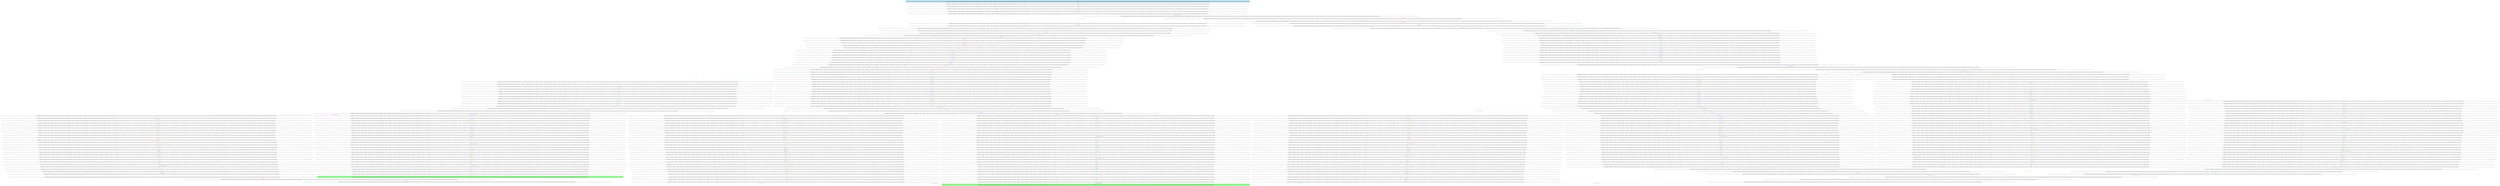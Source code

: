 digraph G {
0 [label="{ (not (assemble_motor)), (not (build_inverter)), (not (build_rotor)), (not (build_stator)), (current_state_0 s0_rotor_builder_0), (not (current_state_0 s0_rotor_builder_broken)), (current_state_1 s1_stator_builder_0), (not (current_state_1 s1_stator_builder_broken)), (current_state_2 s2_inverter_builder_0), (not (current_state_2 s2_inverter_builder_broken)), (not (electric_test)), (f_copy), (not (new-axiom@0)), (not ((q_14s))), (not (q_10d)), (not (q_10s)), (not (q_11b)), (not (q_11d)), (not (q_11s)), (not (q_12b)), (not (q_12d)), (not (q_12s)), (not (q_13b)), (not (q_13d)), (not (q_13s)), (q_14), (not ((q_14d))), (not (q_15)), (not (q_15d)), (not (q_15s)), (not (q_16d)), (not (q_16s)), (not (q_17d)), (not (q_17s)), (not (q_18d)), (not (q_18s)), (not (q_19d)), (not (q_19s)), (not (q_1d)), (not (q_1s)), (not (q_20d)), (not (q_20s)), (not (q_21d)), (not (q_21s)), (not (q_22)), (not (q_22d)), (not (q_22s)), (not (q_23)), (not (q_23d)), (not (q_23s)), (not (q_24)), (not (q_24d)), (not (q_24s)), (not (q_25)), (not (q_25d)), (not (q_25s)), (not (q_26)), (not (q_26d)), (not (q_26s)), (not (q_27)), (not (q_27s)), (not (q_2d)), (not (q_2s)), (not (q_3d)), (not (q_3s)), (not (q_4d)), (not (q_4s)), (not (q_5d)), (not (q_5s)), (not (q_6d)), (not (q_6s)), (not (q_7d)), (not (q_7s)), (not (q_8)), (not (q_8d)), (not (q_8s)), (not (q_9)), (not (q_9d)), (not (q_9s)), (not (repair)), (not (static_test)) }"];
1 [label="{ (not (assemble_motor)), (not (build_inverter)), (not (build_rotor)), (not (build_stator)), (current_state_0 s0_rotor_builder_0), (not (current_state_0 s0_rotor_builder_broken)), (current_state_1 s1_stator_builder_0), (not (current_state_1 s1_stator_builder_broken)), (current_state_2 s2_inverter_builder_0), (not (current_state_2 s2_inverter_builder_broken)), (not (electric_test)), (f_sync), (not (new-axiom@0)), (q_14s), (not (q_10d)), (not (q_10s)), (not (q_11b)), (not (q_11d)), (not (q_11s)), (not (q_12b)), (not (q_12d)), (not (q_12s)), (not (q_13b)), (not (q_13d)), (not (q_13s)), (not ((q_14))), (not ((q_14d))), (not (q_15)), (not (q_15d)), (not (q_15s)), (not (q_16d)), (not (q_16s)), (not (q_17d)), (not (q_17s)), (not (q_18d)), (not (q_18s)), (not (q_19d)), (not (q_19s)), (not (q_1d)), (not (q_1s)), (not (q_20d)), (not (q_20s)), (not (q_21d)), (not (q_21s)), (not (q_22)), (not (q_22d)), (not (q_22s)), (not (q_23)), (not (q_23d)), (not (q_23s)), (not (q_24)), (not (q_24d)), (not (q_24s)), (not (q_25)), (not (q_25d)), (not (q_25s)), (not (q_26)), (not (q_26d)), (not (q_26s)), (not (q_27)), (not (q_27s)), (not (q_2d)), (not (q_2s)), (not (q_3d)), (not (q_3s)), (not (q_4d)), (not (q_4s)), (not (q_5d)), (not (q_5s)), (not (q_6d)), (not (q_6s)), (not (q_7d)), (not (q_7s)), (not (q_8)), (not (q_8d)), (not (q_8s)), (not (q_9)), (not (q_9d)), (not (q_9s)), (not (repair)), (not (static_test)) }"];
2 [label="{ (not (assemble_motor)), (not (build_inverter)), (not (build_rotor)), (not (build_stator)), (current_state_0 s0_rotor_builder_0), (not (current_state_0 s0_rotor_builder_broken)), (current_state_1 s1_stator_builder_0), (not (current_state_1 s1_stator_builder_broken)), (current_state_2 s2_inverter_builder_0), (not (current_state_2 s2_inverter_builder_broken)), (not (electric_test)), (f_sync), (not (new-axiom@0)), (not ((q_14s))), (not (q_10d)), (q_10s), (not (q_11b)), (not (q_11d)), (not (q_11s)), (not (q_12b)), (not (q_12d)), (not (q_12s)), (not (q_13b)), (not (q_13d)), (not (q_13s)), (not ((q_14))), (q_14d), (not (q_15)), (not (q_15d)), (not (q_15s)), (not (q_16d)), (not (q_16s)), (not (q_17d)), (not (q_17s)), (not (q_18d)), (not (q_18s)), (not (q_19d)), (not (q_19s)), (not (q_1d)), (not (q_1s)), (not (q_20d)), (not (q_20s)), (not (q_21d)), (not (q_21s)), (not (q_22)), (not (q_22d)), (not (q_22s)), (not (q_23)), (not (q_23d)), (not (q_23s)), (not (q_24)), (not (q_24d)), (not (q_24s)), (not (q_25)), (not (q_25d)), (not (q_25s)), (not (q_26)), (not (q_26d)), (not (q_26s)), (not (q_27)), (not (q_27s)), (not (q_2d)), (not (q_2s)), (not (q_3d)), (not (q_3s)), (not (q_4d)), (not (q_4s)), (not (q_5d)), (not (q_5s)), (not (q_6d)), (q_6s), (not (q_7d)), (not (q_7s)), (not (q_8)), (not (q_8d)), (not (q_8s)), (not (q_9)), (not (q_9d)), (not (q_9s)), (not (repair)), (not (static_test)) }"];
3 [label="{ (not (assemble_motor)), (not (build_inverter)), (not (build_rotor)), (not (build_stator)), (current_state_0 s0_rotor_builder_0), (not (current_state_0 s0_rotor_builder_broken)), (current_state_1 s1_stator_builder_0), (not (current_state_1 s1_stator_builder_broken)), (current_state_2 s2_inverter_builder_0), (not (current_state_2 s2_inverter_builder_broken)), (not (electric_test)), (f_sync), (not (new-axiom@0)), (not ((q_14s))), (not (q_10d)), (q_10s), (not (q_11b)), (not (q_11d)), (not (q_11s)), (not (q_12b)), (not (q_12d)), (not (q_12s)), (not (q_13b)), (not (q_13d)), (not (q_13s)), (not ((q_14))), (q_14d), (not (q_15)), (not (q_15d)), (not (q_15s)), (not (q_16d)), (not (q_16s)), (not (q_17d)), (not (q_17s)), (not (q_18d)), (not (q_18s)), (not (q_19d)), (not (q_19s)), (not (q_1d)), (not (q_1s)), (not (q_20d)), (not (q_20s)), (not (q_21d)), (not (q_21s)), (not (q_22)), (not (q_22d)), (not (q_22s)), (not (q_23)), (not (q_23d)), (not (q_23s)), (not (q_24)), (not (q_24d)), (not (q_24s)), (not (q_25)), (not (q_25d)), (not (q_25s)), (not (q_26)), (not (q_26d)), (not (q_26s)), (not (q_27)), (not (q_27s)), (not (q_2d)), (not (q_2s)), (not (q_3d)), (not (q_3s)), (not (q_4d)), (not (q_4s)), (not (q_5d)), (not (q_5s)), (q_6d), (not (q_6s)), (not (q_7d)), (not (q_7s)), (not (q_8)), (not (q_8d)), (not (q_8s)), (not (q_9)), (not (q_9d)), (not (q_9s)), (not (repair)), (not (static_test)) }"];
4 [label="{ (not (assemble_motor)), (not (build_inverter)), (not (build_rotor)), (not (build_stator)), (current_state_0 s0_rotor_builder_0), (not (current_state_0 s0_rotor_builder_broken)), (current_state_1 s1_stator_builder_0), (not (current_state_1 s1_stator_builder_broken)), (current_state_2 s2_inverter_builder_0), (not (current_state_2 s2_inverter_builder_broken)), (not (electric_test)), (f_sync), (not (new-axiom@0)), (not ((q_14s))), (q_10d), (not (q_10s)), (not (q_11b)), (not (q_11d)), (not (q_11s)), (not (q_12b)), (not (q_12d)), (not (q_12s)), (not (q_13b)), (not (q_13d)), (not (q_13s)), (not ((q_14))), (q_14d), (q_15), (not (q_15d)), (not (q_15s)), (not (q_16d)), (not (q_16s)), (not (q_17d)), (not (q_17s)), (not (q_18d)), (not (q_18s)), (not (q_19d)), (not (q_19s)), (not (q_1d)), (not (q_1s)), (not (q_20d)), (not (q_20s)), (not (q_21d)), (not (q_21s)), (not (q_22)), (not (q_22d)), (not (q_22s)), (not (q_23)), (not (q_23d)), (not (q_23s)), (not (q_24)), (not (q_24d)), (not (q_24s)), (not (q_25)), (not (q_25d)), (not (q_25s)), (not (q_26)), (not (q_26d)), (not (q_26s)), (q_27), (not (q_27s)), (not (q_2d)), (not (q_2s)), (not (q_3d)), (not (q_3s)), (not (q_4d)), (not (q_4s)), (not (q_5d)), (not (q_5s)), (q_6d), (not (q_6s)), (not (q_7d)), (not (q_7s)), (not (q_8)), (not (q_8d)), (not (q_8s)), (not (q_9)), (not (q_9d)), (not (q_9s)), (not (repair)), (not (static_test)) }"];
5 [label="{ (not (assemble_motor)), (not (build_inverter)), (not (build_rotor)), (not (build_stator)), (current_state_0 s0_rotor_builder_0), (not (current_state_0 s0_rotor_builder_broken)), (current_state_1 s1_stator_builder_0), (not (current_state_1 s1_stator_builder_broken)), (current_state_2 s2_inverter_builder_0), (not (current_state_2 s2_inverter_builder_broken)), (not (electric_test)), (f_world), (not (new-axiom@0)), (not ((q_14s))), (q_10d), (not (q_10s)), (not (q_11b)), (not (q_11d)), (not (q_11s)), (not (q_12b)), (not (q_12d)), (not (q_12s)), (not (q_13b)), (not (q_13d)), (not (q_13s)), (not ((q_14))), (q_14d), (q_15), (not (q_15d)), (not (q_15s)), (not (q_16d)), (not (q_16s)), (not (q_17d)), (not (q_17s)), (not (q_18d)), (not (q_18s)), (not (q_19d)), (not (q_19s)), (not (q_1d)), (not (q_1s)), (not (q_20d)), (not (q_20s)), (not (q_21d)), (not (q_21s)), (not (q_22)), (not (q_22d)), (not (q_22s)), (not (q_23)), (not (q_23d)), (not (q_23s)), (not (q_24)), (not (q_24d)), (not (q_24s)), (not (q_25)), (not (q_25d)), (not (q_25s)), (not (q_26)), (not (q_26d)), (not (q_26s)), (q_27), (not (q_27s)), (not (q_2d)), (not (q_2s)), (not (q_3d)), (not (q_3s)), (not (q_4d)), (not (q_4s)), (not (q_5d)), (not (q_5s)), (q_6d), (not (q_6s)), (not (q_7d)), (not (q_7s)), (not (q_8)), (not (q_8d)), (not (q_8s)), (not (q_9)), (not (q_9d)), (not (q_9s)), (not (repair)), (not (static_test)) }"];
6 [label="{ (not (assemble_motor)), (build_inverter), (not (build_rotor)), (not (build_stator)), (current_state_0 s0_rotor_builder_0), (not (current_state_0 s0_rotor_builder_broken)), (current_state_1 s1_stator_builder_0), (not (current_state_1 s1_stator_builder_broken)), (current_state_2 s2_inverter_builder_0), (not (current_state_2 s2_inverter_builder_broken)), (not (electric_test)), (f_copy), (not (new-axiom@0)), (not ((q_14s))), (q_10d), (not (q_10s)), (not (q_11b)), (not (q_11d)), (not (q_11s)), (not (q_12b)), (not (q_12d)), (not (q_12s)), (not (q_13b)), (not (q_13d)), (not (q_13s)), (not ((q_14))), (q_14d), (q_15), (not (q_15d)), (not (q_15s)), (not (q_16d)), (not (q_16s)), (not (q_17d)), (not (q_17s)), (not (q_18d)), (not (q_18s)), (not (q_19d)), (not (q_19s)), (not (q_1d)), (not (q_1s)), (not (q_20d)), (not (q_20s)), (not (q_21d)), (not (q_21s)), (not (q_22)), (not (q_22d)), (not (q_22s)), (not (q_23)), (not (q_23d)), (not (q_23s)), (not (q_24)), (not (q_24d)), (not (q_24s)), (not (q_25)), (not (q_25d)), (not (q_25s)), (not (q_26)), (not (q_26d)), (not (q_26s)), (q_27), (not (q_27s)), (not (q_2d)), (not (q_2s)), (not (q_3d)), (not (q_3s)), (not (q_4d)), (not (q_4s)), (not (q_5d)), (not (q_5s)), (q_6d), (not (q_6s)), (not (q_7d)), (not (q_7s)), (not (q_8)), (not (q_8d)), (not (q_8s)), (not (q_9)), (not (q_9d)), (not (q_9s)), (not (repair)), (not (static_test)) }"];
7 [label="{ (not (assemble_motor)), (build_inverter), (not (build_rotor)), (not (build_stator)), (current_state_0 s0_rotor_builder_0), (not (current_state_0 s0_rotor_builder_broken)), (current_state_1 s1_stator_builder_0), (not (current_state_1 s1_stator_builder_broken)), (not (current_state_2 s2_inverter_builder_0)), (current_state_2 s2_inverter_builder_broken), (not (electric_test)), (f_copy), (not (new-axiom@0)), (not ((q_14s))), (q_10d), (not (q_10s)), (not (q_11b)), (not (q_11d)), (not (q_11s)), (not (q_12b)), (not (q_12d)), (not (q_12s)), (not (q_13b)), (not (q_13d)), (not (q_13s)), (not ((q_14))), (q_14d), (q_15), (not (q_15d)), (not (q_15s)), (not (q_16d)), (not (q_16s)), (not (q_17d)), (not (q_17s)), (not (q_18d)), (not (q_18s)), (not (q_19d)), (not (q_19s)), (not (q_1d)), (not (q_1s)), (not (q_20d)), (not (q_20s)), (not (q_21d)), (not (q_21s)), (not (q_22)), (not (q_22d)), (not (q_22s)), (not (q_23)), (not (q_23d)), (not (q_23s)), (not (q_24)), (not (q_24d)), (not (q_24s)), (not (q_25)), (not (q_25d)), (not (q_25s)), (not (q_26)), (not (q_26d)), (not (q_26s)), (q_27), (not (q_27s)), (not (q_2d)), (not (q_2s)), (not (q_3d)), (not (q_3s)), (not (q_4d)), (not (q_4s)), (not (q_5d)), (not (q_5s)), (q_6d), (not (q_6s)), (not (q_7d)), (not (q_7s)), (not (q_8)), (not (q_8d)), (not (q_8s)), (not (q_9)), (not (q_9d)), (not (q_9s)), (not (repair)), (not (static_test)) }"];
8 [label="{ (not (assemble_motor)), (build_inverter), (not (build_rotor)), (not (build_stator)), (current_state_0 s0_rotor_builder_0), (not (current_state_0 s0_rotor_builder_broken)), (current_state_1 s1_stator_builder_0), (not (current_state_1 s1_stator_builder_broken)), (current_state_2 s2_inverter_builder_0), (not (current_state_2 s2_inverter_builder_broken)), (not (electric_test)), (f_sync), (not (new-axiom@0)), (not ((q_14s))), (q_10d), (not (q_10s)), (not (q_11b)), (not (q_11d)), (not (q_11s)), (not (q_12b)), (not (q_12d)), (not (q_12s)), (not (q_13b)), (not (q_13d)), (not (q_13s)), (not ((q_14))), (q_14d), (not (q_15)), (not (q_15d)), (q_15s), (not (q_16d)), (not (q_16s)), (not (q_17d)), (not (q_17s)), (not (q_18d)), (not (q_18s)), (not (q_19d)), (not (q_19s)), (not (q_1d)), (not (q_1s)), (not (q_20d)), (not (q_20s)), (not (q_21d)), (not (q_21s)), (not (q_22)), (not (q_22d)), (not (q_22s)), (not (q_23)), (not (q_23d)), (not (q_23s)), (not (q_24)), (not (q_24d)), (not (q_24s)), (not (q_25)), (not (q_25d)), (not (q_25s)), (not (q_26)), (not (q_26d)), (not (q_26s)), (not (q_27)), (q_27s), (not (q_2d)), (not (q_2s)), (not (q_3d)), (not (q_3s)), (not (q_4d)), (not (q_4s)), (not (q_5d)), (not (q_5s)), (q_6d), (not (q_6s)), (not (q_7d)), (not (q_7s)), (not (q_8)), (not (q_8d)), (not (q_8s)), (not (q_9)), (not (q_9d)), (not (q_9s)), (not (repair)), (not (static_test)) }"];
9 [label="{ (not (assemble_motor)), (build_inverter), (not (build_rotor)), (not (build_stator)), (current_state_0 s0_rotor_builder_0), (not (current_state_0 s0_rotor_builder_broken)), (current_state_1 s1_stator_builder_0), (not (current_state_1 s1_stator_builder_broken)), (not (current_state_2 s2_inverter_builder_0)), (current_state_2 s2_inverter_builder_broken), (not (electric_test)), (f_sync), (not (new-axiom@0)), (not ((q_14s))), (q_10d), (not (q_10s)), (not (q_11b)), (not (q_11d)), (not (q_11s)), (not (q_12b)), (not (q_12d)), (not (q_12s)), (not (q_13b)), (not (q_13d)), (not (q_13s)), (not ((q_14))), (q_14d), (not (q_15)), (not (q_15d)), (q_15s), (not (q_16d)), (not (q_16s)), (not (q_17d)), (not (q_17s)), (not (q_18d)), (not (q_18s)), (not (q_19d)), (not (q_19s)), (not (q_1d)), (not (q_1s)), (not (q_20d)), (not (q_20s)), (not (q_21d)), (not (q_21s)), (not (q_22)), (not (q_22d)), (not (q_22s)), (not (q_23)), (not (q_23d)), (not (q_23s)), (not (q_24)), (not (q_24d)), (not (q_24s)), (not (q_25)), (not (q_25d)), (not (q_25s)), (not (q_26)), (not (q_26d)), (not (q_26s)), (not (q_27)), (q_27s), (not (q_2d)), (not (q_2s)), (not (q_3d)), (not (q_3s)), (not (q_4d)), (not (q_4s)), (not (q_5d)), (not (q_5s)), (q_6d), (not (q_6s)), (not (q_7d)), (not (q_7s)), (not (q_8)), (not (q_8d)), (not (q_8s)), (not (q_9)), (not (q_9d)), (not (q_9s)), (not (repair)), (not (static_test)) }"];
10 [label="{ (not (assemble_motor)), (build_inverter), (not (build_rotor)), (not (build_stator)), (current_state_0 s0_rotor_builder_0), (not (current_state_0 s0_rotor_builder_broken)), (current_state_1 s1_stator_builder_0), (not (current_state_1 s1_stator_builder_broken)), (current_state_2 s2_inverter_builder_0), (not (current_state_2 s2_inverter_builder_broken)), (not (electric_test)), (f_sync), (not (new-axiom@0)), (not ((q_14s))), (q_10d), (not (q_10s)), (not (q_11b)), (not (q_11d)), (not (q_11s)), (not (q_12b)), (not (q_12d)), (not (q_12s)), (not (q_13b)), (not (q_13d)), (not (q_13s)), (not ((q_14))), (q_14d), (not (q_15)), (q_15d), (not (q_15s)), (not (q_16d)), (not (q_16s)), (not (q_17d)), (not (q_17s)), (not (q_18d)), (not (q_18s)), (not (q_19d)), (not (q_19s)), (not (q_1d)), (not (q_1s)), (not (q_20d)), (q_20s), (not (q_21d)), (not (q_21s)), (not (q_22)), (not (q_22d)), (not (q_22s)), (not (q_23)), (not (q_23d)), (not (q_23s)), (not (q_24)), (not (q_24d)), (not (q_24s)), (not (q_25)), (not (q_25d)), (not (q_25s)), (not (q_26)), (not (q_26d)), (not (q_26s)), (not (q_27)), (q_27s), (not (q_2d)), (not (q_2s)), (not (q_3d)), (not (q_3s)), (not (q_4d)), (not (q_4s)), (not (q_5d)), (not (q_5s)), (q_6d), (not (q_6s)), (not (q_7d)), (not (q_7s)), (not (q_8)), (not (q_8d)), (q_8s), (not (q_9)), (not (q_9d)), (not (q_9s)), (not (repair)), (not (static_test)) }"];
11 [label="{ (not (assemble_motor)), (build_inverter), (not (build_rotor)), (not (build_stator)), (current_state_0 s0_rotor_builder_0), (not (current_state_0 s0_rotor_builder_broken)), (current_state_1 s1_stator_builder_0), (not (current_state_1 s1_stator_builder_broken)), (not (current_state_2 s2_inverter_builder_0)), (current_state_2 s2_inverter_builder_broken), (not (electric_test)), (f_sync), (not (new-axiom@0)), (not ((q_14s))), (q_10d), (not (q_10s)), (not (q_11b)), (not (q_11d)), (not (q_11s)), (not (q_12b)), (not (q_12d)), (not (q_12s)), (not (q_13b)), (not (q_13d)), (not (q_13s)), (not ((q_14))), (q_14d), (not (q_15)), (q_15d), (not (q_15s)), (not (q_16d)), (not (q_16s)), (not (q_17d)), (not (q_17s)), (not (q_18d)), (not (q_18s)), (not (q_19d)), (not (q_19s)), (not (q_1d)), (not (q_1s)), (not (q_20d)), (q_20s), (not (q_21d)), (not (q_21s)), (not (q_22)), (not (q_22d)), (not (q_22s)), (not (q_23)), (not (q_23d)), (not (q_23s)), (not (q_24)), (not (q_24d)), (not (q_24s)), (not (q_25)), (not (q_25d)), (not (q_25s)), (not (q_26)), (not (q_26d)), (not (q_26s)), (not (q_27)), (q_27s), (not (q_2d)), (not (q_2s)), (not (q_3d)), (not (q_3s)), (not (q_4d)), (not (q_4s)), (not (q_5d)), (not (q_5s)), (q_6d), (not (q_6s)), (not (q_7d)), (not (q_7s)), (not (q_8)), (not (q_8d)), (q_8s), (not (q_9)), (not (q_9d)), (not (q_9s)), (not (repair)), (not (static_test)) }"];
12 [label="{ (not (assemble_motor)), (build_inverter), (not (build_rotor)), (not (build_stator)), (current_state_0 s0_rotor_builder_0), (not (current_state_0 s0_rotor_builder_broken)), (current_state_1 s1_stator_builder_0), (not (current_state_1 s1_stator_builder_broken)), (current_state_2 s2_inverter_builder_0), (not (current_state_2 s2_inverter_builder_broken)), (not (electric_test)), (f_sync), (not (new-axiom@0)), (not ((q_14s))), (q_10d), (not (q_10s)), (not (q_11b)), (not (q_11d)), (not (q_11s)), (not (q_12b)), (not (q_12d)), (not (q_12s)), (not (q_13b)), (not (q_13d)), (not (q_13s)), (not ((q_14))), (q_14d), (not (q_15)), (q_15d), (not (q_15s)), (not (q_16d)), (not (q_16s)), (not (q_17d)), (not (q_17s)), (not (q_18d)), (not (q_18s)), (not (q_19d)), (q_19s), (not (q_1d)), (not (q_1s)), (q_20d), (not (q_20s)), (not (q_21d)), (not (q_21s)), (not (q_22)), (not (q_22d)), (not (q_22s)), (not (q_23)), (not (q_23d)), (q_23s), (not (q_24)), (not (q_24d)), (not (q_24s)), (not (q_25)), (not (q_25d)), (not (q_25s)), (not (q_26)), (not (q_26d)), (not (q_26s)), (not (q_27)), (q_27s), (not (q_2d)), (not (q_2s)), (not (q_3d)), (not (q_3s)), (not (q_4d)), (not (q_4s)), (not (q_5d)), (not (q_5s)), (q_6d), (not (q_6s)), (not (q_7d)), (not (q_7s)), (not (q_8)), (not (q_8d)), (q_8s), (not (q_9)), (not (q_9d)), (not (q_9s)), (not (repair)), (not (static_test)) }"];
13 [label="{ (not (assemble_motor)), (build_inverter), (not (build_rotor)), (not (build_stator)), (current_state_0 s0_rotor_builder_0), (not (current_state_0 s0_rotor_builder_broken)), (current_state_1 s1_stator_builder_0), (not (current_state_1 s1_stator_builder_broken)), (not (current_state_2 s2_inverter_builder_0)), (current_state_2 s2_inverter_builder_broken), (not (electric_test)), (f_sync), (not (new-axiom@0)), (not ((q_14s))), (q_10d), (not (q_10s)), (not (q_11b)), (not (q_11d)), (not (q_11s)), (not (q_12b)), (not (q_12d)), (not (q_12s)), (not (q_13b)), (not (q_13d)), (not (q_13s)), (not ((q_14))), (q_14d), (not (q_15)), (q_15d), (not (q_15s)), (not (q_16d)), (not (q_16s)), (not (q_17d)), (not (q_17s)), (not (q_18d)), (not (q_18s)), (not (q_19d)), (q_19s), (not (q_1d)), (not (q_1s)), (q_20d), (not (q_20s)), (not (q_21d)), (not (q_21s)), (not (q_22)), (not (q_22d)), (not (q_22s)), (not (q_23)), (not (q_23d)), (q_23s), (not (q_24)), (not (q_24d)), (not (q_24s)), (not (q_25)), (not (q_25d)), (not (q_25s)), (not (q_26)), (not (q_26d)), (not (q_26s)), (not (q_27)), (q_27s), (not (q_2d)), (not (q_2s)), (not (q_3d)), (not (q_3s)), (not (q_4d)), (not (q_4s)), (not (q_5d)), (not (q_5s)), (q_6d), (not (q_6s)), (not (q_7d)), (not (q_7s)), (not (q_8)), (not (q_8d)), (q_8s), (not (q_9)), (not (q_9d)), (not (q_9s)), (not (repair)), (not (static_test)) }"];
14 [label="{ (not (assemble_motor)), (build_inverter), (not (build_rotor)), (not (build_stator)), (current_state_0 s0_rotor_builder_0), (not (current_state_0 s0_rotor_builder_broken)), (current_state_1 s1_stator_builder_0), (not (current_state_1 s1_stator_builder_broken)), (current_state_2 s2_inverter_builder_0), (not (current_state_2 s2_inverter_builder_broken)), (not (electric_test)), (f_sync), (not (new-axiom@0)), (not ((q_14s))), (q_10d), (not (q_10s)), (not (q_11b)), (not (q_11d)), (not (q_11s)), (not (q_12b)), (not (q_12d)), (not (q_12s)), (not (q_13b)), (not (q_13d)), (not (q_13s)), (not ((q_14))), (q_14d), (not (q_15)), (q_15d), (not (q_15s)), (not (q_16d)), (not (q_16s)), (not (q_17d)), (not (q_17s)), (not (q_18d)), (q_18s), (q_19d), (not (q_19s)), (not (q_1d)), (not (q_1s)), (q_20d), (not (q_20s)), (not (q_21d)), (not (q_21s)), (not (q_22)), (not (q_22d)), (not (q_22s)), (not (q_23)), (not (q_23d)), (q_23s), (not (q_24)), (not (q_24d)), (q_24s), (not (q_25)), (not (q_25d)), (not (q_25s)), (not (q_26)), (not (q_26d)), (not (q_26s)), (not (q_27)), (q_27s), (not (q_2d)), (not (q_2s)), (not (q_3d)), (not (q_3s)), (not (q_4d)), (not (q_4s)), (not (q_5d)), (not (q_5s)), (q_6d), (not (q_6s)), (not (q_7d)), (not (q_7s)), (not (q_8)), (not (q_8d)), (q_8s), (not (q_9)), (not (q_9d)), (not (q_9s)), (not (repair)), (not (static_test)) }"];
15 [label="{ (not (assemble_motor)), (build_inverter), (not (build_rotor)), (not (build_stator)), (current_state_0 s0_rotor_builder_0), (not (current_state_0 s0_rotor_builder_broken)), (current_state_1 s1_stator_builder_0), (not (current_state_1 s1_stator_builder_broken)), (not (current_state_2 s2_inverter_builder_0)), (current_state_2 s2_inverter_builder_broken), (not (electric_test)), (f_sync), (not (new-axiom@0)), (not ((q_14s))), (q_10d), (not (q_10s)), (not (q_11b)), (not (q_11d)), (not (q_11s)), (not (q_12b)), (not (q_12d)), (not (q_12s)), (not (q_13b)), (not (q_13d)), (not (q_13s)), (not ((q_14))), (q_14d), (not (q_15)), (q_15d), (not (q_15s)), (not (q_16d)), (not (q_16s)), (not (q_17d)), (not (q_17s)), (not (q_18d)), (q_18s), (q_19d), (not (q_19s)), (not (q_1d)), (not (q_1s)), (q_20d), (not (q_20s)), (not (q_21d)), (not (q_21s)), (not (q_22)), (not (q_22d)), (not (q_22s)), (not (q_23)), (not (q_23d)), (q_23s), (not (q_24)), (not (q_24d)), (q_24s), (not (q_25)), (not (q_25d)), (not (q_25s)), (not (q_26)), (not (q_26d)), (not (q_26s)), (not (q_27)), (q_27s), (not (q_2d)), (not (q_2s)), (not (q_3d)), (not (q_3s)), (not (q_4d)), (not (q_4s)), (not (q_5d)), (not (q_5s)), (q_6d), (not (q_6s)), (not (q_7d)), (not (q_7s)), (not (q_8)), (not (q_8d)), (q_8s), (not (q_9)), (not (q_9d)), (not (q_9s)), (not (repair)), (not (static_test)) }"];
16 [label="{ (not (assemble_motor)), (build_inverter), (not (build_rotor)), (not (build_stator)), (current_state_0 s0_rotor_builder_0), (not (current_state_0 s0_rotor_builder_broken)), (current_state_1 s1_stator_builder_0), (not (current_state_1 s1_stator_builder_broken)), (current_state_2 s2_inverter_builder_0), (not (current_state_2 s2_inverter_builder_broken)), (not (electric_test)), (f_sync), (not (new-axiom@0)), (not ((q_14s))), (q_10d), (not (q_10s)), (not (q_11b)), (not (q_11d)), (not (q_11s)), (not (q_12b)), (not (q_12d)), (not (q_12s)), (not (q_13b)), (not (q_13d)), (not (q_13s)), (not ((q_14))), (q_14d), (not (q_15)), (q_15d), (not (q_15s)), (not (q_16d)), (not (q_16s)), (not (q_17d)), (q_17s), (q_18d), (not (q_18s)), (q_19d), (not (q_19s)), (not (q_1d)), (not (q_1s)), (q_20d), (not (q_20s)), (not (q_21d)), (not (q_21s)), (not (q_22)), (not (q_22d)), (q_22s), (not (q_23)), (not (q_23d)), (q_23s), (not (q_24)), (not (q_24d)), (q_24s), (not (q_25)), (not (q_25d)), (not (q_25s)), (not (q_26)), (not (q_26d)), (not (q_26s)), (not (q_27)), (q_27s), (not (q_2d)), (not (q_2s)), (not (q_3d)), (not (q_3s)), (not (q_4d)), (not (q_4s)), (not (q_5d)), (not (q_5s)), (q_6d), (not (q_6s)), (not (q_7d)), (not (q_7s)), (not (q_8)), (not (q_8d)), (q_8s), (not (q_9)), (not (q_9d)), (not (q_9s)), (not (repair)), (not (static_test)) }"];
17 [label="{ (not (assemble_motor)), (build_inverter), (not (build_rotor)), (not (build_stator)), (current_state_0 s0_rotor_builder_0), (not (current_state_0 s0_rotor_builder_broken)), (current_state_1 s1_stator_builder_0), (not (current_state_1 s1_stator_builder_broken)), (not (current_state_2 s2_inverter_builder_0)), (current_state_2 s2_inverter_builder_broken), (not (electric_test)), (f_sync), (not (new-axiom@0)), (not ((q_14s))), (q_10d), (not (q_10s)), (not (q_11b)), (not (q_11d)), (not (q_11s)), (not (q_12b)), (not (q_12d)), (not (q_12s)), (not (q_13b)), (not (q_13d)), (not (q_13s)), (not ((q_14))), (q_14d), (not (q_15)), (q_15d), (not (q_15s)), (not (q_16d)), (not (q_16s)), (not (q_17d)), (q_17s), (q_18d), (not (q_18s)), (q_19d), (not (q_19s)), (not (q_1d)), (not (q_1s)), (q_20d), (not (q_20s)), (not (q_21d)), (not (q_21s)), (not (q_22)), (not (q_22d)), (q_22s), (not (q_23)), (not (q_23d)), (q_23s), (not (q_24)), (not (q_24d)), (q_24s), (not (q_25)), (not (q_25d)), (not (q_25s)), (not (q_26)), (not (q_26d)), (not (q_26s)), (not (q_27)), (q_27s), (not (q_2d)), (not (q_2s)), (not (q_3d)), (not (q_3s)), (not (q_4d)), (not (q_4s)), (not (q_5d)), (not (q_5s)), (q_6d), (not (q_6s)), (not (q_7d)), (not (q_7s)), (not (q_8)), (not (q_8d)), (q_8s), (not (q_9)), (not (q_9d)), (not (q_9s)), (not (repair)), (not (static_test)) }"];
18 [label="{ (not (assemble_motor)), (build_inverter), (not (build_rotor)), (not (build_stator)), (current_state_0 s0_rotor_builder_0), (not (current_state_0 s0_rotor_builder_broken)), (current_state_1 s1_stator_builder_0), (not (current_state_1 s1_stator_builder_broken)), (current_state_2 s2_inverter_builder_0), (not (current_state_2 s2_inverter_builder_broken)), (not (electric_test)), (f_sync), (not (new-axiom@0)), (not ((q_14s))), (q_10d), (not (q_10s)), (not (q_11b)), (not (q_11d)), (not (q_11s)), (not (q_12b)), (not (q_12d)), (not (q_12s)), (not (q_13b)), (not (q_13d)), (not (q_13s)), (not ((q_14))), (q_14d), (not (q_15)), (q_15d), (not (q_15s)), (not (q_16d)), (q_16s), (q_17d), (not (q_17s)), (q_18d), (not (q_18s)), (q_19d), (not (q_19s)), (not (q_1d)), (not (q_1s)), (q_20d), (not (q_20s)), (not (q_21d)), (not (q_21s)), (not (q_22)), (not (q_22d)), (q_22s), (not (q_23)), (not (q_23d)), (q_23s), (not (q_24)), (not (q_24d)), (q_24s), (not (q_25)), (not (q_25d)), (q_25s), (not (q_26)), (not (q_26d)), (not (q_26s)), (not (q_27)), (q_27s), (not (q_2d)), (not (q_2s)), (not (q_3d)), (not (q_3s)), (not (q_4d)), (not (q_4s)), (not (q_5d)), (not (q_5s)), (q_6d), (not (q_6s)), (not (q_7d)), (not (q_7s)), (not (q_8)), (not (q_8d)), (q_8s), (not (q_9)), (not (q_9d)), (not (q_9s)), (not (repair)), (not (static_test)) }"];
19 [label="{ (not (assemble_motor)), (build_inverter), (not (build_rotor)), (not (build_stator)), (current_state_0 s0_rotor_builder_0), (not (current_state_0 s0_rotor_builder_broken)), (current_state_1 s1_stator_builder_0), (not (current_state_1 s1_stator_builder_broken)), (not (current_state_2 s2_inverter_builder_0)), (current_state_2 s2_inverter_builder_broken), (not (electric_test)), (f_sync), (not (new-axiom@0)), (not ((q_14s))), (q_10d), (not (q_10s)), (not (q_11b)), (not (q_11d)), (not (q_11s)), (not (q_12b)), (not (q_12d)), (not (q_12s)), (not (q_13b)), (not (q_13d)), (not (q_13s)), (not ((q_14))), (q_14d), (not (q_15)), (q_15d), (not (q_15s)), (not (q_16d)), (q_16s), (q_17d), (not (q_17s)), (q_18d), (not (q_18s)), (q_19d), (not (q_19s)), (not (q_1d)), (not (q_1s)), (q_20d), (not (q_20s)), (not (q_21d)), (not (q_21s)), (not (q_22)), (not (q_22d)), (q_22s), (not (q_23)), (not (q_23d)), (q_23s), (not (q_24)), (not (q_24d)), (q_24s), (not (q_25)), (not (q_25d)), (q_25s), (not (q_26)), (not (q_26d)), (not (q_26s)), (not (q_27)), (q_27s), (not (q_2d)), (not (q_2s)), (not (q_3d)), (not (q_3s)), (not (q_4d)), (not (q_4s)), (not (q_5d)), (not (q_5s)), (q_6d), (not (q_6s)), (not (q_7d)), (not (q_7s)), (not (q_8)), (not (q_8d)), (q_8s), (not (q_9)), (not (q_9d)), (not (q_9s)), (not (repair)), (not (static_test)) }"];
20 [label="{ (not (assemble_motor)), (build_inverter), (not (build_rotor)), (not (build_stator)), (current_state_0 s0_rotor_builder_0), (not (current_state_0 s0_rotor_builder_broken)), (current_state_1 s1_stator_builder_0), (not (current_state_1 s1_stator_builder_broken)), (current_state_2 s2_inverter_builder_0), (not (current_state_2 s2_inverter_builder_broken)), (not (electric_test)), (f_sync), (not (new-axiom@0)), (not ((q_14s))), (q_10d), (not (q_10s)), (not (q_11b)), (not (q_11d)), (not (q_11s)), (not (q_12b)), (not (q_12d)), (not (q_12s)), (not (q_13b)), (not (q_13d)), (not (q_13s)), (not ((q_14))), (q_14d), (not (q_15)), (q_15d), (not (q_15s)), (q_16d), (not (q_16s)), (q_17d), (not (q_17s)), (q_18d), (not (q_18s)), (q_19d), (not (q_19s)), (not (q_1d)), (not (q_1s)), (q_20d), (not (q_20s)), (not (q_21d)), (not (q_21s)), (not (q_22)), (not (q_22d)), (q_22s), (not (q_23)), (not (q_23d)), (q_23s), (not (q_24)), (not (q_24d)), (q_24s), (not (q_25)), (not (q_25d)), (q_25s), (not (q_26)), (not (q_26d)), (q_26s), (not (q_27)), (q_27s), (not (q_2d)), (not (q_2s)), (not (q_3d)), (not (q_3s)), (not (q_4d)), (not (q_4s)), (not (q_5d)), (not (q_5s)), (q_6d), (not (q_6s)), (not (q_7d)), (not (q_7s)), (not (q_8)), (not (q_8d)), (q_8s), (not (q_9)), (not (q_9d)), (q_9s), (not (repair)), (not (static_test)) }"];
21 [label="{ (not (assemble_motor)), (build_inverter), (not (build_rotor)), (not (build_stator)), (current_state_0 s0_rotor_builder_0), (not (current_state_0 s0_rotor_builder_broken)), (current_state_1 s1_stator_builder_0), (not (current_state_1 s1_stator_builder_broken)), (not (current_state_2 s2_inverter_builder_0)), (current_state_2 s2_inverter_builder_broken), (not (electric_test)), (f_sync), (not (new-axiom@0)), (not ((q_14s))), (q_10d), (not (q_10s)), (not (q_11b)), (not (q_11d)), (not (q_11s)), (not (q_12b)), (not (q_12d)), (not (q_12s)), (not (q_13b)), (not (q_13d)), (not (q_13s)), (not ((q_14))), (q_14d), (not (q_15)), (q_15d), (not (q_15s)), (q_16d), (not (q_16s)), (q_17d), (not (q_17s)), (q_18d), (not (q_18s)), (q_19d), (not (q_19s)), (not (q_1d)), (not (q_1s)), (q_20d), (not (q_20s)), (not (q_21d)), (not (q_21s)), (not (q_22)), (not (q_22d)), (q_22s), (not (q_23)), (not (q_23d)), (q_23s), (not (q_24)), (not (q_24d)), (q_24s), (not (q_25)), (not (q_25d)), (q_25s), (not (q_26)), (not (q_26d)), (q_26s), (not (q_27)), (q_27s), (not (q_2d)), (not (q_2s)), (not (q_3d)), (not (q_3s)), (not (q_4d)), (not (q_4s)), (not (q_5d)), (not (q_5s)), (q_6d), (not (q_6s)), (not (q_7d)), (not (q_7s)), (not (q_8)), (not (q_8d)), (q_8s), (not (q_9)), (not (q_9d)), (q_9s), (not (repair)), (not (static_test)) }"];
22 [label="{ (not (assemble_motor)), (build_inverter), (not (build_rotor)), (not (build_stator)), (current_state_0 s0_rotor_builder_0), (not (current_state_0 s0_rotor_builder_broken)), (current_state_1 s1_stator_builder_0), (not (current_state_1 s1_stator_builder_broken)), (current_state_2 s2_inverter_builder_0), (not (current_state_2 s2_inverter_builder_broken)), (not (electric_test)), (f_sync), (not (new-axiom@0)), (not ((q_14s))), (q_10d), (not (q_10s)), (not (q_11b)), (not (q_11d)), (not (q_11s)), (not (q_12b)), (not (q_12d)), (not (q_12s)), (not (q_13b)), (not (q_13d)), (not (q_13s)), (not ((q_14))), (q_14d), (not (q_15)), (q_15d), (not (q_15s)), (q_16d), (not (q_16s)), (q_17d), (not (q_17s)), (q_18d), (not (q_18s)), (q_19d), (not (q_19s)), (not (q_1d)), (not (q_1s)), (q_20d), (not (q_20s)), (not (q_21d)), (not (q_21s)), (not (q_22)), (q_22d), (not (q_22s)), (not (q_23)), (not (q_23d)), (q_23s), (not (q_24)), (not (q_24d)), (q_24s), (not (q_25)), (not (q_25d)), (q_25s), (not (q_26)), (not (q_26d)), (q_26s), (not (q_27)), (q_27s), (not (q_2d)), (q_2s), (not (q_3d)), (not (q_3s)), (not (q_4d)), (not (q_4s)), (not (q_5d)), (not (q_5s)), (q_6d), (not (q_6s)), (not (q_7d)), (not (q_7s)), (not (q_8)), (not (q_8d)), (q_8s), (not (q_9)), (not (q_9d)), (q_9s), (not (repair)), (not (static_test)) }"];
23 [label="{ (not (assemble_motor)), (build_inverter), (not (build_rotor)), (not (build_stator)), (current_state_0 s0_rotor_builder_0), (not (current_state_0 s0_rotor_builder_broken)), (current_state_1 s1_stator_builder_0), (not (current_state_1 s1_stator_builder_broken)), (not (current_state_2 s2_inverter_builder_0)), (current_state_2 s2_inverter_builder_broken), (not (electric_test)), (f_sync), (not (new-axiom@0)), (not ((q_14s))), (q_10d), (not (q_10s)), (q_11b), (not (q_11d)), (q_11s), (not (q_12b)), (not (q_12d)), (not (q_12s)), (not (q_13b)), (not (q_13d)), (not (q_13s)), (not ((q_14))), (q_14d), (not (q_15)), (q_15d), (not (q_15s)), (q_16d), (not (q_16s)), (q_17d), (not (q_17s)), (q_18d), (not (q_18s)), (q_19d), (not (q_19s)), (not (q_1d)), (not (q_1s)), (q_20d), (not (q_20s)), (not (q_21d)), (not (q_21s)), (not (q_22)), (not (q_22d)), (q_22s), (q_23), (not (q_23d)), (not (q_23s)), (not (q_24)), (not (q_24d)), (q_24s), (not (q_25)), (not (q_25d)), (q_25s), (not (q_26)), (not (q_26d)), (q_26s), (q_27), (q_27s), (not (q_2d)), (not (q_2s)), (not (q_3d)), (not (q_3s)), (not (q_4d)), (not (q_4s)), (not (q_5d)), (not (q_5s)), (q_6d), (not (q_6s)), (not (q_7d)), (not (q_7s)), (not (q_8)), (not (q_8d)), (q_8s), (not (q_9)), (not (q_9d)), (q_9s), (not (repair)), (not (static_test)) }"];
24 [label="{ (not (assemble_motor)), (build_inverter), (not (build_rotor)), (not (build_stator)), (current_state_0 s0_rotor_builder_0), (not (current_state_0 s0_rotor_builder_broken)), (current_state_1 s1_stator_builder_0), (not (current_state_1 s1_stator_builder_broken)), (current_state_2 s2_inverter_builder_0), (not (current_state_2 s2_inverter_builder_broken)), (not (electric_test)), (f_sync), (not (new-axiom@0)), (not ((q_14s))), (q_10d), (not (q_10s)), (q_11b), (not (q_11d)), (q_11s), (not (q_12b)), (not (q_12d)), (not (q_12s)), (not (q_13b)), (not (q_13d)), (not (q_13s)), (not ((q_14))), (q_14d), (not (q_15)), (q_15d), (not (q_15s)), (q_16d), (not (q_16s)), (q_17d), (not (q_17s)), (q_18d), (not (q_18s)), (q_19d), (not (q_19s)), (not (q_1d)), (not (q_1s)), (q_20d), (not (q_20s)), (not (q_21d)), (not (q_21s)), (not (q_22)), (q_22d), (not (q_22s)), (q_23), (not (q_23d)), (not (q_23s)), (not (q_24)), (not (q_24d)), (q_24s), (not (q_25)), (not (q_25d)), (q_25s), (not (q_26)), (not (q_26d)), (q_26s), (q_27), (q_27s), (not (q_2d)), (q_2s), (not (q_3d)), (not (q_3s)), (not (q_4d)), (not (q_4s)), (not (q_5d)), (not (q_5s)), (q_6d), (not (q_6s)), (not (q_7d)), (not (q_7s)), (not (q_8)), (not (q_8d)), (q_8s), (not (q_9)), (not (q_9d)), (q_9s), (not (repair)), (not (static_test)) }"];
25 [label="{ (not (assemble_motor)), (build_inverter), (not (build_rotor)), (not (build_stator)), (current_state_0 s0_rotor_builder_0), (not (current_state_0 s0_rotor_builder_broken)), (current_state_1 s1_stator_builder_0), (not (current_state_1 s1_stator_builder_broken)), (not (current_state_2 s2_inverter_builder_0)), (current_state_2 s2_inverter_builder_broken), (not (electric_test)), (f_sync), (not (new-axiom@0)), (not ((q_14s))), (q_10d), (not (q_10s)), (q_11b), (not (q_11d)), (q_11s), (q_12b), (not (q_12d)), (q_12s), (not (q_13b)), (not (q_13d)), (not (q_13s)), (not ((q_14))), (q_14d), (not (q_15)), (q_15d), (not (q_15s)), (q_16d), (not (q_16s)), (q_17d), (not (q_17s)), (q_18d), (not (q_18s)), (q_19d), (not (q_19s)), (not (q_1d)), (not (q_1s)), (q_20d), (not (q_20s)), (not (q_21d)), (not (q_21s)), (not (q_22)), (not (q_22d)), (q_22s), (q_23), (not (q_23d)), (not (q_23s)), (not (q_24)), (not (q_24d)), (q_24s), (q_25), (not (q_25d)), (not (q_25s)), (not (q_26)), (not (q_26d)), (q_26s), (q_27), (q_27s), (not (q_2d)), (not (q_2s)), (not (q_3d)), (not (q_3s)), (not (q_4d)), (not (q_4s)), (not (q_5d)), (not (q_5s)), (q_6d), (not (q_6s)), (not (q_7d)), (not (q_7s)), (not (q_8)), (not (q_8d)), (q_8s), (not (q_9)), (not (q_9d)), (q_9s), (not (repair)), (not (static_test)) }"];
26 [label="{ (not (assemble_motor)), (build_inverter), (not (build_rotor)), (not (build_stator)), (current_state_0 s0_rotor_builder_0), (not (current_state_0 s0_rotor_builder_broken)), (current_state_1 s1_stator_builder_0), (not (current_state_1 s1_stator_builder_broken)), (current_state_2 s2_inverter_builder_0), (not (current_state_2 s2_inverter_builder_broken)), (not (electric_test)), (f_sync), (not (new-axiom@0)), (not ((q_14s))), (q_10d), (not (q_10s)), (q_11b), (not (q_11d)), (q_11s), (q_12b), (not (q_12d)), (q_12s), (not (q_13b)), (not (q_13d)), (not (q_13s)), (not ((q_14))), (q_14d), (not (q_15)), (q_15d), (not (q_15s)), (q_16d), (not (q_16s)), (q_17d), (not (q_17s)), (q_18d), (not (q_18s)), (q_19d), (not (q_19s)), (not (q_1d)), (not (q_1s)), (q_20d), (not (q_20s)), (not (q_21d)), (not (q_21s)), (not (q_22)), (q_22d), (not (q_22s)), (q_23), (not (q_23d)), (not (q_23s)), (not (q_24)), (not (q_24d)), (q_24s), (q_25), (not (q_25d)), (not (q_25s)), (not (q_26)), (not (q_26d)), (q_26s), (q_27), (q_27s), (not (q_2d)), (q_2s), (not (q_3d)), (not (q_3s)), (not (q_4d)), (not (q_4s)), (not (q_5d)), (not (q_5s)), (q_6d), (not (q_6s)), (not (q_7d)), (not (q_7s)), (not (q_8)), (not (q_8d)), (q_8s), (not (q_9)), (not (q_9d)), (q_9s), (not (repair)), (not (static_test)) }"];
27 [label="{ (not (assemble_motor)), (build_inverter), (not (build_rotor)), (not (build_stator)), (current_state_0 s0_rotor_builder_0), (not (current_state_0 s0_rotor_builder_broken)), (current_state_1 s1_stator_builder_0), (not (current_state_1 s1_stator_builder_broken)), (not (current_state_2 s2_inverter_builder_0)), (current_state_2 s2_inverter_builder_broken), (not (electric_test)), (f_sync), (not (new-axiom@0)), (not ((q_14s))), (q_10d), (not (q_10s)), (q_11b), (not (q_11d)), (q_11s), (q_12b), (not (q_12d)), (not (q_12s)), (not (q_13b)), (not (q_13d)), (not (q_13s)), (not ((q_14))), (q_14d), (not (q_15)), (q_15d), (not (q_15s)), (q_16d), (not (q_16s)), (q_17d), (not (q_17s)), (q_18d), (not (q_18s)), (q_19d), (not (q_19s)), (not (q_1d)), (not (q_1s)), (q_20d), (not (q_20s)), (not (q_21d)), (not (q_21s)), (not (q_22)), (not (q_22d)), (q_22s), (q_23), (not (q_23d)), (not (q_23s)), (not (q_24)), (not (q_24d)), (q_24s), (q_25), (not (q_25d)), (not (q_25s)), (not (q_26)), (not (q_26d)), (q_26s), (q_27), (q_27s), (not (q_2d)), (not (q_2s)), (not (q_3d)), (not (q_3s)), (not (q_4d)), (not (q_4s)), (not (q_5d)), (not (q_5s)), (q_6d), (not (q_6s)), (not (q_7d)), (not (q_7s)), (not (q_8)), (not (q_8d)), (q_8s), (not (q_9)), (not (q_9d)), (q_9s), (not (repair)), (not (static_test)) }"];
28 [label="{ (not (assemble_motor)), (build_inverter), (not (build_rotor)), (not (build_stator)), (current_state_0 s0_rotor_builder_0), (not (current_state_0 s0_rotor_builder_broken)), (current_state_1 s1_stator_builder_0), (not (current_state_1 s1_stator_builder_broken)), (current_state_2 s2_inverter_builder_0), (not (current_state_2 s2_inverter_builder_broken)), (not (electric_test)), (f_sync), (not (new-axiom@0)), (not ((q_14s))), (q_10d), (not (q_10s)), (q_11b), (not (q_11d)), (q_11s), (q_12b), (not (q_12d)), (q_12s), (q_13b), (not (q_13d)), (q_13s), (not ((q_14))), (q_14d), (not (q_15)), (q_15d), (not (q_15s)), (q_16d), (not (q_16s)), (q_17d), (not (q_17s)), (q_18d), (not (q_18s)), (q_19d), (not (q_19s)), (not (q_1d)), (not (q_1s)), (q_20d), (not (q_20s)), (not (q_21d)), (not (q_21s)), (not (q_22)), (q_22d), (not (q_22s)), (q_23), (not (q_23d)), (not (q_23s)), (not (q_24)), (not (q_24d)), (q_24s), (q_25), (not (q_25d)), (not (q_25s)), (q_26), (not (q_26d)), (not (q_26s)), (q_27), (q_27s), (not (q_2d)), (q_2s), (not (q_3d)), (not (q_3s)), (not (q_4d)), (not (q_4s)), (not (q_5d)), (not (q_5s)), (q_6d), (not (q_6s)), (not (q_7d)), (not (q_7s)), (not (q_8)), (not (q_8d)), (q_8s), (not (q_9)), (not (q_9d)), (q_9s), (not (repair)), (not (static_test)) }"];
29 [label="{ (not (assemble_motor)), (build_inverter), (not (build_rotor)), (not (build_stator)), (current_state_0 s0_rotor_builder_0), (not (current_state_0 s0_rotor_builder_broken)), (current_state_1 s1_stator_builder_0), (not (current_state_1 s1_stator_builder_broken)), (not (current_state_2 s2_inverter_builder_0)), (current_state_2 s2_inverter_builder_broken), (not (electric_test)), (f_sync), (not (new-axiom@0)), (not ((q_14s))), (q_10d), (not (q_10s)), (q_11b), (not (q_11d)), (q_11s), (q_12b), (not (q_12d)), (not (q_12s)), (q_13b), (not (q_13d)), (q_13s), (not ((q_14))), (q_14d), (not (q_15)), (q_15d), (not (q_15s)), (q_16d), (not (q_16s)), (q_17d), (not (q_17s)), (q_18d), (not (q_18s)), (q_19d), (not (q_19s)), (not (q_1d)), (not (q_1s)), (q_20d), (not (q_20s)), (not (q_21d)), (not (q_21s)), (not (q_22)), (not (q_22d)), (q_22s), (q_23), (not (q_23d)), (not (q_23s)), (not (q_24)), (not (q_24d)), (q_24s), (q_25), (not (q_25d)), (not (q_25s)), (q_26), (not (q_26d)), (not (q_26s)), (q_27), (q_27s), (not (q_2d)), (not (q_2s)), (not (q_3d)), (not (q_3s)), (not (q_4d)), (not (q_4s)), (not (q_5d)), (not (q_5s)), (q_6d), (not (q_6s)), (not (q_7d)), (not (q_7s)), (not (q_8)), (not (q_8d)), (q_8s), (not (q_9)), (not (q_9d)), (q_9s), (not (repair)), (not (static_test)) }"];
30 [label="{ (not (assemble_motor)), (build_inverter), (not (build_rotor)), (not (build_stator)), (current_state_0 s0_rotor_builder_0), (not (current_state_0 s0_rotor_builder_broken)), (current_state_1 s1_stator_builder_0), (not (current_state_1 s1_stator_builder_broken)), (current_state_2 s2_inverter_builder_0), (not (current_state_2 s2_inverter_builder_broken)), (not (electric_test)), (f_sync), (not (new-axiom@0)), (not ((q_14s))), (q_10d), (not (q_10s)), (q_11b), (not (q_11d)), (q_11s), (q_12b), (not (q_12d)), (not (q_12s)), (q_13b), (not (q_13d)), (q_13s), (not ((q_14))), (q_14d), (not (q_15)), (q_15d), (not (q_15s)), (q_16d), (not (q_16s)), (q_17d), (not (q_17s)), (q_18d), (not (q_18s)), (q_19d), (not (q_19s)), (not (q_1d)), (not (q_1s)), (q_20d), (not (q_20s)), (not (q_21d)), (not (q_21s)), (not (q_22)), (q_22d), (not (q_22s)), (q_23), (not (q_23d)), (not (q_23s)), (not (q_24)), (not (q_24d)), (q_24s), (q_25), (not (q_25d)), (not (q_25s)), (q_26), (not (q_26d)), (not (q_26s)), (q_27), (q_27s), (not (q_2d)), (q_2s), (not (q_3d)), (not (q_3s)), (not (q_4d)), (not (q_4s)), (not (q_5d)), (not (q_5s)), (q_6d), (not (q_6s)), (not (q_7d)), (not (q_7s)), (not (q_8)), (not (q_8d)), (q_8s), (not (q_9)), (not (q_9d)), (q_9s), (not (repair)), (not (static_test)) }"];
31 [label="{ (not (assemble_motor)), (build_inverter), (not (build_rotor)), (not (build_stator)), (current_state_0 s0_rotor_builder_0), (not (current_state_0 s0_rotor_builder_broken)), (current_state_1 s1_stator_builder_0), (not (current_state_1 s1_stator_builder_broken)), (not (current_state_2 s2_inverter_builder_0)), (current_state_2 s2_inverter_builder_broken), (not (electric_test)), (f_sync), (not (new-axiom@0)), (not ((q_14s))), (q_10d), (not (q_10s)), (q_11b), (not (q_11d)), (q_11s), (q_12b), (not (q_12d)), (not (q_12s)), (q_13b), (not (q_13d)), (q_13s), (not ((q_14))), (q_14d), (not (q_15)), (q_15d), (not (q_15s)), (q_16d), (not (q_16s)), (q_17d), (not (q_17s)), (q_18d), (not (q_18s)), (q_19d), (not (q_19s)), (not (q_1d)), (not (q_1s)), (q_20d), (not (q_20s)), (not (q_21d)), (not (q_21s)), (not (q_22)), (not (q_22d)), (q_22s), (q_23), (not (q_23d)), (not (q_23s)), (not (q_24)), (not (q_24d)), (q_24s), (q_25), (not (q_25d)), (not (q_25s)), (q_26), (not (q_26d)), (not (q_26s)), (q_27), (q_27s), (not (q_2d)), (not (q_2s)), (not (q_3d)), (not (q_3s)), (not (q_4d)), (not (q_4s)), (not (q_5d)), (not (q_5s)), (q_6d), (not (q_6s)), (not (q_7d)), (not (q_7s)), (not (q_8)), (not (q_8d)), (q_8s), (q_9), (not (q_9d)), (not (q_9s)), (not (repair)), (not (static_test)) }"];
32 [label="{ (not (assemble_motor)), (build_inverter), (not (build_rotor)), (not (build_stator)), (current_state_0 s0_rotor_builder_0), (not (current_state_0 s0_rotor_builder_broken)), (current_state_1 s1_stator_builder_0), (not (current_state_1 s1_stator_builder_broken)), (current_state_2 s2_inverter_builder_0), (not (current_state_2 s2_inverter_builder_broken)), (not (electric_test)), (f_sync), (not (new-axiom@0)), (not ((q_14s))), (q_10d), (not (q_10s)), (q_11b), (not (q_11d)), (q_11s), (q_12b), (not (q_12d)), (not (q_12s)), (q_13b), (not (q_13d)), (not (q_13s)), (not ((q_14))), (q_14d), (not (q_15)), (q_15d), (not (q_15s)), (q_16d), (not (q_16s)), (q_17d), (not (q_17s)), (q_18d), (not (q_18s)), (q_19d), (not (q_19s)), (not (q_1d)), (not (q_1s)), (q_20d), (not (q_20s)), (not (q_21d)), (not (q_21s)), (not (q_22)), (q_22d), (not (q_22s)), (q_23), (not (q_23d)), (not (q_23s)), (not (q_24)), (not (q_24d)), (q_24s), (q_25), (not (q_25d)), (not (q_25s)), (q_26), (not (q_26d)), (not (q_26s)), (q_27), (q_27s), (not (q_2d)), (q_2s), (not (q_3d)), (not (q_3s)), (not (q_4d)), (not (q_4s)), (not (q_5d)), (not (q_5s)), (q_6d), (not (q_6s)), (not (q_7d)), (not (q_7s)), (not (q_8)), (not (q_8d)), (q_8s), (not (q_9)), (not (q_9d)), (q_9s), (not (repair)), (not (static_test)) }"];
33 [label="{ (not (assemble_motor)), (build_inverter), (not (build_rotor)), (not (build_stator)), (current_state_0 s0_rotor_builder_0), (not (current_state_0 s0_rotor_builder_broken)), (current_state_1 s1_stator_builder_0), (not (current_state_1 s1_stator_builder_broken)), (not (current_state_2 s2_inverter_builder_0)), (current_state_2 s2_inverter_builder_broken), (not (electric_test)), (f_sync), (not (new-axiom@0)), (not ((q_14s))), (q_10d), (not (q_10s)), (q_11b), (not (q_11d)), (q_11s), (q_12b), (not (q_12d)), (not (q_12s)), (q_13b), (not (q_13d)), (q_13s), (not ((q_14))), (q_14d), (not (q_15)), (q_15d), (not (q_15s)), (q_16d), (not (q_16s)), (q_17d), (not (q_17s)), (q_18d), (not (q_18s)), (q_19d), (not (q_19s)), (not (q_1d)), (not (q_1s)), (q_20d), (not (q_20s)), (not (q_21d)), (not (q_21s)), (not (q_22)), (not (q_22d)), (q_22s), (q_23), (not (q_23d)), (not (q_23s)), (not (q_24)), (not (q_24d)), (q_24s), (q_25), (not (q_25d)), (not (q_25s)), (q_26), (not (q_26d)), (not (q_26s)), (q_27), (q_27s), (not (q_2d)), (not (q_2s)), (not (q_3d)), (not (q_3s)), (not (q_4d)), (not (q_4s)), (not (q_5d)), (not (q_5s)), (q_6d), (not (q_6s)), (not (q_7d)), (not (q_7s)), (q_8), (not (q_8d)), (not (q_8s)), (q_9), (not (q_9d)), (not (q_9s)), (not (repair)), (not (static_test)) }"];
34 [label="{ (not (assemble_motor)), (build_inverter), (not (build_rotor)), (not (build_stator)), (current_state_0 s0_rotor_builder_0), (not (current_state_0 s0_rotor_builder_broken)), (current_state_1 s1_stator_builder_0), (not (current_state_1 s1_stator_builder_broken)), (current_state_2 s2_inverter_builder_0), (not (current_state_2 s2_inverter_builder_broken)), (not (electric_test)), (f_sync), (not (new-axiom@0)), (not ((q_14s))), (q_10d), (not (q_10s)), (q_11b), (not (q_11d)), (q_11s), (q_12b), (not (q_12d)), (not (q_12s)), (q_13b), (not (q_13d)), (not (q_13s)), (not ((q_14))), (q_14d), (not (q_15)), (q_15d), (not (q_15s)), (q_16d), (not (q_16s)), (q_17d), (not (q_17s)), (q_18d), (not (q_18s)), (q_19d), (not (q_19s)), (not (q_1d)), (not (q_1s)), (q_20d), (not (q_20s)), (not (q_21d)), (not (q_21s)), (not (q_22)), (q_22d), (not (q_22s)), (q_23), (not (q_23d)), (not (q_23s)), (not (q_24)), (not (q_24d)), (q_24s), (q_25), (not (q_25d)), (not (q_25s)), (q_26), (not (q_26d)), (not (q_26s)), (q_27), (q_27s), (not (q_2d)), (q_2s), (not (q_3d)), (not (q_3s)), (not (q_4d)), (not (q_4s)), (not (q_5d)), (not (q_5s)), (q_6d), (not (q_6s)), (not (q_7d)), (not (q_7s)), (not (q_8)), (not (q_8d)), (q_8s), (q_9), (not (q_9d)), (not (q_9s)), (not (repair)), (not (static_test)) }"];
35 [label="{ (not (assemble_motor)), (build_inverter), (not (build_rotor)), (not (build_stator)), (current_state_0 s0_rotor_builder_0), (not (current_state_0 s0_rotor_builder_broken)), (current_state_1 s1_stator_builder_0), (not (current_state_1 s1_stator_builder_broken)), (not (current_state_2 s2_inverter_builder_0)), (current_state_2 s2_inverter_builder_broken), (not (electric_test)), (f_sync), (not (new-axiom@0)), (not ((q_14s))), (q_10d), (not (q_10s)), (q_11b), (not (q_11d)), (q_11s), (q_12b), (not (q_12d)), (not (q_12s)), (q_13b), (not (q_13d)), (not (q_13s)), (not ((q_14))), (q_14d), (not (q_15)), (q_15d), (not (q_15s)), (q_16d), (not (q_16s)), (q_17d), (not (q_17s)), (q_18d), (not (q_18s)), (q_19d), (not (q_19s)), (not (q_1d)), (not (q_1s)), (q_20d), (not (q_20s)), (not (q_21d)), (not (q_21s)), (not (q_22)), (not (q_22d)), (q_22s), (q_23), (not (q_23d)), (not (q_23s)), (not (q_24)), (not (q_24d)), (q_24s), (q_25), (not (q_25d)), (not (q_25s)), (q_26), (not (q_26d)), (not (q_26s)), (q_27), (q_27s), (not (q_2d)), (not (q_2s)), (not (q_3d)), (not (q_3s)), (not (q_4d)), (not (q_4s)), (not (q_5d)), (not (q_5s)), (q_6d), (not (q_6s)), (not (q_7d)), (not (q_7s)), (q_8), (not (q_8d)), (not (q_8s)), (q_9), (not (q_9d)), (not (q_9s)), (not (repair)), (not (static_test)) }"];
36 [label="{ (not (assemble_motor)), (build_inverter), (not (build_rotor)), (not (build_stator)), (current_state_0 s0_rotor_builder_0), (not (current_state_0 s0_rotor_builder_broken)), (current_state_1 s1_stator_builder_0), (not (current_state_1 s1_stator_builder_broken)), (current_state_2 s2_inverter_builder_0), (not (current_state_2 s2_inverter_builder_broken)), (not (electric_test)), (f_sync), (not (new-axiom@0)), (not ((q_14s))), (q_10d), (not (q_10s)), (q_11b), (not (q_11d)), (q_11s), (q_12b), (not (q_12d)), (not (q_12s)), (q_13b), (not (q_13d)), (not (q_13s)), (not ((q_14))), (q_14d), (not (q_15)), (q_15d), (not (q_15s)), (q_16d), (not (q_16s)), (q_17d), (not (q_17s)), (q_18d), (not (q_18s)), (q_19d), (not (q_19s)), (not (q_1d)), (not (q_1s)), (q_20d), (not (q_20s)), (not (q_21d)), (not (q_21s)), (not (q_22)), (q_22d), (not (q_22s)), (q_23), (not (q_23d)), (not (q_23s)), (q_24), (not (q_24d)), (not (q_24s)), (q_25), (not (q_25d)), (not (q_25s)), (q_26), (not (q_26d)), (not (q_26s)), (q_27), (q_27s), (not (q_2d)), (q_2s), (not (q_3d)), (not (q_3s)), (not (q_4d)), (not (q_4s)), (not (q_5d)), (not (q_5s)), (q_6d), (not (q_6s)), (not (q_7d)), (not (q_7s)), (not (q_8)), (not (q_8d)), (q_8s), (q_9), (not (q_9d)), (not (q_9s)), (not (repair)), (not (static_test)) }"];
37 [label="{ (not (assemble_motor)), (build_inverter), (not (build_rotor)), (not (build_stator)), (current_state_0 s0_rotor_builder_0), (not (current_state_0 s0_rotor_builder_broken)), (current_state_1 s1_stator_builder_0), (not (current_state_1 s1_stator_builder_broken)), (not (current_state_2 s2_inverter_builder_0)), (current_state_2 s2_inverter_builder_broken), (not (electric_test)), (f_sync), (not (new-axiom@0)), (not ((q_14s))), (q_10d), (not (q_10s)), (q_11b), (not (q_11d)), (q_11s), (q_12b), (not (q_12d)), (not (q_12s)), (q_13b), (not (q_13d)), (not (q_13s)), (not ((q_14))), (q_14d), (not (q_15)), (q_15d), (not (q_15s)), (q_16d), (not (q_16s)), (q_17d), (not (q_17s)), (q_18d), (not (q_18s)), (q_19d), (not (q_19s)), (not (q_1d)), (not (q_1s)), (q_20d), (not (q_20s)), (not (q_21d)), (not (q_21s)), (not (q_22)), (not (q_22d)), (q_22s), (q_23), (not (q_23d)), (not (q_23s)), (q_24), (not (q_24d)), (not (q_24s)), (q_25), (not (q_25d)), (not (q_25s)), (q_26), (not (q_26d)), (not (q_26s)), (q_27), (q_27s), (not (q_2d)), (not (q_2s)), (not (q_3d)), (not (q_3s)), (not (q_4d)), (not (q_4s)), (not (q_5d)), (not (q_5s)), (q_6d), (not (q_6s)), (not (q_7d)), (not (q_7s)), (q_8), (not (q_8d)), (not (q_8s)), (q_9), (not (q_9d)), (not (q_9s)), (not (repair)), (not (static_test)) }"];
38 [label="{ (not (assemble_motor)), (build_inverter), (not (build_rotor)), (not (build_stator)), (current_state_0 s0_rotor_builder_0), (not (current_state_0 s0_rotor_builder_broken)), (current_state_1 s1_stator_builder_0), (not (current_state_1 s1_stator_builder_broken)), (current_state_2 s2_inverter_builder_0), (not (current_state_2 s2_inverter_builder_broken)), (not (electric_test)), (f_sync), (not (new-axiom@0)), (not ((q_14s))), (q_10d), (not (q_10s)), (q_11b), (not (q_11d)), (q_11s), (q_12b), (not (q_12d)), (not (q_12s)), (q_13b), (not (q_13d)), (not (q_13s)), (not ((q_14))), (q_14d), (not (q_15)), (q_15d), (not (q_15s)), (q_16d), (not (q_16s)), (q_17d), (not (q_17s)), (q_18d), (not (q_18s)), (q_19d), (not (q_19s)), (not (q_1d)), (not (q_1s)), (q_20d), (not (q_20s)), (not (q_21d)), (not (q_21s)), (not (q_22)), (q_22d), (not (q_22s)), (q_23), (not (q_23d)), (not (q_23s)), (q_24), (not (q_24d)), (not (q_24s)), (q_25), (not (q_25d)), (not (q_25s)), (q_26), (not (q_26d)), (not (q_26s)), (q_27), (not (q_27s)), (not (q_2d)), (q_2s), (not (q_3d)), (not (q_3s)), (not (q_4d)), (not (q_4s)), (not (q_5d)), (not (q_5s)), (q_6d), (not (q_6s)), (not (q_7d)), (not (q_7s)), (not (q_8)), (not (q_8d)), (q_8s), (q_9), (not (q_9d)), (not (q_9s)), (not (repair)), (not (static_test)) }"];
39 [label="{ (not (assemble_motor)), (build_inverter), (not (build_rotor)), (not (build_stator)), (current_state_0 s0_rotor_builder_0), (not (current_state_0 s0_rotor_builder_broken)), (current_state_1 s1_stator_builder_0), (not (current_state_1 s1_stator_builder_broken)), (not (current_state_2 s2_inverter_builder_0)), (current_state_2 s2_inverter_builder_broken), (not (electric_test)), (f_sync), (not (new-axiom@0)), (not ((q_14s))), (q_10d), (not (q_10s)), (q_11b), (not (q_11d)), (not (q_11s)), (q_12b), (not (q_12d)), (not (q_12s)), (q_13b), (not (q_13d)), (not (q_13s)), (not ((q_14))), (q_14d), (not (q_15)), (q_15d), (not (q_15s)), (q_16d), (not (q_16s)), (q_17d), (not (q_17s)), (q_18d), (not (q_18s)), (q_19d), (not (q_19s)), (not (q_1d)), (not (q_1s)), (q_20d), (not (q_20s)), (not (q_21d)), (not (q_21s)), (not (q_22)), (not (q_22d)), (q_22s), (q_23), (not (q_23d)), (not (q_23s)), (q_24), (not (q_24d)), (not (q_24s)), (q_25), (not (q_25d)), (not (q_25s)), (q_26), (not (q_26d)), (not (q_26s)), (q_27), (q_27s), (not (q_2d)), (not (q_2s)), (not (q_3d)), (not (q_3s)), (not (q_4d)), (not (q_4s)), (not (q_5d)), (not (q_5s)), (q_6d), (not (q_6s)), (not (q_7d)), (not (q_7s)), (q_8), (not (q_8d)), (not (q_8s)), (q_9), (not (q_9d)), (not (q_9s)), (not (repair)), (not (static_test)) }"];
40 [label="{ (not (assemble_motor)), (build_inverter), (not (build_rotor)), (not (build_stator)), (current_state_0 s0_rotor_builder_0), (not (current_state_0 s0_rotor_builder_broken)), (current_state_1 s1_stator_builder_0), (not (current_state_1 s1_stator_builder_broken)), (current_state_2 s2_inverter_builder_0), (not (current_state_2 s2_inverter_builder_broken)), (not (electric_test)), (f_sync), (not (new-axiom@0)), (not ((q_14s))), (q_10d), (not (q_10s)), (q_11b), (not (q_11d)), (q_11s), (q_12b), (not (q_12d)), (not (q_12s)), (q_13b), (not (q_13d)), (not (q_13s)), (not ((q_14))), (q_14d), (not (q_15)), (q_15d), (not (q_15s)), (q_16d), (not (q_16s)), (q_17d), (not (q_17s)), (q_18d), (not (q_18s)), (q_19d), (not (q_19s)), (not (q_1d)), (not (q_1s)), (q_20d), (not (q_20s)), (not (q_21d)), (not (q_21s)), (not (q_22)), (q_22d), (not (q_22s)), (q_23), (not (q_23d)), (not (q_23s)), (q_24), (not (q_24d)), (not (q_24s)), (q_25), (not (q_25d)), (not (q_25s)), (q_26), (not (q_26d)), (not (q_26s)), (q_27), (not (q_27s)), (not (q_2d)), (q_2s), (not (q_3d)), (not (q_3s)), (not (q_4d)), (not (q_4s)), (not (q_5d)), (not (q_5s)), (q_6d), (not (q_6s)), (not (q_7d)), (not (q_7s)), (q_8), (not (q_8d)), (not (q_8s)), (q_9), (not (q_9d)), (not (q_9s)), (not (repair)), (not (static_test)) }"];
41 [label="{ (not (assemble_motor)), (build_inverter), (not (build_rotor)), (not (build_stator)), (current_state_0 s0_rotor_builder_0), (not (current_state_0 s0_rotor_builder_broken)), (current_state_1 s1_stator_builder_0), (not (current_state_1 s1_stator_builder_broken)), (not (current_state_2 s2_inverter_builder_0)), (current_state_2 s2_inverter_builder_broken), (not (electric_test)), (f_sync), (not (new-axiom@0)), (not ((q_14s))), (q_10d), (not (q_10s)), (q_11b), (not (q_11d)), (not (q_11s)), (q_12b), (not (q_12d)), (not (q_12s)), (q_13b), (not (q_13d)), (not (q_13s)), (not ((q_14))), (q_14d), (not (q_15)), (q_15d), (not (q_15s)), (q_16d), (not (q_16s)), (q_17d), (not (q_17s)), (q_18d), (not (q_18s)), (q_19d), (not (q_19s)), (not (q_1d)), (not (q_1s)), (q_20d), (not (q_20s)), (not (q_21d)), (not (q_21s)), (not (q_22)), (q_22d), (not (q_22s)), (q_23), (not (q_23d)), (not (q_23s)), (q_24), (not (q_24d)), (not (q_24s)), (q_25), (not (q_25d)), (not (q_25s)), (q_26), (not (q_26d)), (not (q_26s)), (q_27), (q_27s), (not (q_2d)), (q_2s), (not (q_3d)), (not (q_3s)), (not (q_4d)), (not (q_4s)), (not (q_5d)), (not (q_5s)), (q_6d), (not (q_6s)), (not (q_7d)), (not (q_7s)), (q_8), (not (q_8d)), (not (q_8s)), (q_9), (not (q_9d)), (not (q_9s)), (not (repair)), (not (static_test)) }"];
42 [label="{ (not (assemble_motor)), (build_inverter), (not (build_rotor)), (not (build_stator)), (current_state_0 s0_rotor_builder_0), (not (current_state_0 s0_rotor_builder_broken)), (current_state_1 s1_stator_builder_0), (not (current_state_1 s1_stator_builder_broken)), (current_state_2 s2_inverter_builder_0), (not (current_state_2 s2_inverter_builder_broken)), (not (electric_test)), (f_sync), (not (new-axiom@0)), (not ((q_14s))), (q_10d), (not (q_10s)), (q_11b), (not (q_11d)), (not (q_11s)), (q_12b), (not (q_12d)), (not (q_12s)), (q_13b), (not (q_13d)), (not (q_13s)), (not ((q_14))), (q_14d), (not (q_15)), (q_15d), (not (q_15s)), (q_16d), (not (q_16s)), (q_17d), (not (q_17s)), (q_18d), (not (q_18s)), (q_19d), (not (q_19s)), (not (q_1d)), (not (q_1s)), (q_20d), (not (q_20s)), (not (q_21d)), (not (q_21s)), (not (q_22)), (q_22d), (not (q_22s)), (q_23), (not (q_23d)), (not (q_23s)), (q_24), (not (q_24d)), (not (q_24s)), (q_25), (not (q_25d)), (not (q_25s)), (q_26), (not (q_26d)), (not (q_26s)), (q_27), (not (q_27s)), (not (q_2d)), (q_2s), (not (q_3d)), (not (q_3s)), (not (q_4d)), (not (q_4s)), (not (q_5d)), (not (q_5s)), (q_6d), (not (q_6s)), (not (q_7d)), (not (q_7s)), (q_8), (not (q_8d)), (not (q_8s)), (q_9), (not (q_9d)), (not (q_9s)), (not (repair)), (not (static_test)) }"];
43 [label="{ (not (assemble_motor)), (build_inverter), (not (build_rotor)), (not (build_stator)), (current_state_0 s0_rotor_builder_0), (not (current_state_0 s0_rotor_builder_broken)), (current_state_1 s1_stator_builder_0), (not (current_state_1 s1_stator_builder_broken)), (not (current_state_2 s2_inverter_builder_0)), (current_state_2 s2_inverter_builder_broken), (not (electric_test)), (f_sync), (not (new-axiom@0)), (not ((q_14s))), (q_10d), (not (q_10s)), (q_11b), (not (q_11d)), (not (q_11s)), (q_12b), (not (q_12d)), (not (q_12s)), (q_13b), (not (q_13d)), (not (q_13s)), (not ((q_14))), (q_14d), (not (q_15)), (q_15d), (not (q_15s)), (q_16d), (not (q_16s)), (q_17d), (not (q_17s)), (q_18d), (not (q_18s)), (q_19d), (not (q_19s)), (not (q_1d)), (not (q_1s)), (q_20d), (not (q_20s)), (not (q_21d)), (not (q_21s)), (not (q_22)), (q_22d), (not (q_22s)), (q_23), (not (q_23d)), (not (q_23s)), (q_24), (not (q_24d)), (not (q_24s)), (q_25), (not (q_25d)), (not (q_25s)), (q_26), (not (q_26d)), (not (q_26s)), (q_27), (not (q_27s)), (not (q_2d)), (q_2s), (not (q_3d)), (not (q_3s)), (not (q_4d)), (not (q_4s)), (not (q_5d)), (not (q_5s)), (q_6d), (not (q_6s)), (not (q_7d)), (not (q_7s)), (q_8), (not (q_8d)), (not (q_8s)), (q_9), (not (q_9d)), (not (q_9s)), (not (repair)), (not (static_test)) }"];
44 [label="{ (not (assemble_motor)), (build_inverter), (not (build_rotor)), (not (build_stator)), (current_state_0 s0_rotor_builder_0), (not (current_state_0 s0_rotor_builder_broken)), (current_state_1 s1_stator_builder_0), (not (current_state_1 s1_stator_builder_broken)), (current_state_2 s2_inverter_builder_0), (not (current_state_2 s2_inverter_builder_broken)), (not (electric_test)), (f_sync), (not (new-axiom@0)), (not ((q_14s))), (q_10d), (not (q_10s)), (q_11b), (not (q_11d)), (not (q_11s)), (q_12b), (not (q_12d)), (not (q_12s)), (q_13b), (not (q_13d)), (not (q_13s)), (not ((q_14))), (q_14d), (not (q_15)), (q_15d), (not (q_15s)), (q_16d), (not (q_16s)), (q_17d), (not (q_17s)), (q_18d), (not (q_18s)), (q_19d), (not (q_19s)), (not (q_1d)), (not (q_1s)), (q_20d), (not (q_20s)), (not (q_21d)), (not (q_21s)), (not (q_22)), (q_22d), (not (q_22s)), (q_23), (not (q_23d)), (not (q_23s)), (q_24), (not (q_24d)), (not (q_24s)), (q_25), (not (q_25d)), (not (q_25s)), (q_26), (not (q_26d)), (not (q_26s)), (q_27), (not (q_27s)), (q_2d), (not (q_2s)), (not (q_3d)), (not (q_3s)), (not (q_4d)), (not (q_4s)), (not (q_5d)), (not (q_5s)), (q_6d), (not (q_6s)), (not (q_7d)), (not (q_7s)), (q_8), (not (q_8d)), (not (q_8s)), (q_9), (not (q_9d)), (not (q_9s)), (not (repair)), (not (static_test)) }"];
45 [label="{ (not (assemble_motor)), (build_inverter), (not (build_rotor)), (not (build_stator)), (current_state_0 s0_rotor_builder_0), (not (current_state_0 s0_rotor_builder_broken)), (current_state_1 s1_stator_builder_0), (not (current_state_1 s1_stator_builder_broken)), (not (current_state_2 s2_inverter_builder_0)), (current_state_2 s2_inverter_builder_broken), (not (electric_test)), (f_sync), (not (new-axiom@0)), (not ((q_14s))), (q_10d), (not (q_10s)), (q_11b), (not (q_11d)), (not (q_11s)), (q_12b), (not (q_12d)), (not (q_12s)), (q_13b), (not (q_13d)), (not (q_13s)), (not ((q_14))), (q_14d), (not (q_15)), (q_15d), (not (q_15s)), (q_16d), (not (q_16s)), (q_17d), (not (q_17s)), (q_18d), (not (q_18s)), (q_19d), (not (q_19s)), (not (q_1d)), (not (q_1s)), (q_20d), (not (q_20s)), (not (q_21d)), (not (q_21s)), (not (q_22)), (q_22d), (not (q_22s)), (q_23), (not (q_23d)), (not (q_23s)), (q_24), (not (q_24d)), (not (q_24s)), (q_25), (not (q_25d)), (not (q_25s)), (q_26), (not (q_26d)), (not (q_26s)), (q_27), (not (q_27s)), (q_2d), (not (q_2s)), (not (q_3d)), (not (q_3s)), (not (q_4d)), (not (q_4s)), (not (q_5d)), (not (q_5s)), (q_6d), (not (q_6s)), (not (q_7d)), (not (q_7s)), (q_8), (not (q_8d)), (not (q_8s)), (q_9), (not (q_9d)), (not (q_9s)), (not (repair)), (not (static_test)) }"];
46 [label="{ (not (assemble_motor)), (build_inverter), (not (build_rotor)), (not (build_stator)), (current_state_0 s0_rotor_builder_0), (not (current_state_0 s0_rotor_builder_broken)), (current_state_1 s1_stator_builder_0), (not (current_state_1 s1_stator_builder_broken)), (current_state_2 s2_inverter_builder_0), (not (current_state_2 s2_inverter_builder_broken)), (not (electric_test)), (f_world), (not (new-axiom@0)), (not ((q_14s))), (q_10d), (not (q_10s)), (q_11b), (not (q_11d)), (not (q_11s)), (q_12b), (not (q_12d)), (not (q_12s)), (q_13b), (not (q_13d)), (not (q_13s)), (not ((q_14))), (q_14d), (not (q_15)), (q_15d), (not (q_15s)), (q_16d), (not (q_16s)), (q_17d), (not (q_17s)), (q_18d), (not (q_18s)), (q_19d), (not (q_19s)), (not (q_1d)), (not (q_1s)), (q_20d), (not (q_20s)), (not (q_21d)), (not (q_21s)), (not (q_22)), (q_22d), (not (q_22s)), (q_23), (not (q_23d)), (not (q_23s)), (q_24), (not (q_24d)), (not (q_24s)), (q_25), (not (q_25d)), (not (q_25s)), (q_26), (not (q_26d)), (not (q_26s)), (q_27), (not (q_27s)), (q_2d), (not (q_2s)), (not (q_3d)), (not (q_3s)), (not (q_4d)), (not (q_4s)), (not (q_5d)), (not (q_5s)), (q_6d), (not (q_6s)), (not (q_7d)), (not (q_7s)), (q_8), (not (q_8d)), (not (q_8s)), (q_9), (not (q_9d)), (not (q_9s)), (not (repair)), (not (static_test)) }"];
47 [label="{ (not (assemble_motor)), (build_inverter), (not (build_rotor)), (not (build_stator)), (current_state_0 s0_rotor_builder_0), (not (current_state_0 s0_rotor_builder_broken)), (current_state_1 s1_stator_builder_0), (not (current_state_1 s1_stator_builder_broken)), (not (current_state_2 s2_inverter_builder_0)), (current_state_2 s2_inverter_builder_broken), (not (electric_test)), (f_world), (not (new-axiom@0)), (not ((q_14s))), (q_10d), (not (q_10s)), (q_11b), (not (q_11d)), (not (q_11s)), (q_12b), (not (q_12d)), (not (q_12s)), (q_13b), (not (q_13d)), (not (q_13s)), (not ((q_14))), (q_14d), (not (q_15)), (q_15d), (not (q_15s)), (q_16d), (not (q_16s)), (q_17d), (not (q_17s)), (q_18d), (not (q_18s)), (q_19d), (not (q_19s)), (not (q_1d)), (not (q_1s)), (q_20d), (not (q_20s)), (not (q_21d)), (not (q_21s)), (not (q_22)), (q_22d), (not (q_22s)), (q_23), (not (q_23d)), (not (q_23s)), (q_24), (not (q_24d)), (not (q_24s)), (q_25), (not (q_25d)), (not (q_25s)), (q_26), (not (q_26d)), (not (q_26s)), (q_27), (not (q_27s)), (q_2d), (not (q_2s)), (not (q_3d)), (not (q_3s)), (not (q_4d)), (not (q_4s)), (not (q_5d)), (not (q_5s)), (q_6d), (not (q_6s)), (not (q_7d)), (not (q_7s)), (q_8), (not (q_8d)), (not (q_8s)), (q_9), (not (q_9d)), (not (q_9s)), (not (repair)), (not (static_test)) }"];
48 [label="{ (not (assemble_motor)), (not (build_inverter)), (not (build_rotor)), (build_stator), (current_state_0 s0_rotor_builder_0), (not (current_state_0 s0_rotor_builder_broken)), (current_state_1 s1_stator_builder_0), (not (current_state_1 s1_stator_builder_broken)), (current_state_2 s2_inverter_builder_0), (not (current_state_2 s2_inverter_builder_broken)), (not (electric_test)), (f_copy), (not (new-axiom@0)), (not ((q_14s))), (q_10d), (not (q_10s)), (q_11b), (not (q_11d)), (not (q_11s)), (q_12b), (not (q_12d)), (not (q_12s)), (q_13b), (not (q_13d)), (not (q_13s)), (not ((q_14))), (q_14d), (not (q_15)), (q_15d), (not (q_15s)), (q_16d), (not (q_16s)), (q_17d), (not (q_17s)), (q_18d), (not (q_18s)), (q_19d), (not (q_19s)), (not (q_1d)), (not (q_1s)), (q_20d), (not (q_20s)), (not (q_21d)), (not (q_21s)), (not (q_22)), (q_22d), (not (q_22s)), (q_23), (not (q_23d)), (not (q_23s)), (q_24), (not (q_24d)), (not (q_24s)), (q_25), (not (q_25d)), (not (q_25s)), (q_26), (not (q_26d)), (not (q_26s)), (q_27), (not (q_27s)), (q_2d), (not (q_2s)), (not (q_3d)), (not (q_3s)), (not (q_4d)), (not (q_4s)), (not (q_5d)), (not (q_5s)), (q_6d), (not (q_6s)), (not (q_7d)), (not (q_7s)), (q_8), (not (q_8d)), (not (q_8s)), (q_9), (not (q_9d)), (not (q_9s)), (not (repair)), (not (static_test)) }"];
49 [label="{ (not (assemble_motor)), (not (build_inverter)), (not (build_rotor)), (build_stator), (not (current_state_0 s0_rotor_builder_0)), (current_state_0 s0_rotor_builder_broken), (current_state_1 s1_stator_builder_0), (not (current_state_1 s1_stator_builder_broken)), (current_state_2 s2_inverter_builder_0), (not (current_state_2 s2_inverter_builder_broken)), (not (electric_test)), (f_copy), (not (new-axiom@0)), (not ((q_14s))), (q_10d), (not (q_10s)), (q_11b), (not (q_11d)), (not (q_11s)), (q_12b), (not (q_12d)), (not (q_12s)), (q_13b), (not (q_13d)), (not (q_13s)), (not ((q_14))), (q_14d), (not (q_15)), (q_15d), (not (q_15s)), (q_16d), (not (q_16s)), (q_17d), (not (q_17s)), (q_18d), (not (q_18s)), (q_19d), (not (q_19s)), (not (q_1d)), (not (q_1s)), (q_20d), (not (q_20s)), (not (q_21d)), (not (q_21s)), (not (q_22)), (q_22d), (not (q_22s)), (q_23), (not (q_23d)), (not (q_23s)), (q_24), (not (q_24d)), (not (q_24s)), (q_25), (not (q_25d)), (not (q_25s)), (q_26), (not (q_26d)), (not (q_26s)), (q_27), (not (q_27s)), (q_2d), (not (q_2s)), (not (q_3d)), (not (q_3s)), (not (q_4d)), (not (q_4s)), (not (q_5d)), (not (q_5s)), (q_6d), (not (q_6s)), (not (q_7d)), (not (q_7s)), (q_8), (not (q_8d)), (not (q_8s)), (q_9), (not (q_9d)), (not (q_9s)), (not (repair)), (not (static_test)) }"];
50 [label="{ (not (assemble_motor)), (not (build_inverter)), (build_rotor), (not (build_stator)), (current_state_0 s0_rotor_builder_0), (not (current_state_0 s0_rotor_builder_broken)), (not (current_state_1 s1_stator_builder_0)), (current_state_1 s1_stator_builder_broken), (not (current_state_2 s2_inverter_builder_0)), (current_state_2 s2_inverter_builder_broken), (not (electric_test)), (f_copy), (not (new-axiom@0)), (not ((q_14s))), (q_10d), (not (q_10s)), (q_11b), (not (q_11d)), (not (q_11s)), (q_12b), (not (q_12d)), (not (q_12s)), (q_13b), (not (q_13d)), (not (q_13s)), (not ((q_14))), (q_14d), (not (q_15)), (q_15d), (not (q_15s)), (q_16d), (not (q_16s)), (q_17d), (not (q_17s)), (q_18d), (not (q_18s)), (q_19d), (not (q_19s)), (not (q_1d)), (not (q_1s)), (q_20d), (not (q_20s)), (not (q_21d)), (not (q_21s)), (not (q_22)), (q_22d), (not (q_22s)), (q_23), (not (q_23d)), (not (q_23s)), (q_24), (not (q_24d)), (not (q_24s)), (q_25), (not (q_25d)), (not (q_25s)), (q_26), (not (q_26d)), (not (q_26s)), (q_27), (not (q_27s)), (q_2d), (not (q_2s)), (not (q_3d)), (not (q_3s)), (not (q_4d)), (not (q_4s)), (not (q_5d)), (not (q_5s)), (q_6d), (not (q_6s)), (not (q_7d)), (not (q_7s)), (q_8), (not (q_8d)), (not (q_8s)), (q_9), (not (q_9d)), (not (q_9s)), (not (repair)), (not (static_test)) }"];
51 [label="{ (not (assemble_motor)), (not (build_inverter)), (build_rotor), (not (build_stator)), (current_state_0 s0_rotor_builder_0), (not (current_state_0 s0_rotor_builder_broken)), (current_state_1 s1_stator_builder_0), (not (current_state_1 s1_stator_builder_broken)), (not (current_state_2 s2_inverter_builder_0)), (current_state_2 s2_inverter_builder_broken), (not (electric_test)), (f_copy), (not (new-axiom@0)), (not ((q_14s))), (q_10d), (not (q_10s)), (q_11b), (not (q_11d)), (not (q_11s)), (q_12b), (not (q_12d)), (not (q_12s)), (q_13b), (not (q_13d)), (not (q_13s)), (not ((q_14))), (q_14d), (not (q_15)), (q_15d), (not (q_15s)), (q_16d), (not (q_16s)), (q_17d), (not (q_17s)), (q_18d), (not (q_18s)), (q_19d), (not (q_19s)), (not (q_1d)), (not (q_1s)), (q_20d), (not (q_20s)), (not (q_21d)), (not (q_21s)), (not (q_22)), (q_22d), (not (q_22s)), (q_23), (not (q_23d)), (not (q_23s)), (q_24), (not (q_24d)), (not (q_24s)), (q_25), (not (q_25d)), (not (q_25s)), (q_26), (not (q_26d)), (not (q_26s)), (q_27), (not (q_27s)), (q_2d), (not (q_2s)), (not (q_3d)), (not (q_3s)), (not (q_4d)), (not (q_4s)), (not (q_5d)), (not (q_5s)), (q_6d), (not (q_6s)), (not (q_7d)), (not (q_7s)), (q_8), (not (q_8d)), (not (q_8s)), (q_9), (not (q_9d)), (not (q_9s)), (not (repair)), (not (static_test)) }"];
52 [label="{ (not (assemble_motor)), (not (build_inverter)), (not (build_rotor)), (build_stator), (current_state_0 s0_rotor_builder_0), (not (current_state_0 s0_rotor_builder_broken)), (current_state_1 s1_stator_builder_0), (not (current_state_1 s1_stator_builder_broken)), (current_state_2 s2_inverter_builder_0), (not (current_state_2 s2_inverter_builder_broken)), (not (electric_test)), (f_sync), (not (new-axiom@0)), (not ((q_14s))), (q_10d), (not (q_10s)), (q_11b), (not (q_11d)), (not (q_11s)), (q_12b), (not (q_12d)), (not (q_12s)), (q_13b), (not (q_13d)), (not (q_13s)), (not ((q_14))), (q_14d), (not (q_15)), (q_15d), (not (q_15s)), (q_16d), (not (q_16s)), (q_17d), (not (q_17s)), (q_18d), (not (q_18s)), (q_19d), (not (q_19s)), (not (q_1d)), (not (q_1s)), (q_20d), (not (q_20s)), (not (q_21d)), (not (q_21s)), (not (q_22)), (q_22d), (not (q_22s)), (not (q_23)), (not (q_23d)), (q_23s), (not (q_24)), (not (q_24d)), (q_24s), (not (q_25)), (not (q_25d)), (q_25s), (not (q_26)), (not (q_26d)), (q_26s), (not (q_27)), (q_27s), (q_2d), (not (q_2s)), (not (q_3d)), (not (q_3s)), (not (q_4d)), (not (q_4s)), (not (q_5d)), (not (q_5s)), (q_6d), (not (q_6s)), (not (q_7d)), (not (q_7s)), (not (q_8)), (not (q_8d)), (q_8s), (not (q_9)), (not (q_9d)), (q_9s), (not (repair)), (not (static_test)) }"];
53 [label="{ (not (assemble_motor)), (not (build_inverter)), (not (build_rotor)), (build_stator), (not (current_state_0 s0_rotor_builder_0)), (current_state_0 s0_rotor_builder_broken), (current_state_1 s1_stator_builder_0), (not (current_state_1 s1_stator_builder_broken)), (current_state_2 s2_inverter_builder_0), (not (current_state_2 s2_inverter_builder_broken)), (not (electric_test)), (f_sync), (not (new-axiom@0)), (not ((q_14s))), (q_10d), (not (q_10s)), (q_11b), (not (q_11d)), (not (q_11s)), (q_12b), (not (q_12d)), (not (q_12s)), (q_13b), (not (q_13d)), (not (q_13s)), (not ((q_14))), (q_14d), (not (q_15)), (q_15d), (not (q_15s)), (q_16d), (not (q_16s)), (q_17d), (not (q_17s)), (q_18d), (not (q_18s)), (q_19d), (not (q_19s)), (not (q_1d)), (not (q_1s)), (q_20d), (not (q_20s)), (not (q_21d)), (not (q_21s)), (not (q_22)), (q_22d), (not (q_22s)), (not (q_23)), (not (q_23d)), (q_23s), (not (q_24)), (not (q_24d)), (q_24s), (not (q_25)), (not (q_25d)), (q_25s), (not (q_26)), (not (q_26d)), (q_26s), (not (q_27)), (q_27s), (q_2d), (not (q_2s)), (not (q_3d)), (not (q_3s)), (not (q_4d)), (not (q_4s)), (not (q_5d)), (not (q_5s)), (q_6d), (not (q_6s)), (not (q_7d)), (not (q_7s)), (not (q_8)), (not (q_8d)), (q_8s), (not (q_9)), (not (q_9d)), (q_9s), (not (repair)), (not (static_test)) }"];
54 [label="{ (not (assemble_motor)), (not (build_inverter)), (build_rotor), (not (build_stator)), (current_state_0 s0_rotor_builder_0), (not (current_state_0 s0_rotor_builder_broken)), (not (current_state_1 s1_stator_builder_0)), (current_state_1 s1_stator_builder_broken), (not (current_state_2 s2_inverter_builder_0)), (current_state_2 s2_inverter_builder_broken), (not (electric_test)), (f_sync), (not (new-axiom@0)), (not ((q_14s))), (q_10d), (not (q_10s)), (q_11b), (not (q_11d)), (not (q_11s)), (q_12b), (not (q_12d)), (not (q_12s)), (q_13b), (not (q_13d)), (not (q_13s)), (not ((q_14))), (q_14d), (not (q_15)), (q_15d), (not (q_15s)), (q_16d), (not (q_16s)), (q_17d), (not (q_17s)), (q_18d), (not (q_18s)), (q_19d), (not (q_19s)), (not (q_1d)), (not (q_1s)), (q_20d), (not (q_20s)), (not (q_21d)), (not (q_21s)), (not (q_22)), (q_22d), (not (q_22s)), (not (q_23)), (not (q_23d)), (q_23s), (not (q_24)), (not (q_24d)), (q_24s), (not (q_25)), (not (q_25d)), (q_25s), (not (q_26)), (not (q_26d)), (q_26s), (not (q_27)), (q_27s), (q_2d), (not (q_2s)), (not (q_3d)), (not (q_3s)), (not (q_4d)), (not (q_4s)), (not (q_5d)), (not (q_5s)), (q_6d), (not (q_6s)), (not (q_7d)), (not (q_7s)), (not (q_8)), (not (q_8d)), (q_8s), (not (q_9)), (not (q_9d)), (q_9s), (not (repair)), (not (static_test)) }"];
55 [label="{ (not (assemble_motor)), (not (build_inverter)), (build_rotor), (not (build_stator)), (current_state_0 s0_rotor_builder_0), (not (current_state_0 s0_rotor_builder_broken)), (current_state_1 s1_stator_builder_0), (not (current_state_1 s1_stator_builder_broken)), (not (current_state_2 s2_inverter_builder_0)), (current_state_2 s2_inverter_builder_broken), (not (electric_test)), (f_sync), (not (new-axiom@0)), (not ((q_14s))), (q_10d), (not (q_10s)), (q_11b), (not (q_11d)), (not (q_11s)), (q_12b), (not (q_12d)), (not (q_12s)), (q_13b), (not (q_13d)), (not (q_13s)), (not ((q_14))), (q_14d), (not (q_15)), (q_15d), (not (q_15s)), (q_16d), (not (q_16s)), (q_17d), (not (q_17s)), (q_18d), (not (q_18s)), (q_19d), (not (q_19s)), (not (q_1d)), (not (q_1s)), (q_20d), (not (q_20s)), (not (q_21d)), (not (q_21s)), (not (q_22)), (q_22d), (not (q_22s)), (not (q_23)), (not (q_23d)), (q_23s), (not (q_24)), (not (q_24d)), (q_24s), (not (q_25)), (not (q_25d)), (q_25s), (not (q_26)), (not (q_26d)), (q_26s), (not (q_27)), (q_27s), (q_2d), (not (q_2s)), (not (q_3d)), (not (q_3s)), (not (q_4d)), (not (q_4s)), (not (q_5d)), (not (q_5s)), (q_6d), (not (q_6s)), (not (q_7d)), (not (q_7s)), (not (q_8)), (not (q_8d)), (q_8s), (not (q_9)), (not (q_9d)), (q_9s), (not (repair)), (not (static_test)) }"];
56 [label="{ (not (assemble_motor)), (not (build_inverter)), (not (build_rotor)), (build_stator), (current_state_0 s0_rotor_builder_0), (not (current_state_0 s0_rotor_builder_broken)), (current_state_1 s1_stator_builder_0), (not (current_state_1 s1_stator_builder_broken)), (current_state_2 s2_inverter_builder_0), (not (current_state_2 s2_inverter_builder_broken)), (not (electric_test)), (f_sync), (not (new-axiom@0)), (not ((q_14s))), (q_10d), (not (q_10s)), (q_11b), (not (q_11d)), (q_11s), (q_12b), (not (q_12d)), (not (q_12s)), (q_13b), (not (q_13d)), (not (q_13s)), (not ((q_14))), (q_14d), (not (q_15)), (q_15d), (not (q_15s)), (q_16d), (not (q_16s)), (q_17d), (not (q_17s)), (q_18d), (not (q_18s)), (q_19d), (not (q_19s)), (not (q_1d)), (not (q_1s)), (q_20d), (not (q_20s)), (not (q_21d)), (not (q_21s)), (not (q_22)), (q_22d), (not (q_22s)), (q_23), (not (q_23d)), (not (q_23s)), (not (q_24)), (not (q_24d)), (q_24s), (not (q_25)), (not (q_25d)), (q_25s), (not (q_26)), (not (q_26d)), (q_26s), (q_27), (q_27s), (q_2d), (not (q_2s)), (not (q_3d)), (not (q_3s)), (not (q_4d)), (not (q_4s)), (not (q_5d)), (not (q_5s)), (q_6d), (not (q_6s)), (not (q_7d)), (not (q_7s)), (not (q_8)), (not (q_8d)), (q_8s), (not (q_9)), (not (q_9d)), (q_9s), (not (repair)), (not (static_test)) }"];
57 [label="{ (not (assemble_motor)), (not (build_inverter)), (not (build_rotor)), (build_stator), (not (current_state_0 s0_rotor_builder_0)), (current_state_0 s0_rotor_builder_broken), (current_state_1 s1_stator_builder_0), (not (current_state_1 s1_stator_builder_broken)), (current_state_2 s2_inverter_builder_0), (not (current_state_2 s2_inverter_builder_broken)), (not (electric_test)), (f_sync), (not (new-axiom@0)), (not ((q_14s))), (q_10d), (not (q_10s)), (q_11b), (not (q_11d)), (q_11s), (q_12b), (not (q_12d)), (not (q_12s)), (q_13b), (not (q_13d)), (not (q_13s)), (not ((q_14))), (q_14d), (not (q_15)), (q_15d), (not (q_15s)), (q_16d), (not (q_16s)), (q_17d), (not (q_17s)), (q_18d), (not (q_18s)), (q_19d), (not (q_19s)), (not (q_1d)), (not (q_1s)), (q_20d), (not (q_20s)), (not (q_21d)), (not (q_21s)), (not (q_22)), (q_22d), (not (q_22s)), (q_23), (not (q_23d)), (not (q_23s)), (not (q_24)), (not (q_24d)), (q_24s), (not (q_25)), (not (q_25d)), (q_25s), (not (q_26)), (not (q_26d)), (q_26s), (q_27), (q_27s), (q_2d), (not (q_2s)), (not (q_3d)), (not (q_3s)), (not (q_4d)), (not (q_4s)), (not (q_5d)), (not (q_5s)), (q_6d), (not (q_6s)), (not (q_7d)), (not (q_7s)), (not (q_8)), (not (q_8d)), (q_8s), (not (q_9)), (not (q_9d)), (q_9s), (not (repair)), (not (static_test)) }"];
58 [label="{ (not (assemble_motor)), (not (build_inverter)), (build_rotor), (not (build_stator)), (current_state_0 s0_rotor_builder_0), (not (current_state_0 s0_rotor_builder_broken)), (not (current_state_1 s1_stator_builder_0)), (current_state_1 s1_stator_builder_broken), (not (current_state_2 s2_inverter_builder_0)), (current_state_2 s2_inverter_builder_broken), (not (electric_test)), (f_sync), (not (new-axiom@0)), (not ((q_14s))), (q_10d), (not (q_10s)), (q_11b), (not (q_11d)), (not (q_11s)), (q_12b), (not (q_12d)), (not (q_12s)), (q_13b), (not (q_13d)), (not (q_13s)), (not ((q_14))), (q_14d), (not (q_15)), (q_15d), (not (q_15s)), (q_16d), (not (q_16s)), (q_17d), (not (q_17s)), (q_18d), (not (q_18s)), (q_19d), (not (q_19s)), (not (q_1d)), (not (q_1s)), (q_20d), (not (q_20s)), (not (q_21d)), (not (q_21s)), (not (q_22)), (q_22d), (not (q_22s)), (not (q_23)), (q_23d), (not (q_23s)), (not (q_24)), (not (q_24d)), (q_24s), (not (q_25)), (not (q_25d)), (q_25s), (not (q_26)), (not (q_26d)), (q_26s), (not (q_27)), (q_27s), (q_2d), (not (q_2s)), (not (q_3d)), (q_3s), (not (q_4d)), (not (q_4s)), (not (q_5d)), (not (q_5s)), (q_6d), (not (q_6s)), (not (q_7d)), (not (q_7s)), (not (q_8)), (not (q_8d)), (q_8s), (not (q_9)), (not (q_9d)), (q_9s), (not (repair)), (not (static_test)) }"];
59 [label="{ (not (assemble_motor)), (not (build_inverter)), (build_rotor), (not (build_stator)), (current_state_0 s0_rotor_builder_0), (not (current_state_0 s0_rotor_builder_broken)), (current_state_1 s1_stator_builder_0), (not (current_state_1 s1_stator_builder_broken)), (not (current_state_2 s2_inverter_builder_0)), (current_state_2 s2_inverter_builder_broken), (not (electric_test)), (f_sync), (not (new-axiom@0)), (not ((q_14s))), (q_10d), (not (q_10s)), (q_11b), (not (q_11d)), (not (q_11s)), (q_12b), (not (q_12d)), (not (q_12s)), (q_13b), (not (q_13d)), (not (q_13s)), (not ((q_14))), (q_14d), (not (q_15)), (q_15d), (not (q_15s)), (q_16d), (not (q_16s)), (q_17d), (not (q_17s)), (q_18d), (not (q_18s)), (q_19d), (not (q_19s)), (not (q_1d)), (not (q_1s)), (q_20d), (not (q_20s)), (not (q_21d)), (not (q_21s)), (not (q_22)), (q_22d), (not (q_22s)), (not (q_23)), (q_23d), (not (q_23s)), (not (q_24)), (not (q_24d)), (q_24s), (not (q_25)), (not (q_25d)), (q_25s), (not (q_26)), (not (q_26d)), (q_26s), (not (q_27)), (q_27s), (q_2d), (not (q_2s)), (not (q_3d)), (q_3s), (not (q_4d)), (not (q_4s)), (not (q_5d)), (not (q_5s)), (q_6d), (not (q_6s)), (not (q_7d)), (not (q_7s)), (not (q_8)), (not (q_8d)), (q_8s), (not (q_9)), (not (q_9d)), (q_9s), (not (repair)), (not (static_test)) }"];
60 [label="{ (not (assemble_motor)), (not (build_inverter)), (not (build_rotor)), (build_stator), (current_state_0 s0_rotor_builder_0), (not (current_state_0 s0_rotor_builder_broken)), (current_state_1 s1_stator_builder_0), (not (current_state_1 s1_stator_builder_broken)), (current_state_2 s2_inverter_builder_0), (not (current_state_2 s2_inverter_builder_broken)), (not (electric_test)), (f_sync), (not (new-axiom@0)), (not ((q_14s))), (q_10d), (not (q_10s)), (q_11b), (not (q_11d)), (q_11s), (q_12b), (not (q_12d)), (not (q_12s)), (q_13b), (not (q_13d)), (q_13s), (not ((q_14))), (q_14d), (not (q_15)), (q_15d), (not (q_15s)), (q_16d), (not (q_16s)), (q_17d), (not (q_17s)), (q_18d), (not (q_18s)), (q_19d), (not (q_19s)), (not (q_1d)), (not (q_1s)), (q_20d), (not (q_20s)), (not (q_21d)), (not (q_21s)), (not (q_22)), (q_22d), (not (q_22s)), (q_23), (not (q_23d)), (not (q_23s)), (not (q_24)), (not (q_24d)), (q_24s), (not (q_25)), (not (q_25d)), (q_25s), (q_26), (not (q_26d)), (not (q_26s)), (q_27), (q_27s), (q_2d), (not (q_2s)), (not (q_3d)), (not (q_3s)), (not (q_4d)), (not (q_4s)), (not (q_5d)), (not (q_5s)), (q_6d), (not (q_6s)), (not (q_7d)), (not (q_7s)), (not (q_8)), (not (q_8d)), (q_8s), (not (q_9)), (not (q_9d)), (q_9s), (not (repair)), (not (static_test)) }"];
61 [label="{ (not (assemble_motor)), (not (build_inverter)), (not (build_rotor)), (build_stator), (not (current_state_0 s0_rotor_builder_0)), (current_state_0 s0_rotor_builder_broken), (current_state_1 s1_stator_builder_0), (not (current_state_1 s1_stator_builder_broken)), (current_state_2 s2_inverter_builder_0), (not (current_state_2 s2_inverter_builder_broken)), (not (electric_test)), (f_sync), (not (new-axiom@0)), (not ((q_14s))), (q_10d), (not (q_10s)), (q_11b), (not (q_11d)), (q_11s), (q_12b), (not (q_12d)), (not (q_12s)), (q_13b), (not (q_13d)), (q_13s), (not ((q_14))), (q_14d), (not (q_15)), (q_15d), (not (q_15s)), (q_16d), (not (q_16s)), (q_17d), (not (q_17s)), (q_18d), (not (q_18s)), (q_19d), (not (q_19s)), (not (q_1d)), (not (q_1s)), (q_20d), (not (q_20s)), (not (q_21d)), (not (q_21s)), (not (q_22)), (q_22d), (not (q_22s)), (q_23), (not (q_23d)), (not (q_23s)), (not (q_24)), (not (q_24d)), (q_24s), (not (q_25)), (not (q_25d)), (q_25s), (q_26), (not (q_26d)), (not (q_26s)), (q_27), (q_27s), (q_2d), (not (q_2s)), (not (q_3d)), (not (q_3s)), (not (q_4d)), (not (q_4s)), (not (q_5d)), (not (q_5s)), (q_6d), (not (q_6s)), (not (q_7d)), (not (q_7s)), (not (q_8)), (not (q_8d)), (q_8s), (not (q_9)), (not (q_9d)), (q_9s), (not (repair)), (not (static_test)) }"];
62 [label="{ (not (assemble_motor)), (not (build_inverter)), (build_rotor), (not (build_stator)), (current_state_0 s0_rotor_builder_0), (not (current_state_0 s0_rotor_builder_broken)), (not (current_state_1 s1_stator_builder_0)), (current_state_1 s1_stator_builder_broken), (not (current_state_2 s2_inverter_builder_0)), (current_state_2 s2_inverter_builder_broken), (not (electric_test)), (f_sync), (not (new-axiom@0)), (not ((q_14s))), (q_10d), (not (q_10s)), (q_11b), (not (q_11d)), (q_11s), (q_12b), (not (q_12d)), (not (q_12s)), (q_13b), (not (q_13d)), (not (q_13s)), (not ((q_14))), (q_14d), (not (q_15)), (q_15d), (not (q_15s)), (q_16d), (not (q_16s)), (q_17d), (not (q_17s)), (q_18d), (not (q_18s)), (q_19d), (not (q_19s)), (not (q_1d)), (not (q_1s)), (q_20d), (not (q_20s)), (not (q_21d)), (not (q_21s)), (not (q_22)), (q_22d), (not (q_22s)), (not (q_23)), (q_23d), (not (q_23s)), (q_24), (not (q_24d)), (not (q_24s)), (not (q_25)), (not (q_25d)), (q_25s), (not (q_26)), (not (q_26d)), (q_26s), (q_27), (q_27s), (q_2d), (not (q_2s)), (not (q_3d)), (q_3s), (not (q_4d)), (not (q_4s)), (not (q_5d)), (not (q_5s)), (q_6d), (not (q_6s)), (not (q_7d)), (not (q_7s)), (not (q_8)), (not (q_8d)), (q_8s), (not (q_9)), (not (q_9d)), (q_9s), (not (repair)), (not (static_test)) }"];
63 [label="{ (not (assemble_motor)), (not (build_inverter)), (build_rotor), (not (build_stator)), (current_state_0 s0_rotor_builder_0), (not (current_state_0 s0_rotor_builder_broken)), (current_state_1 s1_stator_builder_0), (not (current_state_1 s1_stator_builder_broken)), (not (current_state_2 s2_inverter_builder_0)), (current_state_2 s2_inverter_builder_broken), (not (electric_test)), (f_sync), (not (new-axiom@0)), (not ((q_14s))), (q_10d), (not (q_10s)), (q_11b), (not (q_11d)), (q_11s), (q_12b), (not (q_12d)), (not (q_12s)), (q_13b), (not (q_13d)), (not (q_13s)), (not ((q_14))), (q_14d), (not (q_15)), (q_15d), (not (q_15s)), (q_16d), (not (q_16s)), (q_17d), (not (q_17s)), (q_18d), (not (q_18s)), (q_19d), (not (q_19s)), (not (q_1d)), (not (q_1s)), (q_20d), (not (q_20s)), (not (q_21d)), (not (q_21s)), (not (q_22)), (q_22d), (not (q_22s)), (not (q_23)), (q_23d), (not (q_23s)), (q_24), (not (q_24d)), (not (q_24s)), (not (q_25)), (not (q_25d)), (q_25s), (not (q_26)), (not (q_26d)), (q_26s), (q_27), (q_27s), (q_2d), (not (q_2s)), (not (q_3d)), (q_3s), (not (q_4d)), (not (q_4s)), (not (q_5d)), (not (q_5s)), (q_6d), (not (q_6s)), (not (q_7d)), (not (q_7s)), (not (q_8)), (not (q_8d)), (q_8s), (not (q_9)), (not (q_9d)), (q_9s), (not (repair)), (not (static_test)) }"];
64 [label="{ (not (assemble_motor)), (not (build_inverter)), (not (build_rotor)), (build_stator), (current_state_0 s0_rotor_builder_0), (not (current_state_0 s0_rotor_builder_broken)), (current_state_1 s1_stator_builder_0), (not (current_state_1 s1_stator_builder_broken)), (current_state_2 s2_inverter_builder_0), (not (current_state_2 s2_inverter_builder_broken)), (not (electric_test)), (f_sync), (not (new-axiom@0)), (not ((q_14s))), (q_10d), (not (q_10s)), (q_11b), (not (q_11d)), (not (q_11s)), (q_12b), (not (q_12d)), (not (q_12s)), (q_13b), (not (q_13d)), (q_13s), (not ((q_14))), (q_14d), (not (q_15)), (q_15d), (not (q_15s)), (q_16d), (not (q_16s)), (q_17d), (not (q_17s)), (q_18d), (not (q_18s)), (q_19d), (not (q_19s)), (not (q_1d)), (not (q_1s)), (q_20d), (not (q_20s)), (not (q_21d)), (not (q_21s)), (not (q_22)), (q_22d), (not (q_22s)), (q_23), (not (q_23d)), (not (q_23s)), (not (q_24)), (not (q_24d)), (q_24s), (not (q_25)), (not (q_25d)), (q_25s), (q_26), (not (q_26d)), (not (q_26s)), (q_27), (q_27s), (q_2d), (not (q_2s)), (not (q_3d)), (not (q_3s)), (not (q_4d)), (not (q_4s)), (not (q_5d)), (not (q_5s)), (q_6d), (not (q_6s)), (not (q_7d)), (not (q_7s)), (not (q_8)), (not (q_8d)), (q_8s), (not (q_9)), (not (q_9d)), (q_9s), (not (repair)), (not (static_test)) }"];
65 [label="{ (not (assemble_motor)), (not (build_inverter)), (not (build_rotor)), (build_stator), (not (current_state_0 s0_rotor_builder_0)), (current_state_0 s0_rotor_builder_broken), (current_state_1 s1_stator_builder_0), (not (current_state_1 s1_stator_builder_broken)), (current_state_2 s2_inverter_builder_0), (not (current_state_2 s2_inverter_builder_broken)), (not (electric_test)), (f_sync), (not (new-axiom@0)), (not ((q_14s))), (q_10d), (not (q_10s)), (q_11b), (not (q_11d)), (q_11s), (q_12b), (not (q_12d)), (not (q_12s)), (q_13b), (not (q_13d)), (not (q_13s)), (not ((q_14))), (q_14d), (not (q_15)), (q_15d), (not (q_15s)), (q_16d), (not (q_16s)), (q_17d), (not (q_17s)), (q_18d), (not (q_18s)), (q_19d), (not (q_19s)), (not (q_1d)), (not (q_1s)), (q_20d), (not (q_20s)), (not (q_21d)), (not (q_21s)), (not (q_22)), (q_22d), (not (q_22s)), (q_23), (not (q_23d)), (not (q_23s)), (not (q_24)), (not (q_24d)), (q_24s), (not (q_25)), (not (q_25d)), (q_25s), (q_26), (not (q_26d)), (not (q_26s)), (q_27), (q_27s), (q_2d), (not (q_2s)), (not (q_3d)), (not (q_3s)), (not (q_4d)), (not (q_4s)), (not (q_5d)), (not (q_5s)), (q_6d), (not (q_6s)), (not (q_7d)), (not (q_7s)), (not (q_8)), (not (q_8d)), (q_8s), (not (q_9)), (not (q_9d)), (q_9s), (not (repair)), (not (static_test)) }"];
66 [label="{ (not (assemble_motor)), (not (build_inverter)), (build_rotor), (not (build_stator)), (current_state_0 s0_rotor_builder_0), (not (current_state_0 s0_rotor_builder_broken)), (not (current_state_1 s1_stator_builder_0)), (current_state_1 s1_stator_builder_broken), (not (current_state_2 s2_inverter_builder_0)), (current_state_2 s2_inverter_builder_broken), (not (electric_test)), (f_sync), (not (new-axiom@0)), (not ((q_14s))), (q_10d), (not (q_10s)), (q_11b), (not (q_11d)), (q_11s), (q_12b), (not (q_12d)), (q_12s), (q_13b), (not (q_13d)), (not (q_13s)), (not ((q_14))), (q_14d), (not (q_15)), (q_15d), (not (q_15s)), (q_16d), (not (q_16s)), (q_17d), (not (q_17s)), (q_18d), (not (q_18s)), (q_19d), (not (q_19s)), (not (q_1d)), (not (q_1s)), (q_20d), (not (q_20s)), (not (q_21d)), (not (q_21s)), (not (q_22)), (q_22d), (not (q_22s)), (not (q_23)), (q_23d), (not (q_23s)), (q_24), (not (q_24d)), (not (q_24s)), (q_25), (not (q_25d)), (not (q_25s)), (not (q_26)), (not (q_26d)), (q_26s), (q_27), (q_27s), (q_2d), (not (q_2s)), (not (q_3d)), (q_3s), (not (q_4d)), (not (q_4s)), (not (q_5d)), (not (q_5s)), (q_6d), (not (q_6s)), (not (q_7d)), (not (q_7s)), (not (q_8)), (not (q_8d)), (q_8s), (not (q_9)), (not (q_9d)), (q_9s), (not (repair)), (not (static_test)) }"];
67 [label="{ (not (assemble_motor)), (not (build_inverter)), (build_rotor), (not (build_stator)), (current_state_0 s0_rotor_builder_0), (not (current_state_0 s0_rotor_builder_broken)), (current_state_1 s1_stator_builder_0), (not (current_state_1 s1_stator_builder_broken)), (not (current_state_2 s2_inverter_builder_0)), (current_state_2 s2_inverter_builder_broken), (not (electric_test)), (f_sync), (not (new-axiom@0)), (not ((q_14s))), (q_10d), (not (q_10s)), (q_11b), (not (q_11d)), (q_11s), (q_12b), (not (q_12d)), (q_12s), (q_13b), (not (q_13d)), (not (q_13s)), (not ((q_14))), (q_14d), (not (q_15)), (q_15d), (not (q_15s)), (q_16d), (not (q_16s)), (q_17d), (not (q_17s)), (q_18d), (not (q_18s)), (q_19d), (not (q_19s)), (not (q_1d)), (not (q_1s)), (q_20d), (not (q_20s)), (not (q_21d)), (not (q_21s)), (not (q_22)), (q_22d), (not (q_22s)), (not (q_23)), (q_23d), (not (q_23s)), (q_24), (not (q_24d)), (not (q_24s)), (q_25), (not (q_25d)), (not (q_25s)), (not (q_26)), (not (q_26d)), (q_26s), (q_27), (q_27s), (q_2d), (not (q_2s)), (not (q_3d)), (q_3s), (not (q_4d)), (not (q_4s)), (not (q_5d)), (not (q_5s)), (q_6d), (not (q_6s)), (not (q_7d)), (not (q_7s)), (not (q_8)), (not (q_8d)), (q_8s), (not (q_9)), (not (q_9d)), (q_9s), (not (repair)), (not (static_test)) }"];
68 [label="{ (not (assemble_motor)), (not (build_inverter)), (not (build_rotor)), (build_stator), (current_state_0 s0_rotor_builder_0), (not (current_state_0 s0_rotor_builder_broken)), (current_state_1 s1_stator_builder_0), (not (current_state_1 s1_stator_builder_broken)), (current_state_2 s2_inverter_builder_0), (not (current_state_2 s2_inverter_builder_broken)), (not (electric_test)), (f_sync), (not (new-axiom@0)), (not ((q_14s))), (q_10d), (not (q_10s)), (q_11b), (not (q_11d)), (not (q_11s)), (q_12b), (not (q_12d)), (q_12s), (q_13b), (not (q_13d)), (q_13s), (not ((q_14))), (q_14d), (not (q_15)), (q_15d), (not (q_15s)), (q_16d), (not (q_16s)), (q_17d), (not (q_17s)), (q_18d), (not (q_18s)), (q_19d), (not (q_19s)), (not (q_1d)), (not (q_1s)), (q_20d), (not (q_20s)), (not (q_21d)), (not (q_21s)), (not (q_22)), (q_22d), (not (q_22s)), (q_23), (not (q_23d)), (not (q_23s)), (not (q_24)), (not (q_24d)), (q_24s), (q_25), (not (q_25d)), (not (q_25s)), (q_26), (not (q_26d)), (not (q_26s)), (q_27), (q_27s), (q_2d), (not (q_2s)), (not (q_3d)), (not (q_3s)), (not (q_4d)), (not (q_4s)), (not (q_5d)), (not (q_5s)), (q_6d), (not (q_6s)), (not (q_7d)), (not (q_7s)), (not (q_8)), (not (q_8d)), (q_8s), (not (q_9)), (not (q_9d)), (q_9s), (not (repair)), (not (static_test)) }"];
69 [label="{ (not (assemble_motor)), (not (build_inverter)), (not (build_rotor)), (build_stator), (not (current_state_0 s0_rotor_builder_0)), (current_state_0 s0_rotor_builder_broken), (current_state_1 s1_stator_builder_0), (not (current_state_1 s1_stator_builder_broken)), (current_state_2 s2_inverter_builder_0), (not (current_state_2 s2_inverter_builder_broken)), (not (electric_test)), (f_sync), (not (new-axiom@0)), (not ((q_14s))), (q_10d), (not (q_10s)), (q_11b), (not (q_11d)), (q_11s), (q_12b), (not (q_12d)), (q_12s), (q_13b), (not (q_13d)), (not (q_13s)), (not ((q_14))), (q_14d), (not (q_15)), (q_15d), (not (q_15s)), (q_16d), (not (q_16s)), (q_17d), (not (q_17s)), (q_18d), (not (q_18s)), (q_19d), (not (q_19s)), (not (q_1d)), (not (q_1s)), (q_20d), (not (q_20s)), (not (q_21d)), (not (q_21s)), (not (q_22)), (q_22d), (not (q_22s)), (q_23), (not (q_23d)), (not (q_23s)), (not (q_24)), (not (q_24d)), (q_24s), (q_25), (not (q_25d)), (not (q_25s)), (q_26), (not (q_26d)), (not (q_26s)), (q_27), (q_27s), (q_2d), (not (q_2s)), (not (q_3d)), (not (q_3s)), (not (q_4d)), (not (q_4s)), (not (q_5d)), (not (q_5s)), (q_6d), (not (q_6s)), (not (q_7d)), (not (q_7s)), (not (q_8)), (not (q_8d)), (q_8s), (not (q_9)), (not (q_9d)), (q_9s), (not (repair)), (not (static_test)) }"];
70 [label="{ (not (assemble_motor)), (not (build_inverter)), (build_rotor), (not (build_stator)), (current_state_0 s0_rotor_builder_0), (not (current_state_0 s0_rotor_builder_broken)), (not (current_state_1 s1_stator_builder_0)), (current_state_1 s1_stator_builder_broken), (not (current_state_2 s2_inverter_builder_0)), (current_state_2 s2_inverter_builder_broken), (not (electric_test)), (f_sync), (not (new-axiom@0)), (not ((q_14s))), (q_10d), (not (q_10s)), (q_11b), (not (q_11d)), (q_11s), (q_12b), (not (q_12d)), (q_12s), (q_13b), (not (q_13d)), (not (q_13s)), (not ((q_14))), (q_14d), (not (q_15)), (q_15d), (not (q_15s)), (q_16d), (not (q_16s)), (q_17d), (not (q_17s)), (q_18d), (not (q_18s)), (q_19d), (not (q_19s)), (not (q_1d)), (not (q_1s)), (q_20d), (not (q_20s)), (not (q_21d)), (not (q_21s)), (not (q_22)), (q_22d), (not (q_22s)), (not (q_23)), (q_23d), (not (q_23s)), (q_24), (not (q_24d)), (not (q_24s)), (q_25), (not (q_25d)), (not (q_25s)), (not (q_26)), (not (q_26d)), (q_26s), (q_27), (q_27s), (q_2d), (not (q_2s)), (not (q_3d)), (q_3s), (not (q_4d)), (not (q_4s)), (not (q_5d)), (not (q_5s)), (q_6d), (not (q_6s)), (not (q_7d)), (not (q_7s)), (q_8), (not (q_8d)), (not (q_8s)), (not (q_9)), (not (q_9d)), (q_9s), (not (repair)), (not (static_test)) }"];
71 [label="{ (not (assemble_motor)), (not (build_inverter)), (build_rotor), (not (build_stator)), (current_state_0 s0_rotor_builder_0), (not (current_state_0 s0_rotor_builder_broken)), (current_state_1 s1_stator_builder_0), (not (current_state_1 s1_stator_builder_broken)), (not (current_state_2 s2_inverter_builder_0)), (current_state_2 s2_inverter_builder_broken), (not (electric_test)), (f_sync), (not (new-axiom@0)), (not ((q_14s))), (q_10d), (not (q_10s)), (q_11b), (not (q_11d)), (q_11s), (q_12b), (not (q_12d)), (q_12s), (q_13b), (not (q_13d)), (not (q_13s)), (not ((q_14))), (q_14d), (not (q_15)), (q_15d), (not (q_15s)), (q_16d), (not (q_16s)), (q_17d), (not (q_17s)), (q_18d), (not (q_18s)), (q_19d), (not (q_19s)), (not (q_1d)), (not (q_1s)), (q_20d), (not (q_20s)), (not (q_21d)), (not (q_21s)), (not (q_22)), (q_22d), (not (q_22s)), (not (q_23)), (q_23d), (not (q_23s)), (q_24), (not (q_24d)), (not (q_24s)), (q_25), (not (q_25d)), (not (q_25s)), (not (q_26)), (not (q_26d)), (q_26s), (q_27), (q_27s), (q_2d), (not (q_2s)), (not (q_3d)), (q_3s), (not (q_4d)), (not (q_4s)), (not (q_5d)), (not (q_5s)), (q_6d), (not (q_6s)), (not (q_7d)), (not (q_7s)), (q_8), (not (q_8d)), (not (q_8s)), (not (q_9)), (not (q_9d)), (q_9s), (not (repair)), (not (static_test)) }"];
72 [label="{ (not (assemble_motor)), (not (build_inverter)), (not (build_rotor)), (build_stator), (current_state_0 s0_rotor_builder_0), (not (current_state_0 s0_rotor_builder_broken)), (current_state_1 s1_stator_builder_0), (not (current_state_1 s1_stator_builder_broken)), (current_state_2 s2_inverter_builder_0), (not (current_state_2 s2_inverter_builder_broken)), (not (electric_test)), (f_sync), (not (new-axiom@0)), (not ((q_14s))), (q_10d), (not (q_10s)), (q_11b), (not (q_11d)), (not (q_11s)), (q_12b), (not (q_12d)), (q_12s), (q_13b), (not (q_13d)), (q_13s), (not ((q_14))), (q_14d), (not (q_15)), (q_15d), (not (q_15s)), (q_16d), (not (q_16s)), (q_17d), (not (q_17s)), (q_18d), (not (q_18s)), (q_19d), (not (q_19s)), (not (q_1d)), (not (q_1s)), (q_20d), (not (q_20s)), (not (q_21d)), (not (q_21s)), (not (q_22)), (q_22d), (not (q_22s)), (q_23), (not (q_23d)), (not (q_23s)), (not (q_24)), (not (q_24d)), (q_24s), (q_25), (not (q_25d)), (not (q_25s)), (q_26), (not (q_26d)), (not (q_26s)), (q_27), (q_27s), (q_2d), (not (q_2s)), (not (q_3d)), (not (q_3s)), (not (q_4d)), (not (q_4s)), (not (q_5d)), (not (q_5s)), (q_6d), (not (q_6s)), (not (q_7d)), (not (q_7s)), (not (q_8)), (not (q_8d)), (q_8s), (q_9), (not (q_9d)), (not (q_9s)), (not (repair)), (not (static_test)) }"];
73 [label="{ (not (assemble_motor)), (not (build_inverter)), (not (build_rotor)), (build_stator), (not (current_state_0 s0_rotor_builder_0)), (current_state_0 s0_rotor_builder_broken), (current_state_1 s1_stator_builder_0), (not (current_state_1 s1_stator_builder_broken)), (current_state_2 s2_inverter_builder_0), (not (current_state_2 s2_inverter_builder_broken)), (not (electric_test)), (f_sync), (not (new-axiom@0)), (not ((q_14s))), (q_10d), (not (q_10s)), (q_11b), (not (q_11d)), (q_11s), (q_12b), (not (q_12d)), (q_12s), (q_13b), (not (q_13d)), (not (q_13s)), (not ((q_14))), (q_14d), (not (q_15)), (q_15d), (not (q_15s)), (q_16d), (not (q_16s)), (q_17d), (not (q_17s)), (q_18d), (not (q_18s)), (q_19d), (not (q_19s)), (not (q_1d)), (not (q_1s)), (q_20d), (not (q_20s)), (not (q_21d)), (not (q_21s)), (not (q_22)), (q_22d), (not (q_22s)), (q_23), (not (q_23d)), (not (q_23s)), (not (q_24)), (not (q_24d)), (q_24s), (q_25), (not (q_25d)), (not (q_25s)), (q_26), (not (q_26d)), (not (q_26s)), (q_27), (q_27s), (q_2d), (not (q_2s)), (not (q_3d)), (not (q_3s)), (not (q_4d)), (not (q_4s)), (not (q_5d)), (not (q_5s)), (q_6d), (not (q_6s)), (not (q_7d)), (not (q_7s)), (not (q_8)), (not (q_8d)), (q_8s), (q_9), (not (q_9d)), (not (q_9s)), (not (repair)), (not (static_test)) }"];
74 [label="{ (not (assemble_motor)), (not (build_inverter)), (build_rotor), (not (build_stator)), (current_state_0 s0_rotor_builder_0), (not (current_state_0 s0_rotor_builder_broken)), (not (current_state_1 s1_stator_builder_0)), (current_state_1 s1_stator_builder_broken), (not (current_state_2 s2_inverter_builder_0)), (current_state_2 s2_inverter_builder_broken), (not (electric_test)), (f_sync), (not (new-axiom@0)), (not ((q_14s))), (q_10d), (not (q_10s)), (q_11b), (not (q_11d)), (q_11s), (q_12b), (not (q_12d)), (q_12s), (q_13b), (not (q_13d)), (q_13s), (not ((q_14))), (q_14d), (not (q_15)), (q_15d), (not (q_15s)), (q_16d), (not (q_16s)), (q_17d), (not (q_17s)), (q_18d), (not (q_18s)), (q_19d), (not (q_19s)), (not (q_1d)), (not (q_1s)), (q_20d), (not (q_20s)), (not (q_21d)), (not (q_21s)), (not (q_22)), (q_22d), (not (q_22s)), (not (q_23)), (q_23d), (not (q_23s)), (q_24), (not (q_24d)), (not (q_24s)), (q_25), (not (q_25d)), (not (q_25s)), (q_26), (not (q_26d)), (not (q_26s)), (q_27), (q_27s), (q_2d), (not (q_2s)), (not (q_3d)), (q_3s), (not (q_4d)), (not (q_4s)), (not (q_5d)), (not (q_5s)), (q_6d), (not (q_6s)), (not (q_7d)), (not (q_7s)), (q_8), (not (q_8d)), (not (q_8s)), (not (q_9)), (not (q_9d)), (q_9s), (not (repair)), (not (static_test)) }"];
75 [label="{ (not (assemble_motor)), (not (build_inverter)), (build_rotor), (not (build_stator)), (current_state_0 s0_rotor_builder_0), (not (current_state_0 s0_rotor_builder_broken)), (current_state_1 s1_stator_builder_0), (not (current_state_1 s1_stator_builder_broken)), (not (current_state_2 s2_inverter_builder_0)), (current_state_2 s2_inverter_builder_broken), (not (electric_test)), (f_sync), (not (new-axiom@0)), (not ((q_14s))), (q_10d), (not (q_10s)), (q_11b), (not (q_11d)), (q_11s), (q_12b), (not (q_12d)), (q_12s), (q_13b), (not (q_13d)), (q_13s), (not ((q_14))), (q_14d), (not (q_15)), (q_15d), (not (q_15s)), (q_16d), (not (q_16s)), (q_17d), (not (q_17s)), (q_18d), (not (q_18s)), (q_19d), (not (q_19s)), (not (q_1d)), (not (q_1s)), (q_20d), (not (q_20s)), (not (q_21d)), (not (q_21s)), (not (q_22)), (q_22d), (not (q_22s)), (not (q_23)), (q_23d), (not (q_23s)), (q_24), (not (q_24d)), (not (q_24s)), (q_25), (not (q_25d)), (not (q_25s)), (q_26), (not (q_26d)), (not (q_26s)), (q_27), (q_27s), (q_2d), (not (q_2s)), (not (q_3d)), (q_3s), (not (q_4d)), (not (q_4s)), (not (q_5d)), (not (q_5s)), (q_6d), (not (q_6s)), (not (q_7d)), (not (q_7s)), (q_8), (not (q_8d)), (not (q_8s)), (not (q_9)), (not (q_9d)), (q_9s), (not (repair)), (not (static_test)) }"];
76 [label="{ (not (assemble_motor)), (not (build_inverter)), (not (build_rotor)), (build_stator), (current_state_0 s0_rotor_builder_0), (not (current_state_0 s0_rotor_builder_broken)), (current_state_1 s1_stator_builder_0), (not (current_state_1 s1_stator_builder_broken)), (current_state_2 s2_inverter_builder_0), (not (current_state_2 s2_inverter_builder_broken)), (not (electric_test)), (f_sync), (not (new-axiom@0)), (not ((q_14s))), (q_10d), (not (q_10s)), (q_11b), (not (q_11d)), (not (q_11s)), (q_12b), (not (q_12d)), (not (q_12s)), (q_13b), (not (q_13d)), (q_13s), (not ((q_14))), (q_14d), (not (q_15)), (q_15d), (not (q_15s)), (q_16d), (not (q_16s)), (q_17d), (not (q_17s)), (q_18d), (not (q_18s)), (q_19d), (not (q_19s)), (not (q_1d)), (not (q_1s)), (q_20d), (not (q_20s)), (not (q_21d)), (not (q_21s)), (not (q_22)), (q_22d), (not (q_22s)), (q_23), (not (q_23d)), (not (q_23s)), (not (q_24)), (not (q_24d)), (q_24s), (q_25), (not (q_25d)), (not (q_25s)), (q_26), (not (q_26d)), (not (q_26s)), (q_27), (q_27s), (q_2d), (not (q_2s)), (not (q_3d)), (not (q_3s)), (not (q_4d)), (not (q_4s)), (not (q_5d)), (not (q_5s)), (q_6d), (not (q_6s)), (not (q_7d)), (not (q_7s)), (not (q_8)), (not (q_8d)), (q_8s), (q_9), (not (q_9d)), (not (q_9s)), (not (repair)), (not (static_test)) }"];
77 [label="{ (not (assemble_motor)), (not (build_inverter)), (not (build_rotor)), (build_stator), (not (current_state_0 s0_rotor_builder_0)), (current_state_0 s0_rotor_builder_broken), (current_state_1 s1_stator_builder_0), (not (current_state_1 s1_stator_builder_broken)), (current_state_2 s2_inverter_builder_0), (not (current_state_2 s2_inverter_builder_broken)), (not (electric_test)), (f_sync), (not (new-axiom@0)), (not ((q_14s))), (q_10d), (not (q_10s)), (q_11b), (not (q_11d)), (q_11s), (q_12b), (not (q_12d)), (not (q_12s)), (q_13b), (not (q_13d)), (not (q_13s)), (not ((q_14))), (q_14d), (not (q_15)), (q_15d), (not (q_15s)), (q_16d), (not (q_16s)), (q_17d), (not (q_17s)), (q_18d), (not (q_18s)), (q_19d), (not (q_19s)), (not (q_1d)), (not (q_1s)), (q_20d), (not (q_20s)), (not (q_21d)), (not (q_21s)), (not (q_22)), (q_22d), (not (q_22s)), (q_23), (not (q_23d)), (not (q_23s)), (not (q_24)), (not (q_24d)), (q_24s), (q_25), (not (q_25d)), (not (q_25s)), (q_26), (not (q_26d)), (not (q_26s)), (q_27), (q_27s), (q_2d), (not (q_2s)), (not (q_3d)), (not (q_3s)), (not (q_4d)), (not (q_4s)), (not (q_5d)), (not (q_5s)), (q_6d), (not (q_6s)), (not (q_7d)), (not (q_7s)), (not (q_8)), (not (q_8d)), (q_8s), (q_9), (not (q_9d)), (not (q_9s)), (not (repair)), (not (static_test)) }"];
78 [label="{ (not (assemble_motor)), (not (build_inverter)), (build_rotor), (not (build_stator)), (current_state_0 s0_rotor_builder_0), (not (current_state_0 s0_rotor_builder_broken)), (not (current_state_1 s1_stator_builder_0)), (current_state_1 s1_stator_builder_broken), (not (current_state_2 s2_inverter_builder_0)), (current_state_2 s2_inverter_builder_broken), (not (electric_test)), (f_sync), (not (new-axiom@0)), (not ((q_14s))), (q_10d), (not (q_10s)), (q_11b), (not (q_11d)), (q_11s), (q_12b), (not (q_12d)), (q_12s), (q_13b), (not (q_13d)), (q_13s), (not ((q_14))), (q_14d), (not (q_15)), (q_15d), (not (q_15s)), (q_16d), (not (q_16s)), (q_17d), (not (q_17s)), (q_18d), (not (q_18s)), (q_19d), (not (q_19s)), (not (q_1d)), (not (q_1s)), (q_20d), (not (q_20s)), (not (q_21d)), (not (q_21s)), (not (q_22)), (q_22d), (not (q_22s)), (not (q_23)), (q_23d), (not (q_23s)), (q_24), (not (q_24d)), (not (q_24s)), (q_25), (not (q_25d)), (not (q_25s)), (q_26), (not (q_26d)), (not (q_26s)), (q_27), (not (q_27s)), (q_2d), (not (q_2s)), (not (q_3d)), (q_3s), (not (q_4d)), (not (q_4s)), (not (q_5d)), (not (q_5s)), (q_6d), (not (q_6s)), (not (q_7d)), (not (q_7s)), (q_8), (not (q_8d)), (not (q_8s)), (not (q_9)), (not (q_9d)), (q_9s), (not (repair)), (not (static_test)) }"];
79 [label="{ (not (assemble_motor)), (not (build_inverter)), (build_rotor), (not (build_stator)), (current_state_0 s0_rotor_builder_0), (not (current_state_0 s0_rotor_builder_broken)), (current_state_1 s1_stator_builder_0), (not (current_state_1 s1_stator_builder_broken)), (not (current_state_2 s2_inverter_builder_0)), (current_state_2 s2_inverter_builder_broken), (not (electric_test)), (f_sync), (not (new-axiom@0)), (not ((q_14s))), (q_10d), (not (q_10s)), (q_11b), (not (q_11d)), (q_11s), (q_12b), (not (q_12d)), (q_12s), (q_13b), (not (q_13d)), (q_13s), (not ((q_14))), (q_14d), (not (q_15)), (q_15d), (not (q_15s)), (q_16d), (not (q_16s)), (q_17d), (not (q_17s)), (q_18d), (not (q_18s)), (q_19d), (not (q_19s)), (not (q_1d)), (not (q_1s)), (q_20d), (not (q_20s)), (not (q_21d)), (not (q_21s)), (not (q_22)), (q_22d), (not (q_22s)), (not (q_23)), (q_23d), (not (q_23s)), (q_24), (not (q_24d)), (not (q_24s)), (q_25), (not (q_25d)), (not (q_25s)), (q_26), (not (q_26d)), (not (q_26s)), (q_27), (not (q_27s)), (q_2d), (not (q_2s)), (not (q_3d)), (q_3s), (not (q_4d)), (not (q_4s)), (not (q_5d)), (not (q_5s)), (q_6d), (not (q_6s)), (not (q_7d)), (not (q_7s)), (q_8), (not (q_8d)), (not (q_8s)), (not (q_9)), (not (q_9d)), (q_9s), (not (repair)), (not (static_test)) }"];
80 [label="{ (not (assemble_motor)), (not (build_inverter)), (not (build_rotor)), (build_stator), (current_state_0 s0_rotor_builder_0), (not (current_state_0 s0_rotor_builder_broken)), (current_state_1 s1_stator_builder_0), (not (current_state_1 s1_stator_builder_broken)), (current_state_2 s2_inverter_builder_0), (not (current_state_2 s2_inverter_builder_broken)), (not (electric_test)), (f_sync), (not (new-axiom@0)), (not ((q_14s))), (q_10d), (not (q_10s)), (q_11b), (not (q_11d)), (not (q_11s)), (q_12b), (not (q_12d)), (not (q_12s)), (q_13b), (not (q_13d)), (not (q_13s)), (not ((q_14))), (q_14d), (not (q_15)), (q_15d), (not (q_15s)), (q_16d), (not (q_16s)), (q_17d), (not (q_17s)), (q_18d), (not (q_18s)), (q_19d), (not (q_19s)), (not (q_1d)), (not (q_1s)), (q_20d), (not (q_20s)), (not (q_21d)), (not (q_21s)), (not (q_22)), (q_22d), (not (q_22s)), (q_23), (not (q_23d)), (not (q_23s)), (not (q_24)), (not (q_24d)), (q_24s), (q_25), (not (q_25d)), (not (q_25s)), (q_26), (not (q_26d)), (not (q_26s)), (q_27), (q_27s), (q_2d), (not (q_2s)), (not (q_3d)), (not (q_3s)), (not (q_4d)), (not (q_4s)), (not (q_5d)), (not (q_5s)), (q_6d), (not (q_6s)), (not (q_7d)), (not (q_7s)), (not (q_8)), (not (q_8d)), (q_8s), (q_9), (not (q_9d)), (not (q_9s)), (not (repair)), (not (static_test)) }"];
81 [label="{ (not (assemble_motor)), (not (build_inverter)), (not (build_rotor)), (build_stator), (not (current_state_0 s0_rotor_builder_0)), (current_state_0 s0_rotor_builder_broken), (current_state_1 s1_stator_builder_0), (not (current_state_1 s1_stator_builder_broken)), (current_state_2 s2_inverter_builder_0), (not (current_state_2 s2_inverter_builder_broken)), (not (electric_test)), (f_sync), (not (new-axiom@0)), (not ((q_14s))), (q_10d), (not (q_10s)), (q_11b), (not (q_11d)), (q_11s), (q_12b), (not (q_12d)), (not (q_12s)), (q_13b), (not (q_13d)), (not (q_13s)), (not ((q_14))), (q_14d), (not (q_15)), (q_15d), (not (q_15s)), (q_16d), (not (q_16s)), (q_17d), (not (q_17s)), (q_18d), (not (q_18s)), (q_19d), (not (q_19s)), (not (q_1d)), (not (q_1s)), (q_20d), (not (q_20s)), (not (q_21d)), (not (q_21s)), (not (q_22)), (q_22d), (not (q_22s)), (q_23), (not (q_23d)), (not (q_23s)), (not (q_24)), (not (q_24d)), (q_24s), (q_25), (not (q_25d)), (not (q_25s)), (q_26), (not (q_26d)), (not (q_26s)), (q_27), (not (q_27s)), (q_2d), (not (q_2s)), (not (q_3d)), (not (q_3s)), (not (q_4d)), (not (q_4s)), (not (q_5d)), (not (q_5s)), (q_6d), (not (q_6s)), (not (q_7d)), (not (q_7s)), (not (q_8)), (not (q_8d)), (q_8s), (q_9), (not (q_9d)), (not (q_9s)), (not (repair)), (not (static_test)) }"];
82 [label="{ (not (assemble_motor)), (not (build_inverter)), (build_rotor), (not (build_stator)), (current_state_0 s0_rotor_builder_0), (not (current_state_0 s0_rotor_builder_broken)), (not (current_state_1 s1_stator_builder_0)), (current_state_1 s1_stator_builder_broken), (not (current_state_2 s2_inverter_builder_0)), (current_state_2 s2_inverter_builder_broken), (not (electric_test)), (f_sync), (not (new-axiom@0)), (not ((q_14s))), (q_10d), (not (q_10s)), (q_11b), (not (q_11d)), (q_11s), (q_12b), (not (q_12d)), (q_12s), (q_13b), (not (q_13d)), (q_13s), (not ((q_14))), (q_14d), (not (q_15)), (q_15d), (not (q_15s)), (q_16d), (not (q_16s)), (q_17d), (not (q_17s)), (q_18d), (not (q_18s)), (q_19d), (not (q_19s)), (not (q_1d)), (not (q_1s)), (q_20d), (not (q_20s)), (not (q_21d)), (not (q_21s)), (not (q_22)), (q_22d), (not (q_22s)), (not (q_23)), (q_23d), (not (q_23s)), (q_24), (not (q_24d)), (not (q_24s)), (q_25), (not (q_25d)), (not (q_25s)), (q_26), (not (q_26d)), (not (q_26s)), (q_27), (not (q_27s)), (q_2d), (not (q_2s)), (not (q_3d)), (q_3s), (not (q_4d)), (not (q_4s)), (not (q_5d)), (not (q_5s)), (q_6d), (not (q_6s)), (not (q_7d)), (not (q_7s)), (q_8), (not (q_8d)), (not (q_8s)), (q_9), (not (q_9d)), (not (q_9s)), (not (repair)), (not (static_test)) }"];
83 [label="{ (not (assemble_motor)), (not (build_inverter)), (build_rotor), (not (build_stator)), (current_state_0 s0_rotor_builder_0), (not (current_state_0 s0_rotor_builder_broken)), (current_state_1 s1_stator_builder_0), (not (current_state_1 s1_stator_builder_broken)), (not (current_state_2 s2_inverter_builder_0)), (current_state_2 s2_inverter_builder_broken), (not (electric_test)), (f_sync), (not (new-axiom@0)), (not ((q_14s))), (q_10d), (not (q_10s)), (q_11b), (not (q_11d)), (q_11s), (q_12b), (not (q_12d)), (q_12s), (q_13b), (not (q_13d)), (q_13s), (not ((q_14))), (q_14d), (not (q_15)), (q_15d), (not (q_15s)), (q_16d), (not (q_16s)), (q_17d), (not (q_17s)), (q_18d), (not (q_18s)), (q_19d), (not (q_19s)), (not (q_1d)), (not (q_1s)), (q_20d), (not (q_20s)), (not (q_21d)), (not (q_21s)), (not (q_22)), (q_22d), (not (q_22s)), (not (q_23)), (q_23d), (not (q_23s)), (q_24), (not (q_24d)), (not (q_24s)), (q_25), (not (q_25d)), (not (q_25s)), (q_26), (not (q_26d)), (not (q_26s)), (q_27), (not (q_27s)), (q_2d), (not (q_2s)), (not (q_3d)), (q_3s), (not (q_4d)), (not (q_4s)), (not (q_5d)), (not (q_5s)), (q_6d), (not (q_6s)), (not (q_7d)), (not (q_7s)), (q_8), (not (q_8d)), (not (q_8s)), (q_9), (not (q_9d)), (not (q_9s)), (not (repair)), (not (static_test)) }"];
84 [label="{ (not (assemble_motor)), (not (build_inverter)), (not (build_rotor)), (build_stator), (current_state_0 s0_rotor_builder_0), (not (current_state_0 s0_rotor_builder_broken)), (current_state_1 s1_stator_builder_0), (not (current_state_1 s1_stator_builder_broken)), (current_state_2 s2_inverter_builder_0), (not (current_state_2 s2_inverter_builder_broken)), (not (electric_test)), (f_sync), (not (new-axiom@0)), (not ((q_14s))), (q_10d), (not (q_10s)), (q_11b), (not (q_11d)), (not (q_11s)), (q_12b), (not (q_12d)), (not (q_12s)), (q_13b), (not (q_13d)), (not (q_13s)), (not ((q_14))), (q_14d), (not (q_15)), (q_15d), (not (q_15s)), (q_16d), (not (q_16s)), (q_17d), (not (q_17s)), (q_18d), (not (q_18s)), (q_19d), (not (q_19s)), (not (q_1d)), (not (q_1s)), (q_20d), (not (q_20s)), (not (q_21d)), (not (q_21s)), (not (q_22)), (q_22d), (not (q_22s)), (q_23), (not (q_23d)), (not (q_23s)), (not (q_24)), (q_24d), (not (q_24s)), (q_25), (not (q_25d)), (not (q_25s)), (q_26), (not (q_26d)), (not (q_26s)), (q_27), (q_27s), (q_2d), (not (q_2s)), (not (q_3d)), (not (q_3s)), (not (q_4d)), (q_4s), (not (q_5d)), (not (q_5s)), (q_6d), (not (q_6s)), (not (q_7d)), (not (q_7s)), (not (q_8)), (not (q_8d)), (q_8s), (q_9), (not (q_9d)), (not (q_9s)), (not (repair)), (not (static_test)) }"];
85 [label="{ (not (assemble_motor)), (not (build_inverter)), (not (build_rotor)), (build_stator), (not (current_state_0 s0_rotor_builder_0)), (current_state_0 s0_rotor_builder_broken), (current_state_1 s1_stator_builder_0), (not (current_state_1 s1_stator_builder_broken)), (current_state_2 s2_inverter_builder_0), (not (current_state_2 s2_inverter_builder_broken)), (not (electric_test)), (f_sync), (not (new-axiom@0)), (not ((q_14s))), (q_10d), (not (q_10s)), (q_11b), (not (q_11d)), (not (q_11s)), (q_12b), (not (q_12d)), (not (q_12s)), (q_13b), (not (q_13d)), (not (q_13s)), (not ((q_14))), (q_14d), (not (q_15)), (q_15d), (not (q_15s)), (q_16d), (not (q_16s)), (q_17d), (not (q_17s)), (q_18d), (not (q_18s)), (q_19d), (not (q_19s)), (not (q_1d)), (not (q_1s)), (q_20d), (not (q_20s)), (not (q_21d)), (not (q_21s)), (not (q_22)), (q_22d), (not (q_22s)), (q_23), (not (q_23d)), (not (q_23s)), (not (q_24)), (not (q_24d)), (q_24s), (q_25), (not (q_25d)), (not (q_25s)), (q_26), (not (q_26d)), (not (q_26s)), (q_27), (not (q_27s)), (q_2d), (not (q_2s)), (not (q_3d)), (not (q_3s)), (not (q_4d)), (not (q_4s)), (not (q_5d)), (not (q_5s)), (q_6d), (not (q_6s)), (not (q_7d)), (not (q_7s)), (not (q_8)), (not (q_8d)), (q_8s), (q_9), (not (q_9d)), (not (q_9s)), (not (repair)), (not (static_test)) }"];
86 [label="{ (not (assemble_motor)), (not (build_inverter)), (build_rotor), (not (build_stator)), (current_state_0 s0_rotor_builder_0), (not (current_state_0 s0_rotor_builder_broken)), (not (current_state_1 s1_stator_builder_0)), (current_state_1 s1_stator_builder_broken), (not (current_state_2 s2_inverter_builder_0)), (current_state_2 s2_inverter_builder_broken), (not (electric_test)), (f_sync), (not (new-axiom@0)), (not ((q_14s))), (q_10d), (not (q_10s)), (q_11b), (not (q_11d)), (not (q_11s)), (q_12b), (not (q_12d)), (q_12s), (q_13b), (not (q_13d)), (q_13s), (not ((q_14))), (q_14d), (not (q_15)), (q_15d), (not (q_15s)), (q_16d), (not (q_16s)), (q_17d), (not (q_17s)), (q_18d), (not (q_18s)), (q_19d), (not (q_19s)), (not (q_1d)), (not (q_1s)), (q_20d), (not (q_20s)), (not (q_21d)), (not (q_21s)), (not (q_22)), (q_22d), (not (q_22s)), (not (q_23)), (q_23d), (not (q_23s)), (q_24), (not (q_24d)), (not (q_24s)), (q_25), (not (q_25d)), (not (q_25s)), (q_26), (not (q_26d)), (not (q_26s)), (q_27), (not (q_27s)), (q_2d), (not (q_2s)), (not (q_3d)), (q_3s), (not (q_4d)), (not (q_4s)), (not (q_5d)), (not (q_5s)), (q_6d), (not (q_6s)), (not (q_7d)), (not (q_7s)), (q_8), (not (q_8d)), (not (q_8s)), (q_9), (not (q_9d)), (not (q_9s)), (not (repair)), (not (static_test)) }"];
87 [label="{ (not (assemble_motor)), (not (build_inverter)), (build_rotor), (not (build_stator)), (current_state_0 s0_rotor_builder_0), (not (current_state_0 s0_rotor_builder_broken)), (current_state_1 s1_stator_builder_0), (not (current_state_1 s1_stator_builder_broken)), (not (current_state_2 s2_inverter_builder_0)), (current_state_2 s2_inverter_builder_broken), (not (electric_test)), (f_sync), (not (new-axiom@0)), (not ((q_14s))), (q_10d), (not (q_10s)), (q_11b), (not (q_11d)), (not (q_11s)), (q_12b), (not (q_12d)), (q_12s), (q_13b), (not (q_13d)), (q_13s), (not ((q_14))), (q_14d), (not (q_15)), (q_15d), (not (q_15s)), (q_16d), (not (q_16s)), (q_17d), (not (q_17s)), (q_18d), (not (q_18s)), (q_19d), (not (q_19s)), (not (q_1d)), (not (q_1s)), (q_20d), (not (q_20s)), (not (q_21d)), (not (q_21s)), (not (q_22)), (q_22d), (not (q_22s)), (not (q_23)), (q_23d), (not (q_23s)), (q_24), (not (q_24d)), (not (q_24s)), (q_25), (not (q_25d)), (not (q_25s)), (q_26), (not (q_26d)), (not (q_26s)), (q_27), (not (q_27s)), (q_2d), (not (q_2s)), (not (q_3d)), (q_3s), (not (q_4d)), (not (q_4s)), (not (q_5d)), (not (q_5s)), (q_6d), (not (q_6s)), (not (q_7d)), (not (q_7s)), (q_8), (not (q_8d)), (not (q_8s)), (q_9), (not (q_9d)), (not (q_9s)), (not (repair)), (not (static_test)) }"];
88 [label="{ (not (assemble_motor)), (not (build_inverter)), (not (build_rotor)), (build_stator), (current_state_0 s0_rotor_builder_0), (not (current_state_0 s0_rotor_builder_broken)), (current_state_1 s1_stator_builder_0), (not (current_state_1 s1_stator_builder_broken)), (current_state_2 s2_inverter_builder_0), (not (current_state_2 s2_inverter_builder_broken)), (not (electric_test)), (f_sync), (not (new-axiom@0)), (not ((q_14s))), (q_10d), (not (q_10s)), (q_11b), (not (q_11d)), (not (q_11s)), (q_12b), (not (q_12d)), (not (q_12s)), (q_13b), (not (q_13d)), (not (q_13s)), (not ((q_14))), (q_14d), (not (q_15)), (q_15d), (not (q_15s)), (q_16d), (not (q_16s)), (q_17d), (not (q_17s)), (q_18d), (not (q_18s)), (q_19d), (not (q_19s)), (not (q_1d)), (not (q_1s)), (q_20d), (not (q_20s)), (not (q_21d)), (not (q_21s)), (not (q_22)), (q_22d), (not (q_22s)), (q_23), (not (q_23d)), (not (q_23s)), (not (q_24)), (q_24d), (not (q_24s)), (q_25), (not (q_25d)), (not (q_25s)), (q_26), (not (q_26d)), (not (q_26s)), (q_27), (q_27s), (q_2d), (not (q_2s)), (not (q_3d)), (not (q_3s)), (not (q_4d)), (q_4s), (not (q_5d)), (not (q_5s)), (q_6d), (not (q_6s)), (not (q_7d)), (not (q_7s)), (q_8), (not (q_8d)), (not (q_8s)), (q_9), (not (q_9d)), (not (q_9s)), (not (repair)), (not (static_test)) }"];
89 [label="{ (not (assemble_motor)), (not (build_inverter)), (not (build_rotor)), (build_stator), (not (current_state_0 s0_rotor_builder_0)), (current_state_0 s0_rotor_builder_broken), (current_state_1 s1_stator_builder_0), (not (current_state_1 s1_stator_builder_broken)), (current_state_2 s2_inverter_builder_0), (not (current_state_2 s2_inverter_builder_broken)), (not (electric_test)), (f_sync), (not (new-axiom@0)), (not ((q_14s))), (q_10d), (not (q_10s)), (q_11b), (not (q_11d)), (not (q_11s)), (q_12b), (not (q_12d)), (not (q_12s)), (q_13b), (not (q_13d)), (not (q_13s)), (not ((q_14))), (q_14d), (not (q_15)), (q_15d), (not (q_15s)), (q_16d), (not (q_16s)), (q_17d), (not (q_17s)), (q_18d), (not (q_18s)), (q_19d), (not (q_19s)), (not (q_1d)), (not (q_1s)), (q_20d), (not (q_20s)), (not (q_21d)), (not (q_21s)), (not (q_22)), (q_22d), (not (q_22s)), (q_23), (not (q_23d)), (not (q_23s)), (not (q_24)), (not (q_24d)), (q_24s), (q_25), (not (q_25d)), (not (q_25s)), (q_26), (not (q_26d)), (not (q_26s)), (q_27), (not (q_27s)), (q_2d), (not (q_2s)), (not (q_3d)), (not (q_3s)), (not (q_4d)), (not (q_4s)), (not (q_5d)), (not (q_5s)), (q_6d), (not (q_6s)), (not (q_7d)), (not (q_7s)), (q_8), (not (q_8d)), (not (q_8s)), (q_9), (not (q_9d)), (not (q_9s)), (not (repair)), (not (static_test)) }"];
90 [label="{ (not (assemble_motor)), (not (build_inverter)), (build_rotor), (not (build_stator)), (current_state_0 s0_rotor_builder_0), (not (current_state_0 s0_rotor_builder_broken)), (not (current_state_1 s1_stator_builder_0)), (current_state_1 s1_stator_builder_broken), (not (current_state_2 s2_inverter_builder_0)), (current_state_2 s2_inverter_builder_broken), (not (electric_test)), (f_sync), (not (new-axiom@0)), (not ((q_14s))), (q_10d), (not (q_10s)), (q_11b), (not (q_11d)), (not (q_11s)), (q_12b), (not (q_12d)), (not (q_12s)), (q_13b), (not (q_13d)), (q_13s), (not ((q_14))), (q_14d), (not (q_15)), (q_15d), (not (q_15s)), (q_16d), (not (q_16s)), (q_17d), (not (q_17s)), (q_18d), (not (q_18s)), (q_19d), (not (q_19s)), (not (q_1d)), (not (q_1s)), (q_20d), (not (q_20s)), (not (q_21d)), (not (q_21s)), (not (q_22)), (q_22d), (not (q_22s)), (not (q_23)), (q_23d), (not (q_23s)), (q_24), (not (q_24d)), (not (q_24s)), (q_25), (not (q_25d)), (not (q_25s)), (q_26), (not (q_26d)), (not (q_26s)), (q_27), (not (q_27s)), (q_2d), (not (q_2s)), (not (q_3d)), (q_3s), (not (q_4d)), (not (q_4s)), (not (q_5d)), (not (q_5s)), (q_6d), (not (q_6s)), (not (q_7d)), (not (q_7s)), (q_8), (not (q_8d)), (not (q_8s)), (q_9), (not (q_9d)), (not (q_9s)), (not (repair)), (not (static_test)) }"];
91 [label="{ (not (assemble_motor)), (not (build_inverter)), (build_rotor), (not (build_stator)), (current_state_0 s0_rotor_builder_0), (not (current_state_0 s0_rotor_builder_broken)), (current_state_1 s1_stator_builder_0), (not (current_state_1 s1_stator_builder_broken)), (not (current_state_2 s2_inverter_builder_0)), (current_state_2 s2_inverter_builder_broken), (not (electric_test)), (f_sync), (not (new-axiom@0)), (not ((q_14s))), (q_10d), (not (q_10s)), (q_11b), (not (q_11d)), (not (q_11s)), (q_12b), (not (q_12d)), (not (q_12s)), (q_13b), (not (q_13d)), (q_13s), (not ((q_14))), (q_14d), (not (q_15)), (q_15d), (not (q_15s)), (q_16d), (not (q_16s)), (q_17d), (not (q_17s)), (q_18d), (not (q_18s)), (q_19d), (not (q_19s)), (not (q_1d)), (not (q_1s)), (q_20d), (not (q_20s)), (not (q_21d)), (not (q_21s)), (not (q_22)), (q_22d), (not (q_22s)), (not (q_23)), (q_23d), (not (q_23s)), (q_24), (not (q_24d)), (not (q_24s)), (q_25), (not (q_25d)), (not (q_25s)), (q_26), (not (q_26d)), (not (q_26s)), (q_27), (not (q_27s)), (q_2d), (not (q_2s)), (not (q_3d)), (q_3s), (not (q_4d)), (not (q_4s)), (not (q_5d)), (not (q_5s)), (q_6d), (not (q_6s)), (not (q_7d)), (not (q_7s)), (q_8), (not (q_8d)), (not (q_8s)), (q_9), (not (q_9d)), (not (q_9s)), (not (repair)), (not (static_test)) }"];
92 [label="{ (not (assemble_motor)), (not (build_inverter)), (not (build_rotor)), (build_stator), (current_state_0 s0_rotor_builder_0), (not (current_state_0 s0_rotor_builder_broken)), (current_state_1 s1_stator_builder_0), (not (current_state_1 s1_stator_builder_broken)), (current_state_2 s2_inverter_builder_0), (not (current_state_2 s2_inverter_builder_broken)), (not (electric_test)), (f_sync), (not (new-axiom@0)), (not ((q_14s))), (q_10d), (not (q_10s)), (q_11b), (not (q_11d)), (not (q_11s)), (q_12b), (not (q_12d)), (not (q_12s)), (q_13b), (not (q_13d)), (not (q_13s)), (not ((q_14))), (q_14d), (not (q_15)), (q_15d), (not (q_15s)), (q_16d), (not (q_16s)), (q_17d), (not (q_17s)), (q_18d), (not (q_18s)), (q_19d), (not (q_19s)), (not (q_1d)), (not (q_1s)), (q_20d), (not (q_20s)), (not (q_21d)), (not (q_21s)), (not (q_22)), (q_22d), (not (q_22s)), (q_23), (not (q_23d)), (not (q_23s)), (not (q_24)), (q_24d), (not (q_24s)), (q_25), (not (q_25d)), (not (q_25s)), (q_26), (not (q_26d)), (not (q_26s)), (q_27), (not (q_27s)), (q_2d), (not (q_2s)), (not (q_3d)), (not (q_3s)), (not (q_4d)), (q_4s), (not (q_5d)), (not (q_5s)), (q_6d), (not (q_6s)), (not (q_7d)), (not (q_7s)), (q_8), (not (q_8d)), (not (q_8s)), (q_9), (not (q_9d)), (not (q_9s)), (not (repair)), (not (static_test)) }"];
93 [label="{ (not (assemble_motor)), (not (build_inverter)), (not (build_rotor)), (build_stator), (not (current_state_0 s0_rotor_builder_0)), (current_state_0 s0_rotor_builder_broken), (current_state_1 s1_stator_builder_0), (not (current_state_1 s1_stator_builder_broken)), (current_state_2 s2_inverter_builder_0), (not (current_state_2 s2_inverter_builder_broken)), (not (electric_test)), (f_sync), (not (new-axiom@0)), (not ((q_14s))), (q_10d), (not (q_10s)), (q_11b), (not (q_11d)), (not (q_11s)), (q_12b), (not (q_12d)), (not (q_12s)), (q_13b), (not (q_13d)), (not (q_13s)), (not ((q_14))), (q_14d), (not (q_15)), (q_15d), (not (q_15s)), (q_16d), (not (q_16s)), (q_17d), (not (q_17s)), (q_18d), (not (q_18s)), (q_19d), (not (q_19s)), (not (q_1d)), (not (q_1s)), (q_20d), (not (q_20s)), (not (q_21d)), (not (q_21s)), (not (q_22)), (q_22d), (not (q_22s)), (q_23), (not (q_23d)), (not (q_23s)), (not (q_24)), (q_24d), (not (q_24s)), (q_25), (not (q_25d)), (not (q_25s)), (q_26), (not (q_26d)), (not (q_26s)), (q_27), (not (q_27s)), (q_2d), (not (q_2s)), (not (q_3d)), (not (q_3s)), (not (q_4d)), (q_4s), (not (q_5d)), (not (q_5s)), (q_6d), (not (q_6s)), (not (q_7d)), (not (q_7s)), (q_8), (not (q_8d)), (not (q_8s)), (q_9), (not (q_9d)), (not (q_9s)), (not (repair)), (not (static_test)) }"];
94 [label="{ (not (assemble_motor)), (not (build_inverter)), (build_rotor), (not (build_stator)), (current_state_0 s0_rotor_builder_0), (not (current_state_0 s0_rotor_builder_broken)), (not (current_state_1 s1_stator_builder_0)), (current_state_1 s1_stator_builder_broken), (not (current_state_2 s2_inverter_builder_0)), (current_state_2 s2_inverter_builder_broken), (not (electric_test)), (f_sync), (not (new-axiom@0)), (not ((q_14s))), (q_10d), (not (q_10s)), (q_11b), (not (q_11d)), (not (q_11s)), (q_12b), (not (q_12d)), (not (q_12s)), (q_13b), (not (q_13d)), (not (q_13s)), (not ((q_14))), (q_14d), (not (q_15)), (q_15d), (not (q_15s)), (q_16d), (not (q_16s)), (q_17d), (not (q_17s)), (q_18d), (not (q_18s)), (q_19d), (not (q_19s)), (not (q_1d)), (not (q_1s)), (q_20d), (not (q_20s)), (not (q_21d)), (not (q_21s)), (not (q_22)), (q_22d), (not (q_22s)), (not (q_23)), (q_23d), (not (q_23s)), (q_24), (not (q_24d)), (not (q_24s)), (q_25), (not (q_25d)), (not (q_25s)), (q_26), (not (q_26d)), (not (q_26s)), (q_27), (not (q_27s)), (q_2d), (not (q_2s)), (not (q_3d)), (q_3s), (not (q_4d)), (not (q_4s)), (not (q_5d)), (not (q_5s)), (q_6d), (not (q_6s)), (not (q_7d)), (not (q_7s)), (q_8), (not (q_8d)), (not (q_8s)), (q_9), (not (q_9d)), (not (q_9s)), (not (repair)), (not (static_test)) }"];
95 [label="{ (not (assemble_motor)), (not (build_inverter)), (build_rotor), (not (build_stator)), (current_state_0 s0_rotor_builder_0), (not (current_state_0 s0_rotor_builder_broken)), (current_state_1 s1_stator_builder_0), (not (current_state_1 s1_stator_builder_broken)), (not (current_state_2 s2_inverter_builder_0)), (current_state_2 s2_inverter_builder_broken), (not (electric_test)), (f_sync), (not (new-axiom@0)), (not ((q_14s))), (q_10d), (not (q_10s)), (q_11b), (not (q_11d)), (not (q_11s)), (q_12b), (not (q_12d)), (not (q_12s)), (q_13b), (not (q_13d)), (not (q_13s)), (not ((q_14))), (q_14d), (not (q_15)), (q_15d), (not (q_15s)), (q_16d), (not (q_16s)), (q_17d), (not (q_17s)), (q_18d), (not (q_18s)), (q_19d), (not (q_19s)), (not (q_1d)), (not (q_1s)), (q_20d), (not (q_20s)), (not (q_21d)), (not (q_21s)), (not (q_22)), (q_22d), (not (q_22s)), (not (q_23)), (q_23d), (not (q_23s)), (q_24), (not (q_24d)), (not (q_24s)), (q_25), (not (q_25d)), (not (q_25s)), (q_26), (not (q_26d)), (not (q_26s)), (q_27), (not (q_27s)), (q_2d), (not (q_2s)), (not (q_3d)), (q_3s), (not (q_4d)), (not (q_4s)), (not (q_5d)), (not (q_5s)), (q_6d), (not (q_6s)), (not (q_7d)), (not (q_7s)), (q_8), (not (q_8d)), (not (q_8s)), (q_9), (not (q_9d)), (not (q_9s)), (not (repair)), (not (static_test)) }"];
96 [label="{ (not (assemble_motor)), (not (build_inverter)), (not (build_rotor)), (build_stator), (current_state_0 s0_rotor_builder_0), (not (current_state_0 s0_rotor_builder_broken)), (current_state_1 s1_stator_builder_0), (not (current_state_1 s1_stator_builder_broken)), (current_state_2 s2_inverter_builder_0), (not (current_state_2 s2_inverter_builder_broken)), (not (electric_test)), (f_sync), (not (new-axiom@0)), (not ((q_14s))), (q_10d), (not (q_10s)), (q_11b), (not (q_11d)), (not (q_11s)), (q_12b), (not (q_12d)), (not (q_12s)), (q_13b), (not (q_13d)), (not (q_13s)), (not ((q_14))), (q_14d), (not (q_15)), (q_15d), (not (q_15s)), (q_16d), (not (q_16s)), (q_17d), (not (q_17s)), (q_18d), (not (q_18s)), (q_19d), (not (q_19s)), (not (q_1d)), (not (q_1s)), (q_20d), (not (q_20s)), (not (q_21d)), (not (q_21s)), (not (q_22)), (q_22d), (not (q_22s)), (q_23), (not (q_23d)), (not (q_23s)), (not (q_24)), (q_24d), (not (q_24s)), (q_25), (not (q_25d)), (not (q_25s)), (q_26), (not (q_26d)), (not (q_26s)), (q_27), (not (q_27s)), (q_2d), (not (q_2s)), (not (q_3d)), (not (q_3s)), (q_4d), (not (q_4s)), (not (q_5d)), (not (q_5s)), (q_6d), (not (q_6s)), (not (q_7d)), (not (q_7s)), (q_8), (not (q_8d)), (not (q_8s)), (q_9), (not (q_9d)), (not (q_9s)), (not (repair)), (not (static_test)) }"];
97 [label="{ (not (assemble_motor)), (not (build_inverter)), (not (build_rotor)), (build_stator), (not (current_state_0 s0_rotor_builder_0)), (current_state_0 s0_rotor_builder_broken), (current_state_1 s1_stator_builder_0), (not (current_state_1 s1_stator_builder_broken)), (current_state_2 s2_inverter_builder_0), (not (current_state_2 s2_inverter_builder_broken)), (not (electric_test)), (f_sync), (not (new-axiom@0)), (not ((q_14s))), (q_10d), (not (q_10s)), (q_11b), (not (q_11d)), (not (q_11s)), (q_12b), (not (q_12d)), (not (q_12s)), (q_13b), (not (q_13d)), (not (q_13s)), (not ((q_14))), (q_14d), (not (q_15)), (q_15d), (not (q_15s)), (q_16d), (not (q_16s)), (q_17d), (not (q_17s)), (q_18d), (not (q_18s)), (q_19d), (not (q_19s)), (not (q_1d)), (not (q_1s)), (q_20d), (not (q_20s)), (not (q_21d)), (not (q_21s)), (not (q_22)), (q_22d), (not (q_22s)), (q_23), (not (q_23d)), (not (q_23s)), (not (q_24)), (q_24d), (not (q_24s)), (q_25), (not (q_25d)), (not (q_25s)), (q_26), (not (q_26d)), (not (q_26s)), (q_27), (not (q_27s)), (q_2d), (not (q_2s)), (not (q_3d)), (not (q_3s)), (q_4d), (not (q_4s)), (not (q_5d)), (not (q_5s)), (q_6d), (not (q_6s)), (not (q_7d)), (not (q_7s)), (q_8), (not (q_8d)), (not (q_8s)), (q_9), (not (q_9d)), (not (q_9s)), (not (repair)), (not (static_test)) }"];
98 [label="{ (not (assemble_motor)), (not (build_inverter)), (build_rotor), (not (build_stator)), (current_state_0 s0_rotor_builder_0), (not (current_state_0 s0_rotor_builder_broken)), (not (current_state_1 s1_stator_builder_0)), (current_state_1 s1_stator_builder_broken), (not (current_state_2 s2_inverter_builder_0)), (current_state_2 s2_inverter_builder_broken), (not (electric_test)), (f_sync), (not (new-axiom@0)), (not ((q_14s))), (q_10d), (not (q_10s)), (q_11b), (not (q_11d)), (not (q_11s)), (q_12b), (not (q_12d)), (not (q_12s)), (q_13b), (not (q_13d)), (not (q_13s)), (not ((q_14))), (q_14d), (not (q_15)), (q_15d), (not (q_15s)), (q_16d), (not (q_16s)), (q_17d), (not (q_17s)), (q_18d), (not (q_18s)), (q_19d), (not (q_19s)), (not (q_1d)), (not (q_1s)), (q_20d), (not (q_20s)), (not (q_21d)), (not (q_21s)), (not (q_22)), (q_22d), (not (q_22s)), (not (q_23)), (q_23d), (not (q_23s)), (q_24), (not (q_24d)), (not (q_24s)), (q_25), (not (q_25d)), (not (q_25s)), (q_26), (not (q_26d)), (not (q_26s)), (q_27), (not (q_27s)), (q_2d), (not (q_2s)), (q_3d), (not (q_3s)), (not (q_4d)), (not (q_4s)), (not (q_5d)), (not (q_5s)), (q_6d), (not (q_6s)), (not (q_7d)), (not (q_7s)), (q_8), (not (q_8d)), (not (q_8s)), (q_9), (not (q_9d)), (not (q_9s)), (not (repair)), (not (static_test)) }"];
99 [label="{ (not (assemble_motor)), (not (build_inverter)), (build_rotor), (not (build_stator)), (current_state_0 s0_rotor_builder_0), (not (current_state_0 s0_rotor_builder_broken)), (current_state_1 s1_stator_builder_0), (not (current_state_1 s1_stator_builder_broken)), (not (current_state_2 s2_inverter_builder_0)), (current_state_2 s2_inverter_builder_broken), (not (electric_test)), (f_sync), (not (new-axiom@0)), (not ((q_14s))), (q_10d), (not (q_10s)), (q_11b), (not (q_11d)), (not (q_11s)), (q_12b), (not (q_12d)), (not (q_12s)), (q_13b), (not (q_13d)), (not (q_13s)), (not ((q_14))), (q_14d), (not (q_15)), (q_15d), (not (q_15s)), (q_16d), (not (q_16s)), (q_17d), (not (q_17s)), (q_18d), (not (q_18s)), (q_19d), (not (q_19s)), (not (q_1d)), (not (q_1s)), (q_20d), (not (q_20s)), (not (q_21d)), (not (q_21s)), (not (q_22)), (q_22d), (not (q_22s)), (not (q_23)), (q_23d), (not (q_23s)), (q_24), (not (q_24d)), (not (q_24s)), (q_25), (not (q_25d)), (not (q_25s)), (q_26), (not (q_26d)), (not (q_26s)), (q_27), (not (q_27s)), (q_2d), (not (q_2s)), (q_3d), (not (q_3s)), (not (q_4d)), (not (q_4s)), (not (q_5d)), (not (q_5s)), (q_6d), (not (q_6s)), (not (q_7d)), (not (q_7s)), (q_8), (not (q_8d)), (not (q_8s)), (q_9), (not (q_9d)), (not (q_9s)), (not (repair)), (not (static_test)) }"];
100 [label="{ (not (assemble_motor)), (not (build_inverter)), (not (build_rotor)), (build_stator), (current_state_0 s0_rotor_builder_0), (not (current_state_0 s0_rotor_builder_broken)), (current_state_1 s1_stator_builder_0), (not (current_state_1 s1_stator_builder_broken)), (current_state_2 s2_inverter_builder_0), (not (current_state_2 s2_inverter_builder_broken)), (not (electric_test)), (f_world), (not (new-axiom@0)), (not ((q_14s))), (q_10d), (not (q_10s)), (q_11b), (not (q_11d)), (not (q_11s)), (q_12b), (not (q_12d)), (not (q_12s)), (q_13b), (not (q_13d)), (not (q_13s)), (not ((q_14))), (q_14d), (not (q_15)), (q_15d), (not (q_15s)), (q_16d), (not (q_16s)), (q_17d), (not (q_17s)), (q_18d), (not (q_18s)), (q_19d), (not (q_19s)), (not (q_1d)), (not (q_1s)), (q_20d), (not (q_20s)), (not (q_21d)), (not (q_21s)), (not (q_22)), (q_22d), (not (q_22s)), (q_23), (not (q_23d)), (not (q_23s)), (not (q_24)), (q_24d), (not (q_24s)), (q_25), (not (q_25d)), (not (q_25s)), (q_26), (not (q_26d)), (not (q_26s)), (q_27), (not (q_27s)), (q_2d), (not (q_2s)), (not (q_3d)), (not (q_3s)), (q_4d), (not (q_4s)), (not (q_5d)), (not (q_5s)), (q_6d), (not (q_6s)), (not (q_7d)), (not (q_7s)), (q_8), (not (q_8d)), (not (q_8s)), (q_9), (not (q_9d)), (not (q_9s)), (not (repair)), (not (static_test)) }"];
101 [label="{ (not (assemble_motor)), (not (build_inverter)), (not (build_rotor)), (build_stator), (not (current_state_0 s0_rotor_builder_0)), (current_state_0 s0_rotor_builder_broken), (current_state_1 s1_stator_builder_0), (not (current_state_1 s1_stator_builder_broken)), (current_state_2 s2_inverter_builder_0), (not (current_state_2 s2_inverter_builder_broken)), (not (electric_test)), (f_world), (not (new-axiom@0)), (not ((q_14s))), (q_10d), (not (q_10s)), (q_11b), (not (q_11d)), (not (q_11s)), (q_12b), (not (q_12d)), (not (q_12s)), (q_13b), (not (q_13d)), (not (q_13s)), (not ((q_14))), (q_14d), (not (q_15)), (q_15d), (not (q_15s)), (q_16d), (not (q_16s)), (q_17d), (not (q_17s)), (q_18d), (not (q_18s)), (q_19d), (not (q_19s)), (not (q_1d)), (not (q_1s)), (q_20d), (not (q_20s)), (not (q_21d)), (not (q_21s)), (not (q_22)), (q_22d), (not (q_22s)), (q_23), (not (q_23d)), (not (q_23s)), (not (q_24)), (q_24d), (not (q_24s)), (q_25), (not (q_25d)), (not (q_25s)), (q_26), (not (q_26d)), (not (q_26s)), (q_27), (not (q_27s)), (q_2d), (not (q_2s)), (not (q_3d)), (not (q_3s)), (q_4d), (not (q_4s)), (not (q_5d)), (not (q_5s)), (q_6d), (not (q_6s)), (not (q_7d)), (not (q_7s)), (q_8), (not (q_8d)), (not (q_8s)), (q_9), (not (q_9d)), (not (q_9s)), (not (repair)), (not (static_test)) }"];
102 [label="{ (not (assemble_motor)), (not (build_inverter)), (build_rotor), (not (build_stator)), (current_state_0 s0_rotor_builder_0), (not (current_state_0 s0_rotor_builder_broken)), (not (current_state_1 s1_stator_builder_0)), (current_state_1 s1_stator_builder_broken), (not (current_state_2 s2_inverter_builder_0)), (current_state_2 s2_inverter_builder_broken), (not (electric_test)), (f_world), (not (new-axiom@0)), (not ((q_14s))), (q_10d), (not (q_10s)), (q_11b), (not (q_11d)), (not (q_11s)), (q_12b), (not (q_12d)), (not (q_12s)), (q_13b), (not (q_13d)), (not (q_13s)), (not ((q_14))), (q_14d), (not (q_15)), (q_15d), (not (q_15s)), (q_16d), (not (q_16s)), (q_17d), (not (q_17s)), (q_18d), (not (q_18s)), (q_19d), (not (q_19s)), (not (q_1d)), (not (q_1s)), (q_20d), (not (q_20s)), (not (q_21d)), (not (q_21s)), (not (q_22)), (q_22d), (not (q_22s)), (not (q_23)), (q_23d), (not (q_23s)), (q_24), (not (q_24d)), (not (q_24s)), (q_25), (not (q_25d)), (not (q_25s)), (q_26), (not (q_26d)), (not (q_26s)), (q_27), (not (q_27s)), (q_2d), (not (q_2s)), (q_3d), (not (q_3s)), (not (q_4d)), (not (q_4s)), (not (q_5d)), (not (q_5s)), (q_6d), (not (q_6s)), (not (q_7d)), (not (q_7s)), (q_8), (not (q_8d)), (not (q_8s)), (q_9), (not (q_9d)), (not (q_9s)), (not (repair)), (not (static_test)) }"];
103 [label="{ (not (assemble_motor)), (not (build_inverter)), (build_rotor), (not (build_stator)), (current_state_0 s0_rotor_builder_0), (not (current_state_0 s0_rotor_builder_broken)), (current_state_1 s1_stator_builder_0), (not (current_state_1 s1_stator_builder_broken)), (not (current_state_2 s2_inverter_builder_0)), (current_state_2 s2_inverter_builder_broken), (not (electric_test)), (f_world), (not (new-axiom@0)), (not ((q_14s))), (q_10d), (not (q_10s)), (q_11b), (not (q_11d)), (not (q_11s)), (q_12b), (not (q_12d)), (not (q_12s)), (q_13b), (not (q_13d)), (not (q_13s)), (not ((q_14))), (q_14d), (not (q_15)), (q_15d), (not (q_15s)), (q_16d), (not (q_16s)), (q_17d), (not (q_17s)), (q_18d), (not (q_18s)), (q_19d), (not (q_19s)), (not (q_1d)), (not (q_1s)), (q_20d), (not (q_20s)), (not (q_21d)), (not (q_21s)), (not (q_22)), (q_22d), (not (q_22s)), (not (q_23)), (q_23d), (not (q_23s)), (q_24), (not (q_24d)), (not (q_24s)), (q_25), (not (q_25d)), (not (q_25s)), (q_26), (not (q_26d)), (not (q_26s)), (q_27), (not (q_27s)), (q_2d), (not (q_2s)), (q_3d), (not (q_3s)), (not (q_4d)), (not (q_4s)), (not (q_5d)), (not (q_5s)), (q_6d), (not (q_6s)), (not (q_7d)), (not (q_7s)), (q_8), (not (q_8d)), (not (q_8s)), (q_9), (not (q_9d)), (not (q_9s)), (not (repair)), (not (static_test)) }"];
104 [label="{ (not (assemble_motor)), (not (build_inverter)), (build_rotor), (not (build_stator)), (current_state_0 s0_rotor_builder_0), (not (current_state_0 s0_rotor_builder_broken)), (not (current_state_1 s1_stator_builder_0)), (current_state_1 s1_stator_builder_broken), (current_state_2 s2_inverter_builder_0), (not (current_state_2 s2_inverter_builder_broken)), (not (electric_test)), (f_copy), (not (new-axiom@0)), (not ((q_14s))), (q_10d), (not (q_10s)), (q_11b), (not (q_11d)), (not (q_11s)), (q_12b), (not (q_12d)), (not (q_12s)), (q_13b), (not (q_13d)), (not (q_13s)), (not ((q_14))), (q_14d), (not (q_15)), (q_15d), (not (q_15s)), (q_16d), (not (q_16s)), (q_17d), (not (q_17s)), (q_18d), (not (q_18s)), (q_19d), (not (q_19s)), (not (q_1d)), (not (q_1s)), (q_20d), (not (q_20s)), (not (q_21d)), (not (q_21s)), (not (q_22)), (q_22d), (not (q_22s)), (q_23), (not (q_23d)), (not (q_23s)), (not (q_24)), (q_24d), (not (q_24s)), (q_25), (not (q_25d)), (not (q_25s)), (q_26), (not (q_26d)), (not (q_26s)), (q_27), (not (q_27s)), (q_2d), (not (q_2s)), (not (q_3d)), (not (q_3s)), (q_4d), (not (q_4s)), (not (q_5d)), (not (q_5s)), (q_6d), (not (q_6s)), (not (q_7d)), (not (q_7s)), (q_8), (not (q_8d)), (not (q_8s)), (q_9), (not (q_9d)), (not (q_9s)), (not (repair)), (not (static_test)) }"];
105 [label="{ (not (assemble_motor)), (not (build_inverter)), (build_rotor), (not (build_stator)), (current_state_0 s0_rotor_builder_0), (not (current_state_0 s0_rotor_builder_broken)), (current_state_1 s1_stator_builder_0), (not (current_state_1 s1_stator_builder_broken)), (current_state_2 s2_inverter_builder_0), (not (current_state_2 s2_inverter_builder_broken)), (not (electric_test)), (f_copy), (not (new-axiom@0)), (not ((q_14s))), (q_10d), (not (q_10s)), (q_11b), (not (q_11d)), (not (q_11s)), (q_12b), (not (q_12d)), (not (q_12s)), (q_13b), (not (q_13d)), (not (q_13s)), (not ((q_14))), (q_14d), (not (q_15)), (q_15d), (not (q_15s)), (q_16d), (not (q_16s)), (q_17d), (not (q_17s)), (q_18d), (not (q_18s)), (q_19d), (not (q_19s)), (not (q_1d)), (not (q_1s)), (q_20d), (not (q_20s)), (not (q_21d)), (not (q_21s)), (not (q_22)), (q_22d), (not (q_22s)), (q_23), (not (q_23d)), (not (q_23s)), (not (q_24)), (q_24d), (not (q_24s)), (q_25), (not (q_25d)), (not (q_25s)), (q_26), (not (q_26d)), (not (q_26s)), (q_27), (not (q_27s)), (q_2d), (not (q_2s)), (not (q_3d)), (not (q_3s)), (q_4d), (not (q_4s)), (not (q_5d)), (not (q_5s)), (q_6d), (not (q_6s)), (not (q_7d)), (not (q_7s)), (q_8), (not (q_8d)), (not (q_8s)), (q_9), (not (q_9d)), (not (q_9s)), (not (repair)), (not (static_test)) }"];
106 [label="{ (not (assemble_motor)), (not (build_inverter)), (build_rotor), (not (build_stator)), (not (current_state_0 s0_rotor_builder_0)), (current_state_0 s0_rotor_builder_broken), (not (current_state_1 s1_stator_builder_0)), (current_state_1 s1_stator_builder_broken), (current_state_2 s2_inverter_builder_0), (not (current_state_2 s2_inverter_builder_broken)), (not (electric_test)), (f_copy), (not (new-axiom@0)), (not ((q_14s))), (q_10d), (not (q_10s)), (q_11b), (not (q_11d)), (not (q_11s)), (q_12b), (not (q_12d)), (not (q_12s)), (q_13b), (not (q_13d)), (not (q_13s)), (not ((q_14))), (q_14d), (not (q_15)), (q_15d), (not (q_15s)), (q_16d), (not (q_16s)), (q_17d), (not (q_17s)), (q_18d), (not (q_18s)), (q_19d), (not (q_19s)), (not (q_1d)), (not (q_1s)), (q_20d), (not (q_20s)), (not (q_21d)), (not (q_21s)), (not (q_22)), (q_22d), (not (q_22s)), (q_23), (not (q_23d)), (not (q_23s)), (not (q_24)), (q_24d), (not (q_24s)), (q_25), (not (q_25d)), (not (q_25s)), (q_26), (not (q_26d)), (not (q_26s)), (q_27), (not (q_27s)), (q_2d), (not (q_2s)), (not (q_3d)), (not (q_3s)), (q_4d), (not (q_4s)), (not (q_5d)), (not (q_5s)), (q_6d), (not (q_6s)), (not (q_7d)), (not (q_7s)), (q_8), (not (q_8d)), (not (q_8s)), (q_9), (not (q_9d)), (not (q_9s)), (not (repair)), (not (static_test)) }"];
107 [label="{ (not (assemble_motor)), (not (build_inverter)), (build_rotor), (not (build_stator)), (not (current_state_0 s0_rotor_builder_0)), (current_state_0 s0_rotor_builder_broken), (current_state_1 s1_stator_builder_0), (not (current_state_1 s1_stator_builder_broken)), (current_state_2 s2_inverter_builder_0), (not (current_state_2 s2_inverter_builder_broken)), (not (electric_test)), (f_copy), (not (new-axiom@0)), (not ((q_14s))), (q_10d), (not (q_10s)), (q_11b), (not (q_11d)), (not (q_11s)), (q_12b), (not (q_12d)), (not (q_12s)), (q_13b), (not (q_13d)), (not (q_13s)), (not ((q_14))), (q_14d), (not (q_15)), (q_15d), (not (q_15s)), (q_16d), (not (q_16s)), (q_17d), (not (q_17s)), (q_18d), (not (q_18s)), (q_19d), (not (q_19s)), (not (q_1d)), (not (q_1s)), (q_20d), (not (q_20s)), (not (q_21d)), (not (q_21s)), (not (q_22)), (q_22d), (not (q_22s)), (q_23), (not (q_23d)), (not (q_23s)), (not (q_24)), (q_24d), (not (q_24s)), (q_25), (not (q_25d)), (not (q_25s)), (q_26), (not (q_26d)), (not (q_26s)), (q_27), (not (q_27s)), (q_2d), (not (q_2s)), (not (q_3d)), (not (q_3s)), (q_4d), (not (q_4s)), (not (q_5d)), (not (q_5s)), (q_6d), (not (q_6s)), (not (q_7d)), (not (q_7s)), (q_8), (not (q_8d)), (not (q_8s)), (q_9), (not (q_9d)), (not (q_9s)), (not (repair)), (not (static_test)) }"];
108 [label="{ (not (assemble_motor)), (not (build_inverter)), (not (build_rotor)), (build_stator), (current_state_0 s0_rotor_builder_0), (not (current_state_0 s0_rotor_builder_broken)), (not (current_state_1 s1_stator_builder_0)), (current_state_1 s1_stator_builder_broken), (not (current_state_2 s2_inverter_builder_0)), (current_state_2 s2_inverter_builder_broken), (not (electric_test)), (f_copy), (not (new-axiom@0)), (not ((q_14s))), (q_10d), (not (q_10s)), (q_11b), (not (q_11d)), (not (q_11s)), (q_12b), (not (q_12d)), (not (q_12s)), (q_13b), (not (q_13d)), (not (q_13s)), (not ((q_14))), (q_14d), (not (q_15)), (q_15d), (not (q_15s)), (q_16d), (not (q_16s)), (q_17d), (not (q_17s)), (q_18d), (not (q_18s)), (q_19d), (not (q_19s)), (not (q_1d)), (not (q_1s)), (q_20d), (not (q_20s)), (not (q_21d)), (not (q_21s)), (not (q_22)), (q_22d), (not (q_22s)), (not (q_23)), (q_23d), (not (q_23s)), (q_24), (not (q_24d)), (not (q_24s)), (q_25), (not (q_25d)), (not (q_25s)), (q_26), (not (q_26d)), (not (q_26s)), (q_27), (not (q_27s)), (q_2d), (not (q_2s)), (q_3d), (not (q_3s)), (not (q_4d)), (not (q_4s)), (not (q_5d)), (not (q_5s)), (q_6d), (not (q_6s)), (not (q_7d)), (not (q_7s)), (q_8), (not (q_8d)), (not (q_8s)), (q_9), (not (q_9d)), (not (q_9s)), (not (repair)), (not (static_test)) }"];
109 [label="{ (not (assemble_motor)), (not (build_inverter)), (not (build_rotor)), (build_stator), (not (current_state_0 s0_rotor_builder_0)), (current_state_0 s0_rotor_builder_broken), (not (current_state_1 s1_stator_builder_0)), (current_state_1 s1_stator_builder_broken), (not (current_state_2 s2_inverter_builder_0)), (current_state_2 s2_inverter_builder_broken), (not (electric_test)), (f_copy), (not (new-axiom@0)), (not ((q_14s))), (q_10d), (not (q_10s)), (q_11b), (not (q_11d)), (not (q_11s)), (q_12b), (not (q_12d)), (not (q_12s)), (q_13b), (not (q_13d)), (not (q_13s)), (not ((q_14))), (q_14d), (not (q_15)), (q_15d), (not (q_15s)), (q_16d), (not (q_16s)), (q_17d), (not (q_17s)), (q_18d), (not (q_18s)), (q_19d), (not (q_19s)), (not (q_1d)), (not (q_1s)), (q_20d), (not (q_20s)), (not (q_21d)), (not (q_21s)), (not (q_22)), (q_22d), (not (q_22s)), (not (q_23)), (q_23d), (not (q_23s)), (q_24), (not (q_24d)), (not (q_24s)), (q_25), (not (q_25d)), (not (q_25s)), (q_26), (not (q_26d)), (not (q_26s)), (q_27), (not (q_27s)), (q_2d), (not (q_2s)), (q_3d), (not (q_3s)), (not (q_4d)), (not (q_4s)), (not (q_5d)), (not (q_5s)), (q_6d), (not (q_6s)), (not (q_7d)), (not (q_7s)), (q_8), (not (q_8d)), (not (q_8s)), (q_9), (not (q_9d)), (not (q_9s)), (not (repair)), (not (static_test)) }"];
110 [label="{ (not (assemble_motor)), (not (build_inverter)), (not (build_rotor)), (build_stator), (current_state_0 s0_rotor_builder_0), (not (current_state_0 s0_rotor_builder_broken)), (current_state_1 s1_stator_builder_0), (not (current_state_1 s1_stator_builder_broken)), (not (current_state_2 s2_inverter_builder_0)), (current_state_2 s2_inverter_builder_broken), (not (electric_test)), (f_copy), (not (new-axiom@0)), (not ((q_14s))), (q_10d), (not (q_10s)), (q_11b), (not (q_11d)), (not (q_11s)), (q_12b), (not (q_12d)), (not (q_12s)), (q_13b), (not (q_13d)), (not (q_13s)), (not ((q_14))), (q_14d), (not (q_15)), (q_15d), (not (q_15s)), (q_16d), (not (q_16s)), (q_17d), (not (q_17s)), (q_18d), (not (q_18s)), (q_19d), (not (q_19s)), (not (q_1d)), (not (q_1s)), (q_20d), (not (q_20s)), (not (q_21d)), (not (q_21s)), (not (q_22)), (q_22d), (not (q_22s)), (not (q_23)), (q_23d), (not (q_23s)), (q_24), (not (q_24d)), (not (q_24s)), (q_25), (not (q_25d)), (not (q_25s)), (q_26), (not (q_26d)), (not (q_26s)), (q_27), (not (q_27s)), (q_2d), (not (q_2s)), (q_3d), (not (q_3s)), (not (q_4d)), (not (q_4s)), (not (q_5d)), (not (q_5s)), (q_6d), (not (q_6s)), (not (q_7d)), (not (q_7s)), (q_8), (not (q_8d)), (not (q_8s)), (q_9), (not (q_9d)), (not (q_9s)), (not (repair)), (not (static_test)) }"];
111 [label="{ (not (assemble_motor)), (not (build_inverter)), (not (build_rotor)), (build_stator), (not (current_state_0 s0_rotor_builder_0)), (current_state_0 s0_rotor_builder_broken), (current_state_1 s1_stator_builder_0), (not (current_state_1 s1_stator_builder_broken)), (not (current_state_2 s2_inverter_builder_0)), (current_state_2 s2_inverter_builder_broken), (not (electric_test)), (f_copy), (not (new-axiom@0)), (not ((q_14s))), (q_10d), (not (q_10s)), (q_11b), (not (q_11d)), (not (q_11s)), (q_12b), (not (q_12d)), (not (q_12s)), (q_13b), (not (q_13d)), (not (q_13s)), (not ((q_14))), (q_14d), (not (q_15)), (q_15d), (not (q_15s)), (q_16d), (not (q_16s)), (q_17d), (not (q_17s)), (q_18d), (not (q_18s)), (q_19d), (not (q_19s)), (not (q_1d)), (not (q_1s)), (q_20d), (not (q_20s)), (not (q_21d)), (not (q_21s)), (not (q_22)), (q_22d), (not (q_22s)), (not (q_23)), (q_23d), (not (q_23s)), (q_24), (not (q_24d)), (not (q_24s)), (q_25), (not (q_25d)), (not (q_25s)), (q_26), (not (q_26d)), (not (q_26s)), (q_27), (not (q_27s)), (q_2d), (not (q_2s)), (q_3d), (not (q_3s)), (not (q_4d)), (not (q_4s)), (not (q_5d)), (not (q_5s)), (q_6d), (not (q_6s)), (not (q_7d)), (not (q_7s)), (q_8), (not (q_8d)), (not (q_8s)), (q_9), (not (q_9d)), (not (q_9s)), (not (repair)), (not (static_test)) }"];
112 [label="{ (not (assemble_motor)), (not (build_inverter)), (build_rotor), (not (build_stator)), (current_state_0 s0_rotor_builder_0), (not (current_state_0 s0_rotor_builder_broken)), (not (current_state_1 s1_stator_builder_0)), (current_state_1 s1_stator_builder_broken), (current_state_2 s2_inverter_builder_0), (not (current_state_2 s2_inverter_builder_broken)), (not (electric_test)), (f_sync), (not (new-axiom@0)), (not ((q_14s))), (q_10d), (not (q_10s)), (q_11b), (not (q_11d)), (not (q_11s)), (q_12b), (not (q_12d)), (not (q_12s)), (q_13b), (not (q_13d)), (not (q_13s)), (not ((q_14))), (q_14d), (not (q_15)), (q_15d), (not (q_15s)), (q_16d), (not (q_16s)), (q_17d), (not (q_17s)), (q_18d), (not (q_18s)), (q_19d), (not (q_19s)), (not (q_1d)), (not (q_1s)), (q_20d), (not (q_20s)), (not (q_21d)), (not (q_21s)), (not (q_22)), (q_22d), (not (q_22s)), (not (q_23)), (not (q_23d)), (q_23s), (not (q_24)), (q_24d), (not (q_24s)), (not (q_25)), (not (q_25d)), (q_25s), (not (q_26)), (not (q_26d)), (q_26s), (not (q_27)), (q_27s), (q_2d), (not (q_2s)), (not (q_3d)), (not (q_3s)), (q_4d), (not (q_4s)), (not (q_5d)), (not (q_5s)), (q_6d), (not (q_6s)), (not (q_7d)), (not (q_7s)), (not (q_8)), (not (q_8d)), (q_8s), (not (q_9)), (not (q_9d)), (q_9s), (not (repair)), (not (static_test)) }"];
113 [label="{ (not (assemble_motor)), (not (build_inverter)), (build_rotor), (not (build_stator)), (current_state_0 s0_rotor_builder_0), (not (current_state_0 s0_rotor_builder_broken)), (current_state_1 s1_stator_builder_0), (not (current_state_1 s1_stator_builder_broken)), (current_state_2 s2_inverter_builder_0), (not (current_state_2 s2_inverter_builder_broken)), (not (electric_test)), (f_sync), (not (new-axiom@0)), (not ((q_14s))), (q_10d), (not (q_10s)), (q_11b), (not (q_11d)), (not (q_11s)), (q_12b), (not (q_12d)), (not (q_12s)), (q_13b), (not (q_13d)), (not (q_13s)), (not ((q_14))), (q_14d), (not (q_15)), (q_15d), (not (q_15s)), (q_16d), (not (q_16s)), (q_17d), (not (q_17s)), (q_18d), (not (q_18s)), (q_19d), (not (q_19s)), (not (q_1d)), (not (q_1s)), (q_20d), (not (q_20s)), (not (q_21d)), (not (q_21s)), (not (q_22)), (q_22d), (not (q_22s)), (not (q_23)), (not (q_23d)), (q_23s), (not (q_24)), (q_24d), (not (q_24s)), (not (q_25)), (not (q_25d)), (q_25s), (not (q_26)), (not (q_26d)), (q_26s), (not (q_27)), (q_27s), (q_2d), (not (q_2s)), (not (q_3d)), (not (q_3s)), (q_4d), (not (q_4s)), (not (q_5d)), (not (q_5s)), (q_6d), (not (q_6s)), (not (q_7d)), (not (q_7s)), (not (q_8)), (not (q_8d)), (q_8s), (not (q_9)), (not (q_9d)), (q_9s), (not (repair)), (not (static_test)) }"];
114 [label="{ (not (assemble_motor)), (not (build_inverter)), (build_rotor), (not (build_stator)), (not (current_state_0 s0_rotor_builder_0)), (current_state_0 s0_rotor_builder_broken), (not (current_state_1 s1_stator_builder_0)), (current_state_1 s1_stator_builder_broken), (current_state_2 s2_inverter_builder_0), (not (current_state_2 s2_inverter_builder_broken)), (not (electric_test)), (f_sync), (not (new-axiom@0)), (not ((q_14s))), (q_10d), (not (q_10s)), (q_11b), (not (q_11d)), (not (q_11s)), (q_12b), (not (q_12d)), (not (q_12s)), (q_13b), (not (q_13d)), (not (q_13s)), (not ((q_14))), (q_14d), (not (q_15)), (q_15d), (not (q_15s)), (q_16d), (not (q_16s)), (q_17d), (not (q_17s)), (q_18d), (not (q_18s)), (q_19d), (not (q_19s)), (not (q_1d)), (not (q_1s)), (q_20d), (not (q_20s)), (not (q_21d)), (not (q_21s)), (not (q_22)), (q_22d), (not (q_22s)), (not (q_23)), (not (q_23d)), (q_23s), (not (q_24)), (q_24d), (not (q_24s)), (not (q_25)), (not (q_25d)), (q_25s), (not (q_26)), (not (q_26d)), (q_26s), (not (q_27)), (q_27s), (q_2d), (not (q_2s)), (not (q_3d)), (not (q_3s)), (q_4d), (not (q_4s)), (not (q_5d)), (not (q_5s)), (q_6d), (not (q_6s)), (not (q_7d)), (not (q_7s)), (not (q_8)), (not (q_8d)), (q_8s), (not (q_9)), (not (q_9d)), (q_9s), (not (repair)), (not (static_test)) }"];
115 [label="{ (not (assemble_motor)), (not (build_inverter)), (build_rotor), (not (build_stator)), (not (current_state_0 s0_rotor_builder_0)), (current_state_0 s0_rotor_builder_broken), (current_state_1 s1_stator_builder_0), (not (current_state_1 s1_stator_builder_broken)), (current_state_2 s2_inverter_builder_0), (not (current_state_2 s2_inverter_builder_broken)), (not (electric_test)), (f_sync), (not (new-axiom@0)), (not ((q_14s))), (q_10d), (not (q_10s)), (q_11b), (not (q_11d)), (not (q_11s)), (q_12b), (not (q_12d)), (not (q_12s)), (q_13b), (not (q_13d)), (not (q_13s)), (not ((q_14))), (q_14d), (not (q_15)), (q_15d), (not (q_15s)), (q_16d), (not (q_16s)), (q_17d), (not (q_17s)), (q_18d), (not (q_18s)), (q_19d), (not (q_19s)), (not (q_1d)), (not (q_1s)), (q_20d), (not (q_20s)), (not (q_21d)), (not (q_21s)), (not (q_22)), (q_22d), (not (q_22s)), (not (q_23)), (not (q_23d)), (q_23s), (not (q_24)), (q_24d), (not (q_24s)), (not (q_25)), (not (q_25d)), (q_25s), (not (q_26)), (not (q_26d)), (q_26s), (not (q_27)), (q_27s), (q_2d), (not (q_2s)), (not (q_3d)), (not (q_3s)), (q_4d), (not (q_4s)), (not (q_5d)), (not (q_5s)), (q_6d), (not (q_6s)), (not (q_7d)), (not (q_7s)), (not (q_8)), (not (q_8d)), (q_8s), (not (q_9)), (not (q_9d)), (q_9s), (not (repair)), (not (static_test)) }"];
116 [label="{ (not (assemble_motor)), (not (build_inverter)), (not (build_rotor)), (build_stator), (current_state_0 s0_rotor_builder_0), (not (current_state_0 s0_rotor_builder_broken)), (not (current_state_1 s1_stator_builder_0)), (current_state_1 s1_stator_builder_broken), (not (current_state_2 s2_inverter_builder_0)), (current_state_2 s2_inverter_builder_broken), (not (electric_test)), (f_sync), (not (new-axiom@0)), (not ((q_14s))), (q_10d), (not (q_10s)), (q_11b), (not (q_11d)), (not (q_11s)), (q_12b), (not (q_12d)), (not (q_12s)), (q_13b), (not (q_13d)), (not (q_13s)), (not ((q_14))), (q_14d), (not (q_15)), (q_15d), (not (q_15s)), (q_16d), (not (q_16s)), (q_17d), (not (q_17s)), (q_18d), (not (q_18s)), (q_19d), (not (q_19s)), (not (q_1d)), (not (q_1s)), (q_20d), (not (q_20s)), (not (q_21d)), (not (q_21s)), (not (q_22)), (q_22d), (not (q_22s)), (not (q_23)), (q_23d), (not (q_23s)), (not (q_24)), (not (q_24d)), (q_24s), (not (q_25)), (not (q_25d)), (q_25s), (not (q_26)), (not (q_26d)), (q_26s), (not (q_27)), (q_27s), (q_2d), (not (q_2s)), (q_3d), (not (q_3s)), (not (q_4d)), (not (q_4s)), (not (q_5d)), (not (q_5s)), (q_6d), (not (q_6s)), (not (q_7d)), (not (q_7s)), (not (q_8)), (not (q_8d)), (q_8s), (not (q_9)), (not (q_9d)), (q_9s), (not (repair)), (not (static_test)) }"];
117 [label="{ (not (assemble_motor)), (not (build_inverter)), (not (build_rotor)), (build_stator), (not (current_state_0 s0_rotor_builder_0)), (current_state_0 s0_rotor_builder_broken), (not (current_state_1 s1_stator_builder_0)), (current_state_1 s1_stator_builder_broken), (not (current_state_2 s2_inverter_builder_0)), (current_state_2 s2_inverter_builder_broken), (not (electric_test)), (f_sync), (not (new-axiom@0)), (not ((q_14s))), (q_10d), (not (q_10s)), (q_11b), (not (q_11d)), (not (q_11s)), (q_12b), (not (q_12d)), (not (q_12s)), (q_13b), (not (q_13d)), (not (q_13s)), (not ((q_14))), (q_14d), (not (q_15)), (q_15d), (not (q_15s)), (q_16d), (not (q_16s)), (q_17d), (not (q_17s)), (q_18d), (not (q_18s)), (q_19d), (not (q_19s)), (not (q_1d)), (not (q_1s)), (q_20d), (not (q_20s)), (not (q_21d)), (not (q_21s)), (not (q_22)), (q_22d), (not (q_22s)), (not (q_23)), (q_23d), (not (q_23s)), (not (q_24)), (not (q_24d)), (q_24s), (not (q_25)), (not (q_25d)), (q_25s), (not (q_26)), (not (q_26d)), (q_26s), (not (q_27)), (q_27s), (q_2d), (not (q_2s)), (q_3d), (not (q_3s)), (not (q_4d)), (not (q_4s)), (not (q_5d)), (not (q_5s)), (q_6d), (not (q_6s)), (not (q_7d)), (not (q_7s)), (not (q_8)), (not (q_8d)), (q_8s), (not (q_9)), (not (q_9d)), (q_9s), (not (repair)), (not (static_test)) }"];
118 [label="{ (not (assemble_motor)), (not (build_inverter)), (not (build_rotor)), (build_stator), (current_state_0 s0_rotor_builder_0), (not (current_state_0 s0_rotor_builder_broken)), (current_state_1 s1_stator_builder_0), (not (current_state_1 s1_stator_builder_broken)), (not (current_state_2 s2_inverter_builder_0)), (current_state_2 s2_inverter_builder_broken), (not (electric_test)), (f_sync), (not (new-axiom@0)), (not ((q_14s))), (q_10d), (not (q_10s)), (q_11b), (not (q_11d)), (not (q_11s)), (q_12b), (not (q_12d)), (not (q_12s)), (q_13b), (not (q_13d)), (not (q_13s)), (not ((q_14))), (q_14d), (not (q_15)), (q_15d), (not (q_15s)), (q_16d), (not (q_16s)), (q_17d), (not (q_17s)), (q_18d), (not (q_18s)), (q_19d), (not (q_19s)), (not (q_1d)), (not (q_1s)), (q_20d), (not (q_20s)), (not (q_21d)), (not (q_21s)), (not (q_22)), (q_22d), (not (q_22s)), (not (q_23)), (q_23d), (not (q_23s)), (not (q_24)), (not (q_24d)), (q_24s), (not (q_25)), (not (q_25d)), (q_25s), (not (q_26)), (not (q_26d)), (q_26s), (not (q_27)), (q_27s), (q_2d), (not (q_2s)), (q_3d), (not (q_3s)), (not (q_4d)), (not (q_4s)), (not (q_5d)), (not (q_5s)), (q_6d), (not (q_6s)), (not (q_7d)), (not (q_7s)), (not (q_8)), (not (q_8d)), (q_8s), (not (q_9)), (not (q_9d)), (q_9s), (not (repair)), (not (static_test)) }"];
119 [label="{ (not (assemble_motor)), (not (build_inverter)), (not (build_rotor)), (build_stator), (not (current_state_0 s0_rotor_builder_0)), (current_state_0 s0_rotor_builder_broken), (current_state_1 s1_stator_builder_0), (not (current_state_1 s1_stator_builder_broken)), (not (current_state_2 s2_inverter_builder_0)), (current_state_2 s2_inverter_builder_broken), (not (electric_test)), (f_sync), (not (new-axiom@0)), (not ((q_14s))), (q_10d), (not (q_10s)), (q_11b), (not (q_11d)), (not (q_11s)), (q_12b), (not (q_12d)), (not (q_12s)), (q_13b), (not (q_13d)), (not (q_13s)), (not ((q_14))), (q_14d), (not (q_15)), (q_15d), (not (q_15s)), (q_16d), (not (q_16s)), (q_17d), (not (q_17s)), (q_18d), (not (q_18s)), (q_19d), (not (q_19s)), (not (q_1d)), (not (q_1s)), (q_20d), (not (q_20s)), (not (q_21d)), (not (q_21s)), (not (q_22)), (q_22d), (not (q_22s)), (not (q_23)), (q_23d), (not (q_23s)), (not (q_24)), (not (q_24d)), (q_24s), (not (q_25)), (not (q_25d)), (q_25s), (not (q_26)), (not (q_26d)), (q_26s), (not (q_27)), (q_27s), (q_2d), (not (q_2s)), (q_3d), (not (q_3s)), (not (q_4d)), (not (q_4s)), (not (q_5d)), (not (q_5s)), (q_6d), (not (q_6s)), (not (q_7d)), (not (q_7s)), (not (q_8)), (not (q_8d)), (q_8s), (not (q_9)), (not (q_9d)), (q_9s), (not (repair)), (not (static_test)) }"];
120 [label="{ (not (assemble_motor)), (not (build_inverter)), (build_rotor), (not (build_stator)), (current_state_0 s0_rotor_builder_0), (not (current_state_0 s0_rotor_builder_broken)), (not (current_state_1 s1_stator_builder_0)), (current_state_1 s1_stator_builder_broken), (current_state_2 s2_inverter_builder_0), (not (current_state_2 s2_inverter_builder_broken)), (not (electric_test)), (f_sync), (not (new-axiom@0)), (not ((q_14s))), (q_10d), (not (q_10s)), (q_11b), (not (q_11d)), (not (q_11s)), (q_12b), (not (q_12d)), (not (q_12s)), (q_13b), (not (q_13d)), (q_13s), (not ((q_14))), (q_14d), (not (q_15)), (q_15d), (not (q_15s)), (q_16d), (not (q_16s)), (q_17d), (not (q_17s)), (q_18d), (not (q_18s)), (q_19d), (not (q_19s)), (not (q_1d)), (not (q_1s)), (q_20d), (not (q_20s)), (not (q_21d)), (not (q_21s)), (not (q_22)), (q_22d), (not (q_22s)), (not (q_23)), (not (q_23d)), (q_23s), (not (q_24)), (q_24d), (not (q_24s)), (not (q_25)), (not (q_25d)), (q_25s), (q_26), (not (q_26d)), (not (q_26s)), (q_27), (q_27s), (q_2d), (not (q_2s)), (not (q_3d)), (not (q_3s)), (q_4d), (not (q_4s)), (not (q_5d)), (not (q_5s)), (q_6d), (not (q_6s)), (not (q_7d)), (not (q_7s)), (not (q_8)), (not (q_8d)), (q_8s), (not (q_9)), (not (q_9d)), (q_9s), (not (repair)), (not (static_test)) }"];
121 [label="{ (not (assemble_motor)), (not (build_inverter)), (build_rotor), (not (build_stator)), (current_state_0 s0_rotor_builder_0), (not (current_state_0 s0_rotor_builder_broken)), (current_state_1 s1_stator_builder_0), (not (current_state_1 s1_stator_builder_broken)), (current_state_2 s2_inverter_builder_0), (not (current_state_2 s2_inverter_builder_broken)), (not (electric_test)), (f_sync), (not (new-axiom@0)), (not ((q_14s))), (q_10d), (not (q_10s)), (q_11b), (not (q_11d)), (not (q_11s)), (q_12b), (not (q_12d)), (not (q_12s)), (q_13b), (not (q_13d)), (q_13s), (not ((q_14))), (q_14d), (not (q_15)), (q_15d), (not (q_15s)), (q_16d), (not (q_16s)), (q_17d), (not (q_17s)), (q_18d), (not (q_18s)), (q_19d), (not (q_19s)), (not (q_1d)), (not (q_1s)), (q_20d), (not (q_20s)), (not (q_21d)), (not (q_21s)), (not (q_22)), (q_22d), (not (q_22s)), (not (q_23)), (not (q_23d)), (q_23s), (not (q_24)), (q_24d), (not (q_24s)), (not (q_25)), (not (q_25d)), (q_25s), (q_26), (not (q_26d)), (not (q_26s)), (q_27), (q_27s), (q_2d), (not (q_2s)), (not (q_3d)), (not (q_3s)), (q_4d), (not (q_4s)), (not (q_5d)), (not (q_5s)), (q_6d), (not (q_6s)), (not (q_7d)), (not (q_7s)), (not (q_8)), (not (q_8d)), (q_8s), (not (q_9)), (not (q_9d)), (q_9s), (not (repair)), (not (static_test)) }"];
122 [label="{ (not (assemble_motor)), (not (build_inverter)), (build_rotor), (not (build_stator)), (not (current_state_0 s0_rotor_builder_0)), (current_state_0 s0_rotor_builder_broken), (not (current_state_1 s1_stator_builder_0)), (current_state_1 s1_stator_builder_broken), (current_state_2 s2_inverter_builder_0), (not (current_state_2 s2_inverter_builder_broken)), (not (electric_test)), (f_sync), (not (new-axiom@0)), (not ((q_14s))), (q_10d), (not (q_10s)), (q_11b), (not (q_11d)), (not (q_11s)), (q_12b), (not (q_12d)), (not (q_12s)), (q_13b), (not (q_13d)), (q_13s), (not ((q_14))), (q_14d), (not (q_15)), (q_15d), (not (q_15s)), (q_16d), (not (q_16s)), (q_17d), (not (q_17s)), (q_18d), (not (q_18s)), (q_19d), (not (q_19s)), (not (q_1d)), (not (q_1s)), (q_20d), (not (q_20s)), (not (q_21d)), (not (q_21s)), (not (q_22)), (q_22d), (not (q_22s)), (not (q_23)), (not (q_23d)), (q_23s), (not (q_24)), (q_24d), (not (q_24s)), (not (q_25)), (not (q_25d)), (q_25s), (q_26), (not (q_26d)), (not (q_26s)), (q_27), (q_27s), (q_2d), (not (q_2s)), (not (q_3d)), (not (q_3s)), (q_4d), (not (q_4s)), (not (q_5d)), (not (q_5s)), (q_6d), (not (q_6s)), (not (q_7d)), (not (q_7s)), (not (q_8)), (not (q_8d)), (q_8s), (not (q_9)), (not (q_9d)), (q_9s), (not (repair)), (not (static_test)) }"];
123 [label="{ (not (assemble_motor)), (not (build_inverter)), (build_rotor), (not (build_stator)), (not (current_state_0 s0_rotor_builder_0)), (current_state_0 s0_rotor_builder_broken), (current_state_1 s1_stator_builder_0), (not (current_state_1 s1_stator_builder_broken)), (current_state_2 s2_inverter_builder_0), (not (current_state_2 s2_inverter_builder_broken)), (not (electric_test)), (f_sync), (not (new-axiom@0)), (not ((q_14s))), (q_10d), (not (q_10s)), (q_11b), (not (q_11d)), (not (q_11s)), (q_12b), (not (q_12d)), (not (q_12s)), (q_13b), (not (q_13d)), (q_13s), (not ((q_14))), (q_14d), (not (q_15)), (q_15d), (not (q_15s)), (q_16d), (not (q_16s)), (q_17d), (not (q_17s)), (q_18d), (not (q_18s)), (q_19d), (not (q_19s)), (not (q_1d)), (not (q_1s)), (q_20d), (not (q_20s)), (not (q_21d)), (not (q_21s)), (not (q_22)), (q_22d), (not (q_22s)), (not (q_23)), (not (q_23d)), (q_23s), (not (q_24)), (q_24d), (not (q_24s)), (not (q_25)), (not (q_25d)), (q_25s), (q_26), (not (q_26d)), (not (q_26s)), (q_27), (q_27s), (q_2d), (not (q_2s)), (not (q_3d)), (not (q_3s)), (q_4d), (not (q_4s)), (not (q_5d)), (not (q_5s)), (q_6d), (not (q_6s)), (not (q_7d)), (not (q_7s)), (not (q_8)), (not (q_8d)), (q_8s), (not (q_9)), (not (q_9d)), (q_9s), (not (repair)), (not (static_test)) }"];
124 [label="{ (not (assemble_motor)), (not (build_inverter)), (not (build_rotor)), (build_stator), (current_state_0 s0_rotor_builder_0), (not (current_state_0 s0_rotor_builder_broken)), (not (current_state_1 s1_stator_builder_0)), (current_state_1 s1_stator_builder_broken), (not (current_state_2 s2_inverter_builder_0)), (current_state_2 s2_inverter_builder_broken), (not (electric_test)), (f_sync), (not (new-axiom@0)), (not ((q_14s))), (q_10d), (not (q_10s)), (q_11b), (not (q_11d)), (not (q_11s)), (q_12b), (not (q_12d)), (not (q_12s)), (q_13b), (not (q_13d)), (q_13s), (not ((q_14))), (q_14d), (not (q_15)), (q_15d), (not (q_15s)), (q_16d), (not (q_16s)), (q_17d), (not (q_17s)), (q_18d), (not (q_18s)), (q_19d), (not (q_19s)), (not (q_1d)), (not (q_1s)), (q_20d), (not (q_20s)), (not (q_21d)), (not (q_21s)), (not (q_22)), (q_22d), (not (q_22s)), (not (q_23)), (q_23d), (not (q_23s)), (not (q_24)), (not (q_24d)), (q_24s), (not (q_25)), (not (q_25d)), (q_25s), (q_26), (not (q_26d)), (not (q_26s)), (q_27), (q_27s), (q_2d), (not (q_2s)), (q_3d), (not (q_3s)), (not (q_4d)), (not (q_4s)), (not (q_5d)), (not (q_5s)), (q_6d), (not (q_6s)), (not (q_7d)), (not (q_7s)), (not (q_8)), (not (q_8d)), (q_8s), (not (q_9)), (not (q_9d)), (q_9s), (not (repair)), (not (static_test)) }"];
125 [label="{ (not (assemble_motor)), (not (build_inverter)), (not (build_rotor)), (build_stator), (not (current_state_0 s0_rotor_builder_0)), (current_state_0 s0_rotor_builder_broken), (not (current_state_1 s1_stator_builder_0)), (current_state_1 s1_stator_builder_broken), (not (current_state_2 s2_inverter_builder_0)), (current_state_2 s2_inverter_builder_broken), (not (electric_test)), (f_sync), (not (new-axiom@0)), (not ((q_14s))), (q_10d), (not (q_10s)), (q_11b), (not (q_11d)), (not (q_11s)), (q_12b), (not (q_12d)), (not (q_12s)), (q_13b), (not (q_13d)), (not (q_13s)), (not ((q_14))), (q_14d), (not (q_15)), (q_15d), (not (q_15s)), (q_16d), (not (q_16s)), (q_17d), (not (q_17s)), (q_18d), (not (q_18s)), (q_19d), (not (q_19s)), (not (q_1d)), (not (q_1s)), (q_20d), (not (q_20s)), (not (q_21d)), (not (q_21s)), (not (q_22)), (q_22d), (not (q_22s)), (not (q_23)), (q_23d), (not (q_23s)), (not (q_24)), (q_24d), (not (q_24s)), (not (q_25)), (not (q_25d)), (q_25s), (not (q_26)), (not (q_26d)), (q_26s), (not (q_27)), (q_27s), (q_2d), (not (q_2s)), (q_3d), (not (q_3s)), (not (q_4d)), (q_4s), (not (q_5d)), (not (q_5s)), (q_6d), (not (q_6s)), (not (q_7d)), (not (q_7s)), (not (q_8)), (not (q_8d)), (q_8s), (not (q_9)), (not (q_9d)), (q_9s), (not (repair)), (not (static_test)) }"];
126 [label="{ (not (assemble_motor)), (not (build_inverter)), (not (build_rotor)), (build_stator), (current_state_0 s0_rotor_builder_0), (not (current_state_0 s0_rotor_builder_broken)), (current_state_1 s1_stator_builder_0), (not (current_state_1 s1_stator_builder_broken)), (not (current_state_2 s2_inverter_builder_0)), (current_state_2 s2_inverter_builder_broken), (not (electric_test)), (f_sync), (not (new-axiom@0)), (not ((q_14s))), (q_10d), (not (q_10s)), (q_11b), (not (q_11d)), (not (q_11s)), (q_12b), (not (q_12d)), (not (q_12s)), (q_13b), (not (q_13d)), (q_13s), (not ((q_14))), (q_14d), (not (q_15)), (q_15d), (not (q_15s)), (q_16d), (not (q_16s)), (q_17d), (not (q_17s)), (q_18d), (not (q_18s)), (q_19d), (not (q_19s)), (not (q_1d)), (not (q_1s)), (q_20d), (not (q_20s)), (not (q_21d)), (not (q_21s)), (not (q_22)), (q_22d), (not (q_22s)), (not (q_23)), (q_23d), (not (q_23s)), (not (q_24)), (not (q_24d)), (q_24s), (not (q_25)), (not (q_25d)), (q_25s), (q_26), (not (q_26d)), (not (q_26s)), (q_27), (q_27s), (q_2d), (not (q_2s)), (q_3d), (not (q_3s)), (not (q_4d)), (not (q_4s)), (not (q_5d)), (not (q_5s)), (q_6d), (not (q_6s)), (not (q_7d)), (not (q_7s)), (not (q_8)), (not (q_8d)), (q_8s), (not (q_9)), (not (q_9d)), (q_9s), (not (repair)), (not (static_test)) }"];
127 [label="{ (not (assemble_motor)), (not (build_inverter)), (not (build_rotor)), (build_stator), (not (current_state_0 s0_rotor_builder_0)), (current_state_0 s0_rotor_builder_broken), (current_state_1 s1_stator_builder_0), (not (current_state_1 s1_stator_builder_broken)), (not (current_state_2 s2_inverter_builder_0)), (current_state_2 s2_inverter_builder_broken), (not (electric_test)), (f_sync), (not (new-axiom@0)), (not ((q_14s))), (q_10d), (not (q_10s)), (q_11b), (not (q_11d)), (not (q_11s)), (q_12b), (not (q_12d)), (not (q_12s)), (q_13b), (not (q_13d)), (q_13s), (not ((q_14))), (q_14d), (not (q_15)), (q_15d), (not (q_15s)), (q_16d), (not (q_16s)), (q_17d), (not (q_17s)), (q_18d), (not (q_18s)), (q_19d), (not (q_19s)), (not (q_1d)), (not (q_1s)), (q_20d), (not (q_20s)), (not (q_21d)), (not (q_21s)), (not (q_22)), (q_22d), (not (q_22s)), (not (q_23)), (q_23d), (not (q_23s)), (not (q_24)), (not (q_24d)), (q_24s), (not (q_25)), (not (q_25d)), (q_25s), (q_26), (not (q_26d)), (not (q_26s)), (q_27), (q_27s), (q_2d), (not (q_2s)), (q_3d), (not (q_3s)), (not (q_4d)), (not (q_4s)), (not (q_5d)), (not (q_5s)), (q_6d), (not (q_6s)), (not (q_7d)), (not (q_7s)), (not (q_8)), (not (q_8d)), (q_8s), (not (q_9)), (not (q_9d)), (q_9s), (not (repair)), (not (static_test)) }"];
128 [label="{ (not (assemble_motor)), (not (build_inverter)), (build_rotor), (not (build_stator)), (current_state_0 s0_rotor_builder_0), (not (current_state_0 s0_rotor_builder_broken)), (not (current_state_1 s1_stator_builder_0)), (current_state_1 s1_stator_builder_broken), (current_state_2 s2_inverter_builder_0), (not (current_state_2 s2_inverter_builder_broken)), (not (electric_test)), (f_sync), (not (new-axiom@0)), (not ((q_14s))), (q_10d), (not (q_10s)), (q_11b), (not (q_11d)), (not (q_11s)), (q_12b), (not (q_12d)), (not (q_12s)), (q_13b), (not (q_13d)), (q_13s), (not ((q_14))), (q_14d), (not (q_15)), (q_15d), (not (q_15s)), (q_16d), (not (q_16s)), (q_17d), (not (q_17s)), (q_18d), (not (q_18s)), (q_19d), (not (q_19s)), (not (q_1d)), (not (q_1s)), (q_20d), (not (q_20s)), (not (q_21d)), (not (q_21s)), (not (q_22)), (q_22d), (not (q_22s)), (not (q_23)), (not (q_23d)), (q_23s), (not (q_24)), (q_24d), (not (q_24s)), (not (q_25)), (not (q_25d)), (q_25s), (q_26), (not (q_26d)), (not (q_26s)), (q_27), (q_27s), (q_2d), (not (q_2s)), (not (q_3d)), (not (q_3s)), (q_4d), (not (q_4s)), (not (q_5d)), (not (q_5s)), (q_6d), (not (q_6s)), (not (q_7d)), (not (q_7s)), (not (q_8)), (not (q_8d)), (q_8s), (q_9), (not (q_9d)), (not (q_9s)), (not (repair)), (not (static_test)) }"];
129 [label="{ (not (assemble_motor)), (not (build_inverter)), (build_rotor), (not (build_stator)), (current_state_0 s0_rotor_builder_0), (not (current_state_0 s0_rotor_builder_broken)), (current_state_1 s1_stator_builder_0), (not (current_state_1 s1_stator_builder_broken)), (current_state_2 s2_inverter_builder_0), (not (current_state_2 s2_inverter_builder_broken)), (not (electric_test)), (f_sync), (not (new-axiom@0)), (not ((q_14s))), (q_10d), (not (q_10s)), (q_11b), (not (q_11d)), (not (q_11s)), (q_12b), (not (q_12d)), (not (q_12s)), (q_13b), (not (q_13d)), (q_13s), (not ((q_14))), (q_14d), (not (q_15)), (q_15d), (not (q_15s)), (q_16d), (not (q_16s)), (q_17d), (not (q_17s)), (q_18d), (not (q_18s)), (q_19d), (not (q_19s)), (not (q_1d)), (not (q_1s)), (q_20d), (not (q_20s)), (not (q_21d)), (not (q_21s)), (not (q_22)), (q_22d), (not (q_22s)), (not (q_23)), (not (q_23d)), (q_23s), (not (q_24)), (q_24d), (not (q_24s)), (not (q_25)), (not (q_25d)), (q_25s), (q_26), (not (q_26d)), (not (q_26s)), (q_27), (q_27s), (q_2d), (not (q_2s)), (not (q_3d)), (not (q_3s)), (q_4d), (not (q_4s)), (not (q_5d)), (not (q_5s)), (q_6d), (not (q_6s)), (not (q_7d)), (not (q_7s)), (not (q_8)), (not (q_8d)), (q_8s), (q_9), (not (q_9d)), (not (q_9s)), (not (repair)), (not (static_test)) }"];
130 [label="{ (not (assemble_motor)), (not (build_inverter)), (build_rotor), (not (build_stator)), (not (current_state_0 s0_rotor_builder_0)), (current_state_0 s0_rotor_builder_broken), (not (current_state_1 s1_stator_builder_0)), (current_state_1 s1_stator_builder_broken), (current_state_2 s2_inverter_builder_0), (not (current_state_2 s2_inverter_builder_broken)), (not (electric_test)), (f_sync), (not (new-axiom@0)), (not ((q_14s))), (q_10d), (not (q_10s)), (q_11b), (not (q_11d)), (not (q_11s)), (q_12b), (not (q_12d)), (not (q_12s)), (q_13b), (not (q_13d)), (q_13s), (not ((q_14))), (q_14d), (not (q_15)), (q_15d), (not (q_15s)), (q_16d), (not (q_16s)), (q_17d), (not (q_17s)), (q_18d), (not (q_18s)), (q_19d), (not (q_19s)), (not (q_1d)), (not (q_1s)), (q_20d), (not (q_20s)), (not (q_21d)), (not (q_21s)), (not (q_22)), (q_22d), (not (q_22s)), (not (q_23)), (not (q_23d)), (q_23s), (not (q_24)), (q_24d), (not (q_24s)), (not (q_25)), (not (q_25d)), (q_25s), (q_26), (not (q_26d)), (not (q_26s)), (q_27), (q_27s), (q_2d), (not (q_2s)), (not (q_3d)), (not (q_3s)), (q_4d), (not (q_4s)), (not (q_5d)), (not (q_5s)), (q_6d), (not (q_6s)), (not (q_7d)), (not (q_7s)), (not (q_8)), (not (q_8d)), (q_8s), (q_9), (not (q_9d)), (not (q_9s)), (not (repair)), (not (static_test)) }"];
131 [label="{ (not (assemble_motor)), (not (build_inverter)), (build_rotor), (not (build_stator)), (not (current_state_0 s0_rotor_builder_0)), (current_state_0 s0_rotor_builder_broken), (current_state_1 s1_stator_builder_0), (not (current_state_1 s1_stator_builder_broken)), (current_state_2 s2_inverter_builder_0), (not (current_state_2 s2_inverter_builder_broken)), (not (electric_test)), (f_sync), (not (new-axiom@0)), (not ((q_14s))), (q_10d), (not (q_10s)), (q_11b), (not (q_11d)), (not (q_11s)), (q_12b), (not (q_12d)), (not (q_12s)), (q_13b), (not (q_13d)), (q_13s), (not ((q_14))), (q_14d), (not (q_15)), (q_15d), (not (q_15s)), (q_16d), (not (q_16s)), (q_17d), (not (q_17s)), (q_18d), (not (q_18s)), (q_19d), (not (q_19s)), (not (q_1d)), (not (q_1s)), (q_20d), (not (q_20s)), (not (q_21d)), (not (q_21s)), (not (q_22)), (q_22d), (not (q_22s)), (not (q_23)), (not (q_23d)), (q_23s), (not (q_24)), (q_24d), (not (q_24s)), (not (q_25)), (not (q_25d)), (q_25s), (q_26), (not (q_26d)), (not (q_26s)), (q_27), (q_27s), (q_2d), (not (q_2s)), (not (q_3d)), (not (q_3s)), (q_4d), (not (q_4s)), (not (q_5d)), (not (q_5s)), (q_6d), (not (q_6s)), (not (q_7d)), (not (q_7s)), (not (q_8)), (not (q_8d)), (q_8s), (q_9), (not (q_9d)), (not (q_9s)), (not (repair)), (not (static_test)) }"];
132 [label="{ (not (assemble_motor)), (not (build_inverter)), (not (build_rotor)), (build_stator), (current_state_0 s0_rotor_builder_0), (not (current_state_0 s0_rotor_builder_broken)), (not (current_state_1 s1_stator_builder_0)), (current_state_1 s1_stator_builder_broken), (not (current_state_2 s2_inverter_builder_0)), (current_state_2 s2_inverter_builder_broken), (not (electric_test)), (f_sync), (not (new-axiom@0)), (not ((q_14s))), (q_10d), (not (q_10s)), (q_11b), (not (q_11d)), (not (q_11s)), (q_12b), (not (q_12d)), (not (q_12s)), (q_13b), (not (q_13d)), (q_13s), (not ((q_14))), (q_14d), (not (q_15)), (q_15d), (not (q_15s)), (q_16d), (not (q_16s)), (q_17d), (not (q_17s)), (q_18d), (not (q_18s)), (q_19d), (not (q_19s)), (not (q_1d)), (not (q_1s)), (q_20d), (not (q_20s)), (not (q_21d)), (not (q_21s)), (not (q_22)), (q_22d), (not (q_22s)), (not (q_23)), (q_23d), (not (q_23s)), (not (q_24)), (not (q_24d)), (q_24s), (not (q_25)), (not (q_25d)), (q_25s), (q_26), (not (q_26d)), (not (q_26s)), (q_27), (q_27s), (q_2d), (not (q_2s)), (q_3d), (not (q_3s)), (not (q_4d)), (not (q_4s)), (not (q_5d)), (not (q_5s)), (q_6d), (not (q_6s)), (not (q_7d)), (not (q_7s)), (not (q_8)), (not (q_8d)), (q_8s), (q_9), (not (q_9d)), (not (q_9s)), (not (repair)), (not (static_test)) }"];
133 [label="{ (not (assemble_motor)), (not (build_inverter)), (not (build_rotor)), (build_stator), (not (current_state_0 s0_rotor_builder_0)), (current_state_0 s0_rotor_builder_broken), (not (current_state_1 s1_stator_builder_0)), (current_state_1 s1_stator_builder_broken), (not (current_state_2 s2_inverter_builder_0)), (current_state_2 s2_inverter_builder_broken), (not (electric_test)), (f_sync), (not (new-axiom@0)), (not ((q_14s))), (q_10d), (not (q_10s)), (q_11b), (not (q_11d)), (not (q_11s)), (q_12b), (not (q_12d)), (q_12s), (q_13b), (not (q_13d)), (not (q_13s)), (not ((q_14))), (q_14d), (not (q_15)), (q_15d), (not (q_15s)), (q_16d), (not (q_16s)), (q_17d), (not (q_17s)), (q_18d), (not (q_18s)), (q_19d), (not (q_19s)), (not (q_1d)), (not (q_1s)), (q_20d), (not (q_20s)), (not (q_21d)), (not (q_21s)), (not (q_22)), (q_22d), (not (q_22s)), (not (q_23)), (q_23d), (not (q_23s)), (not (q_24)), (q_24d), (not (q_24s)), (q_25), (not (q_25d)), (not (q_25s)), (not (q_26)), (not (q_26d)), (q_26s), (q_27), (q_27s), (q_2d), (not (q_2s)), (q_3d), (not (q_3s)), (not (q_4d)), (q_4s), (not (q_5d)), (not (q_5s)), (q_6d), (not (q_6s)), (not (q_7d)), (not (q_7s)), (not (q_8)), (not (q_8d)), (q_8s), (not (q_9)), (not (q_9d)), (q_9s), (not (repair)), (not (static_test)) }"];
134 [label="{ (not (assemble_motor)), (not (build_inverter)), (not (build_rotor)), (build_stator), (current_state_0 s0_rotor_builder_0), (not (current_state_0 s0_rotor_builder_broken)), (current_state_1 s1_stator_builder_0), (not (current_state_1 s1_stator_builder_broken)), (not (current_state_2 s2_inverter_builder_0)), (current_state_2 s2_inverter_builder_broken), (not (electric_test)), (f_sync), (not (new-axiom@0)), (not ((q_14s))), (q_10d), (not (q_10s)), (q_11b), (not (q_11d)), (not (q_11s)), (q_12b), (not (q_12d)), (not (q_12s)), (q_13b), (not (q_13d)), (q_13s), (not ((q_14))), (q_14d), (not (q_15)), (q_15d), (not (q_15s)), (q_16d), (not (q_16s)), (q_17d), (not (q_17s)), (q_18d), (not (q_18s)), (q_19d), (not (q_19s)), (not (q_1d)), (not (q_1s)), (q_20d), (not (q_20s)), (not (q_21d)), (not (q_21s)), (not (q_22)), (q_22d), (not (q_22s)), (not (q_23)), (q_23d), (not (q_23s)), (not (q_24)), (not (q_24d)), (q_24s), (not (q_25)), (not (q_25d)), (q_25s), (q_26), (not (q_26d)), (not (q_26s)), (q_27), (q_27s), (q_2d), (not (q_2s)), (q_3d), (not (q_3s)), (not (q_4d)), (not (q_4s)), (not (q_5d)), (not (q_5s)), (q_6d), (not (q_6s)), (not (q_7d)), (not (q_7s)), (not (q_8)), (not (q_8d)), (q_8s), (q_9), (not (q_9d)), (not (q_9s)), (not (repair)), (not (static_test)) }"];
135 [label="{ (not (assemble_motor)), (not (build_inverter)), (not (build_rotor)), (build_stator), (not (current_state_0 s0_rotor_builder_0)), (current_state_0 s0_rotor_builder_broken), (current_state_1 s1_stator_builder_0), (not (current_state_1 s1_stator_builder_broken)), (not (current_state_2 s2_inverter_builder_0)), (current_state_2 s2_inverter_builder_broken), (not (electric_test)), (f_sync), (not (new-axiom@0)), (not ((q_14s))), (q_10d), (not (q_10s)), (q_11b), (not (q_11d)), (not (q_11s)), (q_12b), (not (q_12d)), (not (q_12s)), (q_13b), (not (q_13d)), (q_13s), (not ((q_14))), (q_14d), (not (q_15)), (q_15d), (not (q_15s)), (q_16d), (not (q_16s)), (q_17d), (not (q_17s)), (q_18d), (not (q_18s)), (q_19d), (not (q_19s)), (not (q_1d)), (not (q_1s)), (q_20d), (not (q_20s)), (not (q_21d)), (not (q_21s)), (not (q_22)), (q_22d), (not (q_22s)), (not (q_23)), (q_23d), (not (q_23s)), (not (q_24)), (not (q_24d)), (q_24s), (not (q_25)), (not (q_25d)), (q_25s), (q_26), (not (q_26d)), (not (q_26s)), (q_27), (q_27s), (q_2d), (not (q_2s)), (q_3d), (not (q_3s)), (not (q_4d)), (not (q_4s)), (not (q_5d)), (not (q_5s)), (q_6d), (not (q_6s)), (not (q_7d)), (not (q_7s)), (not (q_8)), (not (q_8d)), (q_8s), (q_9), (not (q_9d)), (not (q_9s)), (not (repair)), (not (static_test)) }"];
136 [label="{ (not (assemble_motor)), (not (build_inverter)), (build_rotor), (not (build_stator)), (current_state_0 s0_rotor_builder_0), (not (current_state_0 s0_rotor_builder_broken)), (not (current_state_1 s1_stator_builder_0)), (current_state_1 s1_stator_builder_broken), (current_state_2 s2_inverter_builder_0), (not (current_state_2 s2_inverter_builder_broken)), (not (electric_test)), (f_sync), (not (new-axiom@0)), (not ((q_14s))), (q_10d), (not (q_10s)), (q_11b), (not (q_11d)), (not (q_11s)), (q_12b), (not (q_12d)), (not (q_12s)), (q_13b), (not (q_13d)), (q_13s), (not ((q_14))), (q_14d), (not (q_15)), (q_15d), (not (q_15s)), (q_16d), (not (q_16s)), (q_17d), (not (q_17s)), (q_18d), (not (q_18s)), (q_19d), (not (q_19s)), (not (q_1d)), (not (q_1s)), (q_20d), (not (q_20s)), (not (q_21d)), (not (q_21s)), (not (q_22)), (q_22d), (not (q_22s)), (not (q_23)), (not (q_23d)), (q_23s), (not (q_24)), (q_24d), (not (q_24s)), (not (q_25)), (not (q_25d)), (q_25s), (q_26), (not (q_26d)), (not (q_26s)), (q_27), (q_27s), (q_2d), (not (q_2s)), (not (q_3d)), (not (q_3s)), (q_4d), (not (q_4s)), (not (q_5d)), (not (q_5s)), (q_6d), (not (q_6s)), (not (q_7d)), (not (q_7s)), (q_8), (not (q_8d)), (not (q_8s)), (q_9), (not (q_9d)), (not (q_9s)), (not (repair)), (not (static_test)) }"];
137 [label="{ (not (assemble_motor)), (not (build_inverter)), (build_rotor), (not (build_stator)), (current_state_0 s0_rotor_builder_0), (not (current_state_0 s0_rotor_builder_broken)), (current_state_1 s1_stator_builder_0), (not (current_state_1 s1_stator_builder_broken)), (current_state_2 s2_inverter_builder_0), (not (current_state_2 s2_inverter_builder_broken)), (not (electric_test)), (f_sync), (not (new-axiom@0)), (not ((q_14s))), (q_10d), (not (q_10s)), (q_11b), (not (q_11d)), (not (q_11s)), (q_12b), (not (q_12d)), (not (q_12s)), (q_13b), (not (q_13d)), (q_13s), (not ((q_14))), (q_14d), (not (q_15)), (q_15d), (not (q_15s)), (q_16d), (not (q_16s)), (q_17d), (not (q_17s)), (q_18d), (not (q_18s)), (q_19d), (not (q_19s)), (not (q_1d)), (not (q_1s)), (q_20d), (not (q_20s)), (not (q_21d)), (not (q_21s)), (not (q_22)), (q_22d), (not (q_22s)), (not (q_23)), (not (q_23d)), (q_23s), (not (q_24)), (q_24d), (not (q_24s)), (not (q_25)), (not (q_25d)), (q_25s), (q_26), (not (q_26d)), (not (q_26s)), (q_27), (q_27s), (q_2d), (not (q_2s)), (not (q_3d)), (not (q_3s)), (q_4d), (not (q_4s)), (not (q_5d)), (not (q_5s)), (q_6d), (not (q_6s)), (not (q_7d)), (not (q_7s)), (q_8), (not (q_8d)), (not (q_8s)), (q_9), (not (q_9d)), (not (q_9s)), (not (repair)), (not (static_test)) }"];
138 [label="{ (not (assemble_motor)), (not (build_inverter)), (build_rotor), (not (build_stator)), (not (current_state_0 s0_rotor_builder_0)), (current_state_0 s0_rotor_builder_broken), (not (current_state_1 s1_stator_builder_0)), (current_state_1 s1_stator_builder_broken), (current_state_2 s2_inverter_builder_0), (not (current_state_2 s2_inverter_builder_broken)), (not (electric_test)), (f_sync), (not (new-axiom@0)), (not ((q_14s))), (q_10d), (not (q_10s)), (q_11b), (not (q_11d)), (not (q_11s)), (q_12b), (not (q_12d)), (not (q_12s)), (q_13b), (not (q_13d)), (q_13s), (not ((q_14))), (q_14d), (not (q_15)), (q_15d), (not (q_15s)), (q_16d), (not (q_16s)), (q_17d), (not (q_17s)), (q_18d), (not (q_18s)), (q_19d), (not (q_19s)), (not (q_1d)), (not (q_1s)), (q_20d), (not (q_20s)), (not (q_21d)), (not (q_21s)), (not (q_22)), (q_22d), (not (q_22s)), (not (q_23)), (not (q_23d)), (q_23s), (not (q_24)), (q_24d), (not (q_24s)), (not (q_25)), (not (q_25d)), (q_25s), (q_26), (not (q_26d)), (not (q_26s)), (q_27), (q_27s), (q_2d), (not (q_2s)), (not (q_3d)), (not (q_3s)), (q_4d), (not (q_4s)), (not (q_5d)), (not (q_5s)), (q_6d), (not (q_6s)), (not (q_7d)), (not (q_7s)), (q_8), (not (q_8d)), (not (q_8s)), (q_9), (not (q_9d)), (not (q_9s)), (not (repair)), (not (static_test)) }"];
139 [label="{ (not (assemble_motor)), (not (build_inverter)), (build_rotor), (not (build_stator)), (not (current_state_0 s0_rotor_builder_0)), (current_state_0 s0_rotor_builder_broken), (current_state_1 s1_stator_builder_0), (not (current_state_1 s1_stator_builder_broken)), (current_state_2 s2_inverter_builder_0), (not (current_state_2 s2_inverter_builder_broken)), (not (electric_test)), (f_sync), (not (new-axiom@0)), (not ((q_14s))), (q_10d), (not (q_10s)), (q_11b), (not (q_11d)), (not (q_11s)), (q_12b), (not (q_12d)), (not (q_12s)), (q_13b), (not (q_13d)), (q_13s), (not ((q_14))), (q_14d), (not (q_15)), (q_15d), (not (q_15s)), (q_16d), (not (q_16s)), (q_17d), (not (q_17s)), (q_18d), (not (q_18s)), (q_19d), (not (q_19s)), (not (q_1d)), (not (q_1s)), (q_20d), (not (q_20s)), (not (q_21d)), (not (q_21s)), (not (q_22)), (q_22d), (not (q_22s)), (not (q_23)), (not (q_23d)), (q_23s), (not (q_24)), (q_24d), (not (q_24s)), (not (q_25)), (not (q_25d)), (q_25s), (q_26), (not (q_26d)), (not (q_26s)), (q_27), (q_27s), (q_2d), (not (q_2s)), (not (q_3d)), (not (q_3s)), (q_4d), (not (q_4s)), (not (q_5d)), (not (q_5s)), (q_6d), (not (q_6s)), (not (q_7d)), (not (q_7s)), (q_8), (not (q_8d)), (not (q_8s)), (q_9), (not (q_9d)), (not (q_9s)), (not (repair)), (not (static_test)) }"];
140 [label="{ (not (assemble_motor)), (not (build_inverter)), (not (build_rotor)), (build_stator), (current_state_0 s0_rotor_builder_0), (not (current_state_0 s0_rotor_builder_broken)), (not (current_state_1 s1_stator_builder_0)), (current_state_1 s1_stator_builder_broken), (not (current_state_2 s2_inverter_builder_0)), (current_state_2 s2_inverter_builder_broken), (not (electric_test)), (f_sync), (not (new-axiom@0)), (not ((q_14s))), (q_10d), (not (q_10s)), (q_11b), (not (q_11d)), (not (q_11s)), (q_12b), (not (q_12d)), (not (q_12s)), (q_13b), (not (q_13d)), (q_13s), (not ((q_14))), (q_14d), (not (q_15)), (q_15d), (not (q_15s)), (q_16d), (not (q_16s)), (q_17d), (not (q_17s)), (q_18d), (not (q_18s)), (q_19d), (not (q_19s)), (not (q_1d)), (not (q_1s)), (q_20d), (not (q_20s)), (not (q_21d)), (not (q_21s)), (not (q_22)), (q_22d), (not (q_22s)), (not (q_23)), (q_23d), (not (q_23s)), (not (q_24)), (not (q_24d)), (q_24s), (not (q_25)), (not (q_25d)), (q_25s), (q_26), (not (q_26d)), (not (q_26s)), (q_27), (q_27s), (q_2d), (not (q_2s)), (q_3d), (not (q_3s)), (not (q_4d)), (not (q_4s)), (not (q_5d)), (not (q_5s)), (q_6d), (not (q_6s)), (not (q_7d)), (not (q_7s)), (q_8), (not (q_8d)), (not (q_8s)), (q_9), (not (q_9d)), (not (q_9s)), (not (repair)), (not (static_test)) }"];
141 [label="{ (not (assemble_motor)), (not (build_inverter)), (not (build_rotor)), (build_stator), (not (current_state_0 s0_rotor_builder_0)), (current_state_0 s0_rotor_builder_broken), (not (current_state_1 s1_stator_builder_0)), (current_state_1 s1_stator_builder_broken), (not (current_state_2 s2_inverter_builder_0)), (current_state_2 s2_inverter_builder_broken), (not (electric_test)), (f_sync), (not (new-axiom@0)), (not ((q_14s))), (q_10d), (not (q_10s)), (q_11b), (not (q_11d)), (not (q_11s)), (q_12b), (not (q_12d)), (q_12s), (q_13b), (not (q_13d)), (not (q_13s)), (not ((q_14))), (q_14d), (not (q_15)), (q_15d), (not (q_15s)), (q_16d), (not (q_16s)), (q_17d), (not (q_17s)), (q_18d), (not (q_18s)), (q_19d), (not (q_19s)), (not (q_1d)), (not (q_1s)), (q_20d), (not (q_20s)), (not (q_21d)), (not (q_21s)), (not (q_22)), (q_22d), (not (q_22s)), (not (q_23)), (q_23d), (not (q_23s)), (not (q_24)), (q_24d), (not (q_24s)), (q_25), (not (q_25d)), (not (q_25s)), (not (q_26)), (not (q_26d)), (q_26s), (q_27), (q_27s), (q_2d), (not (q_2s)), (q_3d), (not (q_3s)), (not (q_4d)), (q_4s), (not (q_5d)), (not (q_5s)), (q_6d), (not (q_6s)), (not (q_7d)), (not (q_7s)), (q_8), (not (q_8d)), (not (q_8s)), (not (q_9)), (not (q_9d)), (q_9s), (not (repair)), (not (static_test)) }"];
142 [label="{ (not (assemble_motor)), (not (build_inverter)), (not (build_rotor)), (build_stator), (current_state_0 s0_rotor_builder_0), (not (current_state_0 s0_rotor_builder_broken)), (current_state_1 s1_stator_builder_0), (not (current_state_1 s1_stator_builder_broken)), (not (current_state_2 s2_inverter_builder_0)), (current_state_2 s2_inverter_builder_broken), (not (electric_test)), (f_sync), (not (new-axiom@0)), (not ((q_14s))), (q_10d), (not (q_10s)), (q_11b), (not (q_11d)), (not (q_11s)), (q_12b), (not (q_12d)), (not (q_12s)), (q_13b), (not (q_13d)), (q_13s), (not ((q_14))), (q_14d), (not (q_15)), (q_15d), (not (q_15s)), (q_16d), (not (q_16s)), (q_17d), (not (q_17s)), (q_18d), (not (q_18s)), (q_19d), (not (q_19s)), (not (q_1d)), (not (q_1s)), (q_20d), (not (q_20s)), (not (q_21d)), (not (q_21s)), (not (q_22)), (q_22d), (not (q_22s)), (not (q_23)), (q_23d), (not (q_23s)), (not (q_24)), (not (q_24d)), (q_24s), (not (q_25)), (not (q_25d)), (q_25s), (q_26), (not (q_26d)), (not (q_26s)), (q_27), (q_27s), (q_2d), (not (q_2s)), (q_3d), (not (q_3s)), (not (q_4d)), (not (q_4s)), (not (q_5d)), (not (q_5s)), (q_6d), (not (q_6s)), (not (q_7d)), (not (q_7s)), (q_8), (not (q_8d)), (not (q_8s)), (q_9), (not (q_9d)), (not (q_9s)), (not (repair)), (not (static_test)) }"];
143 [label="{ (not (assemble_motor)), (not (build_inverter)), (not (build_rotor)), (build_stator), (not (current_state_0 s0_rotor_builder_0)), (current_state_0 s0_rotor_builder_broken), (current_state_1 s1_stator_builder_0), (not (current_state_1 s1_stator_builder_broken)), (not (current_state_2 s2_inverter_builder_0)), (current_state_2 s2_inverter_builder_broken), (not (electric_test)), (f_sync), (not (new-axiom@0)), (not ((q_14s))), (q_10d), (not (q_10s)), (q_11b), (not (q_11d)), (not (q_11s)), (q_12b), (not (q_12d)), (not (q_12s)), (q_13b), (not (q_13d)), (q_13s), (not ((q_14))), (q_14d), (not (q_15)), (q_15d), (not (q_15s)), (q_16d), (not (q_16s)), (q_17d), (not (q_17s)), (q_18d), (not (q_18s)), (q_19d), (not (q_19s)), (not (q_1d)), (not (q_1s)), (q_20d), (not (q_20s)), (not (q_21d)), (not (q_21s)), (not (q_22)), (q_22d), (not (q_22s)), (not (q_23)), (q_23d), (not (q_23s)), (not (q_24)), (not (q_24d)), (q_24s), (not (q_25)), (not (q_25d)), (q_25s), (q_26), (not (q_26d)), (not (q_26s)), (q_27), (q_27s), (q_2d), (not (q_2s)), (q_3d), (not (q_3s)), (not (q_4d)), (not (q_4s)), (not (q_5d)), (not (q_5s)), (q_6d), (not (q_6s)), (not (q_7d)), (not (q_7s)), (q_8), (not (q_8d)), (not (q_8s)), (q_9), (not (q_9d)), (not (q_9s)), (not (repair)), (not (static_test)) }"];
144 [label="{ (not (assemble_motor)), (not (build_inverter)), (build_rotor), (not (build_stator)), (current_state_0 s0_rotor_builder_0), (not (current_state_0 s0_rotor_builder_broken)), (not (current_state_1 s1_stator_builder_0)), (current_state_1 s1_stator_builder_broken), (current_state_2 s2_inverter_builder_0), (not (current_state_2 s2_inverter_builder_broken)), (not (electric_test)), (f_sync), (not (new-axiom@0)), (not ((q_14s))), (q_10d), (not (q_10s)), (q_11b), (not (q_11d)), (not (q_11s)), (q_12b), (not (q_12d)), (not (q_12s)), (q_13b), (not (q_13d)), (not (q_13s)), (not ((q_14))), (q_14d), (not (q_15)), (q_15d), (not (q_15s)), (q_16d), (not (q_16s)), (q_17d), (not (q_17s)), (q_18d), (not (q_18s)), (q_19d), (not (q_19s)), (not (q_1d)), (not (q_1s)), (q_20d), (not (q_20s)), (not (q_21d)), (not (q_21s)), (not (q_22)), (q_22d), (not (q_22s)), (not (q_23)), (not (q_23d)), (q_23s), (not (q_24)), (q_24d), (not (q_24s)), (not (q_25)), (not (q_25d)), (q_25s), (q_26), (not (q_26d)), (not (q_26s)), (q_27), (q_27s), (q_2d), (not (q_2s)), (not (q_3d)), (not (q_3s)), (q_4d), (not (q_4s)), (not (q_5d)), (not (q_5s)), (q_6d), (not (q_6s)), (not (q_7d)), (not (q_7s)), (q_8), (not (q_8d)), (not (q_8s)), (q_9), (not (q_9d)), (not (q_9s)), (not (repair)), (not (static_test)) }"];
145 [label="{ (not (assemble_motor)), (not (build_inverter)), (build_rotor), (not (build_stator)), (current_state_0 s0_rotor_builder_0), (not (current_state_0 s0_rotor_builder_broken)), (current_state_1 s1_stator_builder_0), (not (current_state_1 s1_stator_builder_broken)), (current_state_2 s2_inverter_builder_0), (not (current_state_2 s2_inverter_builder_broken)), (not (electric_test)), (f_sync), (not (new-axiom@0)), (not ((q_14s))), (q_10d), (not (q_10s)), (q_11b), (not (q_11d)), (not (q_11s)), (q_12b), (not (q_12d)), (not (q_12s)), (q_13b), (not (q_13d)), (not (q_13s)), (not ((q_14))), (q_14d), (not (q_15)), (q_15d), (not (q_15s)), (q_16d), (not (q_16s)), (q_17d), (not (q_17s)), (q_18d), (not (q_18s)), (q_19d), (not (q_19s)), (not (q_1d)), (not (q_1s)), (q_20d), (not (q_20s)), (not (q_21d)), (not (q_21s)), (not (q_22)), (q_22d), (not (q_22s)), (not (q_23)), (not (q_23d)), (q_23s), (not (q_24)), (q_24d), (not (q_24s)), (not (q_25)), (not (q_25d)), (q_25s), (q_26), (not (q_26d)), (not (q_26s)), (q_27), (q_27s), (q_2d), (not (q_2s)), (not (q_3d)), (not (q_3s)), (q_4d), (not (q_4s)), (not (q_5d)), (not (q_5s)), (q_6d), (not (q_6s)), (not (q_7d)), (not (q_7s)), (q_8), (not (q_8d)), (not (q_8s)), (q_9), (not (q_9d)), (not (q_9s)), (not (repair)), (not (static_test)) }"];
146 [label="{ (not (assemble_motor)), (not (build_inverter)), (build_rotor), (not (build_stator)), (not (current_state_0 s0_rotor_builder_0)), (current_state_0 s0_rotor_builder_broken), (not (current_state_1 s1_stator_builder_0)), (current_state_1 s1_stator_builder_broken), (current_state_2 s2_inverter_builder_0), (not (current_state_2 s2_inverter_builder_broken)), (not (electric_test)), (f_sync), (not (new-axiom@0)), (not ((q_14s))), (q_10d), (not (q_10s)), (q_11b), (not (q_11d)), (not (q_11s)), (q_12b), (not (q_12d)), (not (q_12s)), (q_13b), (not (q_13d)), (not (q_13s)), (not ((q_14))), (q_14d), (not (q_15)), (q_15d), (not (q_15s)), (q_16d), (not (q_16s)), (q_17d), (not (q_17s)), (q_18d), (not (q_18s)), (q_19d), (not (q_19s)), (not (q_1d)), (not (q_1s)), (q_20d), (not (q_20s)), (not (q_21d)), (not (q_21s)), (not (q_22)), (q_22d), (not (q_22s)), (not (q_23)), (not (q_23d)), (q_23s), (not (q_24)), (q_24d), (not (q_24s)), (not (q_25)), (not (q_25d)), (q_25s), (q_26), (not (q_26d)), (not (q_26s)), (q_27), (q_27s), (q_2d), (not (q_2s)), (not (q_3d)), (not (q_3s)), (q_4d), (not (q_4s)), (not (q_5d)), (not (q_5s)), (q_6d), (not (q_6s)), (not (q_7d)), (not (q_7s)), (q_8), (not (q_8d)), (not (q_8s)), (q_9), (not (q_9d)), (not (q_9s)), (not (repair)), (not (static_test)) }"];
147 [label="{ (not (assemble_motor)), (not (build_inverter)), (build_rotor), (not (build_stator)), (not (current_state_0 s0_rotor_builder_0)), (current_state_0 s0_rotor_builder_broken), (current_state_1 s1_stator_builder_0), (not (current_state_1 s1_stator_builder_broken)), (current_state_2 s2_inverter_builder_0), (not (current_state_2 s2_inverter_builder_broken)), (not (electric_test)), (f_sync), (not (new-axiom@0)), (not ((q_14s))), (q_10d), (not (q_10s)), (q_11b), (not (q_11d)), (not (q_11s)), (q_12b), (not (q_12d)), (not (q_12s)), (q_13b), (not (q_13d)), (not (q_13s)), (not ((q_14))), (q_14d), (not (q_15)), (q_15d), (not (q_15s)), (q_16d), (not (q_16s)), (q_17d), (not (q_17s)), (q_18d), (not (q_18s)), (q_19d), (not (q_19s)), (not (q_1d)), (not (q_1s)), (q_20d), (not (q_20s)), (not (q_21d)), (not (q_21s)), (not (q_22)), (q_22d), (not (q_22s)), (not (q_23)), (not (q_23d)), (q_23s), (not (q_24)), (q_24d), (not (q_24s)), (not (q_25)), (not (q_25d)), (q_25s), (q_26), (not (q_26d)), (not (q_26s)), (q_27), (q_27s), (q_2d), (not (q_2s)), (not (q_3d)), (not (q_3s)), (q_4d), (not (q_4s)), (not (q_5d)), (not (q_5s)), (q_6d), (not (q_6s)), (not (q_7d)), (not (q_7s)), (q_8), (not (q_8d)), (not (q_8s)), (q_9), (not (q_9d)), (not (q_9s)), (not (repair)), (not (static_test)) }"];
148 [label="{ (not (assemble_motor)), (not (build_inverter)), (not (build_rotor)), (build_stator), (current_state_0 s0_rotor_builder_0), (not (current_state_0 s0_rotor_builder_broken)), (not (current_state_1 s1_stator_builder_0)), (current_state_1 s1_stator_builder_broken), (not (current_state_2 s2_inverter_builder_0)), (current_state_2 s2_inverter_builder_broken), (not (electric_test)), (f_sync), (not (new-axiom@0)), (not ((q_14s))), (q_10d), (not (q_10s)), (q_11b), (not (q_11d)), (not (q_11s)), (q_12b), (not (q_12d)), (not (q_12s)), (q_13b), (not (q_13d)), (not (q_13s)), (not ((q_14))), (q_14d), (not (q_15)), (q_15d), (not (q_15s)), (q_16d), (not (q_16s)), (q_17d), (not (q_17s)), (q_18d), (not (q_18s)), (q_19d), (not (q_19s)), (not (q_1d)), (not (q_1s)), (q_20d), (not (q_20s)), (not (q_21d)), (not (q_21s)), (not (q_22)), (q_22d), (not (q_22s)), (not (q_23)), (q_23d), (not (q_23s)), (not (q_24)), (not (q_24d)), (q_24s), (not (q_25)), (not (q_25d)), (q_25s), (q_26), (not (q_26d)), (not (q_26s)), (q_27), (q_27s), (q_2d), (not (q_2s)), (q_3d), (not (q_3s)), (not (q_4d)), (not (q_4s)), (not (q_5d)), (not (q_5s)), (q_6d), (not (q_6s)), (not (q_7d)), (not (q_7s)), (q_8), (not (q_8d)), (not (q_8s)), (q_9), (not (q_9d)), (not (q_9s)), (not (repair)), (not (static_test)) }"];
149 [label="{ (not (assemble_motor)), (not (build_inverter)), (not (build_rotor)), (build_stator), (not (current_state_0 s0_rotor_builder_0)), (current_state_0 s0_rotor_builder_broken), (not (current_state_1 s1_stator_builder_0)), (current_state_1 s1_stator_builder_broken), (not (current_state_2 s2_inverter_builder_0)), (current_state_2 s2_inverter_builder_broken), (not (electric_test)), (f_sync), (not (new-axiom@0)), (not ((q_14s))), (q_10d), (not (q_10s)), (q_11b), (not (q_11d)), (not (q_11s)), (q_12b), (not (q_12d)), (q_12s), (q_13b), (not (q_13d)), (q_13s), (not ((q_14))), (q_14d), (not (q_15)), (q_15d), (not (q_15s)), (q_16d), (not (q_16s)), (q_17d), (not (q_17s)), (q_18d), (not (q_18s)), (q_19d), (not (q_19s)), (not (q_1d)), (not (q_1s)), (q_20d), (not (q_20s)), (not (q_21d)), (not (q_21s)), (not (q_22)), (q_22d), (not (q_22s)), (not (q_23)), (q_23d), (not (q_23s)), (not (q_24)), (q_24d), (not (q_24s)), (q_25), (not (q_25d)), (not (q_25s)), (q_26), (not (q_26d)), (not (q_26s)), (q_27), (q_27s), (q_2d), (not (q_2s)), (q_3d), (not (q_3s)), (not (q_4d)), (q_4s), (not (q_5d)), (not (q_5s)), (q_6d), (not (q_6s)), (not (q_7d)), (not (q_7s)), (q_8), (not (q_8d)), (not (q_8s)), (not (q_9)), (not (q_9d)), (q_9s), (not (repair)), (not (static_test)) }"];
150 [label="{ (not (assemble_motor)), (not (build_inverter)), (not (build_rotor)), (build_stator), (current_state_0 s0_rotor_builder_0), (not (current_state_0 s0_rotor_builder_broken)), (current_state_1 s1_stator_builder_0), (not (current_state_1 s1_stator_builder_broken)), (not (current_state_2 s2_inverter_builder_0)), (current_state_2 s2_inverter_builder_broken), (not (electric_test)), (f_sync), (not (new-axiom@0)), (not ((q_14s))), (q_10d), (not (q_10s)), (q_11b), (not (q_11d)), (not (q_11s)), (q_12b), (not (q_12d)), (not (q_12s)), (q_13b), (not (q_13d)), (not (q_13s)), (not ((q_14))), (q_14d), (not (q_15)), (q_15d), (not (q_15s)), (q_16d), (not (q_16s)), (q_17d), (not (q_17s)), (q_18d), (not (q_18s)), (q_19d), (not (q_19s)), (not (q_1d)), (not (q_1s)), (q_20d), (not (q_20s)), (not (q_21d)), (not (q_21s)), (not (q_22)), (q_22d), (not (q_22s)), (not (q_23)), (q_23d), (not (q_23s)), (not (q_24)), (not (q_24d)), (q_24s), (not (q_25)), (not (q_25d)), (q_25s), (q_26), (not (q_26d)), (not (q_26s)), (q_27), (q_27s), (q_2d), (not (q_2s)), (q_3d), (not (q_3s)), (not (q_4d)), (not (q_4s)), (not (q_5d)), (not (q_5s)), (q_6d), (not (q_6s)), (not (q_7d)), (not (q_7s)), (q_8), (not (q_8d)), (not (q_8s)), (q_9), (not (q_9d)), (not (q_9s)), (not (repair)), (not (static_test)) }"];
151 [label="{ (not (assemble_motor)), (not (build_inverter)), (not (build_rotor)), (build_stator), (not (current_state_0 s0_rotor_builder_0)), (current_state_0 s0_rotor_builder_broken), (current_state_1 s1_stator_builder_0), (not (current_state_1 s1_stator_builder_broken)), (not (current_state_2 s2_inverter_builder_0)), (current_state_2 s2_inverter_builder_broken), (not (electric_test)), (f_sync), (not (new-axiom@0)), (not ((q_14s))), (q_10d), (not (q_10s)), (q_11b), (not (q_11d)), (not (q_11s)), (q_12b), (not (q_12d)), (not (q_12s)), (q_13b), (not (q_13d)), (not (q_13s)), (not ((q_14))), (q_14d), (not (q_15)), (q_15d), (not (q_15s)), (q_16d), (not (q_16s)), (q_17d), (not (q_17s)), (q_18d), (not (q_18s)), (q_19d), (not (q_19s)), (not (q_1d)), (not (q_1s)), (q_20d), (not (q_20s)), (not (q_21d)), (not (q_21s)), (not (q_22)), (q_22d), (not (q_22s)), (not (q_23)), (q_23d), (not (q_23s)), (not (q_24)), (not (q_24d)), (q_24s), (not (q_25)), (not (q_25d)), (q_25s), (q_26), (not (q_26d)), (not (q_26s)), (q_27), (q_27s), (q_2d), (not (q_2s)), (q_3d), (not (q_3s)), (not (q_4d)), (not (q_4s)), (not (q_5d)), (not (q_5s)), (q_6d), (not (q_6s)), (not (q_7d)), (not (q_7s)), (q_8), (not (q_8d)), (not (q_8s)), (q_9), (not (q_9d)), (not (q_9s)), (not (repair)), (not (static_test)) }"];
152 [label="{ (not (assemble_motor)), (not (build_inverter)), (build_rotor), (not (build_stator)), (current_state_0 s0_rotor_builder_0), (not (current_state_0 s0_rotor_builder_broken)), (not (current_state_1 s1_stator_builder_0)), (current_state_1 s1_stator_builder_broken), (current_state_2 s2_inverter_builder_0), (not (current_state_2 s2_inverter_builder_broken)), (not (electric_test)), (f_sync), (not (new-axiom@0)), (not ((q_14s))), (q_10d), (not (q_10s)), (q_11b), (not (q_11d)), (not (q_11s)), (q_12b), (not (q_12d)), (not (q_12s)), (q_13b), (not (q_13d)), (not (q_13s)), (not ((q_14))), (q_14d), (not (q_15)), (q_15d), (not (q_15s)), (q_16d), (not (q_16s)), (q_17d), (not (q_17s)), (q_18d), (not (q_18s)), (q_19d), (not (q_19s)), (not (q_1d)), (not (q_1s)), (q_20d), (not (q_20s)), (not (q_21d)), (not (q_21s)), (not (q_22)), (q_22d), (not (q_22s)), (not (q_23)), (q_23d), (not (q_23s)), (not (q_24)), (q_24d), (not (q_24s)), (not (q_25)), (not (q_25d)), (q_25s), (q_26), (not (q_26d)), (not (q_26s)), (q_27), (q_27s), (q_2d), (not (q_2s)), (not (q_3d)), (q_3s), (q_4d), (not (q_4s)), (not (q_5d)), (not (q_5s)), (q_6d), (not (q_6s)), (not (q_7d)), (not (q_7s)), (q_8), (not (q_8d)), (not (q_8s)), (q_9), (not (q_9d)), (not (q_9s)), (not (repair)), (not (static_test)) }"];
153 [label="{ (not (assemble_motor)), (not (build_inverter)), (build_rotor), (not (build_stator)), (current_state_0 s0_rotor_builder_0), (not (current_state_0 s0_rotor_builder_broken)), (current_state_1 s1_stator_builder_0), (not (current_state_1 s1_stator_builder_broken)), (current_state_2 s2_inverter_builder_0), (not (current_state_2 s2_inverter_builder_broken)), (not (electric_test)), (f_sync), (not (new-axiom@0)), (not ((q_14s))), (q_10d), (not (q_10s)), (q_11b), (not (q_11d)), (not (q_11s)), (q_12b), (not (q_12d)), (not (q_12s)), (q_13b), (not (q_13d)), (not (q_13s)), (not ((q_14))), (q_14d), (not (q_15)), (q_15d), (not (q_15s)), (q_16d), (not (q_16s)), (q_17d), (not (q_17s)), (q_18d), (not (q_18s)), (q_19d), (not (q_19s)), (not (q_1d)), (not (q_1s)), (q_20d), (not (q_20s)), (not (q_21d)), (not (q_21s)), (not (q_22)), (q_22d), (not (q_22s)), (not (q_23)), (q_23d), (not (q_23s)), (not (q_24)), (q_24d), (not (q_24s)), (not (q_25)), (not (q_25d)), (q_25s), (q_26), (not (q_26d)), (not (q_26s)), (q_27), (q_27s), (q_2d), (not (q_2s)), (not (q_3d)), (q_3s), (q_4d), (not (q_4s)), (not (q_5d)), (not (q_5s)), (q_6d), (not (q_6s)), (not (q_7d)), (not (q_7s)), (q_8), (not (q_8d)), (not (q_8s)), (q_9), (not (q_9d)), (not (q_9s)), (not (repair)), (not (static_test)) }"];
154 [label="{ (not (assemble_motor)), (not (build_inverter)), (build_rotor), (not (build_stator)), (not (current_state_0 s0_rotor_builder_0)), (current_state_0 s0_rotor_builder_broken), (not (current_state_1 s1_stator_builder_0)), (current_state_1 s1_stator_builder_broken), (current_state_2 s2_inverter_builder_0), (not (current_state_2 s2_inverter_builder_broken)), (not (electric_test)), (f_sync), (not (new-axiom@0)), (not ((q_14s))), (q_10d), (not (q_10s)), (q_11b), (not (q_11d)), (not (q_11s)), (q_12b), (not (q_12d)), (not (q_12s)), (q_13b), (not (q_13d)), (not (q_13s)), (not ((q_14))), (q_14d), (not (q_15)), (q_15d), (not (q_15s)), (q_16d), (not (q_16s)), (q_17d), (not (q_17s)), (q_18d), (not (q_18s)), (q_19d), (not (q_19s)), (not (q_1d)), (not (q_1s)), (q_20d), (not (q_20s)), (not (q_21d)), (not (q_21s)), (not (q_22)), (q_22d), (not (q_22s)), (not (q_23)), (q_23d), (not (q_23s)), (not (q_24)), (q_24d), (not (q_24s)), (not (q_25)), (not (q_25d)), (q_25s), (q_26), (not (q_26d)), (not (q_26s)), (q_27), (q_27s), (q_2d), (not (q_2s)), (not (q_3d)), (q_3s), (q_4d), (not (q_4s)), (not (q_5d)), (not (q_5s)), (q_6d), (not (q_6s)), (not (q_7d)), (not (q_7s)), (q_8), (not (q_8d)), (not (q_8s)), (q_9), (not (q_9d)), (not (q_9s)), (not (repair)), (not (static_test)) }"];
155 [label="{ (not (assemble_motor)), (not (build_inverter)), (build_rotor), (not (build_stator)), (not (current_state_0 s0_rotor_builder_0)), (current_state_0 s0_rotor_builder_broken), (current_state_1 s1_stator_builder_0), (not (current_state_1 s1_stator_builder_broken)), (current_state_2 s2_inverter_builder_0), (not (current_state_2 s2_inverter_builder_broken)), (not (electric_test)), (f_sync), (not (new-axiom@0)), (not ((q_14s))), (q_10d), (not (q_10s)), (q_11b), (not (q_11d)), (not (q_11s)), (q_12b), (not (q_12d)), (not (q_12s)), (q_13b), (not (q_13d)), (not (q_13s)), (not ((q_14))), (q_14d), (not (q_15)), (q_15d), (not (q_15s)), (q_16d), (not (q_16s)), (q_17d), (not (q_17s)), (q_18d), (not (q_18s)), (q_19d), (not (q_19s)), (not (q_1d)), (not (q_1s)), (q_20d), (not (q_20s)), (not (q_21d)), (not (q_21s)), (not (q_22)), (q_22d), (not (q_22s)), (not (q_23)), (q_23d), (not (q_23s)), (not (q_24)), (q_24d), (not (q_24s)), (not (q_25)), (not (q_25d)), (q_25s), (q_26), (not (q_26d)), (not (q_26s)), (q_27), (q_27s), (q_2d), (not (q_2s)), (not (q_3d)), (q_3s), (q_4d), (not (q_4s)), (not (q_5d)), (not (q_5s)), (q_6d), (not (q_6s)), (not (q_7d)), (not (q_7s)), (q_8), (not (q_8d)), (not (q_8s)), (q_9), (not (q_9d)), (not (q_9s)), (not (repair)), (not (static_test)) }"];
156 [label="{ (not (assemble_motor)), (not (build_inverter)), (not (build_rotor)), (build_stator), (current_state_0 s0_rotor_builder_0), (not (current_state_0 s0_rotor_builder_broken)), (not (current_state_1 s1_stator_builder_0)), (current_state_1 s1_stator_builder_broken), (not (current_state_2 s2_inverter_builder_0)), (current_state_2 s2_inverter_builder_broken), (not (electric_test)), (f_sync), (not (new-axiom@0)), (not ((q_14s))), (q_10d), (not (q_10s)), (q_11b), (not (q_11d)), (not (q_11s)), (q_12b), (not (q_12d)), (not (q_12s)), (q_13b), (not (q_13d)), (not (q_13s)), (not ((q_14))), (q_14d), (not (q_15)), (q_15d), (not (q_15s)), (q_16d), (not (q_16s)), (q_17d), (not (q_17s)), (q_18d), (not (q_18s)), (q_19d), (not (q_19s)), (not (q_1d)), (not (q_1s)), (q_20d), (not (q_20s)), (not (q_21d)), (not (q_21s)), (not (q_22)), (q_22d), (not (q_22s)), (not (q_23)), (q_23d), (not (q_23s)), (not (q_24)), (q_24d), (not (q_24s)), (not (q_25)), (not (q_25d)), (q_25s), (q_26), (not (q_26d)), (not (q_26s)), (q_27), (q_27s), (q_2d), (not (q_2s)), (q_3d), (not (q_3s)), (not (q_4d)), (q_4s), (not (q_5d)), (not (q_5s)), (q_6d), (not (q_6s)), (not (q_7d)), (not (q_7s)), (q_8), (not (q_8d)), (not (q_8s)), (q_9), (not (q_9d)), (not (q_9s)), (not (repair)), (not (static_test)) }"];
157 [label="{ (not (assemble_motor)), (not (build_inverter)), (not (build_rotor)), (build_stator), (not (current_state_0 s0_rotor_builder_0)), (current_state_0 s0_rotor_builder_broken), (not (current_state_1 s1_stator_builder_0)), (current_state_1 s1_stator_builder_broken), (not (current_state_2 s2_inverter_builder_0)), (current_state_2 s2_inverter_builder_broken), (not (electric_test)), (f_sync), (not (new-axiom@0)), (not ((q_14s))), (q_10d), (not (q_10s)), (q_11b), (not (q_11d)), (not (q_11s)), (q_12b), (not (q_12d)), (q_12s), (q_13b), (not (q_13d)), (q_13s), (not ((q_14))), (q_14d), (not (q_15)), (q_15d), (not (q_15s)), (q_16d), (not (q_16s)), (q_17d), (not (q_17s)), (q_18d), (not (q_18s)), (q_19d), (not (q_19s)), (not (q_1d)), (not (q_1s)), (q_20d), (not (q_20s)), (not (q_21d)), (not (q_21s)), (not (q_22)), (q_22d), (not (q_22s)), (not (q_23)), (q_23d), (not (q_23s)), (not (q_24)), (q_24d), (not (q_24s)), (q_25), (not (q_25d)), (not (q_25s)), (q_26), (not (q_26d)), (not (q_26s)), (q_27), (not (q_27s)), (q_2d), (not (q_2s)), (q_3d), (not (q_3s)), (not (q_4d)), (q_4s), (not (q_5d)), (not (q_5s)), (q_6d), (not (q_6s)), (not (q_7d)), (not (q_7s)), (q_8), (not (q_8d)), (not (q_8s)), (not (q_9)), (not (q_9d)), (q_9s), (not (repair)), (not (static_test)) }"];
158 [label="{ (not (assemble_motor)), (not (build_inverter)), (not (build_rotor)), (build_stator), (current_state_0 s0_rotor_builder_0), (not (current_state_0 s0_rotor_builder_broken)), (current_state_1 s1_stator_builder_0), (not (current_state_1 s1_stator_builder_broken)), (not (current_state_2 s2_inverter_builder_0)), (current_state_2 s2_inverter_builder_broken), (not (electric_test)), (f_sync), (not (new-axiom@0)), (not ((q_14s))), (q_10d), (not (q_10s)), (q_11b), (not (q_11d)), (not (q_11s)), (q_12b), (not (q_12d)), (not (q_12s)), (q_13b), (not (q_13d)), (not (q_13s)), (not ((q_14))), (q_14d), (not (q_15)), (q_15d), (not (q_15s)), (q_16d), (not (q_16s)), (q_17d), (not (q_17s)), (q_18d), (not (q_18s)), (q_19d), (not (q_19s)), (not (q_1d)), (not (q_1s)), (q_20d), (not (q_20s)), (not (q_21d)), (not (q_21s)), (not (q_22)), (q_22d), (not (q_22s)), (not (q_23)), (q_23d), (not (q_23s)), (not (q_24)), (q_24d), (not (q_24s)), (not (q_25)), (not (q_25d)), (q_25s), (q_26), (not (q_26d)), (not (q_26s)), (q_27), (q_27s), (q_2d), (not (q_2s)), (q_3d), (not (q_3s)), (not (q_4d)), (q_4s), (not (q_5d)), (not (q_5s)), (q_6d), (not (q_6s)), (not (q_7d)), (not (q_7s)), (q_8), (not (q_8d)), (not (q_8s)), (q_9), (not (q_9d)), (not (q_9s)), (not (repair)), (not (static_test)) }"];
159 [label="{ (not (assemble_motor)), (not (build_inverter)), (not (build_rotor)), (build_stator), (not (current_state_0 s0_rotor_builder_0)), (current_state_0 s0_rotor_builder_broken), (current_state_1 s1_stator_builder_0), (not (current_state_1 s1_stator_builder_broken)), (not (current_state_2 s2_inverter_builder_0)), (current_state_2 s2_inverter_builder_broken), (not (electric_test)), (f_sync), (not (new-axiom@0)), (not ((q_14s))), (q_10d), (not (q_10s)), (q_11b), (not (q_11d)), (not (q_11s)), (q_12b), (not (q_12d)), (not (q_12s)), (q_13b), (not (q_13d)), (not (q_13s)), (not ((q_14))), (q_14d), (not (q_15)), (q_15d), (not (q_15s)), (q_16d), (not (q_16s)), (q_17d), (not (q_17s)), (q_18d), (not (q_18s)), (q_19d), (not (q_19s)), (not (q_1d)), (not (q_1s)), (q_20d), (not (q_20s)), (not (q_21d)), (not (q_21s)), (not (q_22)), (q_22d), (not (q_22s)), (not (q_23)), (q_23d), (not (q_23s)), (not (q_24)), (q_24d), (not (q_24s)), (not (q_25)), (not (q_25d)), (q_25s), (q_26), (not (q_26d)), (not (q_26s)), (q_27), (q_27s), (q_2d), (not (q_2s)), (q_3d), (not (q_3s)), (not (q_4d)), (q_4s), (not (q_5d)), (not (q_5s)), (q_6d), (not (q_6s)), (not (q_7d)), (not (q_7s)), (q_8), (not (q_8d)), (not (q_8s)), (q_9), (not (q_9d)), (not (q_9s)), (not (repair)), (not (static_test)) }"];
160 [label="{ (not (assemble_motor)), (not (build_inverter)), (build_rotor), (not (build_stator)), (current_state_0 s0_rotor_builder_0), (not (current_state_0 s0_rotor_builder_broken)), (not (current_state_1 s1_stator_builder_0)), (current_state_1 s1_stator_builder_broken), (current_state_2 s2_inverter_builder_0), (not (current_state_2 s2_inverter_builder_broken)), (not (electric_test)), (f_sync), (not (new-axiom@0)), (not ((q_14s))), (q_10d), (not (q_10s)), (q_11b), (not (q_11d)), (not (q_11s)), (q_12b), (not (q_12d)), (not (q_12s)), (q_13b), (not (q_13d)), (not (q_13s)), (not ((q_14))), (q_14d), (not (q_15)), (q_15d), (not (q_15s)), (q_16d), (not (q_16s)), (q_17d), (not (q_17s)), (q_18d), (not (q_18s)), (q_19d), (not (q_19s)), (not (q_1d)), (not (q_1s)), (q_20d), (not (q_20s)), (not (q_21d)), (not (q_21s)), (not (q_22)), (q_22d), (not (q_22s)), (not (q_23)), (q_23d), (not (q_23s)), (not (q_24)), (q_24d), (not (q_24s)), (not (q_25)), (not (q_25d)), (q_25s), (q_26), (not (q_26d)), (not (q_26s)), (q_27), (q_27s), (q_2d), (not (q_2s)), (q_3d), (not (q_3s)), (q_4d), (not (q_4s)), (not (q_5d)), (not (q_5s)), (q_6d), (not (q_6s)), (not (q_7d)), (not (q_7s)), (q_8), (not (q_8d)), (not (q_8s)), (q_9), (not (q_9d)), (not (q_9s)), (not (repair)), (not (static_test)) }"];
161 [label="{ (not (assemble_motor)), (not (build_inverter)), (build_rotor), (not (build_stator)), (current_state_0 s0_rotor_builder_0), (not (current_state_0 s0_rotor_builder_broken)), (current_state_1 s1_stator_builder_0), (not (current_state_1 s1_stator_builder_broken)), (current_state_2 s2_inverter_builder_0), (not (current_state_2 s2_inverter_builder_broken)), (not (electric_test)), (f_sync), (not (new-axiom@0)), (not ((q_14s))), (q_10d), (not (q_10s)), (q_11b), (not (q_11d)), (not (q_11s)), (q_12b), (not (q_12d)), (not (q_12s)), (q_13b), (not (q_13d)), (not (q_13s)), (not ((q_14))), (q_14d), (not (q_15)), (q_15d), (not (q_15s)), (q_16d), (not (q_16s)), (q_17d), (not (q_17s)), (q_18d), (not (q_18s)), (q_19d), (not (q_19s)), (not (q_1d)), (not (q_1s)), (q_20d), (not (q_20s)), (not (q_21d)), (not (q_21s)), (not (q_22)), (q_22d), (not (q_22s)), (not (q_23)), (q_23d), (not (q_23s)), (not (q_24)), (q_24d), (not (q_24s)), (not (q_25)), (not (q_25d)), (q_25s), (q_26), (not (q_26d)), (not (q_26s)), (q_27), (q_27s), (q_2d), (not (q_2s)), (q_3d), (not (q_3s)), (q_4d), (not (q_4s)), (not (q_5d)), (not (q_5s)), (q_6d), (not (q_6s)), (not (q_7d)), (not (q_7s)), (q_8), (not (q_8d)), (not (q_8s)), (q_9), (not (q_9d)), (not (q_9s)), (not (repair)), (not (static_test)) }"];
162 [label="{ (not (assemble_motor)), (not (build_inverter)), (build_rotor), (not (build_stator)), (not (current_state_0 s0_rotor_builder_0)), (current_state_0 s0_rotor_builder_broken), (not (current_state_1 s1_stator_builder_0)), (current_state_1 s1_stator_builder_broken), (current_state_2 s2_inverter_builder_0), (not (current_state_2 s2_inverter_builder_broken)), (not (electric_test)), (f_sync), (not (new-axiom@0)), (not ((q_14s))), (q_10d), (not (q_10s)), (q_11b), (not (q_11d)), (not (q_11s)), (q_12b), (not (q_12d)), (not (q_12s)), (q_13b), (not (q_13d)), (not (q_13s)), (not ((q_14))), (q_14d), (not (q_15)), (q_15d), (not (q_15s)), (q_16d), (not (q_16s)), (q_17d), (not (q_17s)), (q_18d), (not (q_18s)), (q_19d), (not (q_19s)), (not (q_1d)), (not (q_1s)), (q_20d), (not (q_20s)), (not (q_21d)), (not (q_21s)), (not (q_22)), (q_22d), (not (q_22s)), (not (q_23)), (q_23d), (not (q_23s)), (not (q_24)), (q_24d), (not (q_24s)), (not (q_25)), (not (q_25d)), (q_25s), (q_26), (not (q_26d)), (not (q_26s)), (q_27), (q_27s), (q_2d), (not (q_2s)), (q_3d), (not (q_3s)), (q_4d), (not (q_4s)), (not (q_5d)), (not (q_5s)), (q_6d), (not (q_6s)), (not (q_7d)), (not (q_7s)), (q_8), (not (q_8d)), (not (q_8s)), (q_9), (not (q_9d)), (not (q_9s)), (not (repair)), (not (static_test)) }"];
163 [label="{ (not (assemble_motor)), (not (build_inverter)), (build_rotor), (not (build_stator)), (not (current_state_0 s0_rotor_builder_0)), (current_state_0 s0_rotor_builder_broken), (current_state_1 s1_stator_builder_0), (not (current_state_1 s1_stator_builder_broken)), (current_state_2 s2_inverter_builder_0), (not (current_state_2 s2_inverter_builder_broken)), (not (electric_test)), (f_sync), (not (new-axiom@0)), (not ((q_14s))), (q_10d), (not (q_10s)), (q_11b), (not (q_11d)), (not (q_11s)), (q_12b), (not (q_12d)), (not (q_12s)), (q_13b), (not (q_13d)), (not (q_13s)), (not ((q_14))), (q_14d), (not (q_15)), (q_15d), (not (q_15s)), (q_16d), (not (q_16s)), (q_17d), (not (q_17s)), (q_18d), (not (q_18s)), (q_19d), (not (q_19s)), (not (q_1d)), (not (q_1s)), (q_20d), (not (q_20s)), (not (q_21d)), (not (q_21s)), (not (q_22)), (q_22d), (not (q_22s)), (not (q_23)), (q_23d), (not (q_23s)), (not (q_24)), (q_24d), (not (q_24s)), (not (q_25)), (not (q_25d)), (q_25s), (q_26), (not (q_26d)), (not (q_26s)), (q_27), (q_27s), (q_2d), (not (q_2s)), (q_3d), (not (q_3s)), (q_4d), (not (q_4s)), (not (q_5d)), (not (q_5s)), (q_6d), (not (q_6s)), (not (q_7d)), (not (q_7s)), (q_8), (not (q_8d)), (not (q_8s)), (q_9), (not (q_9d)), (not (q_9s)), (not (repair)), (not (static_test)) }"];
164 [label="{ (not (assemble_motor)), (not (build_inverter)), (not (build_rotor)), (build_stator), (current_state_0 s0_rotor_builder_0), (not (current_state_0 s0_rotor_builder_broken)), (not (current_state_1 s1_stator_builder_0)), (current_state_1 s1_stator_builder_broken), (not (current_state_2 s2_inverter_builder_0)), (current_state_2 s2_inverter_builder_broken), (not (electric_test)), (f_sync), (not (new-axiom@0)), (not ((q_14s))), (q_10d), (not (q_10s)), (q_11b), (not (q_11d)), (not (q_11s)), (q_12b), (not (q_12d)), (not (q_12s)), (q_13b), (not (q_13d)), (not (q_13s)), (not ((q_14))), (q_14d), (not (q_15)), (q_15d), (not (q_15s)), (q_16d), (not (q_16s)), (q_17d), (not (q_17s)), (q_18d), (not (q_18s)), (q_19d), (not (q_19s)), (not (q_1d)), (not (q_1s)), (q_20d), (not (q_20s)), (not (q_21d)), (not (q_21s)), (not (q_22)), (q_22d), (not (q_22s)), (not (q_23)), (q_23d), (not (q_23s)), (not (q_24)), (q_24d), (not (q_24s)), (not (q_25)), (not (q_25d)), (q_25s), (q_26), (not (q_26d)), (not (q_26s)), (q_27), (q_27s), (q_2d), (not (q_2s)), (q_3d), (not (q_3s)), (q_4d), (not (q_4s)), (not (q_5d)), (not (q_5s)), (q_6d), (not (q_6s)), (not (q_7d)), (not (q_7s)), (q_8), (not (q_8d)), (not (q_8s)), (q_9), (not (q_9d)), (not (q_9s)), (not (repair)), (not (static_test)) }"];
165 [label="{ (not (assemble_motor)), (not (build_inverter)), (not (build_rotor)), (build_stator), (not (current_state_0 s0_rotor_builder_0)), (current_state_0 s0_rotor_builder_broken), (not (current_state_1 s1_stator_builder_0)), (current_state_1 s1_stator_builder_broken), (not (current_state_2 s2_inverter_builder_0)), (current_state_2 s2_inverter_builder_broken), (not (electric_test)), (f_sync), (not (new-axiom@0)), (not ((q_14s))), (q_10d), (not (q_10s)), (q_11b), (not (q_11d)), (not (q_11s)), (q_12b), (not (q_12d)), (q_12s), (q_13b), (not (q_13d)), (q_13s), (not ((q_14))), (q_14d), (not (q_15)), (q_15d), (not (q_15s)), (q_16d), (not (q_16s)), (q_17d), (not (q_17s)), (q_18d), (not (q_18s)), (q_19d), (not (q_19s)), (not (q_1d)), (not (q_1s)), (q_20d), (not (q_20s)), (not (q_21d)), (not (q_21s)), (not (q_22)), (q_22d), (not (q_22s)), (not (q_23)), (q_23d), (not (q_23s)), (not (q_24)), (q_24d), (not (q_24s)), (q_25), (not (q_25d)), (not (q_25s)), (q_26), (not (q_26d)), (not (q_26s)), (q_27), (not (q_27s)), (q_2d), (not (q_2s)), (q_3d), (not (q_3s)), (not (q_4d)), (q_4s), (not (q_5d)), (not (q_5s)), (q_6d), (not (q_6s)), (not (q_7d)), (not (q_7s)), (q_8), (not (q_8d)), (not (q_8s)), (q_9), (not (q_9d)), (not (q_9s)), (not (repair)), (not (static_test)) }"];
166 [label="{ (not (assemble_motor)), (not (build_inverter)), (not (build_rotor)), (build_stator), (current_state_0 s0_rotor_builder_0), (not (current_state_0 s0_rotor_builder_broken)), (current_state_1 s1_stator_builder_0), (not (current_state_1 s1_stator_builder_broken)), (not (current_state_2 s2_inverter_builder_0)), (current_state_2 s2_inverter_builder_broken), (not (electric_test)), (f_sync), (not (new-axiom@0)), (not ((q_14s))), (q_10d), (not (q_10s)), (q_11b), (not (q_11d)), (not (q_11s)), (q_12b), (not (q_12d)), (not (q_12s)), (q_13b), (not (q_13d)), (not (q_13s)), (not ((q_14))), (q_14d), (not (q_15)), (q_15d), (not (q_15s)), (q_16d), (not (q_16s)), (q_17d), (not (q_17s)), (q_18d), (not (q_18s)), (q_19d), (not (q_19s)), (not (q_1d)), (not (q_1s)), (q_20d), (not (q_20s)), (not (q_21d)), (not (q_21s)), (not (q_22)), (q_22d), (not (q_22s)), (not (q_23)), (q_23d), (not (q_23s)), (not (q_24)), (q_24d), (not (q_24s)), (not (q_25)), (not (q_25d)), (q_25s), (q_26), (not (q_26d)), (not (q_26s)), (q_27), (q_27s), (q_2d), (not (q_2s)), (q_3d), (not (q_3s)), (q_4d), (not (q_4s)), (not (q_5d)), (not (q_5s)), (q_6d), (not (q_6s)), (not (q_7d)), (not (q_7s)), (q_8), (not (q_8d)), (not (q_8s)), (q_9), (not (q_9d)), (not (q_9s)), (not (repair)), (not (static_test)) }"];
167 [label="{ (not (assemble_motor)), (not (build_inverter)), (not (build_rotor)), (build_stator), (not (current_state_0 s0_rotor_builder_0)), (current_state_0 s0_rotor_builder_broken), (current_state_1 s1_stator_builder_0), (not (current_state_1 s1_stator_builder_broken)), (not (current_state_2 s2_inverter_builder_0)), (current_state_2 s2_inverter_builder_broken), (not (electric_test)), (f_sync), (not (new-axiom@0)), (not ((q_14s))), (q_10d), (not (q_10s)), (q_11b), (not (q_11d)), (not (q_11s)), (q_12b), (not (q_12d)), (not (q_12s)), (q_13b), (not (q_13d)), (not (q_13s)), (not ((q_14))), (q_14d), (not (q_15)), (q_15d), (not (q_15s)), (q_16d), (not (q_16s)), (q_17d), (not (q_17s)), (q_18d), (not (q_18s)), (q_19d), (not (q_19s)), (not (q_1d)), (not (q_1s)), (q_20d), (not (q_20s)), (not (q_21d)), (not (q_21s)), (not (q_22)), (q_22d), (not (q_22s)), (not (q_23)), (q_23d), (not (q_23s)), (not (q_24)), (q_24d), (not (q_24s)), (not (q_25)), (not (q_25d)), (q_25s), (q_26), (not (q_26d)), (not (q_26s)), (q_27), (q_27s), (q_2d), (not (q_2s)), (q_3d), (not (q_3s)), (q_4d), (not (q_4s)), (not (q_5d)), (not (q_5s)), (q_6d), (not (q_6s)), (not (q_7d)), (not (q_7s)), (q_8), (not (q_8d)), (not (q_8s)), (q_9), (not (q_9d)), (not (q_9s)), (not (repair)), (not (static_test)) }"];
168 [label="{ (not (assemble_motor)), (not (build_inverter)), (build_rotor), (not (build_stator)), (current_state_0 s0_rotor_builder_0), (not (current_state_0 s0_rotor_builder_broken)), (not (current_state_1 s1_stator_builder_0)), (current_state_1 s1_stator_builder_broken), (current_state_2 s2_inverter_builder_0), (not (current_state_2 s2_inverter_builder_broken)), (not (electric_test)), (f_sync), (not (new-axiom@0)), (not ((q_14s))), (q_10d), (not (q_10s)), (q_11b), (not (q_11d)), (not (q_11s)), (q_12b), (not (q_12d)), (q_12s), (q_13b), (not (q_13d)), (not (q_13s)), (not ((q_14))), (q_14d), (not (q_15)), (q_15d), (not (q_15s)), (q_16d), (not (q_16s)), (q_17d), (not (q_17s)), (q_18d), (not (q_18s)), (q_19d), (not (q_19s)), (not (q_1d)), (not (q_1s)), (q_20d), (not (q_20s)), (not (q_21d)), (not (q_21s)), (not (q_22)), (q_22d), (not (q_22s)), (not (q_23)), (q_23d), (not (q_23s)), (not (q_24)), (q_24d), (not (q_24s)), (q_25), (not (q_25d)), (not (q_25s)), (q_26), (not (q_26d)), (not (q_26s)), (q_27), (q_27s), (q_2d), (not (q_2s)), (q_3d), (not (q_3s)), (q_4d), (not (q_4s)), (not (q_5d)), (not (q_5s)), (q_6d), (not (q_6s)), (not (q_7d)), (not (q_7s)), (q_8), (not (q_8d)), (not (q_8s)), (q_9), (not (q_9d)), (not (q_9s)), (not (repair)), (not (static_test)) }"];
169 [label="{ (not (assemble_motor)), (not (build_inverter)), (build_rotor), (not (build_stator)), (current_state_0 s0_rotor_builder_0), (not (current_state_0 s0_rotor_builder_broken)), (current_state_1 s1_stator_builder_0), (not (current_state_1 s1_stator_builder_broken)), (current_state_2 s2_inverter_builder_0), (not (current_state_2 s2_inverter_builder_broken)), (not (electric_test)), (f_sync), (not (new-axiom@0)), (not ((q_14s))), (q_10d), (not (q_10s)), (q_11b), (not (q_11d)), (not (q_11s)), (q_12b), (not (q_12d)), (q_12s), (q_13b), (not (q_13d)), (not (q_13s)), (not ((q_14))), (q_14d), (not (q_15)), (q_15d), (not (q_15s)), (q_16d), (not (q_16s)), (q_17d), (not (q_17s)), (q_18d), (not (q_18s)), (q_19d), (not (q_19s)), (not (q_1d)), (not (q_1s)), (q_20d), (not (q_20s)), (not (q_21d)), (not (q_21s)), (not (q_22)), (q_22d), (not (q_22s)), (not (q_23)), (q_23d), (not (q_23s)), (not (q_24)), (q_24d), (not (q_24s)), (q_25), (not (q_25d)), (not (q_25s)), (q_26), (not (q_26d)), (not (q_26s)), (q_27), (q_27s), (q_2d), (not (q_2s)), (q_3d), (not (q_3s)), (q_4d), (not (q_4s)), (not (q_5d)), (not (q_5s)), (q_6d), (not (q_6s)), (not (q_7d)), (not (q_7s)), (q_8), (not (q_8d)), (not (q_8s)), (q_9), (not (q_9d)), (not (q_9s)), (not (repair)), (not (static_test)) }"];
170 [label="{ (not (assemble_motor)), (not (build_inverter)), (build_rotor), (not (build_stator)), (not (current_state_0 s0_rotor_builder_0)), (current_state_0 s0_rotor_builder_broken), (not (current_state_1 s1_stator_builder_0)), (current_state_1 s1_stator_builder_broken), (current_state_2 s2_inverter_builder_0), (not (current_state_2 s2_inverter_builder_broken)), (not (electric_test)), (f_sync), (not (new-axiom@0)), (not ((q_14s))), (q_10d), (not (q_10s)), (q_11b), (not (q_11d)), (not (q_11s)), (q_12b), (not (q_12d)), (q_12s), (q_13b), (not (q_13d)), (not (q_13s)), (not ((q_14))), (q_14d), (not (q_15)), (q_15d), (not (q_15s)), (q_16d), (not (q_16s)), (q_17d), (not (q_17s)), (q_18d), (not (q_18s)), (q_19d), (not (q_19s)), (not (q_1d)), (not (q_1s)), (q_20d), (not (q_20s)), (not (q_21d)), (not (q_21s)), (not (q_22)), (q_22d), (not (q_22s)), (not (q_23)), (q_23d), (not (q_23s)), (not (q_24)), (q_24d), (not (q_24s)), (q_25), (not (q_25d)), (not (q_25s)), (q_26), (not (q_26d)), (not (q_26s)), (q_27), (q_27s), (q_2d), (not (q_2s)), (q_3d), (not (q_3s)), (q_4d), (not (q_4s)), (not (q_5d)), (not (q_5s)), (q_6d), (not (q_6s)), (not (q_7d)), (not (q_7s)), (q_8), (not (q_8d)), (not (q_8s)), (q_9), (not (q_9d)), (not (q_9s)), (not (repair)), (not (static_test)) }"];
171 [label="{ (not (assemble_motor)), (not (build_inverter)), (build_rotor), (not (build_stator)), (not (current_state_0 s0_rotor_builder_0)), (current_state_0 s0_rotor_builder_broken), (current_state_1 s1_stator_builder_0), (not (current_state_1 s1_stator_builder_broken)), (current_state_2 s2_inverter_builder_0), (not (current_state_2 s2_inverter_builder_broken)), (not (electric_test)), (f_sync), (not (new-axiom@0)), (not ((q_14s))), (q_10d), (not (q_10s)), (q_11b), (not (q_11d)), (not (q_11s)), (q_12b), (not (q_12d)), (q_12s), (q_13b), (not (q_13d)), (not (q_13s)), (not ((q_14))), (q_14d), (not (q_15)), (q_15d), (not (q_15s)), (q_16d), (not (q_16s)), (q_17d), (not (q_17s)), (q_18d), (not (q_18s)), (q_19d), (not (q_19s)), (not (q_1d)), (not (q_1s)), (q_20d), (not (q_20s)), (not (q_21d)), (not (q_21s)), (not (q_22)), (q_22d), (not (q_22s)), (not (q_23)), (q_23d), (not (q_23s)), (not (q_24)), (q_24d), (not (q_24s)), (q_25), (not (q_25d)), (not (q_25s)), (q_26), (not (q_26d)), (not (q_26s)), (q_27), (q_27s), (q_2d), (not (q_2s)), (q_3d), (not (q_3s)), (q_4d), (not (q_4s)), (not (q_5d)), (not (q_5s)), (q_6d), (not (q_6s)), (not (q_7d)), (not (q_7s)), (q_8), (not (q_8d)), (not (q_8s)), (q_9), (not (q_9d)), (not (q_9s)), (not (repair)), (not (static_test)) }"];
172 [label="{ (not (assemble_motor)), (not (build_inverter)), (not (build_rotor)), (build_stator), (current_state_0 s0_rotor_builder_0), (not (current_state_0 s0_rotor_builder_broken)), (not (current_state_1 s1_stator_builder_0)), (current_state_1 s1_stator_builder_broken), (not (current_state_2 s2_inverter_builder_0)), (current_state_2 s2_inverter_builder_broken), (not (electric_test)), (f_sync), (not (new-axiom@0)), (not ((q_14s))), (q_10d), (not (q_10s)), (q_11b), (not (q_11d)), (not (q_11s)), (q_12b), (not (q_12d)), (q_12s), (q_13b), (not (q_13d)), (not (q_13s)), (not ((q_14))), (q_14d), (not (q_15)), (q_15d), (not (q_15s)), (q_16d), (not (q_16s)), (q_17d), (not (q_17s)), (q_18d), (not (q_18s)), (q_19d), (not (q_19s)), (not (q_1d)), (not (q_1s)), (q_20d), (not (q_20s)), (not (q_21d)), (not (q_21s)), (not (q_22)), (q_22d), (not (q_22s)), (not (q_23)), (q_23d), (not (q_23s)), (not (q_24)), (q_24d), (not (q_24s)), (q_25), (not (q_25d)), (not (q_25s)), (q_26), (not (q_26d)), (not (q_26s)), (q_27), (q_27s), (q_2d), (not (q_2s)), (q_3d), (not (q_3s)), (q_4d), (not (q_4s)), (not (q_5d)), (not (q_5s)), (q_6d), (not (q_6s)), (not (q_7d)), (not (q_7s)), (q_8), (not (q_8d)), (not (q_8s)), (q_9), (not (q_9d)), (not (q_9s)), (not (repair)), (not (static_test)) }"];
173 [label="{ (not (assemble_motor)), (not (build_inverter)), (not (build_rotor)), (build_stator), (not (current_state_0 s0_rotor_builder_0)), (current_state_0 s0_rotor_builder_broken), (not (current_state_1 s1_stator_builder_0)), (current_state_1 s1_stator_builder_broken), (not (current_state_2 s2_inverter_builder_0)), (current_state_2 s2_inverter_builder_broken), (not (electric_test)), (f_sync), (not (new-axiom@0)), (not ((q_14s))), (q_10d), (not (q_10s)), (q_11b), (not (q_11d)), (not (q_11s)), (q_12b), (not (q_12d)), (not (q_12s)), (q_13b), (not (q_13d)), (q_13s), (not ((q_14))), (q_14d), (not (q_15)), (q_15d), (not (q_15s)), (q_16d), (not (q_16s)), (q_17d), (not (q_17s)), (q_18d), (not (q_18s)), (q_19d), (not (q_19s)), (not (q_1d)), (not (q_1s)), (q_20d), (not (q_20s)), (not (q_21d)), (not (q_21s)), (not (q_22)), (q_22d), (not (q_22s)), (not (q_23)), (q_23d), (not (q_23s)), (not (q_24)), (q_24d), (not (q_24s)), (q_25), (not (q_25d)), (not (q_25s)), (q_26), (not (q_26d)), (not (q_26s)), (q_27), (not (q_27s)), (q_2d), (not (q_2s)), (q_3d), (not (q_3s)), (not (q_4d)), (q_4s), (not (q_5d)), (not (q_5s)), (q_6d), (not (q_6s)), (not (q_7d)), (not (q_7s)), (q_8), (not (q_8d)), (not (q_8s)), (q_9), (not (q_9d)), (not (q_9s)), (not (repair)), (not (static_test)) }"];
174 [label="{ (not (assemble_motor)), (not (build_inverter)), (not (build_rotor)), (build_stator), (current_state_0 s0_rotor_builder_0), (not (current_state_0 s0_rotor_builder_broken)), (current_state_1 s1_stator_builder_0), (not (current_state_1 s1_stator_builder_broken)), (not (current_state_2 s2_inverter_builder_0)), (current_state_2 s2_inverter_builder_broken), (not (electric_test)), (f_sync), (not (new-axiom@0)), (not ((q_14s))), (q_10d), (not (q_10s)), (q_11b), (not (q_11d)), (not (q_11s)), (q_12b), (not (q_12d)), (q_12s), (q_13b), (not (q_13d)), (not (q_13s)), (not ((q_14))), (q_14d), (not (q_15)), (q_15d), (not (q_15s)), (q_16d), (not (q_16s)), (q_17d), (not (q_17s)), (q_18d), (not (q_18s)), (q_19d), (not (q_19s)), (not (q_1d)), (not (q_1s)), (q_20d), (not (q_20s)), (not (q_21d)), (not (q_21s)), (not (q_22)), (q_22d), (not (q_22s)), (not (q_23)), (q_23d), (not (q_23s)), (not (q_24)), (q_24d), (not (q_24s)), (q_25), (not (q_25d)), (not (q_25s)), (q_26), (not (q_26d)), (not (q_26s)), (q_27), (q_27s), (q_2d), (not (q_2s)), (q_3d), (not (q_3s)), (q_4d), (not (q_4s)), (not (q_5d)), (not (q_5s)), (q_6d), (not (q_6s)), (not (q_7d)), (not (q_7s)), (q_8), (not (q_8d)), (not (q_8s)), (q_9), (not (q_9d)), (not (q_9s)), (not (repair)), (not (static_test)) }"];
175 [label="{ (not (assemble_motor)), (not (build_inverter)), (not (build_rotor)), (build_stator), (not (current_state_0 s0_rotor_builder_0)), (current_state_0 s0_rotor_builder_broken), (current_state_1 s1_stator_builder_0), (not (current_state_1 s1_stator_builder_broken)), (not (current_state_2 s2_inverter_builder_0)), (current_state_2 s2_inverter_builder_broken), (not (electric_test)), (f_sync), (not (new-axiom@0)), (not ((q_14s))), (q_10d), (not (q_10s)), (q_11b), (not (q_11d)), (not (q_11s)), (q_12b), (not (q_12d)), (q_12s), (q_13b), (not (q_13d)), (not (q_13s)), (not ((q_14))), (q_14d), (not (q_15)), (q_15d), (not (q_15s)), (q_16d), (not (q_16s)), (q_17d), (not (q_17s)), (q_18d), (not (q_18s)), (q_19d), (not (q_19s)), (not (q_1d)), (not (q_1s)), (q_20d), (not (q_20s)), (not (q_21d)), (not (q_21s)), (not (q_22)), (q_22d), (not (q_22s)), (not (q_23)), (q_23d), (not (q_23s)), (not (q_24)), (q_24d), (not (q_24s)), (q_25), (not (q_25d)), (not (q_25s)), (q_26), (not (q_26d)), (not (q_26s)), (q_27), (q_27s), (q_2d), (not (q_2s)), (q_3d), (not (q_3s)), (q_4d), (not (q_4s)), (not (q_5d)), (not (q_5s)), (q_6d), (not (q_6s)), (not (q_7d)), (not (q_7s)), (q_8), (not (q_8d)), (not (q_8s)), (q_9), (not (q_9d)), (not (q_9s)), (not (repair)), (not (static_test)) }"];
176 [label="{ (not (assemble_motor)), (not (build_inverter)), (build_rotor), (not (build_stator)), (current_state_0 s0_rotor_builder_0), (not (current_state_0 s0_rotor_builder_broken)), (not (current_state_1 s1_stator_builder_0)), (current_state_1 s1_stator_builder_broken), (current_state_2 s2_inverter_builder_0), (not (current_state_2 s2_inverter_builder_broken)), (not (electric_test)), (f_sync), (not (new-axiom@0)), (not ((q_14s))), (q_10d), (not (q_10s)), (q_11b), (not (q_11d)), (not (q_11s)), (q_12b), (not (q_12d)), (not (q_12s)), (q_13b), (not (q_13d)), (not (q_13s)), (not ((q_14))), (q_14d), (not (q_15)), (q_15d), (not (q_15s)), (q_16d), (not (q_16s)), (q_17d), (not (q_17s)), (q_18d), (not (q_18s)), (q_19d), (not (q_19s)), (not (q_1d)), (not (q_1s)), (q_20d), (not (q_20s)), (not (q_21d)), (not (q_21s)), (not (q_22)), (q_22d), (not (q_22s)), (not (q_23)), (q_23d), (not (q_23s)), (not (q_24)), (q_24d), (not (q_24s)), (q_25), (not (q_25d)), (not (q_25s)), (q_26), (not (q_26d)), (not (q_26s)), (q_27), (q_27s), (q_2d), (not (q_2s)), (q_3d), (not (q_3s)), (q_4d), (not (q_4s)), (not (q_5d)), (not (q_5s)), (q_6d), (not (q_6s)), (not (q_7d)), (not (q_7s)), (q_8), (not (q_8d)), (not (q_8s)), (q_9), (not (q_9d)), (not (q_9s)), (not (repair)), (not (static_test)) }"];
177 [label="{ (not (assemble_motor)), (not (build_inverter)), (build_rotor), (not (build_stator)), (current_state_0 s0_rotor_builder_0), (not (current_state_0 s0_rotor_builder_broken)), (current_state_1 s1_stator_builder_0), (not (current_state_1 s1_stator_builder_broken)), (current_state_2 s2_inverter_builder_0), (not (current_state_2 s2_inverter_builder_broken)), (not (electric_test)), (f_sync), (not (new-axiom@0)), (not ((q_14s))), (q_10d), (not (q_10s)), (q_11b), (not (q_11d)), (not (q_11s)), (q_12b), (not (q_12d)), (not (q_12s)), (q_13b), (not (q_13d)), (not (q_13s)), (not ((q_14))), (q_14d), (not (q_15)), (q_15d), (not (q_15s)), (q_16d), (not (q_16s)), (q_17d), (not (q_17s)), (q_18d), (not (q_18s)), (q_19d), (not (q_19s)), (not (q_1d)), (not (q_1s)), (q_20d), (not (q_20s)), (not (q_21d)), (not (q_21s)), (not (q_22)), (q_22d), (not (q_22s)), (not (q_23)), (q_23d), (not (q_23s)), (not (q_24)), (q_24d), (not (q_24s)), (q_25), (not (q_25d)), (not (q_25s)), (q_26), (not (q_26d)), (not (q_26s)), (q_27), (q_27s), (q_2d), (not (q_2s)), (q_3d), (not (q_3s)), (q_4d), (not (q_4s)), (not (q_5d)), (not (q_5s)), (q_6d), (not (q_6s)), (not (q_7d)), (not (q_7s)), (q_8), (not (q_8d)), (not (q_8s)), (q_9), (not (q_9d)), (not (q_9s)), (not (repair)), (not (static_test)) }"];
178 [label="{ (not (assemble_motor)), (not (build_inverter)), (build_rotor), (not (build_stator)), (not (current_state_0 s0_rotor_builder_0)), (current_state_0 s0_rotor_builder_broken), (not (current_state_1 s1_stator_builder_0)), (current_state_1 s1_stator_builder_broken), (current_state_2 s2_inverter_builder_0), (not (current_state_2 s2_inverter_builder_broken)), (not (electric_test)), (f_sync), (not (new-axiom@0)), (not ((q_14s))), (q_10d), (not (q_10s)), (q_11b), (not (q_11d)), (not (q_11s)), (q_12b), (not (q_12d)), (not (q_12s)), (q_13b), (not (q_13d)), (not (q_13s)), (not ((q_14))), (q_14d), (not (q_15)), (q_15d), (not (q_15s)), (q_16d), (not (q_16s)), (q_17d), (not (q_17s)), (q_18d), (not (q_18s)), (q_19d), (not (q_19s)), (not (q_1d)), (not (q_1s)), (q_20d), (not (q_20s)), (not (q_21d)), (not (q_21s)), (not (q_22)), (q_22d), (not (q_22s)), (not (q_23)), (q_23d), (not (q_23s)), (not (q_24)), (q_24d), (not (q_24s)), (q_25), (not (q_25d)), (not (q_25s)), (q_26), (not (q_26d)), (not (q_26s)), (q_27), (q_27s), (q_2d), (not (q_2s)), (q_3d), (not (q_3s)), (q_4d), (not (q_4s)), (not (q_5d)), (not (q_5s)), (q_6d), (not (q_6s)), (not (q_7d)), (not (q_7s)), (q_8), (not (q_8d)), (not (q_8s)), (q_9), (not (q_9d)), (not (q_9s)), (not (repair)), (not (static_test)) }"];
179 [label="{ (not (assemble_motor)), (not (build_inverter)), (build_rotor), (not (build_stator)), (not (current_state_0 s0_rotor_builder_0)), (current_state_0 s0_rotor_builder_broken), (current_state_1 s1_stator_builder_0), (not (current_state_1 s1_stator_builder_broken)), (current_state_2 s2_inverter_builder_0), (not (current_state_2 s2_inverter_builder_broken)), (not (electric_test)), (f_sync), (not (new-axiom@0)), (not ((q_14s))), (q_10d), (not (q_10s)), (q_11b), (not (q_11d)), (not (q_11s)), (q_12b), (not (q_12d)), (not (q_12s)), (q_13b), (not (q_13d)), (not (q_13s)), (not ((q_14))), (q_14d), (not (q_15)), (q_15d), (not (q_15s)), (q_16d), (not (q_16s)), (q_17d), (not (q_17s)), (q_18d), (not (q_18s)), (q_19d), (not (q_19s)), (not (q_1d)), (not (q_1s)), (q_20d), (not (q_20s)), (not (q_21d)), (not (q_21s)), (not (q_22)), (q_22d), (not (q_22s)), (not (q_23)), (q_23d), (not (q_23s)), (not (q_24)), (q_24d), (not (q_24s)), (q_25), (not (q_25d)), (not (q_25s)), (q_26), (not (q_26d)), (not (q_26s)), (q_27), (q_27s), (q_2d), (not (q_2s)), (q_3d), (not (q_3s)), (q_4d), (not (q_4s)), (not (q_5d)), (not (q_5s)), (q_6d), (not (q_6s)), (not (q_7d)), (not (q_7s)), (q_8), (not (q_8d)), (not (q_8s)), (q_9), (not (q_9d)), (not (q_9s)), (not (repair)), (not (static_test)) }"];
180 [label="{ (not (assemble_motor)), (not (build_inverter)), (not (build_rotor)), (build_stator), (current_state_0 s0_rotor_builder_0), (not (current_state_0 s0_rotor_builder_broken)), (not (current_state_1 s1_stator_builder_0)), (current_state_1 s1_stator_builder_broken), (not (current_state_2 s2_inverter_builder_0)), (current_state_2 s2_inverter_builder_broken), (not (electric_test)), (f_sync), (not (new-axiom@0)), (not ((q_14s))), (q_10d), (not (q_10s)), (q_11b), (not (q_11d)), (not (q_11s)), (q_12b), (not (q_12d)), (not (q_12s)), (q_13b), (not (q_13d)), (not (q_13s)), (not ((q_14))), (q_14d), (not (q_15)), (q_15d), (not (q_15s)), (q_16d), (not (q_16s)), (q_17d), (not (q_17s)), (q_18d), (not (q_18s)), (q_19d), (not (q_19s)), (not (q_1d)), (not (q_1s)), (q_20d), (not (q_20s)), (not (q_21d)), (not (q_21s)), (not (q_22)), (q_22d), (not (q_22s)), (not (q_23)), (q_23d), (not (q_23s)), (not (q_24)), (q_24d), (not (q_24s)), (q_25), (not (q_25d)), (not (q_25s)), (q_26), (not (q_26d)), (not (q_26s)), (q_27), (q_27s), (q_2d), (not (q_2s)), (q_3d), (not (q_3s)), (q_4d), (not (q_4s)), (not (q_5d)), (not (q_5s)), (q_6d), (not (q_6s)), (not (q_7d)), (not (q_7s)), (q_8), (not (q_8d)), (not (q_8s)), (q_9), (not (q_9d)), (not (q_9s)), (not (repair)), (not (static_test)) }"];
181 [label="{ (not (assemble_motor)), (not (build_inverter)), (not (build_rotor)), (build_stator), (not (current_state_0 s0_rotor_builder_0)), (current_state_0 s0_rotor_builder_broken), (not (current_state_1 s1_stator_builder_0)), (current_state_1 s1_stator_builder_broken), (not (current_state_2 s2_inverter_builder_0)), (current_state_2 s2_inverter_builder_broken), (not (electric_test)), (f_sync), (not (new-axiom@0)), (not ((q_14s))), (q_10d), (not (q_10s)), (q_11b), (not (q_11d)), (not (q_11s)), (q_12b), (not (q_12d)), (not (q_12s)), (q_13b), (not (q_13d)), (not (q_13s)), (not ((q_14))), (q_14d), (not (q_15)), (q_15d), (not (q_15s)), (q_16d), (not (q_16s)), (q_17d), (not (q_17s)), (q_18d), (not (q_18s)), (q_19d), (not (q_19s)), (not (q_1d)), (not (q_1s)), (q_20d), (not (q_20s)), (not (q_21d)), (not (q_21s)), (not (q_22)), (q_22d), (not (q_22s)), (not (q_23)), (q_23d), (not (q_23s)), (not (q_24)), (q_24d), (not (q_24s)), (q_25), (not (q_25d)), (not (q_25s)), (q_26), (not (q_26d)), (not (q_26s)), (q_27), (not (q_27s)), (q_2d), (not (q_2s)), (q_3d), (not (q_3s)), (not (q_4d)), (q_4s), (not (q_5d)), (not (q_5s)), (q_6d), (not (q_6s)), (not (q_7d)), (not (q_7s)), (q_8), (not (q_8d)), (not (q_8s)), (q_9), (not (q_9d)), (not (q_9s)), (not (repair)), (not (static_test)) }"];
182 [label="{ (not (assemble_motor)), (not (build_inverter)), (not (build_rotor)), (build_stator), (current_state_0 s0_rotor_builder_0), (not (current_state_0 s0_rotor_builder_broken)), (current_state_1 s1_stator_builder_0), (not (current_state_1 s1_stator_builder_broken)), (not (current_state_2 s2_inverter_builder_0)), (current_state_2 s2_inverter_builder_broken), (not (electric_test)), (f_sync), (not (new-axiom@0)), (not ((q_14s))), (q_10d), (not (q_10s)), (q_11b), (not (q_11d)), (not (q_11s)), (q_12b), (not (q_12d)), (not (q_12s)), (q_13b), (not (q_13d)), (not (q_13s)), (not ((q_14))), (q_14d), (not (q_15)), (q_15d), (not (q_15s)), (q_16d), (not (q_16s)), (q_17d), (not (q_17s)), (q_18d), (not (q_18s)), (q_19d), (not (q_19s)), (not (q_1d)), (not (q_1s)), (q_20d), (not (q_20s)), (not (q_21d)), (not (q_21s)), (not (q_22)), (q_22d), (not (q_22s)), (not (q_23)), (q_23d), (not (q_23s)), (not (q_24)), (q_24d), (not (q_24s)), (q_25), (not (q_25d)), (not (q_25s)), (q_26), (not (q_26d)), (not (q_26s)), (q_27), (q_27s), (q_2d), (not (q_2s)), (q_3d), (not (q_3s)), (q_4d), (not (q_4s)), (not (q_5d)), (not (q_5s)), (q_6d), (not (q_6s)), (not (q_7d)), (not (q_7s)), (q_8), (not (q_8d)), (not (q_8s)), (q_9), (not (q_9d)), (not (q_9s)), (not (repair)), (not (static_test)) }"];
183 [label="{ (not (assemble_motor)), (not (build_inverter)), (not (build_rotor)), (build_stator), (not (current_state_0 s0_rotor_builder_0)), (current_state_0 s0_rotor_builder_broken), (current_state_1 s1_stator_builder_0), (not (current_state_1 s1_stator_builder_broken)), (not (current_state_2 s2_inverter_builder_0)), (current_state_2 s2_inverter_builder_broken), (not (electric_test)), (f_sync), (not (new-axiom@0)), (not ((q_14s))), (q_10d), (not (q_10s)), (q_11b), (not (q_11d)), (not (q_11s)), (q_12b), (not (q_12d)), (not (q_12s)), (q_13b), (not (q_13d)), (not (q_13s)), (not ((q_14))), (q_14d), (not (q_15)), (q_15d), (not (q_15s)), (q_16d), (not (q_16s)), (q_17d), (not (q_17s)), (q_18d), (not (q_18s)), (q_19d), (not (q_19s)), (not (q_1d)), (not (q_1s)), (q_20d), (not (q_20s)), (not (q_21d)), (not (q_21s)), (not (q_22)), (q_22d), (not (q_22s)), (not (q_23)), (q_23d), (not (q_23s)), (not (q_24)), (q_24d), (not (q_24s)), (q_25), (not (q_25d)), (not (q_25s)), (q_26), (not (q_26d)), (not (q_26s)), (q_27), (q_27s), (q_2d), (not (q_2s)), (q_3d), (not (q_3s)), (q_4d), (not (q_4s)), (not (q_5d)), (not (q_5s)), (q_6d), (not (q_6s)), (not (q_7d)), (not (q_7s)), (q_8), (not (q_8d)), (not (q_8s)), (q_9), (not (q_9d)), (not (q_9s)), (not (repair)), (not (static_test)) }"];
184 [label="{ (not (assemble_motor)), (not (build_inverter)), (build_rotor), (not (build_stator)), (current_state_0 s0_rotor_builder_0), (not (current_state_0 s0_rotor_builder_broken)), (not (current_state_1 s1_stator_builder_0)), (current_state_1 s1_stator_builder_broken), (current_state_2 s2_inverter_builder_0), (not (current_state_2 s2_inverter_builder_broken)), (not (electric_test)), (f_sync), (not (new-axiom@0)), (not ((q_14s))), (q_10d), (not (q_10s)), (q_11b), (not (q_11d)), (not (q_11s)), (q_12b), (not (q_12d)), (not (q_12s)), (q_13b), (not (q_13d)), (not (q_13s)), (not ((q_14))), (q_14d), (not (q_15)), (q_15d), (not (q_15s)), (q_16d), (not (q_16s)), (q_17d), (not (q_17s)), (q_18d), (not (q_18s)), (q_19d), (not (q_19s)), (not (q_1d)), (not (q_1s)), (q_20d), (not (q_20s)), (not (q_21d)), (not (q_21s)), (not (q_22)), (q_22d), (not (q_22s)), (not (q_23)), (q_23d), (not (q_23s)), (not (q_24)), (q_24d), (not (q_24s)), (q_25), (not (q_25d)), (not (q_25s)), (q_26), (not (q_26d)), (not (q_26s)), (q_27), (not (q_27s)), (q_2d), (not (q_2s)), (q_3d), (not (q_3s)), (q_4d), (not (q_4s)), (not (q_5d)), (not (q_5s)), (q_6d), (not (q_6s)), (not (q_7d)), (not (q_7s)), (q_8), (not (q_8d)), (not (q_8s)), (q_9), (not (q_9d)), (not (q_9s)), (not (repair)), (not (static_test)) }"];
185 [label="{ (not (assemble_motor)), (not (build_inverter)), (build_rotor), (not (build_stator)), (current_state_0 s0_rotor_builder_0), (not (current_state_0 s0_rotor_builder_broken)), (current_state_1 s1_stator_builder_0), (not (current_state_1 s1_stator_builder_broken)), (current_state_2 s2_inverter_builder_0), (not (current_state_2 s2_inverter_builder_broken)), (not (electric_test)), (f_sync), (not (new-axiom@0)), (not ((q_14s))), (q_10d), (not (q_10s)), (q_11b), (not (q_11d)), (not (q_11s)), (q_12b), (not (q_12d)), (not (q_12s)), (q_13b), (not (q_13d)), (not (q_13s)), (not ((q_14))), (q_14d), (not (q_15)), (q_15d), (not (q_15s)), (q_16d), (not (q_16s)), (q_17d), (not (q_17s)), (q_18d), (not (q_18s)), (q_19d), (not (q_19s)), (not (q_1d)), (not (q_1s)), (q_20d), (not (q_20s)), (not (q_21d)), (not (q_21s)), (not (q_22)), (q_22d), (not (q_22s)), (not (q_23)), (q_23d), (not (q_23s)), (not (q_24)), (q_24d), (not (q_24s)), (q_25), (not (q_25d)), (not (q_25s)), (q_26), (not (q_26d)), (not (q_26s)), (q_27), (not (q_27s)), (q_2d), (not (q_2s)), (q_3d), (not (q_3s)), (q_4d), (not (q_4s)), (not (q_5d)), (not (q_5s)), (q_6d), (not (q_6s)), (not (q_7d)), (not (q_7s)), (q_8), (not (q_8d)), (not (q_8s)), (q_9), (not (q_9d)), (not (q_9s)), (not (repair)), (not (static_test)) }"];
186 [label="{ (not (assemble_motor)), (not (build_inverter)), (build_rotor), (not (build_stator)), (not (current_state_0 s0_rotor_builder_0)), (current_state_0 s0_rotor_builder_broken), (not (current_state_1 s1_stator_builder_0)), (current_state_1 s1_stator_builder_broken), (current_state_2 s2_inverter_builder_0), (not (current_state_2 s2_inverter_builder_broken)), (not (electric_test)), (f_sync), (not (new-axiom@0)), (not ((q_14s))), (q_10d), (not (q_10s)), (q_11b), (not (q_11d)), (not (q_11s)), (q_12b), (not (q_12d)), (not (q_12s)), (q_13b), (not (q_13d)), (not (q_13s)), (not ((q_14))), (q_14d), (not (q_15)), (q_15d), (not (q_15s)), (q_16d), (not (q_16s)), (q_17d), (not (q_17s)), (q_18d), (not (q_18s)), (q_19d), (not (q_19s)), (not (q_1d)), (not (q_1s)), (q_20d), (not (q_20s)), (not (q_21d)), (not (q_21s)), (not (q_22)), (q_22d), (not (q_22s)), (not (q_23)), (q_23d), (not (q_23s)), (not (q_24)), (q_24d), (not (q_24s)), (q_25), (not (q_25d)), (not (q_25s)), (q_26), (not (q_26d)), (not (q_26s)), (q_27), (not (q_27s)), (q_2d), (not (q_2s)), (q_3d), (not (q_3s)), (q_4d), (not (q_4s)), (not (q_5d)), (not (q_5s)), (q_6d), (not (q_6s)), (not (q_7d)), (not (q_7s)), (q_8), (not (q_8d)), (not (q_8s)), (q_9), (not (q_9d)), (not (q_9s)), (not (repair)), (not (static_test)) }"];
187 [label="{ (not (assemble_motor)), (not (build_inverter)), (build_rotor), (not (build_stator)), (not (current_state_0 s0_rotor_builder_0)), (current_state_0 s0_rotor_builder_broken), (current_state_1 s1_stator_builder_0), (not (current_state_1 s1_stator_builder_broken)), (current_state_2 s2_inverter_builder_0), (not (current_state_2 s2_inverter_builder_broken)), (not (electric_test)), (f_sync), (not (new-axiom@0)), (not ((q_14s))), (q_10d), (not (q_10s)), (q_11b), (not (q_11d)), (not (q_11s)), (q_12b), (not (q_12d)), (not (q_12s)), (q_13b), (not (q_13d)), (not (q_13s)), (not ((q_14))), (q_14d), (not (q_15)), (q_15d), (not (q_15s)), (q_16d), (not (q_16s)), (q_17d), (not (q_17s)), (q_18d), (not (q_18s)), (q_19d), (not (q_19s)), (not (q_1d)), (not (q_1s)), (q_20d), (not (q_20s)), (not (q_21d)), (not (q_21s)), (not (q_22)), (q_22d), (not (q_22s)), (not (q_23)), (q_23d), (not (q_23s)), (not (q_24)), (q_24d), (not (q_24s)), (q_25), (not (q_25d)), (not (q_25s)), (q_26), (not (q_26d)), (not (q_26s)), (q_27), (not (q_27s)), (q_2d), (not (q_2s)), (q_3d), (not (q_3s)), (q_4d), (not (q_4s)), (not (q_5d)), (not (q_5s)), (q_6d), (not (q_6s)), (not (q_7d)), (not (q_7s)), (q_8), (not (q_8d)), (not (q_8s)), (q_9), (not (q_9d)), (not (q_9s)), (not (repair)), (not (static_test)) }"];
188 [label="{ (not (assemble_motor)), (not (build_inverter)), (not (build_rotor)), (build_stator), (current_state_0 s0_rotor_builder_0), (not (current_state_0 s0_rotor_builder_broken)), (not (current_state_1 s1_stator_builder_0)), (current_state_1 s1_stator_builder_broken), (not (current_state_2 s2_inverter_builder_0)), (current_state_2 s2_inverter_builder_broken), (not (electric_test)), (f_sync), (not (new-axiom@0)), (not ((q_14s))), (q_10d), (not (q_10s)), (q_11b), (not (q_11d)), (not (q_11s)), (q_12b), (not (q_12d)), (not (q_12s)), (q_13b), (not (q_13d)), (not (q_13s)), (not ((q_14))), (q_14d), (not (q_15)), (q_15d), (not (q_15s)), (q_16d), (not (q_16s)), (q_17d), (not (q_17s)), (q_18d), (not (q_18s)), (q_19d), (not (q_19s)), (not (q_1d)), (not (q_1s)), (q_20d), (not (q_20s)), (not (q_21d)), (not (q_21s)), (not (q_22)), (q_22d), (not (q_22s)), (not (q_23)), (q_23d), (not (q_23s)), (not (q_24)), (q_24d), (not (q_24s)), (q_25), (not (q_25d)), (not (q_25s)), (q_26), (not (q_26d)), (not (q_26s)), (q_27), (not (q_27s)), (q_2d), (not (q_2s)), (q_3d), (not (q_3s)), (q_4d), (not (q_4s)), (not (q_5d)), (not (q_5s)), (q_6d), (not (q_6s)), (not (q_7d)), (not (q_7s)), (q_8), (not (q_8d)), (not (q_8s)), (q_9), (not (q_9d)), (not (q_9s)), (not (repair)), (not (static_test)) }"];
189 [label="{ (not (assemble_motor)), (not (build_inverter)), (not (build_rotor)), (build_stator), (not (current_state_0 s0_rotor_builder_0)), (current_state_0 s0_rotor_builder_broken), (not (current_state_1 s1_stator_builder_0)), (current_state_1 s1_stator_builder_broken), (not (current_state_2 s2_inverter_builder_0)), (current_state_2 s2_inverter_builder_broken), (not (electric_test)), (f_sync), (not (new-axiom@0)), (not ((q_14s))), (q_10d), (not (q_10s)), (q_11b), (not (q_11d)), (not (q_11s)), (q_12b), (not (q_12d)), (not (q_12s)), (q_13b), (not (q_13d)), (not (q_13s)), (not ((q_14))), (q_14d), (not (q_15)), (q_15d), (not (q_15s)), (q_16d), (not (q_16s)), (q_17d), (not (q_17s)), (q_18d), (not (q_18s)), (q_19d), (not (q_19s)), (not (q_1d)), (not (q_1s)), (q_20d), (not (q_20s)), (not (q_21d)), (not (q_21s)), (not (q_22)), (q_22d), (not (q_22s)), (not (q_23)), (q_23d), (not (q_23s)), (not (q_24)), (q_24d), (not (q_24s)), (q_25), (not (q_25d)), (not (q_25s)), (q_26), (not (q_26d)), (not (q_26s)), (q_27), (not (q_27s)), (q_2d), (not (q_2s)), (q_3d), (not (q_3s)), (q_4d), (not (q_4s)), (not (q_5d)), (not (q_5s)), (q_6d), (not (q_6s)), (not (q_7d)), (not (q_7s)), (q_8), (not (q_8d)), (not (q_8s)), (q_9), (not (q_9d)), (not (q_9s)), (not (repair)), (not (static_test)) }"];
190 [label="{ (not (assemble_motor)), (not (build_inverter)), (not (build_rotor)), (build_stator), (current_state_0 s0_rotor_builder_0), (not (current_state_0 s0_rotor_builder_broken)), (current_state_1 s1_stator_builder_0), (not (current_state_1 s1_stator_builder_broken)), (not (current_state_2 s2_inverter_builder_0)), (current_state_2 s2_inverter_builder_broken), (not (electric_test)), (f_sync), (not (new-axiom@0)), (not ((q_14s))), (q_10d), (not (q_10s)), (q_11b), (not (q_11d)), (not (q_11s)), (q_12b), (not (q_12d)), (not (q_12s)), (q_13b), (not (q_13d)), (not (q_13s)), (not ((q_14))), (q_14d), (not (q_15)), (q_15d), (not (q_15s)), (q_16d), (not (q_16s)), (q_17d), (not (q_17s)), (q_18d), (not (q_18s)), (q_19d), (not (q_19s)), (not (q_1d)), (not (q_1s)), (q_20d), (not (q_20s)), (not (q_21d)), (not (q_21s)), (not (q_22)), (q_22d), (not (q_22s)), (not (q_23)), (q_23d), (not (q_23s)), (not (q_24)), (q_24d), (not (q_24s)), (q_25), (not (q_25d)), (not (q_25s)), (q_26), (not (q_26d)), (not (q_26s)), (q_27), (not (q_27s)), (q_2d), (not (q_2s)), (q_3d), (not (q_3s)), (q_4d), (not (q_4s)), (not (q_5d)), (not (q_5s)), (q_6d), (not (q_6s)), (not (q_7d)), (not (q_7s)), (q_8), (not (q_8d)), (not (q_8s)), (q_9), (not (q_9d)), (not (q_9s)), (not (repair)), (not (static_test)) }"];
191 [label="{ (not (assemble_motor)), (not (build_inverter)), (not (build_rotor)), (build_stator), (not (current_state_0 s0_rotor_builder_0)), (current_state_0 s0_rotor_builder_broken), (current_state_1 s1_stator_builder_0), (not (current_state_1 s1_stator_builder_broken)), (not (current_state_2 s2_inverter_builder_0)), (current_state_2 s2_inverter_builder_broken), (not (electric_test)), (f_sync), (not (new-axiom@0)), (not ((q_14s))), (q_10d), (not (q_10s)), (q_11b), (not (q_11d)), (not (q_11s)), (q_12b), (not (q_12d)), (not (q_12s)), (q_13b), (not (q_13d)), (not (q_13s)), (not ((q_14))), (q_14d), (not (q_15)), (q_15d), (not (q_15s)), (q_16d), (not (q_16s)), (q_17d), (not (q_17s)), (q_18d), (not (q_18s)), (q_19d), (not (q_19s)), (not (q_1d)), (not (q_1s)), (q_20d), (not (q_20s)), (not (q_21d)), (not (q_21s)), (not (q_22)), (q_22d), (not (q_22s)), (not (q_23)), (q_23d), (not (q_23s)), (not (q_24)), (q_24d), (not (q_24s)), (q_25), (not (q_25d)), (not (q_25s)), (q_26), (not (q_26d)), (not (q_26s)), (q_27), (not (q_27s)), (q_2d), (not (q_2s)), (q_3d), (not (q_3s)), (q_4d), (not (q_4s)), (not (q_5d)), (not (q_5s)), (q_6d), (not (q_6s)), (not (q_7d)), (not (q_7s)), (q_8), (not (q_8d)), (not (q_8s)), (q_9), (not (q_9d)), (not (q_9s)), (not (repair)), (not (static_test)) }"];
192 [label="{ (not (assemble_motor)), (not (build_inverter)), (build_rotor), (not (build_stator)), (current_state_0 s0_rotor_builder_0), (not (current_state_0 s0_rotor_builder_broken)), (not (current_state_1 s1_stator_builder_0)), (current_state_1 s1_stator_builder_broken), (current_state_2 s2_inverter_builder_0), (not (current_state_2 s2_inverter_builder_broken)), (not (electric_test)), (f_world), (not (new-axiom@0)), (not ((q_14s))), (q_10d), (not (q_10s)), (q_11b), (not (q_11d)), (not (q_11s)), (q_12b), (not (q_12d)), (not (q_12s)), (q_13b), (not (q_13d)), (not (q_13s)), (not ((q_14))), (q_14d), (not (q_15)), (q_15d), (not (q_15s)), (q_16d), (not (q_16s)), (q_17d), (not (q_17s)), (q_18d), (not (q_18s)), (q_19d), (not (q_19s)), (not (q_1d)), (not (q_1s)), (q_20d), (not (q_20s)), (not (q_21d)), (not (q_21s)), (not (q_22)), (q_22d), (not (q_22s)), (not (q_23)), (q_23d), (not (q_23s)), (not (q_24)), (q_24d), (not (q_24s)), (q_25), (not (q_25d)), (not (q_25s)), (q_26), (not (q_26d)), (not (q_26s)), (q_27), (not (q_27s)), (q_2d), (not (q_2s)), (q_3d), (not (q_3s)), (q_4d), (not (q_4s)), (not (q_5d)), (not (q_5s)), (q_6d), (not (q_6s)), (not (q_7d)), (not (q_7s)), (q_8), (not (q_8d)), (not (q_8s)), (q_9), (not (q_9d)), (not (q_9s)), (not (repair)), (not (static_test)) }"];
193 [label="{ (not (assemble_motor)), (not (build_inverter)), (build_rotor), (not (build_stator)), (current_state_0 s0_rotor_builder_0), (not (current_state_0 s0_rotor_builder_broken)), (current_state_1 s1_stator_builder_0), (not (current_state_1 s1_stator_builder_broken)), (current_state_2 s2_inverter_builder_0), (not (current_state_2 s2_inverter_builder_broken)), (not (electric_test)), (f_world), (not (new-axiom@0)), (not ((q_14s))), (q_10d), (not (q_10s)), (q_11b), (not (q_11d)), (not (q_11s)), (q_12b), (not (q_12d)), (not (q_12s)), (q_13b), (not (q_13d)), (not (q_13s)), (not ((q_14))), (q_14d), (not (q_15)), (q_15d), (not (q_15s)), (q_16d), (not (q_16s)), (q_17d), (not (q_17s)), (q_18d), (not (q_18s)), (q_19d), (not (q_19s)), (not (q_1d)), (not (q_1s)), (q_20d), (not (q_20s)), (not (q_21d)), (not (q_21s)), (not (q_22)), (q_22d), (not (q_22s)), (not (q_23)), (q_23d), (not (q_23s)), (not (q_24)), (q_24d), (not (q_24s)), (q_25), (not (q_25d)), (not (q_25s)), (q_26), (not (q_26d)), (not (q_26s)), (q_27), (not (q_27s)), (q_2d), (not (q_2s)), (q_3d), (not (q_3s)), (q_4d), (not (q_4s)), (not (q_5d)), (not (q_5s)), (q_6d), (not (q_6s)), (not (q_7d)), (not (q_7s)), (q_8), (not (q_8d)), (not (q_8s)), (q_9), (not (q_9d)), (not (q_9s)), (not (repair)), (not (static_test)) }"];
194 [label="{ (not (assemble_motor)), (not (build_inverter)), (build_rotor), (not (build_stator)), (not (current_state_0 s0_rotor_builder_0)), (current_state_0 s0_rotor_builder_broken), (not (current_state_1 s1_stator_builder_0)), (current_state_1 s1_stator_builder_broken), (current_state_2 s2_inverter_builder_0), (not (current_state_2 s2_inverter_builder_broken)), (not (electric_test)), (f_world), (not (new-axiom@0)), (not ((q_14s))), (q_10d), (not (q_10s)), (q_11b), (not (q_11d)), (not (q_11s)), (q_12b), (not (q_12d)), (not (q_12s)), (q_13b), (not (q_13d)), (not (q_13s)), (not ((q_14))), (q_14d), (not (q_15)), (q_15d), (not (q_15s)), (q_16d), (not (q_16s)), (q_17d), (not (q_17s)), (q_18d), (not (q_18s)), (q_19d), (not (q_19s)), (not (q_1d)), (not (q_1s)), (q_20d), (not (q_20s)), (not (q_21d)), (not (q_21s)), (not (q_22)), (q_22d), (not (q_22s)), (not (q_23)), (q_23d), (not (q_23s)), (not (q_24)), (q_24d), (not (q_24s)), (q_25), (not (q_25d)), (not (q_25s)), (q_26), (not (q_26d)), (not (q_26s)), (q_27), (not (q_27s)), (q_2d), (not (q_2s)), (q_3d), (not (q_3s)), (q_4d), (not (q_4s)), (not (q_5d)), (not (q_5s)), (q_6d), (not (q_6s)), (not (q_7d)), (not (q_7s)), (q_8), (not (q_8d)), (not (q_8s)), (q_9), (not (q_9d)), (not (q_9s)), (not (repair)), (not (static_test)) }"];
195 [label="{ (not (assemble_motor)), (not (build_inverter)), (build_rotor), (not (build_stator)), (not (current_state_0 s0_rotor_builder_0)), (current_state_0 s0_rotor_builder_broken), (current_state_1 s1_stator_builder_0), (not (current_state_1 s1_stator_builder_broken)), (current_state_2 s2_inverter_builder_0), (not (current_state_2 s2_inverter_builder_broken)), (not (electric_test)), (f_world), (not (new-axiom@0)), (not ((q_14s))), (q_10d), (not (q_10s)), (q_11b), (not (q_11d)), (not (q_11s)), (q_12b), (not (q_12d)), (not (q_12s)), (q_13b), (not (q_13d)), (not (q_13s)), (not ((q_14))), (q_14d), (not (q_15)), (q_15d), (not (q_15s)), (q_16d), (not (q_16s)), (q_17d), (not (q_17s)), (q_18d), (not (q_18s)), (q_19d), (not (q_19s)), (not (q_1d)), (not (q_1s)), (q_20d), (not (q_20s)), (not (q_21d)), (not (q_21s)), (not (q_22)), (q_22d), (not (q_22s)), (not (q_23)), (q_23d), (not (q_23s)), (not (q_24)), (q_24d), (not (q_24s)), (q_25), (not (q_25d)), (not (q_25s)), (q_26), (not (q_26d)), (not (q_26s)), (q_27), (not (q_27s)), (q_2d), (not (q_2s)), (q_3d), (not (q_3s)), (q_4d), (not (q_4s)), (not (q_5d)), (not (q_5s)), (q_6d), (not (q_6s)), (not (q_7d)), (not (q_7s)), (q_8), (not (q_8d)), (not (q_8s)), (q_9), (not (q_9d)), (not (q_9s)), (not (repair)), (not (static_test)) }"];
196 [label="{ (not (assemble_motor)), (not (build_inverter)), (not (build_rotor)), (build_stator), (current_state_0 s0_rotor_builder_0), (not (current_state_0 s0_rotor_builder_broken)), (not (current_state_1 s1_stator_builder_0)), (current_state_1 s1_stator_builder_broken), (not (current_state_2 s2_inverter_builder_0)), (current_state_2 s2_inverter_builder_broken), (not (electric_test)), (f_world), (not (new-axiom@0)), (not ((q_14s))), (q_10d), (not (q_10s)), (q_11b), (not (q_11d)), (not (q_11s)), (q_12b), (not (q_12d)), (not (q_12s)), (q_13b), (not (q_13d)), (not (q_13s)), (not ((q_14))), (q_14d), (not (q_15)), (q_15d), (not (q_15s)), (q_16d), (not (q_16s)), (q_17d), (not (q_17s)), (q_18d), (not (q_18s)), (q_19d), (not (q_19s)), (not (q_1d)), (not (q_1s)), (q_20d), (not (q_20s)), (not (q_21d)), (not (q_21s)), (not (q_22)), (q_22d), (not (q_22s)), (not (q_23)), (q_23d), (not (q_23s)), (not (q_24)), (q_24d), (not (q_24s)), (q_25), (not (q_25d)), (not (q_25s)), (q_26), (not (q_26d)), (not (q_26s)), (q_27), (not (q_27s)), (q_2d), (not (q_2s)), (q_3d), (not (q_3s)), (q_4d), (not (q_4s)), (not (q_5d)), (not (q_5s)), (q_6d), (not (q_6s)), (not (q_7d)), (not (q_7s)), (q_8), (not (q_8d)), (not (q_8s)), (q_9), (not (q_9d)), (not (q_9s)), (not (repair)), (not (static_test)) }"];
197 [label="{ (not (assemble_motor)), (not (build_inverter)), (not (build_rotor)), (build_stator), (not (current_state_0 s0_rotor_builder_0)), (current_state_0 s0_rotor_builder_broken), (not (current_state_1 s1_stator_builder_0)), (current_state_1 s1_stator_builder_broken), (not (current_state_2 s2_inverter_builder_0)), (current_state_2 s2_inverter_builder_broken), (not (electric_test)), (f_world), (not (new-axiom@0)), (not ((q_14s))), (q_10d), (not (q_10s)), (q_11b), (not (q_11d)), (not (q_11s)), (q_12b), (not (q_12d)), (not (q_12s)), (q_13b), (not (q_13d)), (not (q_13s)), (not ((q_14))), (q_14d), (not (q_15)), (q_15d), (not (q_15s)), (q_16d), (not (q_16s)), (q_17d), (not (q_17s)), (q_18d), (not (q_18s)), (q_19d), (not (q_19s)), (not (q_1d)), (not (q_1s)), (q_20d), (not (q_20s)), (not (q_21d)), (not (q_21s)), (not (q_22)), (q_22d), (not (q_22s)), (not (q_23)), (q_23d), (not (q_23s)), (not (q_24)), (q_24d), (not (q_24s)), (q_25), (not (q_25d)), (not (q_25s)), (q_26), (not (q_26d)), (not (q_26s)), (q_27), (not (q_27s)), (q_2d), (not (q_2s)), (q_3d), (not (q_3s)), (q_4d), (not (q_4s)), (not (q_5d)), (not (q_5s)), (q_6d), (not (q_6s)), (not (q_7d)), (not (q_7s)), (q_8), (not (q_8d)), (not (q_8s)), (q_9), (not (q_9d)), (not (q_9s)), (not (repair)), (not (static_test)) }"];
198 [label="{ (not (assemble_motor)), (not (build_inverter)), (not (build_rotor)), (build_stator), (current_state_0 s0_rotor_builder_0), (not (current_state_0 s0_rotor_builder_broken)), (current_state_1 s1_stator_builder_0), (not (current_state_1 s1_stator_builder_broken)), (not (current_state_2 s2_inverter_builder_0)), (current_state_2 s2_inverter_builder_broken), (not (electric_test)), (f_world), (not (new-axiom@0)), (not ((q_14s))), (q_10d), (not (q_10s)), (q_11b), (not (q_11d)), (not (q_11s)), (q_12b), (not (q_12d)), (not (q_12s)), (q_13b), (not (q_13d)), (not (q_13s)), (not ((q_14))), (q_14d), (not (q_15)), (q_15d), (not (q_15s)), (q_16d), (not (q_16s)), (q_17d), (not (q_17s)), (q_18d), (not (q_18s)), (q_19d), (not (q_19s)), (not (q_1d)), (not (q_1s)), (q_20d), (not (q_20s)), (not (q_21d)), (not (q_21s)), (not (q_22)), (q_22d), (not (q_22s)), (not (q_23)), (q_23d), (not (q_23s)), (not (q_24)), (q_24d), (not (q_24s)), (q_25), (not (q_25d)), (not (q_25s)), (q_26), (not (q_26d)), (not (q_26s)), (q_27), (not (q_27s)), (q_2d), (not (q_2s)), (q_3d), (not (q_3s)), (q_4d), (not (q_4s)), (not (q_5d)), (not (q_5s)), (q_6d), (not (q_6s)), (not (q_7d)), (not (q_7s)), (q_8), (not (q_8d)), (not (q_8s)), (q_9), (not (q_9d)), (not (q_9s)), (not (repair)), (not (static_test)) }"];
199 [label="{ (not (assemble_motor)), (not (build_inverter)), (not (build_rotor)), (build_stator), (not (current_state_0 s0_rotor_builder_0)), (current_state_0 s0_rotor_builder_broken), (current_state_1 s1_stator_builder_0), (not (current_state_1 s1_stator_builder_broken)), (not (current_state_2 s2_inverter_builder_0)), (current_state_2 s2_inverter_builder_broken), (not (electric_test)), (f_world), (not (new-axiom@0)), (not ((q_14s))), (q_10d), (not (q_10s)), (q_11b), (not (q_11d)), (not (q_11s)), (q_12b), (not (q_12d)), (not (q_12s)), (q_13b), (not (q_13d)), (not (q_13s)), (not ((q_14))), (q_14d), (not (q_15)), (q_15d), (not (q_15s)), (q_16d), (not (q_16s)), (q_17d), (not (q_17s)), (q_18d), (not (q_18s)), (q_19d), (not (q_19s)), (not (q_1d)), (not (q_1s)), (q_20d), (not (q_20s)), (not (q_21d)), (not (q_21s)), (not (q_22)), (q_22d), (not (q_22s)), (not (q_23)), (q_23d), (not (q_23s)), (not (q_24)), (q_24d), (not (q_24s)), (q_25), (not (q_25d)), (not (q_25s)), (q_26), (not (q_26d)), (not (q_26s)), (q_27), (not (q_27s)), (q_2d), (not (q_2s)), (q_3d), (not (q_3s)), (q_4d), (not (q_4s)), (not (q_5d)), (not (q_5s)), (q_6d), (not (q_6s)), (not (q_7d)), (not (q_7s)), (q_8), (not (q_8d)), (not (q_8s)), (q_9), (not (q_9d)), (not (q_9s)), (not (repair)), (not (static_test)) }"];
200 [label="{ (assemble_motor), (not (build_inverter)), (not (build_rotor)), (not (build_stator)), (current_state_0 s0_rotor_builder_0), (not (current_state_0 s0_rotor_builder_broken)), (not (current_state_1 s1_stator_builder_0)), (current_state_1 s1_stator_builder_broken), (current_state_2 s2_inverter_builder_0), (not (current_state_2 s2_inverter_builder_broken)), (not (electric_test)), (f_copy), (not (new-axiom@0)), (not ((q_14s))), (q_10d), (not (q_10s)), (q_11b), (not (q_11d)), (not (q_11s)), (q_12b), (not (q_12d)), (not (q_12s)), (q_13b), (not (q_13d)), (not (q_13s)), (not ((q_14))), (q_14d), (not (q_15)), (q_15d), (not (q_15s)), (q_16d), (not (q_16s)), (q_17d), (not (q_17s)), (q_18d), (not (q_18s)), (q_19d), (not (q_19s)), (not (q_1d)), (not (q_1s)), (q_20d), (not (q_20s)), (not (q_21d)), (not (q_21s)), (not (q_22)), (q_22d), (not (q_22s)), (not (q_23)), (q_23d), (not (q_23s)), (not (q_24)), (q_24d), (not (q_24s)), (q_25), (not (q_25d)), (not (q_25s)), (q_26), (not (q_26d)), (not (q_26s)), (q_27), (not (q_27s)), (q_2d), (not (q_2s)), (q_3d), (not (q_3s)), (q_4d), (not (q_4s)), (not (q_5d)), (not (q_5s)), (q_6d), (not (q_6s)), (not (q_7d)), (not (q_7s)), (q_8), (not (q_8d)), (not (q_8s)), (q_9), (not (q_9d)), (not (q_9s)), (not (repair)), (not (static_test)) }"];
201 [label="{ (assemble_motor), (not (build_inverter)), (not (build_rotor)), (not (build_stator)), (current_state_0 s0_rotor_builder_0), (not (current_state_0 s0_rotor_builder_broken)), (current_state_1 s1_stator_builder_0), (not (current_state_1 s1_stator_builder_broken)), (current_state_2 s2_inverter_builder_0), (not (current_state_2 s2_inverter_builder_broken)), (not (electric_test)), (f_copy), (not (new-axiom@0)), (not ((q_14s))), (q_10d), (not (q_10s)), (q_11b), (not (q_11d)), (not (q_11s)), (q_12b), (not (q_12d)), (not (q_12s)), (q_13b), (not (q_13d)), (not (q_13s)), (not ((q_14))), (q_14d), (not (q_15)), (q_15d), (not (q_15s)), (q_16d), (not (q_16s)), (q_17d), (not (q_17s)), (q_18d), (not (q_18s)), (q_19d), (not (q_19s)), (not (q_1d)), (not (q_1s)), (q_20d), (not (q_20s)), (not (q_21d)), (not (q_21s)), (not (q_22)), (q_22d), (not (q_22s)), (not (q_23)), (q_23d), (not (q_23s)), (not (q_24)), (q_24d), (not (q_24s)), (q_25), (not (q_25d)), (not (q_25s)), (q_26), (not (q_26d)), (not (q_26s)), (q_27), (not (q_27s)), (q_2d), (not (q_2s)), (q_3d), (not (q_3s)), (q_4d), (not (q_4s)), (not (q_5d)), (not (q_5s)), (q_6d), (not (q_6s)), (not (q_7d)), (not (q_7s)), (q_8), (not (q_8d)), (not (q_8s)), (q_9), (not (q_9d)), (not (q_9s)), (not (repair)), (not (static_test)) }"];
202 [label="{ (assemble_motor), (not (build_inverter)), (not (build_rotor)), (not (build_stator)), (not (current_state_0 s0_rotor_builder_0)), (current_state_0 s0_rotor_builder_broken), (not (current_state_1 s1_stator_builder_0)), (current_state_1 s1_stator_builder_broken), (current_state_2 s2_inverter_builder_0), (not (current_state_2 s2_inverter_builder_broken)), (not (electric_test)), (f_copy), (not (new-axiom@0)), (not ((q_14s))), (q_10d), (not (q_10s)), (q_11b), (not (q_11d)), (not (q_11s)), (q_12b), (not (q_12d)), (not (q_12s)), (q_13b), (not (q_13d)), (not (q_13s)), (not ((q_14))), (q_14d), (not (q_15)), (q_15d), (not (q_15s)), (q_16d), (not (q_16s)), (q_17d), (not (q_17s)), (q_18d), (not (q_18s)), (q_19d), (not (q_19s)), (not (q_1d)), (not (q_1s)), (q_20d), (not (q_20s)), (not (q_21d)), (not (q_21s)), (not (q_22)), (q_22d), (not (q_22s)), (not (q_23)), (q_23d), (not (q_23s)), (not (q_24)), (q_24d), (not (q_24s)), (q_25), (not (q_25d)), (not (q_25s)), (q_26), (not (q_26d)), (not (q_26s)), (q_27), (not (q_27s)), (q_2d), (not (q_2s)), (q_3d), (not (q_3s)), (q_4d), (not (q_4s)), (not (q_5d)), (not (q_5s)), (q_6d), (not (q_6s)), (not (q_7d)), (not (q_7s)), (q_8), (not (q_8d)), (not (q_8s)), (q_9), (not (q_9d)), (not (q_9s)), (not (repair)), (not (static_test)) }"];
203 [label="{ (assemble_motor), (not (build_inverter)), (not (build_rotor)), (not (build_stator)), (not (current_state_0 s0_rotor_builder_0)), (current_state_0 s0_rotor_builder_broken), (current_state_1 s1_stator_builder_0), (not (current_state_1 s1_stator_builder_broken)), (current_state_2 s2_inverter_builder_0), (not (current_state_2 s2_inverter_builder_broken)), (not (electric_test)), (f_copy), (not (new-axiom@0)), (not ((q_14s))), (q_10d), (not (q_10s)), (q_11b), (not (q_11d)), (not (q_11s)), (q_12b), (not (q_12d)), (not (q_12s)), (q_13b), (not (q_13d)), (not (q_13s)), (not ((q_14))), (q_14d), (not (q_15)), (q_15d), (not (q_15s)), (q_16d), (not (q_16s)), (q_17d), (not (q_17s)), (q_18d), (not (q_18s)), (q_19d), (not (q_19s)), (not (q_1d)), (not (q_1s)), (q_20d), (not (q_20s)), (not (q_21d)), (not (q_21s)), (not (q_22)), (q_22d), (not (q_22s)), (not (q_23)), (q_23d), (not (q_23s)), (not (q_24)), (q_24d), (not (q_24s)), (q_25), (not (q_25d)), (not (q_25s)), (q_26), (not (q_26d)), (not (q_26s)), (q_27), (not (q_27s)), (q_2d), (not (q_2s)), (q_3d), (not (q_3s)), (q_4d), (not (q_4s)), (not (q_5d)), (not (q_5s)), (q_6d), (not (q_6s)), (not (q_7d)), (not (q_7s)), (q_8), (not (q_8d)), (not (q_8s)), (q_9), (not (q_9d)), (not (q_9s)), (not (repair)), (not (static_test)) }"];
204 [label="{ (assemble_motor), (not (build_inverter)), (not (build_rotor)), (not (build_stator)), (current_state_0 s0_rotor_builder_0), (not (current_state_0 s0_rotor_builder_broken)), (not (current_state_1 s1_stator_builder_0)), (current_state_1 s1_stator_builder_broken), (not (current_state_2 s2_inverter_builder_0)), (current_state_2 s2_inverter_builder_broken), (not (electric_test)), (f_copy), (not (new-axiom@0)), (not ((q_14s))), (q_10d), (not (q_10s)), (q_11b), (not (q_11d)), (not (q_11s)), (q_12b), (not (q_12d)), (not (q_12s)), (q_13b), (not (q_13d)), (not (q_13s)), (not ((q_14))), (q_14d), (not (q_15)), (q_15d), (not (q_15s)), (q_16d), (not (q_16s)), (q_17d), (not (q_17s)), (q_18d), (not (q_18s)), (q_19d), (not (q_19s)), (not (q_1d)), (not (q_1s)), (q_20d), (not (q_20s)), (not (q_21d)), (not (q_21s)), (not (q_22)), (q_22d), (not (q_22s)), (not (q_23)), (q_23d), (not (q_23s)), (not (q_24)), (q_24d), (not (q_24s)), (q_25), (not (q_25d)), (not (q_25s)), (q_26), (not (q_26d)), (not (q_26s)), (q_27), (not (q_27s)), (q_2d), (not (q_2s)), (q_3d), (not (q_3s)), (q_4d), (not (q_4s)), (not (q_5d)), (not (q_5s)), (q_6d), (not (q_6s)), (not (q_7d)), (not (q_7s)), (q_8), (not (q_8d)), (not (q_8s)), (q_9), (not (q_9d)), (not (q_9s)), (not (repair)), (not (static_test)) }"];
205 [label="{ (assemble_motor), (not (build_inverter)), (not (build_rotor)), (not (build_stator)), (not (current_state_0 s0_rotor_builder_0)), (current_state_0 s0_rotor_builder_broken), (not (current_state_1 s1_stator_builder_0)), (current_state_1 s1_stator_builder_broken), (not (current_state_2 s2_inverter_builder_0)), (current_state_2 s2_inverter_builder_broken), (not (electric_test)), (f_copy), (not (new-axiom@0)), (not ((q_14s))), (q_10d), (not (q_10s)), (q_11b), (not (q_11d)), (not (q_11s)), (q_12b), (not (q_12d)), (not (q_12s)), (q_13b), (not (q_13d)), (not (q_13s)), (not ((q_14))), (q_14d), (not (q_15)), (q_15d), (not (q_15s)), (q_16d), (not (q_16s)), (q_17d), (not (q_17s)), (q_18d), (not (q_18s)), (q_19d), (not (q_19s)), (not (q_1d)), (not (q_1s)), (q_20d), (not (q_20s)), (not (q_21d)), (not (q_21s)), (not (q_22)), (q_22d), (not (q_22s)), (not (q_23)), (q_23d), (not (q_23s)), (not (q_24)), (q_24d), (not (q_24s)), (q_25), (not (q_25d)), (not (q_25s)), (q_26), (not (q_26d)), (not (q_26s)), (q_27), (not (q_27s)), (q_2d), (not (q_2s)), (q_3d), (not (q_3s)), (q_4d), (not (q_4s)), (not (q_5d)), (not (q_5s)), (q_6d), (not (q_6s)), (not (q_7d)), (not (q_7s)), (q_8), (not (q_8d)), (not (q_8s)), (q_9), (not (q_9d)), (not (q_9s)), (not (repair)), (not (static_test)) }"];
206 [label="{ (assemble_motor), (not (build_inverter)), (not (build_rotor)), (not (build_stator)), (current_state_0 s0_rotor_builder_0), (not (current_state_0 s0_rotor_builder_broken)), (current_state_1 s1_stator_builder_0), (not (current_state_1 s1_stator_builder_broken)), (not (current_state_2 s2_inverter_builder_0)), (current_state_2 s2_inverter_builder_broken), (not (electric_test)), (f_copy), (not (new-axiom@0)), (not ((q_14s))), (q_10d), (not (q_10s)), (q_11b), (not (q_11d)), (not (q_11s)), (q_12b), (not (q_12d)), (not (q_12s)), (q_13b), (not (q_13d)), (not (q_13s)), (not ((q_14))), (q_14d), (not (q_15)), (q_15d), (not (q_15s)), (q_16d), (not (q_16s)), (q_17d), (not (q_17s)), (q_18d), (not (q_18s)), (q_19d), (not (q_19s)), (not (q_1d)), (not (q_1s)), (q_20d), (not (q_20s)), (not (q_21d)), (not (q_21s)), (not (q_22)), (q_22d), (not (q_22s)), (not (q_23)), (q_23d), (not (q_23s)), (not (q_24)), (q_24d), (not (q_24s)), (q_25), (not (q_25d)), (not (q_25s)), (q_26), (not (q_26d)), (not (q_26s)), (q_27), (not (q_27s)), (q_2d), (not (q_2s)), (q_3d), (not (q_3s)), (q_4d), (not (q_4s)), (not (q_5d)), (not (q_5s)), (q_6d), (not (q_6s)), (not (q_7d)), (not (q_7s)), (q_8), (not (q_8d)), (not (q_8s)), (q_9), (not (q_9d)), (not (q_9s)), (not (repair)), (not (static_test)) }"];
207 [label="{ (assemble_motor), (not (build_inverter)), (not (build_rotor)), (not (build_stator)), (not (current_state_0 s0_rotor_builder_0)), (current_state_0 s0_rotor_builder_broken), (current_state_1 s1_stator_builder_0), (not (current_state_1 s1_stator_builder_broken)), (not (current_state_2 s2_inverter_builder_0)), (current_state_2 s2_inverter_builder_broken), (not (electric_test)), (f_copy), (not (new-axiom@0)), (not ((q_14s))), (q_10d), (not (q_10s)), (q_11b), (not (q_11d)), (not (q_11s)), (q_12b), (not (q_12d)), (not (q_12s)), (q_13b), (not (q_13d)), (not (q_13s)), (not ((q_14))), (q_14d), (not (q_15)), (q_15d), (not (q_15s)), (q_16d), (not (q_16s)), (q_17d), (not (q_17s)), (q_18d), (not (q_18s)), (q_19d), (not (q_19s)), (not (q_1d)), (not (q_1s)), (q_20d), (not (q_20s)), (not (q_21d)), (not (q_21s)), (not (q_22)), (q_22d), (not (q_22s)), (not (q_23)), (q_23d), (not (q_23s)), (not (q_24)), (q_24d), (not (q_24s)), (q_25), (not (q_25d)), (not (q_25s)), (q_26), (not (q_26d)), (not (q_26s)), (q_27), (not (q_27s)), (q_2d), (not (q_2s)), (q_3d), (not (q_3s)), (q_4d), (not (q_4s)), (not (q_5d)), (not (q_5s)), (q_6d), (not (q_6s)), (not (q_7d)), (not (q_7s)), (q_8), (not (q_8d)), (not (q_8s)), (q_9), (not (q_9d)), (not (q_9s)), (not (repair)), (not (static_test)) }"];
208 [label="{ (assemble_motor), (not (build_inverter)), (not (build_rotor)), (not (build_stator)), (current_state_0 s0_rotor_builder_0), (not (current_state_0 s0_rotor_builder_broken)), (not (current_state_1 s1_stator_builder_0)), (current_state_1 s1_stator_builder_broken), (current_state_2 s2_inverter_builder_0), (not (current_state_2 s2_inverter_builder_broken)), (not (electric_test)), (f_sync), (not (new-axiom@0)), (not ((q_14s))), (q_10d), (not (q_10s)), (q_11b), (not (q_11d)), (not (q_11s)), (q_12b), (not (q_12d)), (not (q_12s)), (q_13b), (not (q_13d)), (not (q_13s)), (not ((q_14))), (q_14d), (not (q_15)), (q_15d), (not (q_15s)), (q_16d), (not (q_16s)), (q_17d), (not (q_17s)), (q_18d), (not (q_18s)), (q_19d), (not (q_19s)), (not (q_1d)), (not (q_1s)), (q_20d), (not (q_20s)), (not (q_21d)), (not (q_21s)), (not (q_22)), (q_22d), (not (q_22s)), (not (q_23)), (q_23d), (not (q_23s)), (not (q_24)), (q_24d), (not (q_24s)), (not (q_25)), (not (q_25d)), (q_25s), (not (q_26)), (not (q_26d)), (q_26s), (not (q_27)), (q_27s), (q_2d), (not (q_2s)), (q_3d), (not (q_3s)), (q_4d), (not (q_4s)), (not (q_5d)), (not (q_5s)), (q_6d), (not (q_6s)), (not (q_7d)), (not (q_7s)), (not (q_8)), (not (q_8d)), (q_8s), (not (q_9)), (not (q_9d)), (q_9s), (not (repair)), (not (static_test)) }"];
209 [label="{ (assemble_motor), (not (build_inverter)), (not (build_rotor)), (not (build_stator)), (current_state_0 s0_rotor_builder_0), (not (current_state_0 s0_rotor_builder_broken)), (current_state_1 s1_stator_builder_0), (not (current_state_1 s1_stator_builder_broken)), (current_state_2 s2_inverter_builder_0), (not (current_state_2 s2_inverter_builder_broken)), (not (electric_test)), (f_sync), (not (new-axiom@0)), (not ((q_14s))), (q_10d), (not (q_10s)), (q_11b), (not (q_11d)), (not (q_11s)), (q_12b), (not (q_12d)), (not (q_12s)), (q_13b), (not (q_13d)), (not (q_13s)), (not ((q_14))), (q_14d), (not (q_15)), (q_15d), (not (q_15s)), (q_16d), (not (q_16s)), (q_17d), (not (q_17s)), (q_18d), (not (q_18s)), (q_19d), (not (q_19s)), (not (q_1d)), (not (q_1s)), (q_20d), (not (q_20s)), (not (q_21d)), (not (q_21s)), (not (q_22)), (q_22d), (not (q_22s)), (not (q_23)), (q_23d), (not (q_23s)), (not (q_24)), (q_24d), (not (q_24s)), (not (q_25)), (not (q_25d)), (q_25s), (not (q_26)), (not (q_26d)), (q_26s), (not (q_27)), (q_27s), (q_2d), (not (q_2s)), (q_3d), (not (q_3s)), (q_4d), (not (q_4s)), (not (q_5d)), (not (q_5s)), (q_6d), (not (q_6s)), (not (q_7d)), (not (q_7s)), (not (q_8)), (not (q_8d)), (q_8s), (not (q_9)), (not (q_9d)), (q_9s), (not (repair)), (not (static_test)) }"];
210 [label="{ (assemble_motor), (not (build_inverter)), (not (build_rotor)), (not (build_stator)), (not (current_state_0 s0_rotor_builder_0)), (current_state_0 s0_rotor_builder_broken), (not (current_state_1 s1_stator_builder_0)), (current_state_1 s1_stator_builder_broken), (current_state_2 s2_inverter_builder_0), (not (current_state_2 s2_inverter_builder_broken)), (not (electric_test)), (f_sync), (not (new-axiom@0)), (not ((q_14s))), (q_10d), (not (q_10s)), (q_11b), (not (q_11d)), (not (q_11s)), (q_12b), (not (q_12d)), (not (q_12s)), (q_13b), (not (q_13d)), (not (q_13s)), (not ((q_14))), (q_14d), (not (q_15)), (q_15d), (not (q_15s)), (q_16d), (not (q_16s)), (q_17d), (not (q_17s)), (q_18d), (not (q_18s)), (q_19d), (not (q_19s)), (not (q_1d)), (not (q_1s)), (q_20d), (not (q_20s)), (not (q_21d)), (not (q_21s)), (not (q_22)), (q_22d), (not (q_22s)), (not (q_23)), (q_23d), (not (q_23s)), (not (q_24)), (q_24d), (not (q_24s)), (not (q_25)), (not (q_25d)), (q_25s), (not (q_26)), (not (q_26d)), (q_26s), (not (q_27)), (q_27s), (q_2d), (not (q_2s)), (q_3d), (not (q_3s)), (q_4d), (not (q_4s)), (not (q_5d)), (not (q_5s)), (q_6d), (not (q_6s)), (not (q_7d)), (not (q_7s)), (not (q_8)), (not (q_8d)), (q_8s), (not (q_9)), (not (q_9d)), (q_9s), (not (repair)), (not (static_test)) }"];
211 [label="{ (assemble_motor), (not (build_inverter)), (not (build_rotor)), (not (build_stator)), (not (current_state_0 s0_rotor_builder_0)), (current_state_0 s0_rotor_builder_broken), (current_state_1 s1_stator_builder_0), (not (current_state_1 s1_stator_builder_broken)), (current_state_2 s2_inverter_builder_0), (not (current_state_2 s2_inverter_builder_broken)), (not (electric_test)), (f_sync), (not (new-axiom@0)), (not ((q_14s))), (q_10d), (not (q_10s)), (q_11b), (not (q_11d)), (not (q_11s)), (q_12b), (not (q_12d)), (not (q_12s)), (q_13b), (not (q_13d)), (not (q_13s)), (not ((q_14))), (q_14d), (not (q_15)), (q_15d), (not (q_15s)), (q_16d), (not (q_16s)), (q_17d), (not (q_17s)), (q_18d), (not (q_18s)), (q_19d), (not (q_19s)), (not (q_1d)), (not (q_1s)), (q_20d), (not (q_20s)), (not (q_21d)), (not (q_21s)), (not (q_22)), (q_22d), (not (q_22s)), (not (q_23)), (q_23d), (not (q_23s)), (not (q_24)), (q_24d), (not (q_24s)), (not (q_25)), (not (q_25d)), (q_25s), (not (q_26)), (not (q_26d)), (q_26s), (not (q_27)), (q_27s), (q_2d), (not (q_2s)), (q_3d), (not (q_3s)), (q_4d), (not (q_4s)), (not (q_5d)), (not (q_5s)), (q_6d), (not (q_6s)), (not (q_7d)), (not (q_7s)), (not (q_8)), (not (q_8d)), (q_8s), (not (q_9)), (not (q_9d)), (q_9s), (not (repair)), (not (static_test)) }"];
212 [label="{ (assemble_motor), (not (build_inverter)), (not (build_rotor)), (not (build_stator)), (current_state_0 s0_rotor_builder_0), (not (current_state_0 s0_rotor_builder_broken)), (not (current_state_1 s1_stator_builder_0)), (current_state_1 s1_stator_builder_broken), (not (current_state_2 s2_inverter_builder_0)), (current_state_2 s2_inverter_builder_broken), (not (electric_test)), (f_sync), (not (new-axiom@0)), (not ((q_14s))), (q_10d), (not (q_10s)), (q_11b), (not (q_11d)), (not (q_11s)), (q_12b), (not (q_12d)), (not (q_12s)), (q_13b), (not (q_13d)), (not (q_13s)), (not ((q_14))), (q_14d), (not (q_15)), (q_15d), (not (q_15s)), (q_16d), (not (q_16s)), (q_17d), (not (q_17s)), (q_18d), (not (q_18s)), (q_19d), (not (q_19s)), (not (q_1d)), (not (q_1s)), (q_20d), (not (q_20s)), (not (q_21d)), (not (q_21s)), (not (q_22)), (q_22d), (not (q_22s)), (not (q_23)), (q_23d), (not (q_23s)), (not (q_24)), (q_24d), (not (q_24s)), (not (q_25)), (not (q_25d)), (q_25s), (not (q_26)), (not (q_26d)), (q_26s), (not (q_27)), (q_27s), (q_2d), (not (q_2s)), (q_3d), (not (q_3s)), (q_4d), (not (q_4s)), (not (q_5d)), (not (q_5s)), (q_6d), (not (q_6s)), (not (q_7d)), (not (q_7s)), (not (q_8)), (not (q_8d)), (q_8s), (not (q_9)), (not (q_9d)), (q_9s), (not (repair)), (not (static_test)) }"];
213 [label="{ (assemble_motor), (not (build_inverter)), (not (build_rotor)), (not (build_stator)), (not (current_state_0 s0_rotor_builder_0)), (current_state_0 s0_rotor_builder_broken), (not (current_state_1 s1_stator_builder_0)), (current_state_1 s1_stator_builder_broken), (not (current_state_2 s2_inverter_builder_0)), (current_state_2 s2_inverter_builder_broken), (not (electric_test)), (f_sync), (not (new-axiom@0)), (not ((q_14s))), (q_10d), (not (q_10s)), (q_11b), (not (q_11d)), (not (q_11s)), (q_12b), (not (q_12d)), (not (q_12s)), (q_13b), (not (q_13d)), (not (q_13s)), (not ((q_14))), (q_14d), (not (q_15)), (q_15d), (not (q_15s)), (q_16d), (not (q_16s)), (q_17d), (not (q_17s)), (q_18d), (not (q_18s)), (q_19d), (not (q_19s)), (not (q_1d)), (not (q_1s)), (q_20d), (not (q_20s)), (not (q_21d)), (not (q_21s)), (not (q_22)), (q_22d), (not (q_22s)), (not (q_23)), (q_23d), (not (q_23s)), (not (q_24)), (q_24d), (not (q_24s)), (not (q_25)), (not (q_25d)), (q_25s), (not (q_26)), (not (q_26d)), (q_26s), (not (q_27)), (q_27s), (q_2d), (not (q_2s)), (q_3d), (not (q_3s)), (q_4d), (not (q_4s)), (not (q_5d)), (not (q_5s)), (q_6d), (not (q_6s)), (not (q_7d)), (not (q_7s)), (not (q_8)), (not (q_8d)), (q_8s), (not (q_9)), (not (q_9d)), (q_9s), (not (repair)), (not (static_test)) }"];
214 [label="{ (assemble_motor), (not (build_inverter)), (not (build_rotor)), (not (build_stator)), (current_state_0 s0_rotor_builder_0), (not (current_state_0 s0_rotor_builder_broken)), (current_state_1 s1_stator_builder_0), (not (current_state_1 s1_stator_builder_broken)), (not (current_state_2 s2_inverter_builder_0)), (current_state_2 s2_inverter_builder_broken), (not (electric_test)), (f_sync), (not (new-axiom@0)), (not ((q_14s))), (q_10d), (not (q_10s)), (q_11b), (not (q_11d)), (not (q_11s)), (q_12b), (not (q_12d)), (not (q_12s)), (q_13b), (not (q_13d)), (not (q_13s)), (not ((q_14))), (q_14d), (not (q_15)), (q_15d), (not (q_15s)), (q_16d), (not (q_16s)), (q_17d), (not (q_17s)), (q_18d), (not (q_18s)), (q_19d), (not (q_19s)), (not (q_1d)), (not (q_1s)), (q_20d), (not (q_20s)), (not (q_21d)), (not (q_21s)), (not (q_22)), (q_22d), (not (q_22s)), (not (q_23)), (q_23d), (not (q_23s)), (not (q_24)), (q_24d), (not (q_24s)), (not (q_25)), (not (q_25d)), (q_25s), (not (q_26)), (not (q_26d)), (q_26s), (not (q_27)), (q_27s), (q_2d), (not (q_2s)), (q_3d), (not (q_3s)), (q_4d), (not (q_4s)), (not (q_5d)), (not (q_5s)), (q_6d), (not (q_6s)), (not (q_7d)), (not (q_7s)), (not (q_8)), (not (q_8d)), (q_8s), (not (q_9)), (not (q_9d)), (q_9s), (not (repair)), (not (static_test)) }"];
215 [label="{ (assemble_motor), (not (build_inverter)), (not (build_rotor)), (not (build_stator)), (not (current_state_0 s0_rotor_builder_0)), (current_state_0 s0_rotor_builder_broken), (current_state_1 s1_stator_builder_0), (not (current_state_1 s1_stator_builder_broken)), (not (current_state_2 s2_inverter_builder_0)), (current_state_2 s2_inverter_builder_broken), (not (electric_test)), (f_sync), (not (new-axiom@0)), (not ((q_14s))), (q_10d), (not (q_10s)), (q_11b), (not (q_11d)), (not (q_11s)), (q_12b), (not (q_12d)), (not (q_12s)), (q_13b), (not (q_13d)), (not (q_13s)), (not ((q_14))), (q_14d), (not (q_15)), (q_15d), (not (q_15s)), (q_16d), (not (q_16s)), (q_17d), (not (q_17s)), (q_18d), (not (q_18s)), (q_19d), (not (q_19s)), (not (q_1d)), (not (q_1s)), (q_20d), (not (q_20s)), (not (q_21d)), (not (q_21s)), (not (q_22)), (q_22d), (not (q_22s)), (not (q_23)), (q_23d), (not (q_23s)), (not (q_24)), (q_24d), (not (q_24s)), (not (q_25)), (not (q_25d)), (q_25s), (not (q_26)), (not (q_26d)), (q_26s), (not (q_27)), (q_27s), (q_2d), (not (q_2s)), (q_3d), (not (q_3s)), (q_4d), (not (q_4s)), (not (q_5d)), (not (q_5s)), (q_6d), (not (q_6s)), (not (q_7d)), (not (q_7s)), (not (q_8)), (not (q_8d)), (q_8s), (not (q_9)), (not (q_9d)), (q_9s), (not (repair)), (not (static_test)) }"];
216 [label="{ (assemble_motor), (not (build_inverter)), (not (build_rotor)), (not (build_stator)), (current_state_0 s0_rotor_builder_0), (not (current_state_0 s0_rotor_builder_broken)), (not (current_state_1 s1_stator_builder_0)), (current_state_1 s1_stator_builder_broken), (current_state_2 s2_inverter_builder_0), (not (current_state_2 s2_inverter_builder_broken)), (not (electric_test)), (f_sync), (not (new-axiom@0)), (not ((q_14s))), (q_10d), (not (q_10s)), (q_11b), (not (q_11d)), (not (q_11s)), (q_12b), (not (q_12d)), (not (q_12s)), (q_13b), (not (q_13d)), (not (q_13s)), (not ((q_14))), (q_14d), (not (q_15)), (q_15d), (not (q_15s)), (q_16d), (not (q_16s)), (q_17d), (not (q_17s)), (q_18d), (not (q_18s)), (q_19d), (not (q_19s)), (not (q_1d)), (q_1s), (q_20d), (not (q_20s)), (not (q_21d)), (not (q_21s)), (not (q_22)), (q_22d), (not (q_22s)), (not (q_23)), (q_23d), (not (q_23s)), (not (q_24)), (q_24d), (not (q_24s)), (not (q_25)), (q_25d), (not (q_25s)), (not (q_26)), (not (q_26d)), (q_26s), (not (q_27)), (q_27s), (q_2d), (not (q_2s)), (q_3d), (not (q_3s)), (q_4d), (not (q_4s)), (not (q_5d)), (not (q_5s)), (q_6d), (not (q_6s)), (not (q_7d)), (not (q_7s)), (not (q_8)), (not (q_8d)), (q_8s), (not (q_9)), (not (q_9d)), (q_9s), (not (repair)), (not (static_test)) }"];
217 [label="{ (assemble_motor), (not (build_inverter)), (not (build_rotor)), (not (build_stator)), (current_state_0 s0_rotor_builder_0), (not (current_state_0 s0_rotor_builder_broken)), (current_state_1 s1_stator_builder_0), (not (current_state_1 s1_stator_builder_broken)), (current_state_2 s2_inverter_builder_0), (not (current_state_2 s2_inverter_builder_broken)), (not (electric_test)), (f_sync), (not (new-axiom@0)), (not ((q_14s))), (q_10d), (not (q_10s)), (q_11b), (not (q_11d)), (not (q_11s)), (q_12b), (not (q_12d)), (not (q_12s)), (q_13b), (not (q_13d)), (not (q_13s)), (not ((q_14))), (q_14d), (not (q_15)), (q_15d), (not (q_15s)), (q_16d), (not (q_16s)), (q_17d), (not (q_17s)), (q_18d), (not (q_18s)), (q_19d), (not (q_19s)), (not (q_1d)), (q_1s), (q_20d), (not (q_20s)), (not (q_21d)), (not (q_21s)), (not (q_22)), (q_22d), (not (q_22s)), (not (q_23)), (q_23d), (not (q_23s)), (not (q_24)), (q_24d), (not (q_24s)), (not (q_25)), (q_25d), (not (q_25s)), (not (q_26)), (not (q_26d)), (q_26s), (not (q_27)), (q_27s), (q_2d), (not (q_2s)), (q_3d), (not (q_3s)), (q_4d), (not (q_4s)), (not (q_5d)), (not (q_5s)), (q_6d), (not (q_6s)), (not (q_7d)), (not (q_7s)), (not (q_8)), (not (q_8d)), (q_8s), (not (q_9)), (not (q_9d)), (q_9s), (not (repair)), (not (static_test)) }"];
218 [label="{ (assemble_motor), (not (build_inverter)), (not (build_rotor)), (not (build_stator)), (not (current_state_0 s0_rotor_builder_0)), (current_state_0 s0_rotor_builder_broken), (not (current_state_1 s1_stator_builder_0)), (current_state_1 s1_stator_builder_broken), (current_state_2 s2_inverter_builder_0), (not (current_state_2 s2_inverter_builder_broken)), (not (electric_test)), (f_sync), (not (new-axiom@0)), (not ((q_14s))), (q_10d), (not (q_10s)), (q_11b), (not (q_11d)), (not (q_11s)), (q_12b), (not (q_12d)), (not (q_12s)), (q_13b), (not (q_13d)), (not (q_13s)), (not ((q_14))), (q_14d), (not (q_15)), (q_15d), (not (q_15s)), (q_16d), (not (q_16s)), (q_17d), (not (q_17s)), (q_18d), (not (q_18s)), (q_19d), (not (q_19s)), (not (q_1d)), (q_1s), (q_20d), (not (q_20s)), (not (q_21d)), (not (q_21s)), (not (q_22)), (q_22d), (not (q_22s)), (not (q_23)), (q_23d), (not (q_23s)), (not (q_24)), (q_24d), (not (q_24s)), (not (q_25)), (q_25d), (not (q_25s)), (not (q_26)), (not (q_26d)), (q_26s), (not (q_27)), (q_27s), (q_2d), (not (q_2s)), (q_3d), (not (q_3s)), (q_4d), (not (q_4s)), (not (q_5d)), (not (q_5s)), (q_6d), (not (q_6s)), (not (q_7d)), (not (q_7s)), (not (q_8)), (not (q_8d)), (q_8s), (not (q_9)), (not (q_9d)), (q_9s), (not (repair)), (not (static_test)) }"];
219 [label="{ (assemble_motor), (not (build_inverter)), (not (build_rotor)), (not (build_stator)), (not (current_state_0 s0_rotor_builder_0)), (current_state_0 s0_rotor_builder_broken), (current_state_1 s1_stator_builder_0), (not (current_state_1 s1_stator_builder_broken)), (current_state_2 s2_inverter_builder_0), (not (current_state_2 s2_inverter_builder_broken)), (not (electric_test)), (f_sync), (not (new-axiom@0)), (not ((q_14s))), (q_10d), (not (q_10s)), (q_11b), (not (q_11d)), (not (q_11s)), (q_12b), (not (q_12d)), (not (q_12s)), (q_13b), (not (q_13d)), (not (q_13s)), (not ((q_14))), (q_14d), (not (q_15)), (q_15d), (not (q_15s)), (q_16d), (not (q_16s)), (q_17d), (not (q_17s)), (q_18d), (not (q_18s)), (q_19d), (not (q_19s)), (not (q_1d)), (q_1s), (q_20d), (not (q_20s)), (not (q_21d)), (not (q_21s)), (not (q_22)), (q_22d), (not (q_22s)), (not (q_23)), (q_23d), (not (q_23s)), (not (q_24)), (q_24d), (not (q_24s)), (not (q_25)), (q_25d), (not (q_25s)), (not (q_26)), (not (q_26d)), (q_26s), (not (q_27)), (q_27s), (q_2d), (not (q_2s)), (q_3d), (not (q_3s)), (q_4d), (not (q_4s)), (not (q_5d)), (not (q_5s)), (q_6d), (not (q_6s)), (not (q_7d)), (not (q_7s)), (not (q_8)), (not (q_8d)), (q_8s), (not (q_9)), (not (q_9d)), (q_9s), (not (repair)), (not (static_test)) }"];
220 [label="{ (assemble_motor), (not (build_inverter)), (not (build_rotor)), (not (build_stator)), (current_state_0 s0_rotor_builder_0), (not (current_state_0 s0_rotor_builder_broken)), (not (current_state_1 s1_stator_builder_0)), (current_state_1 s1_stator_builder_broken), (not (current_state_2 s2_inverter_builder_0)), (current_state_2 s2_inverter_builder_broken), (not (electric_test)), (f_sync), (not (new-axiom@0)), (not ((q_14s))), (q_10d), (not (q_10s)), (q_11b), (not (q_11d)), (not (q_11s)), (q_12b), (not (q_12d)), (not (q_12s)), (q_13b), (not (q_13d)), (not (q_13s)), (not ((q_14))), (q_14d), (not (q_15)), (q_15d), (not (q_15s)), (q_16d), (not (q_16s)), (q_17d), (not (q_17s)), (q_18d), (not (q_18s)), (q_19d), (not (q_19s)), (not (q_1d)), (q_1s), (q_20d), (not (q_20s)), (not (q_21d)), (not (q_21s)), (not (q_22)), (q_22d), (not (q_22s)), (not (q_23)), (q_23d), (not (q_23s)), (not (q_24)), (q_24d), (not (q_24s)), (not (q_25)), (q_25d), (not (q_25s)), (not (q_26)), (not (q_26d)), (q_26s), (not (q_27)), (q_27s), (q_2d), (not (q_2s)), (q_3d), (not (q_3s)), (q_4d), (not (q_4s)), (not (q_5d)), (not (q_5s)), (q_6d), (not (q_6s)), (not (q_7d)), (not (q_7s)), (not (q_8)), (not (q_8d)), (q_8s), (not (q_9)), (not (q_9d)), (q_9s), (not (repair)), (not (static_test)) }"];
221 [label="{ (assemble_motor), (not (build_inverter)), (not (build_rotor)), (not (build_stator)), (not (current_state_0 s0_rotor_builder_0)), (current_state_0 s0_rotor_builder_broken), (not (current_state_1 s1_stator_builder_0)), (current_state_1 s1_stator_builder_broken), (not (current_state_2 s2_inverter_builder_0)), (current_state_2 s2_inverter_builder_broken), (not (electric_test)), (f_sync), (not (new-axiom@0)), (not ((q_14s))), (q_10d), (not (q_10s)), (q_11b), (not (q_11d)), (not (q_11s)), (q_12b), (not (q_12d)), (not (q_12s)), (q_13b), (not (q_13d)), (not (q_13s)), (not ((q_14))), (q_14d), (not (q_15)), (q_15d), (not (q_15s)), (q_16d), (not (q_16s)), (q_17d), (not (q_17s)), (q_18d), (not (q_18s)), (q_19d), (not (q_19s)), (not (q_1d)), (q_1s), (q_20d), (not (q_20s)), (not (q_21d)), (not (q_21s)), (not (q_22)), (q_22d), (not (q_22s)), (not (q_23)), (q_23d), (not (q_23s)), (not (q_24)), (q_24d), (not (q_24s)), (not (q_25)), (not (q_25d)), (q_25s), (not (q_26)), (not (q_26d)), (q_26s), (not (q_27)), (q_27s), (q_2d), (not (q_2s)), (q_3d), (not (q_3s)), (q_4d), (not (q_4s)), (not (q_5d)), (not (q_5s)), (q_6d), (not (q_6s)), (not (q_7d)), (not (q_7s)), (not (q_8)), (q_8d), (not (q_8s)), (not (q_9)), (not (q_9d)), (q_9s), (not (repair)), (not (static_test)) }"];
222 [label="{ (assemble_motor), (not (build_inverter)), (not (build_rotor)), (not (build_stator)), (current_state_0 s0_rotor_builder_0), (not (current_state_0 s0_rotor_builder_broken)), (current_state_1 s1_stator_builder_0), (not (current_state_1 s1_stator_builder_broken)), (not (current_state_2 s2_inverter_builder_0)), (current_state_2 s2_inverter_builder_broken), (not (electric_test)), (f_sync), (not (new-axiom@0)), (not ((q_14s))), (q_10d), (not (q_10s)), (q_11b), (not (q_11d)), (not (q_11s)), (q_12b), (not (q_12d)), (not (q_12s)), (q_13b), (not (q_13d)), (not (q_13s)), (not ((q_14))), (q_14d), (not (q_15)), (q_15d), (not (q_15s)), (q_16d), (not (q_16s)), (q_17d), (not (q_17s)), (q_18d), (not (q_18s)), (q_19d), (not (q_19s)), (not (q_1d)), (q_1s), (q_20d), (not (q_20s)), (not (q_21d)), (not (q_21s)), (not (q_22)), (q_22d), (not (q_22s)), (not (q_23)), (q_23d), (not (q_23s)), (not (q_24)), (q_24d), (not (q_24s)), (not (q_25)), (q_25d), (not (q_25s)), (not (q_26)), (not (q_26d)), (q_26s), (not (q_27)), (q_27s), (q_2d), (not (q_2s)), (q_3d), (not (q_3s)), (q_4d), (not (q_4s)), (not (q_5d)), (not (q_5s)), (q_6d), (not (q_6s)), (not (q_7d)), (not (q_7s)), (not (q_8)), (not (q_8d)), (q_8s), (not (q_9)), (not (q_9d)), (q_9s), (not (repair)), (not (static_test)) }"];
223 [label="{ (assemble_motor), (not (build_inverter)), (not (build_rotor)), (not (build_stator)), (not (current_state_0 s0_rotor_builder_0)), (current_state_0 s0_rotor_builder_broken), (current_state_1 s1_stator_builder_0), (not (current_state_1 s1_stator_builder_broken)), (not (current_state_2 s2_inverter_builder_0)), (current_state_2 s2_inverter_builder_broken), (not (electric_test)), (f_sync), (not (new-axiom@0)), (not ((q_14s))), (q_10d), (not (q_10s)), (q_11b), (not (q_11d)), (not (q_11s)), (q_12b), (not (q_12d)), (not (q_12s)), (q_13b), (not (q_13d)), (not (q_13s)), (not ((q_14))), (q_14d), (not (q_15)), (q_15d), (not (q_15s)), (q_16d), (not (q_16s)), (q_17d), (not (q_17s)), (q_18d), (not (q_18s)), (q_19d), (not (q_19s)), (not (q_1d)), (q_1s), (q_20d), (not (q_20s)), (not (q_21d)), (not (q_21s)), (not (q_22)), (q_22d), (not (q_22s)), (not (q_23)), (q_23d), (not (q_23s)), (not (q_24)), (q_24d), (not (q_24s)), (not (q_25)), (q_25d), (not (q_25s)), (not (q_26)), (not (q_26d)), (q_26s), (not (q_27)), (q_27s), (q_2d), (not (q_2s)), (q_3d), (not (q_3s)), (q_4d), (not (q_4s)), (not (q_5d)), (not (q_5s)), (q_6d), (not (q_6s)), (not (q_7d)), (not (q_7s)), (not (q_8)), (not (q_8d)), (q_8s), (not (q_9)), (not (q_9d)), (q_9s), (not (repair)), (not (static_test)) }"];
224 [label="{ (assemble_motor), (not (build_inverter)), (not (build_rotor)), (not (build_stator)), (current_state_0 s0_rotor_builder_0), (not (current_state_0 s0_rotor_builder_broken)), (not (current_state_1 s1_stator_builder_0)), (current_state_1 s1_stator_builder_broken), (current_state_2 s2_inverter_builder_0), (not (current_state_2 s2_inverter_builder_broken)), (not (electric_test)), (f_sync), (not (new-axiom@0)), (not ((q_14s))), (q_10d), (not (q_10s)), (q_11b), (not (q_11d)), (not (q_11s)), (q_12b), (not (q_12d)), (not (q_12s)), (q_13b), (not (q_13d)), (not (q_13s)), (not ((q_14))), (q_14d), (not (q_15)), (q_15d), (not (q_15s)), (q_16d), (not (q_16s)), (q_17d), (not (q_17s)), (q_18d), (not (q_18s)), (q_19d), (not (q_19s)), (not (q_1d)), (q_1s), (q_20d), (not (q_20s)), (not (q_21d)), (not (q_21s)), (not (q_22)), (q_22d), (not (q_22s)), (not (q_23)), (q_23d), (not (q_23s)), (not (q_24)), (q_24d), (not (q_24s)), (not (q_25)), (q_25d), (not (q_25s)), (not (q_26)), (not (q_26d)), (q_26s), (not (q_27)), (q_27s), (q_2d), (not (q_2s)), (q_3d), (not (q_3s)), (q_4d), (not (q_4s)), (not (q_5d)), (not (q_5s)), (q_6d), (not (q_6s)), (not (q_7d)), (not (q_7s)), (not (q_8)), (q_8d), (not (q_8s)), (not (q_9)), (not (q_9d)), (q_9s), (not (repair)), (not (static_test)) }"];
225 [label="{ (assemble_motor), (not (build_inverter)), (not (build_rotor)), (not (build_stator)), (current_state_0 s0_rotor_builder_0), (not (current_state_0 s0_rotor_builder_broken)), (current_state_1 s1_stator_builder_0), (not (current_state_1 s1_stator_builder_broken)), (current_state_2 s2_inverter_builder_0), (not (current_state_2 s2_inverter_builder_broken)), (not (electric_test)), (f_sync), (not (new-axiom@0)), (not ((q_14s))), (q_10d), (not (q_10s)), (q_11b), (not (q_11d)), (not (q_11s)), (q_12b), (not (q_12d)), (not (q_12s)), (q_13b), (not (q_13d)), (not (q_13s)), (not ((q_14))), (q_14d), (not (q_15)), (q_15d), (not (q_15s)), (q_16d), (not (q_16s)), (q_17d), (not (q_17s)), (q_18d), (not (q_18s)), (q_19d), (not (q_19s)), (not (q_1d)), (q_1s), (q_20d), (not (q_20s)), (not (q_21d)), (not (q_21s)), (not (q_22)), (q_22d), (not (q_22s)), (not (q_23)), (q_23d), (not (q_23s)), (not (q_24)), (q_24d), (not (q_24s)), (not (q_25)), (q_25d), (not (q_25s)), (not (q_26)), (not (q_26d)), (q_26s), (not (q_27)), (q_27s), (q_2d), (not (q_2s)), (q_3d), (not (q_3s)), (q_4d), (not (q_4s)), (not (q_5d)), (not (q_5s)), (q_6d), (not (q_6s)), (not (q_7d)), (not (q_7s)), (not (q_8)), (q_8d), (not (q_8s)), (not (q_9)), (not (q_9d)), (q_9s), (not (repair)), (not (static_test)) }"];
226 [label="{ (assemble_motor), (not (build_inverter)), (not (build_rotor)), (not (build_stator)), (not (current_state_0 s0_rotor_builder_0)), (current_state_0 s0_rotor_builder_broken), (not (current_state_1 s1_stator_builder_0)), (current_state_1 s1_stator_builder_broken), (current_state_2 s2_inverter_builder_0), (not (current_state_2 s2_inverter_builder_broken)), (not (electric_test)), (f_sync), (not (new-axiom@0)), (not ((q_14s))), (q_10d), (not (q_10s)), (q_11b), (not (q_11d)), (not (q_11s)), (q_12b), (not (q_12d)), (not (q_12s)), (q_13b), (not (q_13d)), (not (q_13s)), (not ((q_14))), (q_14d), (not (q_15)), (q_15d), (not (q_15s)), (q_16d), (not (q_16s)), (q_17d), (not (q_17s)), (q_18d), (not (q_18s)), (q_19d), (not (q_19s)), (not (q_1d)), (q_1s), (q_20d), (not (q_20s)), (not (q_21d)), (not (q_21s)), (not (q_22)), (q_22d), (not (q_22s)), (not (q_23)), (q_23d), (not (q_23s)), (not (q_24)), (q_24d), (not (q_24s)), (not (q_25)), (q_25d), (not (q_25s)), (not (q_26)), (not (q_26d)), (q_26s), (not (q_27)), (q_27s), (q_2d), (not (q_2s)), (q_3d), (not (q_3s)), (q_4d), (not (q_4s)), (not (q_5d)), (not (q_5s)), (q_6d), (not (q_6s)), (not (q_7d)), (not (q_7s)), (not (q_8)), (q_8d), (not (q_8s)), (not (q_9)), (not (q_9d)), (q_9s), (not (repair)), (not (static_test)) }"];
227 [label="{ (assemble_motor), (not (build_inverter)), (not (build_rotor)), (not (build_stator)), (not (current_state_0 s0_rotor_builder_0)), (current_state_0 s0_rotor_builder_broken), (current_state_1 s1_stator_builder_0), (not (current_state_1 s1_stator_builder_broken)), (current_state_2 s2_inverter_builder_0), (not (current_state_2 s2_inverter_builder_broken)), (not (electric_test)), (f_sync), (not (new-axiom@0)), (not ((q_14s))), (q_10d), (not (q_10s)), (q_11b), (not (q_11d)), (not (q_11s)), (q_12b), (not (q_12d)), (not (q_12s)), (q_13b), (not (q_13d)), (not (q_13s)), (not ((q_14))), (q_14d), (not (q_15)), (q_15d), (not (q_15s)), (q_16d), (not (q_16s)), (q_17d), (not (q_17s)), (q_18d), (not (q_18s)), (q_19d), (not (q_19s)), (not (q_1d)), (q_1s), (q_20d), (not (q_20s)), (not (q_21d)), (not (q_21s)), (not (q_22)), (q_22d), (not (q_22s)), (not (q_23)), (q_23d), (not (q_23s)), (not (q_24)), (q_24d), (not (q_24s)), (not (q_25)), (q_25d), (not (q_25s)), (not (q_26)), (not (q_26d)), (q_26s), (not (q_27)), (q_27s), (q_2d), (not (q_2s)), (q_3d), (not (q_3s)), (q_4d), (not (q_4s)), (not (q_5d)), (not (q_5s)), (q_6d), (not (q_6s)), (not (q_7d)), (not (q_7s)), (not (q_8)), (q_8d), (not (q_8s)), (not (q_9)), (not (q_9d)), (q_9s), (not (repair)), (not (static_test)) }"];
228 [label="{ (assemble_motor), (not (build_inverter)), (not (build_rotor)), (not (build_stator)), (current_state_0 s0_rotor_builder_0), (not (current_state_0 s0_rotor_builder_broken)), (not (current_state_1 s1_stator_builder_0)), (current_state_1 s1_stator_builder_broken), (not (current_state_2 s2_inverter_builder_0)), (current_state_2 s2_inverter_builder_broken), (not (electric_test)), (f_sync), (not (new-axiom@0)), (not ((q_14s))), (q_10d), (not (q_10s)), (q_11b), (not (q_11d)), (not (q_11s)), (q_12b), (not (q_12d)), (not (q_12s)), (q_13b), (not (q_13d)), (not (q_13s)), (not ((q_14))), (q_14d), (not (q_15)), (q_15d), (not (q_15s)), (q_16d), (not (q_16s)), (q_17d), (not (q_17s)), (q_18d), (not (q_18s)), (q_19d), (not (q_19s)), (not (q_1d)), (q_1s), (q_20d), (not (q_20s)), (not (q_21d)), (not (q_21s)), (not (q_22)), (q_22d), (not (q_22s)), (not (q_23)), (q_23d), (not (q_23s)), (not (q_24)), (q_24d), (not (q_24s)), (not (q_25)), (q_25d), (not (q_25s)), (not (q_26)), (not (q_26d)), (q_26s), (not (q_27)), (q_27s), (q_2d), (not (q_2s)), (q_3d), (not (q_3s)), (q_4d), (not (q_4s)), (not (q_5d)), (not (q_5s)), (q_6d), (not (q_6s)), (not (q_7d)), (not (q_7s)), (not (q_8)), (q_8d), (not (q_8s)), (not (q_9)), (not (q_9d)), (q_9s), (not (repair)), (not (static_test)) }"];
229 [label="{ (assemble_motor), (not (build_inverter)), (not (build_rotor)), (not (build_stator)), (not (current_state_0 s0_rotor_builder_0)), (current_state_0 s0_rotor_builder_broken), (not (current_state_1 s1_stator_builder_0)), (current_state_1 s1_stator_builder_broken), (not (current_state_2 s2_inverter_builder_0)), (current_state_2 s2_inverter_builder_broken), (not (electric_test)), (f_sync), (not (new-axiom@0)), (not ((q_14s))), (q_10d), (not (q_10s)), (q_11b), (not (q_11d)), (not (q_11s)), (q_12b), (not (q_12d)), (not (q_12s)), (q_13b), (not (q_13d)), (not (q_13s)), (not ((q_14))), (q_14d), (not (q_15)), (q_15d), (not (q_15s)), (q_16d), (not (q_16s)), (q_17d), (not (q_17s)), (q_18d), (not (q_18s)), (q_19d), (not (q_19s)), (not (q_1d)), (q_1s), (q_20d), (not (q_20s)), (not (q_21d)), (not (q_21s)), (not (q_22)), (q_22d), (not (q_22s)), (not (q_23)), (q_23d), (not (q_23s)), (not (q_24)), (q_24d), (not (q_24s)), (not (q_25)), (q_25d), (not (q_25s)), (not (q_26)), (not (q_26d)), (q_26s), (not (q_27)), (q_27s), (q_2d), (not (q_2s)), (q_3d), (not (q_3s)), (q_4d), (not (q_4s)), (not (q_5d)), (not (q_5s)), (q_6d), (not (q_6s)), (not (q_7d)), (not (q_7s)), (not (q_8)), (q_8d), (not (q_8s)), (not (q_9)), (not (q_9d)), (q_9s), (not (repair)), (not (static_test)) }"];
230 [label="{ (assemble_motor), (not (build_inverter)), (not (build_rotor)), (not (build_stator)), (current_state_0 s0_rotor_builder_0), (not (current_state_0 s0_rotor_builder_broken)), (current_state_1 s1_stator_builder_0), (not (current_state_1 s1_stator_builder_broken)), (not (current_state_2 s2_inverter_builder_0)), (current_state_2 s2_inverter_builder_broken), (not (electric_test)), (f_sync), (not (new-axiom@0)), (not ((q_14s))), (q_10d), (not (q_10s)), (q_11b), (not (q_11d)), (not (q_11s)), (q_12b), (not (q_12d)), (not (q_12s)), (q_13b), (not (q_13d)), (not (q_13s)), (not ((q_14))), (q_14d), (not (q_15)), (q_15d), (not (q_15s)), (q_16d), (not (q_16s)), (q_17d), (not (q_17s)), (q_18d), (not (q_18s)), (q_19d), (not (q_19s)), (not (q_1d)), (q_1s), (q_20d), (not (q_20s)), (not (q_21d)), (not (q_21s)), (not (q_22)), (q_22d), (not (q_22s)), (not (q_23)), (q_23d), (not (q_23s)), (not (q_24)), (q_24d), (not (q_24s)), (not (q_25)), (q_25d), (not (q_25s)), (not (q_26)), (not (q_26d)), (q_26s), (not (q_27)), (q_27s), (q_2d), (not (q_2s)), (q_3d), (not (q_3s)), (q_4d), (not (q_4s)), (not (q_5d)), (not (q_5s)), (q_6d), (not (q_6s)), (not (q_7d)), (not (q_7s)), (not (q_8)), (q_8d), (not (q_8s)), (not (q_9)), (not (q_9d)), (q_9s), (not (repair)), (not (static_test)) }"];
231 [label="{ (assemble_motor), (not (build_inverter)), (not (build_rotor)), (not (build_stator)), (not (current_state_0 s0_rotor_builder_0)), (current_state_0 s0_rotor_builder_broken), (current_state_1 s1_stator_builder_0), (not (current_state_1 s1_stator_builder_broken)), (not (current_state_2 s2_inverter_builder_0)), (current_state_2 s2_inverter_builder_broken), (not (electric_test)), (f_sync), (not (new-axiom@0)), (not ((q_14s))), (q_10d), (not (q_10s)), (q_11b), (not (q_11d)), (not (q_11s)), (q_12b), (not (q_12d)), (not (q_12s)), (q_13b), (not (q_13d)), (not (q_13s)), (not ((q_14))), (q_14d), (not (q_15)), (q_15d), (not (q_15s)), (q_16d), (not (q_16s)), (q_17d), (not (q_17s)), (q_18d), (not (q_18s)), (q_19d), (not (q_19s)), (not (q_1d)), (q_1s), (q_20d), (not (q_20s)), (not (q_21d)), (not (q_21s)), (not (q_22)), (q_22d), (not (q_22s)), (not (q_23)), (q_23d), (not (q_23s)), (not (q_24)), (q_24d), (not (q_24s)), (not (q_25)), (q_25d), (not (q_25s)), (not (q_26)), (not (q_26d)), (q_26s), (not (q_27)), (q_27s), (q_2d), (not (q_2s)), (q_3d), (not (q_3s)), (q_4d), (not (q_4s)), (not (q_5d)), (not (q_5s)), (q_6d), (not (q_6s)), (not (q_7d)), (not (q_7s)), (not (q_8)), (q_8d), (not (q_8s)), (not (q_9)), (not (q_9d)), (q_9s), (not (repair)), (not (static_test)) }"];
232 [label="{ (assemble_motor), (not (build_inverter)), (not (build_rotor)), (not (build_stator)), (current_state_0 s0_rotor_builder_0), (not (current_state_0 s0_rotor_builder_broken)), (not (current_state_1 s1_stator_builder_0)), (current_state_1 s1_stator_builder_broken), (current_state_2 s2_inverter_builder_0), (not (current_state_2 s2_inverter_builder_broken)), (not (electric_test)), (f_sync), (not (new-axiom@0)), (not ((q_14s))), (q_10d), (not (q_10s)), (q_11b), (not (q_11d)), (not (q_11s)), (q_12b), (not (q_12d)), (not (q_12s)), (q_13b), (not (q_13d)), (not (q_13s)), (not ((q_14))), (q_14d), (not (q_15)), (q_15d), (not (q_15s)), (q_16d), (not (q_16s)), (q_17d), (not (q_17s)), (q_18d), (not (q_18s)), (q_19d), (not (q_19s)), (not (q_1d)), (q_1s), (q_20d), (not (q_20s)), (not (q_21d)), (not (q_21s)), (not (q_22)), (q_22d), (not (q_22s)), (not (q_23)), (q_23d), (not (q_23s)), (not (q_24)), (q_24d), (not (q_24s)), (not (q_25)), (q_25d), (not (q_25s)), (not (q_26)), (q_26d), (not (q_26s)), (not (q_27)), (q_27s), (q_2d), (not (q_2s)), (q_3d), (not (q_3s)), (q_4d), (not (q_4s)), (not (q_5d)), (not (q_5s)), (q_6d), (not (q_6s)), (not (q_7d)), (not (q_7s)), (not (q_8)), (q_8d), (not (q_8s)), (not (q_9)), (not (q_9d)), (q_9s), (not (repair)), (not (static_test)) }"];
233 [label="{ (assemble_motor), (not (build_inverter)), (not (build_rotor)), (not (build_stator)), (current_state_0 s0_rotor_builder_0), (not (current_state_0 s0_rotor_builder_broken)), (current_state_1 s1_stator_builder_0), (not (current_state_1 s1_stator_builder_broken)), (current_state_2 s2_inverter_builder_0), (not (current_state_2 s2_inverter_builder_broken)), (not (electric_test)), (f_sync), (not (new-axiom@0)), (not ((q_14s))), (q_10d), (not (q_10s)), (q_11b), (not (q_11d)), (not (q_11s)), (q_12b), (not (q_12d)), (not (q_12s)), (q_13b), (not (q_13d)), (not (q_13s)), (not ((q_14))), (q_14d), (not (q_15)), (q_15d), (not (q_15s)), (q_16d), (not (q_16s)), (q_17d), (not (q_17s)), (q_18d), (not (q_18s)), (q_19d), (not (q_19s)), (not (q_1d)), (q_1s), (q_20d), (not (q_20s)), (not (q_21d)), (not (q_21s)), (not (q_22)), (q_22d), (not (q_22s)), (not (q_23)), (q_23d), (not (q_23s)), (not (q_24)), (q_24d), (not (q_24s)), (not (q_25)), (q_25d), (not (q_25s)), (not (q_26)), (q_26d), (not (q_26s)), (not (q_27)), (q_27s), (q_2d), (not (q_2s)), (q_3d), (not (q_3s)), (q_4d), (not (q_4s)), (not (q_5d)), (not (q_5s)), (q_6d), (not (q_6s)), (not (q_7d)), (not (q_7s)), (not (q_8)), (q_8d), (not (q_8s)), (not (q_9)), (not (q_9d)), (q_9s), (not (repair)), (not (static_test)) }"];
234 [label="{ (assemble_motor), (not (build_inverter)), (not (build_rotor)), (not (build_stator)), (not (current_state_0 s0_rotor_builder_0)), (current_state_0 s0_rotor_builder_broken), (not (current_state_1 s1_stator_builder_0)), (current_state_1 s1_stator_builder_broken), (current_state_2 s2_inverter_builder_0), (not (current_state_2 s2_inverter_builder_broken)), (not (electric_test)), (f_sync), (not (new-axiom@0)), (not ((q_14s))), (q_10d), (not (q_10s)), (q_11b), (not (q_11d)), (not (q_11s)), (q_12b), (not (q_12d)), (not (q_12s)), (q_13b), (not (q_13d)), (not (q_13s)), (not ((q_14))), (q_14d), (not (q_15)), (q_15d), (not (q_15s)), (q_16d), (not (q_16s)), (q_17d), (not (q_17s)), (q_18d), (not (q_18s)), (q_19d), (not (q_19s)), (not (q_1d)), (q_1s), (q_20d), (not (q_20s)), (not (q_21d)), (not (q_21s)), (not (q_22)), (q_22d), (not (q_22s)), (not (q_23)), (q_23d), (not (q_23s)), (not (q_24)), (q_24d), (not (q_24s)), (not (q_25)), (q_25d), (not (q_25s)), (not (q_26)), (q_26d), (not (q_26s)), (not (q_27)), (q_27s), (q_2d), (not (q_2s)), (q_3d), (not (q_3s)), (q_4d), (not (q_4s)), (not (q_5d)), (not (q_5s)), (q_6d), (not (q_6s)), (not (q_7d)), (not (q_7s)), (not (q_8)), (q_8d), (not (q_8s)), (not (q_9)), (not (q_9d)), (q_9s), (not (repair)), (not (static_test)) }"];
235 [label="{ (assemble_motor), (not (build_inverter)), (not (build_rotor)), (not (build_stator)), (not (current_state_0 s0_rotor_builder_0)), (current_state_0 s0_rotor_builder_broken), (current_state_1 s1_stator_builder_0), (not (current_state_1 s1_stator_builder_broken)), (current_state_2 s2_inverter_builder_0), (not (current_state_2 s2_inverter_builder_broken)), (not (electric_test)), (f_sync), (not (new-axiom@0)), (not ((q_14s))), (q_10d), (not (q_10s)), (q_11b), (not (q_11d)), (not (q_11s)), (q_12b), (not (q_12d)), (not (q_12s)), (q_13b), (not (q_13d)), (not (q_13s)), (not ((q_14))), (q_14d), (not (q_15)), (q_15d), (not (q_15s)), (q_16d), (not (q_16s)), (q_17d), (not (q_17s)), (q_18d), (not (q_18s)), (q_19d), (not (q_19s)), (not (q_1d)), (q_1s), (q_20d), (not (q_20s)), (not (q_21d)), (not (q_21s)), (not (q_22)), (q_22d), (not (q_22s)), (not (q_23)), (q_23d), (not (q_23s)), (not (q_24)), (q_24d), (not (q_24s)), (not (q_25)), (q_25d), (not (q_25s)), (not (q_26)), (q_26d), (not (q_26s)), (not (q_27)), (q_27s), (q_2d), (not (q_2s)), (q_3d), (not (q_3s)), (q_4d), (not (q_4s)), (not (q_5d)), (not (q_5s)), (q_6d), (not (q_6s)), (not (q_7d)), (not (q_7s)), (not (q_8)), (q_8d), (not (q_8s)), (not (q_9)), (not (q_9d)), (q_9s), (not (repair)), (not (static_test)) }"];
236 [label="{ (assemble_motor), (not (build_inverter)), (not (build_rotor)), (not (build_stator)), (current_state_0 s0_rotor_builder_0), (not (current_state_0 s0_rotor_builder_broken)), (not (current_state_1 s1_stator_builder_0)), (current_state_1 s1_stator_builder_broken), (not (current_state_2 s2_inverter_builder_0)), (current_state_2 s2_inverter_builder_broken), (not (electric_test)), (f_sync), (not (new-axiom@0)), (not ((q_14s))), (q_10d), (not (q_10s)), (q_11b), (not (q_11d)), (not (q_11s)), (q_12b), (not (q_12d)), (not (q_12s)), (q_13b), (not (q_13d)), (not (q_13s)), (not ((q_14))), (q_14d), (not (q_15)), (q_15d), (not (q_15s)), (q_16d), (not (q_16s)), (q_17d), (not (q_17s)), (q_18d), (not (q_18s)), (q_19d), (not (q_19s)), (not (q_1d)), (q_1s), (q_20d), (not (q_20s)), (not (q_21d)), (not (q_21s)), (not (q_22)), (q_22d), (not (q_22s)), (not (q_23)), (q_23d), (not (q_23s)), (not (q_24)), (q_24d), (not (q_24s)), (not (q_25)), (q_25d), (not (q_25s)), (not (q_26)), (q_26d), (not (q_26s)), (not (q_27)), (q_27s), (q_2d), (not (q_2s)), (q_3d), (not (q_3s)), (q_4d), (not (q_4s)), (not (q_5d)), (not (q_5s)), (q_6d), (not (q_6s)), (not (q_7d)), (not (q_7s)), (not (q_8)), (q_8d), (not (q_8s)), (not (q_9)), (not (q_9d)), (q_9s), (not (repair)), (not (static_test)) }"];
237 [label="{ (assemble_motor), (not (build_inverter)), (not (build_rotor)), (not (build_stator)), (not (current_state_0 s0_rotor_builder_0)), (current_state_0 s0_rotor_builder_broken), (not (current_state_1 s1_stator_builder_0)), (current_state_1 s1_stator_builder_broken), (not (current_state_2 s2_inverter_builder_0)), (current_state_2 s2_inverter_builder_broken), (not (electric_test)), (f_sync), (not (new-axiom@0)), (not ((q_14s))), (q_10d), (not (q_10s)), (q_11b), (not (q_11d)), (not (q_11s)), (q_12b), (not (q_12d)), (not (q_12s)), (q_13b), (not (q_13d)), (not (q_13s)), (not ((q_14))), (q_14d), (not (q_15)), (q_15d), (not (q_15s)), (q_16d), (not (q_16s)), (q_17d), (not (q_17s)), (q_18d), (not (q_18s)), (q_19d), (not (q_19s)), (not (q_1d)), (q_1s), (q_20d), (not (q_20s)), (not (q_21d)), (not (q_21s)), (not (q_22)), (q_22d), (not (q_22s)), (not (q_23)), (q_23d), (not (q_23s)), (not (q_24)), (q_24d), (not (q_24s)), (not (q_25)), (q_25d), (not (q_25s)), (not (q_26)), (q_26d), (not (q_26s)), (not (q_27)), (q_27s), (q_2d), (not (q_2s)), (q_3d), (not (q_3s)), (q_4d), (not (q_4s)), (not (q_5d)), (not (q_5s)), (q_6d), (not (q_6s)), (not (q_7d)), (not (q_7s)), (not (q_8)), (q_8d), (not (q_8s)), (not (q_9)), (not (q_9d)), (q_9s), (not (repair)), (not (static_test)) }"];
238 [label="{ (assemble_motor), (not (build_inverter)), (not (build_rotor)), (not (build_stator)), (current_state_0 s0_rotor_builder_0), (not (current_state_0 s0_rotor_builder_broken)), (current_state_1 s1_stator_builder_0), (not (current_state_1 s1_stator_builder_broken)), (not (current_state_2 s2_inverter_builder_0)), (current_state_2 s2_inverter_builder_broken), (not (electric_test)), (f_sync), (not (new-axiom@0)), (not ((q_14s))), (q_10d), (not (q_10s)), (q_11b), (not (q_11d)), (not (q_11s)), (q_12b), (not (q_12d)), (not (q_12s)), (q_13b), (not (q_13d)), (not (q_13s)), (not ((q_14))), (q_14d), (not (q_15)), (q_15d), (not (q_15s)), (q_16d), (not (q_16s)), (q_17d), (not (q_17s)), (q_18d), (not (q_18s)), (q_19d), (not (q_19s)), (not (q_1d)), (q_1s), (q_20d), (not (q_20s)), (not (q_21d)), (not (q_21s)), (not (q_22)), (q_22d), (not (q_22s)), (not (q_23)), (q_23d), (not (q_23s)), (not (q_24)), (q_24d), (not (q_24s)), (not (q_25)), (q_25d), (not (q_25s)), (not (q_26)), (q_26d), (not (q_26s)), (not (q_27)), (q_27s), (q_2d), (not (q_2s)), (q_3d), (not (q_3s)), (q_4d), (not (q_4s)), (not (q_5d)), (not (q_5s)), (q_6d), (not (q_6s)), (not (q_7d)), (not (q_7s)), (not (q_8)), (q_8d), (not (q_8s)), (not (q_9)), (not (q_9d)), (q_9s), (not (repair)), (not (static_test)) }"];
239 [label="{ (assemble_motor), (not (build_inverter)), (not (build_rotor)), (not (build_stator)), (not (current_state_0 s0_rotor_builder_0)), (current_state_0 s0_rotor_builder_broken), (current_state_1 s1_stator_builder_0), (not (current_state_1 s1_stator_builder_broken)), (not (current_state_2 s2_inverter_builder_0)), (current_state_2 s2_inverter_builder_broken), (not (electric_test)), (f_sync), (not (new-axiom@0)), (not ((q_14s))), (q_10d), (not (q_10s)), (q_11b), (not (q_11d)), (not (q_11s)), (q_12b), (not (q_12d)), (not (q_12s)), (q_13b), (not (q_13d)), (not (q_13s)), (not ((q_14))), (q_14d), (not (q_15)), (q_15d), (not (q_15s)), (q_16d), (not (q_16s)), (q_17d), (not (q_17s)), (q_18d), (not (q_18s)), (q_19d), (not (q_19s)), (not (q_1d)), (q_1s), (q_20d), (not (q_20s)), (not (q_21d)), (not (q_21s)), (not (q_22)), (q_22d), (not (q_22s)), (not (q_23)), (q_23d), (not (q_23s)), (not (q_24)), (q_24d), (not (q_24s)), (not (q_25)), (q_25d), (not (q_25s)), (not (q_26)), (q_26d), (not (q_26s)), (not (q_27)), (q_27s), (q_2d), (not (q_2s)), (q_3d), (not (q_3s)), (q_4d), (not (q_4s)), (not (q_5d)), (not (q_5s)), (q_6d), (not (q_6s)), (not (q_7d)), (not (q_7s)), (not (q_8)), (q_8d), (not (q_8s)), (not (q_9)), (not (q_9d)), (q_9s), (not (repair)), (not (static_test)) }"];
240 [label="{ (assemble_motor), (not (build_inverter)), (not (build_rotor)), (not (build_stator)), (current_state_0 s0_rotor_builder_0), (not (current_state_0 s0_rotor_builder_broken)), (not (current_state_1 s1_stator_builder_0)), (current_state_1 s1_stator_builder_broken), (current_state_2 s2_inverter_builder_0), (not (current_state_2 s2_inverter_builder_broken)), (not (electric_test)), (f_sync), (not (new-axiom@0)), (not ((q_14s))), (q_10d), (not (q_10s)), (q_11b), (not (q_11d)), (not (q_11s)), (q_12b), (not (q_12d)), (not (q_12s)), (q_13b), (not (q_13d)), (not (q_13s)), (not ((q_14))), (q_14d), (not (q_15)), (q_15d), (not (q_15s)), (q_16d), (not (q_16s)), (q_17d), (not (q_17s)), (q_18d), (not (q_18s)), (q_19d), (not (q_19s)), (q_1d), (not (q_1s)), (q_20d), (not (q_20s)), (not (q_21d)), (not (q_21s)), (not (q_22)), (q_22d), (not (q_22s)), (not (q_23)), (q_23d), (not (q_23s)), (not (q_24)), (q_24d), (not (q_24s)), (not (q_25)), (q_25d), (not (q_25s)), (not (q_26)), (q_26d), (not (q_26s)), (not (q_27)), (q_27s), (q_2d), (not (q_2s)), (q_3d), (not (q_3s)), (q_4d), (not (q_4s)), (not (q_5d)), (not (q_5s)), (q_6d), (not (q_6s)), (not (q_7d)), (not (q_7s)), (not (q_8)), (q_8d), (not (q_8s)), (not (q_9)), (not (q_9d)), (q_9s), (not (repair)), (not (static_test)) }"];
241 [label="{ (assemble_motor), (not (build_inverter)), (not (build_rotor)), (not (build_stator)), (current_state_0 s0_rotor_builder_0), (not (current_state_0 s0_rotor_builder_broken)), (current_state_1 s1_stator_builder_0), (not (current_state_1 s1_stator_builder_broken)), (current_state_2 s2_inverter_builder_0), (not (current_state_2 s2_inverter_builder_broken)), (not (electric_test)), (f_sync), (not (new-axiom@0)), (not ((q_14s))), (q_10d), (not (q_10s)), (q_11b), (not (q_11d)), (not (q_11s)), (q_12b), (not (q_12d)), (not (q_12s)), (q_13b), (not (q_13d)), (not (q_13s)), (not ((q_14))), (q_14d), (not (q_15)), (q_15d), (not (q_15s)), (q_16d), (not (q_16s)), (q_17d), (not (q_17s)), (q_18d), (not (q_18s)), (q_19d), (not (q_19s)), (q_1d), (not (q_1s)), (q_20d), (not (q_20s)), (not (q_21d)), (not (q_21s)), (not (q_22)), (q_22d), (not (q_22s)), (not (q_23)), (q_23d), (not (q_23s)), (not (q_24)), (q_24d), (not (q_24s)), (not (q_25)), (q_25d), (not (q_25s)), (not (q_26)), (q_26d), (not (q_26s)), (not (q_27)), (q_27s), (q_2d), (not (q_2s)), (q_3d), (not (q_3s)), (q_4d), (not (q_4s)), (not (q_5d)), (not (q_5s)), (q_6d), (not (q_6s)), (not (q_7d)), (not (q_7s)), (not (q_8)), (q_8d), (not (q_8s)), (not (q_9)), (not (q_9d)), (q_9s), (not (repair)), (not (static_test)) }"];
242 [label="{ (assemble_motor), (not (build_inverter)), (not (build_rotor)), (not (build_stator)), (not (current_state_0 s0_rotor_builder_0)), (current_state_0 s0_rotor_builder_broken), (not (current_state_1 s1_stator_builder_0)), (current_state_1 s1_stator_builder_broken), (current_state_2 s2_inverter_builder_0), (not (current_state_2 s2_inverter_builder_broken)), (not (electric_test)), (f_sync), (not (new-axiom@0)), (not ((q_14s))), (q_10d), (not (q_10s)), (q_11b), (not (q_11d)), (not (q_11s)), (q_12b), (not (q_12d)), (not (q_12s)), (q_13b), (not (q_13d)), (not (q_13s)), (not ((q_14))), (q_14d), (not (q_15)), (q_15d), (not (q_15s)), (q_16d), (not (q_16s)), (q_17d), (not (q_17s)), (q_18d), (not (q_18s)), (q_19d), (not (q_19s)), (q_1d), (not (q_1s)), (q_20d), (not (q_20s)), (not (q_21d)), (not (q_21s)), (not (q_22)), (q_22d), (not (q_22s)), (not (q_23)), (q_23d), (not (q_23s)), (not (q_24)), (q_24d), (not (q_24s)), (not (q_25)), (q_25d), (not (q_25s)), (not (q_26)), (q_26d), (not (q_26s)), (not (q_27)), (q_27s), (q_2d), (not (q_2s)), (q_3d), (not (q_3s)), (q_4d), (not (q_4s)), (not (q_5d)), (not (q_5s)), (q_6d), (not (q_6s)), (not (q_7d)), (not (q_7s)), (not (q_8)), (q_8d), (not (q_8s)), (not (q_9)), (not (q_9d)), (q_9s), (not (repair)), (not (static_test)) }"];
243 [label="{ (assemble_motor), (not (build_inverter)), (not (build_rotor)), (not (build_stator)), (not (current_state_0 s0_rotor_builder_0)), (current_state_0 s0_rotor_builder_broken), (current_state_1 s1_stator_builder_0), (not (current_state_1 s1_stator_builder_broken)), (current_state_2 s2_inverter_builder_0), (not (current_state_2 s2_inverter_builder_broken)), (not (electric_test)), (f_sync), (not (new-axiom@0)), (not ((q_14s))), (q_10d), (not (q_10s)), (q_11b), (not (q_11d)), (not (q_11s)), (q_12b), (not (q_12d)), (not (q_12s)), (q_13b), (not (q_13d)), (not (q_13s)), (not ((q_14))), (q_14d), (not (q_15)), (q_15d), (not (q_15s)), (q_16d), (not (q_16s)), (q_17d), (not (q_17s)), (q_18d), (not (q_18s)), (q_19d), (not (q_19s)), (q_1d), (not (q_1s)), (q_20d), (not (q_20s)), (not (q_21d)), (not (q_21s)), (not (q_22)), (q_22d), (not (q_22s)), (not (q_23)), (q_23d), (not (q_23s)), (not (q_24)), (q_24d), (not (q_24s)), (not (q_25)), (q_25d), (not (q_25s)), (not (q_26)), (q_26d), (not (q_26s)), (not (q_27)), (q_27s), (q_2d), (not (q_2s)), (q_3d), (not (q_3s)), (q_4d), (not (q_4s)), (not (q_5d)), (not (q_5s)), (q_6d), (not (q_6s)), (not (q_7d)), (not (q_7s)), (not (q_8)), (q_8d), (not (q_8s)), (not (q_9)), (not (q_9d)), (q_9s), (not (repair)), (not (static_test)) }"];
244 [label="{ (assemble_motor), (not (build_inverter)), (not (build_rotor)), (not (build_stator)), (current_state_0 s0_rotor_builder_0), (not (current_state_0 s0_rotor_builder_broken)), (not (current_state_1 s1_stator_builder_0)), (current_state_1 s1_stator_builder_broken), (not (current_state_2 s2_inverter_builder_0)), (current_state_2 s2_inverter_builder_broken), (not (electric_test)), (f_sync), (not (new-axiom@0)), (not ((q_14s))), (q_10d), (not (q_10s)), (q_11b), (not (q_11d)), (not (q_11s)), (q_12b), (not (q_12d)), (not (q_12s)), (q_13b), (not (q_13d)), (not (q_13s)), (not ((q_14))), (q_14d), (not (q_15)), (q_15d), (not (q_15s)), (q_16d), (not (q_16s)), (q_17d), (not (q_17s)), (q_18d), (not (q_18s)), (q_19d), (not (q_19s)), (q_1d), (not (q_1s)), (q_20d), (not (q_20s)), (not (q_21d)), (not (q_21s)), (not (q_22)), (q_22d), (not (q_22s)), (not (q_23)), (q_23d), (not (q_23s)), (not (q_24)), (q_24d), (not (q_24s)), (not (q_25)), (q_25d), (not (q_25s)), (not (q_26)), (q_26d), (not (q_26s)), (not (q_27)), (q_27s), (q_2d), (not (q_2s)), (q_3d), (not (q_3s)), (q_4d), (not (q_4s)), (not (q_5d)), (not (q_5s)), (q_6d), (not (q_6s)), (not (q_7d)), (not (q_7s)), (not (q_8)), (q_8d), (not (q_8s)), (not (q_9)), (not (q_9d)), (q_9s), (not (repair)), (not (static_test)) }"];
245 [label="{ (assemble_motor), (not (build_inverter)), (not (build_rotor)), (not (build_stator)), (not (current_state_0 s0_rotor_builder_0)), (current_state_0 s0_rotor_builder_broken), (not (current_state_1 s1_stator_builder_0)), (current_state_1 s1_stator_builder_broken), (not (current_state_2 s2_inverter_builder_0)), (current_state_2 s2_inverter_builder_broken), (not (electric_test)), (f_sync), (not (new-axiom@0)), (not ((q_14s))), (q_10d), (not (q_10s)), (q_11b), (not (q_11d)), (not (q_11s)), (q_12b), (not (q_12d)), (not (q_12s)), (q_13b), (not (q_13d)), (not (q_13s)), (not ((q_14))), (q_14d), (not (q_15)), (q_15d), (not (q_15s)), (q_16d), (not (q_16s)), (q_17d), (not (q_17s)), (q_18d), (not (q_18s)), (q_19d), (not (q_19s)), (not (q_1d)), (q_1s), (q_20d), (not (q_20s)), (not (q_21d)), (not (q_21s)), (not (q_22)), (q_22d), (not (q_22s)), (not (q_23)), (q_23d), (not (q_23s)), (not (q_24)), (q_24d), (not (q_24s)), (not (q_25)), (q_25d), (not (q_25s)), (not (q_26)), (q_26d), (not (q_26s)), (q_27), (q_27s), (q_2d), (not (q_2s)), (q_3d), (not (q_3s)), (q_4d), (not (q_4s)), (not (q_5d)), (not (q_5s)), (q_6d), (not (q_6s)), (not (q_7d)), (not (q_7s)), (not (q_8)), (q_8d), (not (q_8s)), (q_9), (not (q_9d)), (not (q_9s)), (not (repair)), (not (static_test)) }"];
246 [label="{ (assemble_motor), (not (build_inverter)), (not (build_rotor)), (not (build_stator)), (current_state_0 s0_rotor_builder_0), (not (current_state_0 s0_rotor_builder_broken)), (current_state_1 s1_stator_builder_0), (not (current_state_1 s1_stator_builder_broken)), (not (current_state_2 s2_inverter_builder_0)), (current_state_2 s2_inverter_builder_broken), (not (electric_test)), (f_sync), (not (new-axiom@0)), (not ((q_14s))), (q_10d), (not (q_10s)), (q_11b), (not (q_11d)), (not (q_11s)), (q_12b), (not (q_12d)), (not (q_12s)), (q_13b), (not (q_13d)), (not (q_13s)), (not ((q_14))), (q_14d), (not (q_15)), (q_15d), (not (q_15s)), (q_16d), (not (q_16s)), (q_17d), (not (q_17s)), (q_18d), (not (q_18s)), (q_19d), (not (q_19s)), (q_1d), (not (q_1s)), (q_20d), (not (q_20s)), (not (q_21d)), (not (q_21s)), (not (q_22)), (q_22d), (not (q_22s)), (not (q_23)), (q_23d), (not (q_23s)), (not (q_24)), (q_24d), (not (q_24s)), (not (q_25)), (q_25d), (not (q_25s)), (not (q_26)), (q_26d), (not (q_26s)), (not (q_27)), (q_27s), (q_2d), (not (q_2s)), (q_3d), (not (q_3s)), (q_4d), (not (q_4s)), (not (q_5d)), (not (q_5s)), (q_6d), (not (q_6s)), (not (q_7d)), (not (q_7s)), (not (q_8)), (q_8d), (not (q_8s)), (not (q_9)), (not (q_9d)), (q_9s), (not (repair)), (not (static_test)) }"];
247 [label="{ (assemble_motor), (not (build_inverter)), (not (build_rotor)), (not (build_stator)), (not (current_state_0 s0_rotor_builder_0)), (current_state_0 s0_rotor_builder_broken), (current_state_1 s1_stator_builder_0), (not (current_state_1 s1_stator_builder_broken)), (not (current_state_2 s2_inverter_builder_0)), (current_state_2 s2_inverter_builder_broken), (not (electric_test)), (f_sync), (not (new-axiom@0)), (not ((q_14s))), (q_10d), (not (q_10s)), (q_11b), (not (q_11d)), (not (q_11s)), (q_12b), (not (q_12d)), (not (q_12s)), (q_13b), (not (q_13d)), (not (q_13s)), (not ((q_14))), (q_14d), (not (q_15)), (q_15d), (not (q_15s)), (q_16d), (not (q_16s)), (q_17d), (not (q_17s)), (q_18d), (not (q_18s)), (q_19d), (not (q_19s)), (q_1d), (not (q_1s)), (q_20d), (not (q_20s)), (not (q_21d)), (not (q_21s)), (not (q_22)), (q_22d), (not (q_22s)), (not (q_23)), (q_23d), (not (q_23s)), (not (q_24)), (q_24d), (not (q_24s)), (not (q_25)), (q_25d), (not (q_25s)), (not (q_26)), (q_26d), (not (q_26s)), (not (q_27)), (q_27s), (q_2d), (not (q_2s)), (q_3d), (not (q_3s)), (q_4d), (not (q_4s)), (not (q_5d)), (not (q_5s)), (q_6d), (not (q_6s)), (not (q_7d)), (not (q_7s)), (not (q_8)), (q_8d), (not (q_8s)), (not (q_9)), (not (q_9d)), (q_9s), (not (repair)), (not (static_test)) }"];
248 [label="{ (assemble_motor), (not (build_inverter)), (not (build_rotor)), (not (build_stator)), (current_state_0 s0_rotor_builder_0), (not (current_state_0 s0_rotor_builder_broken)), (not (current_state_1 s1_stator_builder_0)), (current_state_1 s1_stator_builder_broken), (current_state_2 s2_inverter_builder_0), (not (current_state_2 s2_inverter_builder_broken)), (not (electric_test)), (f_sync), (not (new-axiom@0)), (not ((q_14s))), (q_10d), (not (q_10s)), (q_11b), (not (q_11d)), (not (q_11s)), (q_12b), (not (q_12d)), (not (q_12s)), (q_13b), (not (q_13d)), (not (q_13s)), (not ((q_14))), (q_14d), (not (q_15)), (q_15d), (not (q_15s)), (q_16d), (not (q_16s)), (q_17d), (not (q_17s)), (q_18d), (not (q_18s)), (q_19d), (not (q_19s)), (q_1d), (not (q_1s)), (q_20d), (not (q_20s)), (not (q_21d)), (not (q_21s)), (not (q_22)), (q_22d), (not (q_22s)), (not (q_23)), (q_23d), (not (q_23s)), (not (q_24)), (q_24d), (not (q_24s)), (not (q_25)), (q_25d), (not (q_25s)), (not (q_26)), (q_26d), (not (q_26s)), (q_27), (q_27s), (q_2d), (not (q_2s)), (q_3d), (not (q_3s)), (q_4d), (not (q_4s)), (not (q_5d)), (not (q_5s)), (q_6d), (not (q_6s)), (not (q_7d)), (not (q_7s)), (not (q_8)), (q_8d), (not (q_8s)), (q_9), (not (q_9d)), (not (q_9s)), (not (repair)), (not (static_test)) }"];
249 [label="{ (assemble_motor), (not (build_inverter)), (not (build_rotor)), (not (build_stator)), (current_state_0 s0_rotor_builder_0), (not (current_state_0 s0_rotor_builder_broken)), (current_state_1 s1_stator_builder_0), (not (current_state_1 s1_stator_builder_broken)), (current_state_2 s2_inverter_builder_0), (not (current_state_2 s2_inverter_builder_broken)), (not (electric_test)), (f_sync), (not (new-axiom@0)), (not ((q_14s))), (q_10d), (not (q_10s)), (q_11b), (not (q_11d)), (not (q_11s)), (q_12b), (not (q_12d)), (not (q_12s)), (q_13b), (not (q_13d)), (not (q_13s)), (not ((q_14))), (q_14d), (not (q_15)), (q_15d), (not (q_15s)), (q_16d), (not (q_16s)), (q_17d), (not (q_17s)), (q_18d), (not (q_18s)), (q_19d), (not (q_19s)), (q_1d), (not (q_1s)), (q_20d), (not (q_20s)), (not (q_21d)), (not (q_21s)), (not (q_22)), (q_22d), (not (q_22s)), (not (q_23)), (q_23d), (not (q_23s)), (not (q_24)), (q_24d), (not (q_24s)), (not (q_25)), (q_25d), (not (q_25s)), (not (q_26)), (q_26d), (not (q_26s)), (q_27), (q_27s), (q_2d), (not (q_2s)), (q_3d), (not (q_3s)), (q_4d), (not (q_4s)), (not (q_5d)), (not (q_5s)), (q_6d), (not (q_6s)), (not (q_7d)), (not (q_7s)), (not (q_8)), (q_8d), (not (q_8s)), (q_9), (not (q_9d)), (not (q_9s)), (not (repair)), (not (static_test)) }"];
250 [label="{ (assemble_motor), (not (build_inverter)), (not (build_rotor)), (not (build_stator)), (not (current_state_0 s0_rotor_builder_0)), (current_state_0 s0_rotor_builder_broken), (not (current_state_1 s1_stator_builder_0)), (current_state_1 s1_stator_builder_broken), (current_state_2 s2_inverter_builder_0), (not (current_state_2 s2_inverter_builder_broken)), (not (electric_test)), (f_sync), (not (new-axiom@0)), (not ((q_14s))), (q_10d), (not (q_10s)), (q_11b), (not (q_11d)), (not (q_11s)), (q_12b), (not (q_12d)), (not (q_12s)), (q_13b), (not (q_13d)), (not (q_13s)), (not ((q_14))), (q_14d), (not (q_15)), (q_15d), (not (q_15s)), (q_16d), (not (q_16s)), (q_17d), (not (q_17s)), (q_18d), (not (q_18s)), (q_19d), (not (q_19s)), (q_1d), (not (q_1s)), (q_20d), (not (q_20s)), (not (q_21d)), (not (q_21s)), (not (q_22)), (q_22d), (not (q_22s)), (not (q_23)), (q_23d), (not (q_23s)), (not (q_24)), (q_24d), (not (q_24s)), (not (q_25)), (q_25d), (not (q_25s)), (not (q_26)), (q_26d), (not (q_26s)), (q_27), (q_27s), (q_2d), (not (q_2s)), (q_3d), (not (q_3s)), (q_4d), (not (q_4s)), (not (q_5d)), (not (q_5s)), (q_6d), (not (q_6s)), (not (q_7d)), (not (q_7s)), (not (q_8)), (q_8d), (not (q_8s)), (q_9), (not (q_9d)), (not (q_9s)), (not (repair)), (not (static_test)) }"];
251 [label="{ (assemble_motor), (not (build_inverter)), (not (build_rotor)), (not (build_stator)), (not (current_state_0 s0_rotor_builder_0)), (current_state_0 s0_rotor_builder_broken), (current_state_1 s1_stator_builder_0), (not (current_state_1 s1_stator_builder_broken)), (current_state_2 s2_inverter_builder_0), (not (current_state_2 s2_inverter_builder_broken)), (not (electric_test)), (f_sync), (not (new-axiom@0)), (not ((q_14s))), (q_10d), (not (q_10s)), (q_11b), (not (q_11d)), (not (q_11s)), (q_12b), (not (q_12d)), (not (q_12s)), (q_13b), (not (q_13d)), (not (q_13s)), (not ((q_14))), (q_14d), (not (q_15)), (q_15d), (not (q_15s)), (q_16d), (not (q_16s)), (q_17d), (not (q_17s)), (q_18d), (not (q_18s)), (q_19d), (not (q_19s)), (q_1d), (not (q_1s)), (q_20d), (not (q_20s)), (not (q_21d)), (not (q_21s)), (not (q_22)), (q_22d), (not (q_22s)), (not (q_23)), (q_23d), (not (q_23s)), (not (q_24)), (q_24d), (not (q_24s)), (not (q_25)), (q_25d), (not (q_25s)), (not (q_26)), (q_26d), (not (q_26s)), (q_27), (q_27s), (q_2d), (not (q_2s)), (q_3d), (not (q_3s)), (q_4d), (not (q_4s)), (not (q_5d)), (not (q_5s)), (q_6d), (not (q_6s)), (not (q_7d)), (not (q_7s)), (not (q_8)), (q_8d), (not (q_8s)), (q_9), (not (q_9d)), (not (q_9s)), (not (repair)), (not (static_test)) }"];
252 [label="{ (assemble_motor), (not (build_inverter)), (not (build_rotor)), (not (build_stator)), (current_state_0 s0_rotor_builder_0), (not (current_state_0 s0_rotor_builder_broken)), (not (current_state_1 s1_stator_builder_0)), (current_state_1 s1_stator_builder_broken), (not (current_state_2 s2_inverter_builder_0)), (current_state_2 s2_inverter_builder_broken), (not (electric_test)), (f_sync), (not (new-axiom@0)), (not ((q_14s))), (q_10d), (not (q_10s)), (q_11b), (not (q_11d)), (not (q_11s)), (q_12b), (not (q_12d)), (not (q_12s)), (q_13b), (not (q_13d)), (not (q_13s)), (not ((q_14))), (q_14d), (not (q_15)), (q_15d), (not (q_15s)), (q_16d), (not (q_16s)), (q_17d), (not (q_17s)), (q_18d), (not (q_18s)), (q_19d), (not (q_19s)), (q_1d), (not (q_1s)), (q_20d), (not (q_20s)), (not (q_21d)), (not (q_21s)), (not (q_22)), (q_22d), (not (q_22s)), (not (q_23)), (q_23d), (not (q_23s)), (not (q_24)), (q_24d), (not (q_24s)), (not (q_25)), (q_25d), (not (q_25s)), (not (q_26)), (q_26d), (not (q_26s)), (q_27), (q_27s), (q_2d), (not (q_2s)), (q_3d), (not (q_3s)), (q_4d), (not (q_4s)), (not (q_5d)), (not (q_5s)), (q_6d), (not (q_6s)), (not (q_7d)), (not (q_7s)), (not (q_8)), (q_8d), (not (q_8s)), (q_9), (not (q_9d)), (not (q_9s)), (not (repair)), (not (static_test)) }"];
253 [label="{ (assemble_motor), (not (build_inverter)), (not (build_rotor)), (not (build_stator)), (not (current_state_0 s0_rotor_builder_0)), (current_state_0 s0_rotor_builder_broken), (not (current_state_1 s1_stator_builder_0)), (current_state_1 s1_stator_builder_broken), (not (current_state_2 s2_inverter_builder_0)), (current_state_2 s2_inverter_builder_broken), (not (electric_test)), (f_sync), (not (new-axiom@0)), (not ((q_14s))), (q_10d), (not (q_10s)), (q_11b), (not (q_11d)), (not (q_11s)), (q_12b), (not (q_12d)), (not (q_12s)), (q_13b), (not (q_13d)), (not (q_13s)), (not ((q_14))), (q_14d), (not (q_15)), (q_15d), (not (q_15s)), (q_16d), (not (q_16s)), (q_17d), (not (q_17s)), (q_18d), (not (q_18s)), (q_19d), (not (q_19s)), (q_1d), (not (q_1s)), (q_20d), (not (q_20s)), (not (q_21d)), (not (q_21s)), (not (q_22)), (q_22d), (not (q_22s)), (not (q_23)), (q_23d), (not (q_23s)), (not (q_24)), (q_24d), (not (q_24s)), (not (q_25)), (q_25d), (not (q_25s)), (not (q_26)), (q_26d), (not (q_26s)), (q_27), (q_27s), (q_2d), (not (q_2s)), (q_3d), (not (q_3s)), (q_4d), (not (q_4s)), (not (q_5d)), (not (q_5s)), (q_6d), (not (q_6s)), (not (q_7d)), (not (q_7s)), (not (q_8)), (q_8d), (not (q_8s)), (q_9), (not (q_9d)), (not (q_9s)), (not (repair)), (not (static_test)) }"];
254 [label="{ (assemble_motor), (not (build_inverter)), (not (build_rotor)), (not (build_stator)), (current_state_0 s0_rotor_builder_0), (not (current_state_0 s0_rotor_builder_broken)), (current_state_1 s1_stator_builder_0), (not (current_state_1 s1_stator_builder_broken)), (not (current_state_2 s2_inverter_builder_0)), (current_state_2 s2_inverter_builder_broken), (not (electric_test)), (f_sync), (not (new-axiom@0)), (not ((q_14s))), (q_10d), (not (q_10s)), (q_11b), (not (q_11d)), (not (q_11s)), (q_12b), (not (q_12d)), (not (q_12s)), (q_13b), (not (q_13d)), (not (q_13s)), (not ((q_14))), (q_14d), (not (q_15)), (q_15d), (not (q_15s)), (q_16d), (not (q_16s)), (q_17d), (not (q_17s)), (q_18d), (not (q_18s)), (q_19d), (not (q_19s)), (q_1d), (not (q_1s)), (q_20d), (not (q_20s)), (not (q_21d)), (not (q_21s)), (not (q_22)), (q_22d), (not (q_22s)), (not (q_23)), (q_23d), (not (q_23s)), (not (q_24)), (q_24d), (not (q_24s)), (not (q_25)), (q_25d), (not (q_25s)), (not (q_26)), (q_26d), (not (q_26s)), (q_27), (q_27s), (q_2d), (not (q_2s)), (q_3d), (not (q_3s)), (q_4d), (not (q_4s)), (not (q_5d)), (not (q_5s)), (q_6d), (not (q_6s)), (not (q_7d)), (not (q_7s)), (not (q_8)), (q_8d), (not (q_8s)), (q_9), (not (q_9d)), (not (q_9s)), (not (repair)), (not (static_test)) }"];
255 [label="{ (assemble_motor), (not (build_inverter)), (not (build_rotor)), (not (build_stator)), (not (current_state_0 s0_rotor_builder_0)), (current_state_0 s0_rotor_builder_broken), (current_state_1 s1_stator_builder_0), (not (current_state_1 s1_stator_builder_broken)), (not (current_state_2 s2_inverter_builder_0)), (current_state_2 s2_inverter_builder_broken), (not (electric_test)), (f_sync), (not (new-axiom@0)), (not ((q_14s))), (q_10d), (not (q_10s)), (q_11b), (not (q_11d)), (not (q_11s)), (q_12b), (not (q_12d)), (not (q_12s)), (q_13b), (not (q_13d)), (not (q_13s)), (not ((q_14))), (q_14d), (not (q_15)), (q_15d), (not (q_15s)), (q_16d), (not (q_16s)), (q_17d), (not (q_17s)), (q_18d), (not (q_18s)), (q_19d), (not (q_19s)), (q_1d), (not (q_1s)), (q_20d), (not (q_20s)), (not (q_21d)), (not (q_21s)), (not (q_22)), (q_22d), (not (q_22s)), (not (q_23)), (q_23d), (not (q_23s)), (not (q_24)), (q_24d), (not (q_24s)), (not (q_25)), (q_25d), (not (q_25s)), (not (q_26)), (q_26d), (not (q_26s)), (q_27), (q_27s), (q_2d), (not (q_2s)), (q_3d), (not (q_3s)), (q_4d), (not (q_4s)), (not (q_5d)), (not (q_5s)), (q_6d), (not (q_6s)), (not (q_7d)), (not (q_7s)), (not (q_8)), (q_8d), (not (q_8s)), (q_9), (not (q_9d)), (not (q_9s)), (not (repair)), (not (static_test)) }"];
256 [label="{ (assemble_motor), (not (build_inverter)), (not (build_rotor)), (not (build_stator)), (current_state_0 s0_rotor_builder_0), (not (current_state_0 s0_rotor_builder_broken)), (not (current_state_1 s1_stator_builder_0)), (current_state_1 s1_stator_builder_broken), (current_state_2 s2_inverter_builder_0), (not (current_state_2 s2_inverter_builder_broken)), (not (electric_test)), (f_sync), (not (new-axiom@0)), (not ((q_14s))), (q_10d), (not (q_10s)), (q_11b), (not (q_11d)), (not (q_11s)), (q_12b), (not (q_12d)), (not (q_12s)), (q_13b), (not (q_13d)), (not (q_13s)), (not ((q_14))), (q_14d), (not (q_15)), (q_15d), (not (q_15s)), (q_16d), (not (q_16s)), (q_17d), (not (q_17s)), (q_18d), (not (q_18s)), (q_19d), (not (q_19s)), (q_1d), (not (q_1s)), (q_20d), (not (q_20s)), (not (q_21d)), (not (q_21s)), (not (q_22)), (q_22d), (not (q_22s)), (not (q_23)), (q_23d), (not (q_23s)), (not (q_24)), (q_24d), (not (q_24s)), (not (q_25)), (q_25d), (not (q_25s)), (not (q_26)), (q_26d), (not (q_26s)), (q_27), (not (q_27s)), (q_2d), (not (q_2s)), (q_3d), (not (q_3s)), (q_4d), (not (q_4s)), (not (q_5d)), (not (q_5s)), (q_6d), (not (q_6s)), (not (q_7d)), (not (q_7s)), (not (q_8)), (q_8d), (not (q_8s)), (q_9), (not (q_9d)), (not (q_9s)), (not (repair)), (not (static_test)) }"];
257 [label="{ (assemble_motor), (not (build_inverter)), (not (build_rotor)), (not (build_stator)), (current_state_0 s0_rotor_builder_0), (not (current_state_0 s0_rotor_builder_broken)), (current_state_1 s1_stator_builder_0), (not (current_state_1 s1_stator_builder_broken)), (current_state_2 s2_inverter_builder_0), (not (current_state_2 s2_inverter_builder_broken)), (not (electric_test)), (f_sync), (not (new-axiom@0)), (not ((q_14s))), (q_10d), (not (q_10s)), (q_11b), (not (q_11d)), (not (q_11s)), (q_12b), (not (q_12d)), (not (q_12s)), (q_13b), (not (q_13d)), (not (q_13s)), (not ((q_14))), (q_14d), (not (q_15)), (q_15d), (not (q_15s)), (q_16d), (not (q_16s)), (q_17d), (not (q_17s)), (q_18d), (not (q_18s)), (q_19d), (not (q_19s)), (q_1d), (not (q_1s)), (q_20d), (not (q_20s)), (not (q_21d)), (not (q_21s)), (not (q_22)), (q_22d), (not (q_22s)), (not (q_23)), (q_23d), (not (q_23s)), (not (q_24)), (q_24d), (not (q_24s)), (not (q_25)), (q_25d), (not (q_25s)), (not (q_26)), (q_26d), (not (q_26s)), (q_27), (not (q_27s)), (q_2d), (not (q_2s)), (q_3d), (not (q_3s)), (q_4d), (not (q_4s)), (not (q_5d)), (not (q_5s)), (q_6d), (not (q_6s)), (not (q_7d)), (not (q_7s)), (not (q_8)), (q_8d), (not (q_8s)), (q_9), (not (q_9d)), (not (q_9s)), (not (repair)), (not (static_test)) }"];
258 [label="{ (assemble_motor), (not (build_inverter)), (not (build_rotor)), (not (build_stator)), (not (current_state_0 s0_rotor_builder_0)), (current_state_0 s0_rotor_builder_broken), (not (current_state_1 s1_stator_builder_0)), (current_state_1 s1_stator_builder_broken), (current_state_2 s2_inverter_builder_0), (not (current_state_2 s2_inverter_builder_broken)), (not (electric_test)), (f_sync), (not (new-axiom@0)), (not ((q_14s))), (q_10d), (not (q_10s)), (q_11b), (not (q_11d)), (not (q_11s)), (q_12b), (not (q_12d)), (not (q_12s)), (q_13b), (not (q_13d)), (not (q_13s)), (not ((q_14))), (q_14d), (not (q_15)), (q_15d), (not (q_15s)), (q_16d), (not (q_16s)), (q_17d), (not (q_17s)), (q_18d), (not (q_18s)), (q_19d), (not (q_19s)), (q_1d), (not (q_1s)), (q_20d), (not (q_20s)), (not (q_21d)), (not (q_21s)), (not (q_22)), (q_22d), (not (q_22s)), (not (q_23)), (q_23d), (not (q_23s)), (not (q_24)), (q_24d), (not (q_24s)), (not (q_25)), (q_25d), (not (q_25s)), (not (q_26)), (q_26d), (not (q_26s)), (q_27), (not (q_27s)), (q_2d), (not (q_2s)), (q_3d), (not (q_3s)), (q_4d), (not (q_4s)), (not (q_5d)), (not (q_5s)), (q_6d), (not (q_6s)), (not (q_7d)), (not (q_7s)), (not (q_8)), (q_8d), (not (q_8s)), (q_9), (not (q_9d)), (not (q_9s)), (not (repair)), (not (static_test)) }"];
259 [label="{ (assemble_motor), (not (build_inverter)), (not (build_rotor)), (not (build_stator)), (not (current_state_0 s0_rotor_builder_0)), (current_state_0 s0_rotor_builder_broken), (current_state_1 s1_stator_builder_0), (not (current_state_1 s1_stator_builder_broken)), (current_state_2 s2_inverter_builder_0), (not (current_state_2 s2_inverter_builder_broken)), (not (electric_test)), (f_sync), (not (new-axiom@0)), (not ((q_14s))), (q_10d), (not (q_10s)), (q_11b), (not (q_11d)), (not (q_11s)), (q_12b), (not (q_12d)), (not (q_12s)), (q_13b), (not (q_13d)), (not (q_13s)), (not ((q_14))), (q_14d), (not (q_15)), (q_15d), (not (q_15s)), (q_16d), (not (q_16s)), (q_17d), (not (q_17s)), (q_18d), (not (q_18s)), (q_19d), (not (q_19s)), (q_1d), (not (q_1s)), (q_20d), (not (q_20s)), (not (q_21d)), (not (q_21s)), (not (q_22)), (q_22d), (not (q_22s)), (not (q_23)), (q_23d), (not (q_23s)), (not (q_24)), (q_24d), (not (q_24s)), (not (q_25)), (q_25d), (not (q_25s)), (not (q_26)), (q_26d), (not (q_26s)), (q_27), (not (q_27s)), (q_2d), (not (q_2s)), (q_3d), (not (q_3s)), (q_4d), (not (q_4s)), (not (q_5d)), (not (q_5s)), (q_6d), (not (q_6s)), (not (q_7d)), (not (q_7s)), (not (q_8)), (q_8d), (not (q_8s)), (q_9), (not (q_9d)), (not (q_9s)), (not (repair)), (not (static_test)) }"];
260 [label="{ (assemble_motor), (not (build_inverter)), (not (build_rotor)), (not (build_stator)), (current_state_0 s0_rotor_builder_0), (not (current_state_0 s0_rotor_builder_broken)), (not (current_state_1 s1_stator_builder_0)), (current_state_1 s1_stator_builder_broken), (not (current_state_2 s2_inverter_builder_0)), (current_state_2 s2_inverter_builder_broken), (not (electric_test)), (f_sync), (not (new-axiom@0)), (not ((q_14s))), (q_10d), (not (q_10s)), (q_11b), (not (q_11d)), (not (q_11s)), (q_12b), (not (q_12d)), (not (q_12s)), (q_13b), (not (q_13d)), (not (q_13s)), (not ((q_14))), (q_14d), (not (q_15)), (q_15d), (not (q_15s)), (q_16d), (not (q_16s)), (q_17d), (not (q_17s)), (q_18d), (not (q_18s)), (q_19d), (not (q_19s)), (q_1d), (not (q_1s)), (q_20d), (not (q_20s)), (not (q_21d)), (not (q_21s)), (not (q_22)), (q_22d), (not (q_22s)), (not (q_23)), (q_23d), (not (q_23s)), (not (q_24)), (q_24d), (not (q_24s)), (not (q_25)), (q_25d), (not (q_25s)), (not (q_26)), (q_26d), (not (q_26s)), (q_27), (not (q_27s)), (q_2d), (not (q_2s)), (q_3d), (not (q_3s)), (q_4d), (not (q_4s)), (not (q_5d)), (not (q_5s)), (q_6d), (not (q_6s)), (not (q_7d)), (not (q_7s)), (not (q_8)), (q_8d), (not (q_8s)), (q_9), (not (q_9d)), (not (q_9s)), (not (repair)), (not (static_test)) }"];
261 [label="{ (assemble_motor), (not (build_inverter)), (not (build_rotor)), (not (build_stator)), (not (current_state_0 s0_rotor_builder_0)), (current_state_0 s0_rotor_builder_broken), (not (current_state_1 s1_stator_builder_0)), (current_state_1 s1_stator_builder_broken), (not (current_state_2 s2_inverter_builder_0)), (current_state_2 s2_inverter_builder_broken), (not (electric_test)), (f_sync), (not (new-axiom@0)), (not ((q_14s))), (q_10d), (not (q_10s)), (q_11b), (not (q_11d)), (not (q_11s)), (q_12b), (not (q_12d)), (not (q_12s)), (q_13b), (not (q_13d)), (not (q_13s)), (not ((q_14))), (q_14d), (not (q_15)), (q_15d), (not (q_15s)), (q_16d), (not (q_16s)), (q_17d), (not (q_17s)), (q_18d), (not (q_18s)), (q_19d), (not (q_19s)), (q_1d), (not (q_1s)), (q_20d), (not (q_20s)), (not (q_21d)), (not (q_21s)), (not (q_22)), (q_22d), (not (q_22s)), (not (q_23)), (q_23d), (not (q_23s)), (not (q_24)), (q_24d), (not (q_24s)), (not (q_25)), (q_25d), (not (q_25s)), (not (q_26)), (q_26d), (not (q_26s)), (q_27), (not (q_27s)), (q_2d), (not (q_2s)), (q_3d), (not (q_3s)), (q_4d), (not (q_4s)), (not (q_5d)), (not (q_5s)), (q_6d), (not (q_6s)), (not (q_7d)), (not (q_7s)), (not (q_8)), (q_8d), (not (q_8s)), (q_9), (not (q_9d)), (not (q_9s)), (not (repair)), (not (static_test)) }"];
262 [label="{ (assemble_motor), (not (build_inverter)), (not (build_rotor)), (not (build_stator)), (current_state_0 s0_rotor_builder_0), (not (current_state_0 s0_rotor_builder_broken)), (current_state_1 s1_stator_builder_0), (not (current_state_1 s1_stator_builder_broken)), (not (current_state_2 s2_inverter_builder_0)), (current_state_2 s2_inverter_builder_broken), (not (electric_test)), (f_sync), (not (new-axiom@0)), (not ((q_14s))), (q_10d), (not (q_10s)), (q_11b), (not (q_11d)), (not (q_11s)), (q_12b), (not (q_12d)), (not (q_12s)), (q_13b), (not (q_13d)), (not (q_13s)), (not ((q_14))), (q_14d), (not (q_15)), (q_15d), (not (q_15s)), (q_16d), (not (q_16s)), (q_17d), (not (q_17s)), (q_18d), (not (q_18s)), (q_19d), (not (q_19s)), (q_1d), (not (q_1s)), (q_20d), (not (q_20s)), (not (q_21d)), (not (q_21s)), (not (q_22)), (q_22d), (not (q_22s)), (not (q_23)), (q_23d), (not (q_23s)), (not (q_24)), (q_24d), (not (q_24s)), (not (q_25)), (q_25d), (not (q_25s)), (not (q_26)), (q_26d), (not (q_26s)), (q_27), (not (q_27s)), (q_2d), (not (q_2s)), (q_3d), (not (q_3s)), (q_4d), (not (q_4s)), (not (q_5d)), (not (q_5s)), (q_6d), (not (q_6s)), (not (q_7d)), (not (q_7s)), (not (q_8)), (q_8d), (not (q_8s)), (q_9), (not (q_9d)), (not (q_9s)), (not (repair)), (not (static_test)) }"];
263 [label="{ (assemble_motor), (not (build_inverter)), (not (build_rotor)), (not (build_stator)), (not (current_state_0 s0_rotor_builder_0)), (current_state_0 s0_rotor_builder_broken), (current_state_1 s1_stator_builder_0), (not (current_state_1 s1_stator_builder_broken)), (not (current_state_2 s2_inverter_builder_0)), (current_state_2 s2_inverter_builder_broken), (not (electric_test)), (f_sync), (not (new-axiom@0)), (not ((q_14s))), (q_10d), (not (q_10s)), (q_11b), (not (q_11d)), (not (q_11s)), (q_12b), (not (q_12d)), (not (q_12s)), (q_13b), (not (q_13d)), (not (q_13s)), (not ((q_14))), (q_14d), (not (q_15)), (q_15d), (not (q_15s)), (q_16d), (not (q_16s)), (q_17d), (not (q_17s)), (q_18d), (not (q_18s)), (q_19d), (not (q_19s)), (q_1d), (not (q_1s)), (q_20d), (not (q_20s)), (not (q_21d)), (not (q_21s)), (not (q_22)), (q_22d), (not (q_22s)), (not (q_23)), (q_23d), (not (q_23s)), (not (q_24)), (q_24d), (not (q_24s)), (not (q_25)), (q_25d), (not (q_25s)), (not (q_26)), (q_26d), (not (q_26s)), (q_27), (not (q_27s)), (q_2d), (not (q_2s)), (q_3d), (not (q_3s)), (q_4d), (not (q_4s)), (not (q_5d)), (not (q_5s)), (q_6d), (not (q_6s)), (not (q_7d)), (not (q_7s)), (not (q_8)), (q_8d), (not (q_8s)), (q_9), (not (q_9d)), (not (q_9s)), (not (repair)), (not (static_test)) }"];
264 [label="{ (assemble_motor), (not (build_inverter)), (not (build_rotor)), (not (build_stator)), (current_state_0 s0_rotor_builder_0), (not (current_state_0 s0_rotor_builder_broken)), (not (current_state_1 s1_stator_builder_0)), (current_state_1 s1_stator_builder_broken), (current_state_2 s2_inverter_builder_0), (not (current_state_2 s2_inverter_builder_broken)), (not (electric_test)), (f_world), (not (new-axiom@0)), (not ((q_14s))), (q_10d), (not (q_10s)), (q_11b), (not (q_11d)), (not (q_11s)), (q_12b), (not (q_12d)), (not (q_12s)), (q_13b), (not (q_13d)), (not (q_13s)), (not ((q_14))), (q_14d), (not (q_15)), (q_15d), (not (q_15s)), (q_16d), (not (q_16s)), (q_17d), (not (q_17s)), (q_18d), (not (q_18s)), (q_19d), (not (q_19s)), (q_1d), (not (q_1s)), (q_20d), (not (q_20s)), (not (q_21d)), (not (q_21s)), (not (q_22)), (q_22d), (not (q_22s)), (not (q_23)), (q_23d), (not (q_23s)), (not (q_24)), (q_24d), (not (q_24s)), (not (q_25)), (q_25d), (not (q_25s)), (not (q_26)), (q_26d), (not (q_26s)), (q_27), (not (q_27s)), (q_2d), (not (q_2s)), (q_3d), (not (q_3s)), (q_4d), (not (q_4s)), (not (q_5d)), (not (q_5s)), (q_6d), (not (q_6s)), (not (q_7d)), (not (q_7s)), (not (q_8)), (q_8d), (not (q_8s)), (q_9), (not (q_9d)), (not (q_9s)), (not (repair)), (not (static_test)) }"];
265 [label="{ (assemble_motor), (not (build_inverter)), (not (build_rotor)), (not (build_stator)), (current_state_0 s0_rotor_builder_0), (not (current_state_0 s0_rotor_builder_broken)), (current_state_1 s1_stator_builder_0), (not (current_state_1 s1_stator_builder_broken)), (current_state_2 s2_inverter_builder_0), (not (current_state_2 s2_inverter_builder_broken)), (not (electric_test)), (f_world), (not (new-axiom@0)), (not ((q_14s))), (q_10d), (not (q_10s)), (q_11b), (not (q_11d)), (not (q_11s)), (q_12b), (not (q_12d)), (not (q_12s)), (q_13b), (not (q_13d)), (not (q_13s)), (not ((q_14))), (q_14d), (not (q_15)), (q_15d), (not (q_15s)), (q_16d), (not (q_16s)), (q_17d), (not (q_17s)), (q_18d), (not (q_18s)), (q_19d), (not (q_19s)), (q_1d), (not (q_1s)), (q_20d), (not (q_20s)), (not (q_21d)), (not (q_21s)), (not (q_22)), (q_22d), (not (q_22s)), (not (q_23)), (q_23d), (not (q_23s)), (not (q_24)), (q_24d), (not (q_24s)), (not (q_25)), (q_25d), (not (q_25s)), (not (q_26)), (q_26d), (not (q_26s)), (q_27), (not (q_27s)), (q_2d), (not (q_2s)), (q_3d), (not (q_3s)), (q_4d), (not (q_4s)), (not (q_5d)), (not (q_5s)), (q_6d), (not (q_6s)), (not (q_7d)), (not (q_7s)), (not (q_8)), (q_8d), (not (q_8s)), (q_9), (not (q_9d)), (not (q_9s)), (not (repair)), (not (static_test)) }"];
266 [label="{ (assemble_motor), (not (build_inverter)), (not (build_rotor)), (not (build_stator)), (not (current_state_0 s0_rotor_builder_0)), (current_state_0 s0_rotor_builder_broken), (not (current_state_1 s1_stator_builder_0)), (current_state_1 s1_stator_builder_broken), (current_state_2 s2_inverter_builder_0), (not (current_state_2 s2_inverter_builder_broken)), (not (electric_test)), (f_world), (not (new-axiom@0)), (not ((q_14s))), (q_10d), (not (q_10s)), (q_11b), (not (q_11d)), (not (q_11s)), (q_12b), (not (q_12d)), (not (q_12s)), (q_13b), (not (q_13d)), (not (q_13s)), (not ((q_14))), (q_14d), (not (q_15)), (q_15d), (not (q_15s)), (q_16d), (not (q_16s)), (q_17d), (not (q_17s)), (q_18d), (not (q_18s)), (q_19d), (not (q_19s)), (q_1d), (not (q_1s)), (q_20d), (not (q_20s)), (not (q_21d)), (not (q_21s)), (not (q_22)), (q_22d), (not (q_22s)), (not (q_23)), (q_23d), (not (q_23s)), (not (q_24)), (q_24d), (not (q_24s)), (not (q_25)), (q_25d), (not (q_25s)), (not (q_26)), (q_26d), (not (q_26s)), (q_27), (not (q_27s)), (q_2d), (not (q_2s)), (q_3d), (not (q_3s)), (q_4d), (not (q_4s)), (not (q_5d)), (not (q_5s)), (q_6d), (not (q_6s)), (not (q_7d)), (not (q_7s)), (not (q_8)), (q_8d), (not (q_8s)), (q_9), (not (q_9d)), (not (q_9s)), (not (repair)), (not (static_test)) }"];
267 [label="{ (assemble_motor), (not (build_inverter)), (not (build_rotor)), (not (build_stator)), (not (current_state_0 s0_rotor_builder_0)), (current_state_0 s0_rotor_builder_broken), (current_state_1 s1_stator_builder_0), (not (current_state_1 s1_stator_builder_broken)), (current_state_2 s2_inverter_builder_0), (not (current_state_2 s2_inverter_builder_broken)), (not (electric_test)), (f_world), (not (new-axiom@0)), (not ((q_14s))), (q_10d), (not (q_10s)), (q_11b), (not (q_11d)), (not (q_11s)), (q_12b), (not (q_12d)), (not (q_12s)), (q_13b), (not (q_13d)), (not (q_13s)), (not ((q_14))), (q_14d), (not (q_15)), (q_15d), (not (q_15s)), (q_16d), (not (q_16s)), (q_17d), (not (q_17s)), (q_18d), (not (q_18s)), (q_19d), (not (q_19s)), (q_1d), (not (q_1s)), (q_20d), (not (q_20s)), (not (q_21d)), (not (q_21s)), (not (q_22)), (q_22d), (not (q_22s)), (not (q_23)), (q_23d), (not (q_23s)), (not (q_24)), (q_24d), (not (q_24s)), (not (q_25)), (q_25d), (not (q_25s)), (not (q_26)), (q_26d), (not (q_26s)), (q_27), (not (q_27s)), (q_2d), (not (q_2s)), (q_3d), (not (q_3s)), (q_4d), (not (q_4s)), (not (q_5d)), (not (q_5s)), (q_6d), (not (q_6s)), (not (q_7d)), (not (q_7s)), (not (q_8)), (q_8d), (not (q_8s)), (q_9), (not (q_9d)), (not (q_9s)), (not (repair)), (not (static_test)) }"];
268 [label="{ (assemble_motor), (not (build_inverter)), (not (build_rotor)), (not (build_stator)), (current_state_0 s0_rotor_builder_0), (not (current_state_0 s0_rotor_builder_broken)), (not (current_state_1 s1_stator_builder_0)), (current_state_1 s1_stator_builder_broken), (not (current_state_2 s2_inverter_builder_0)), (current_state_2 s2_inverter_builder_broken), (not (electric_test)), (f_world), (not (new-axiom@0)), (not ((q_14s))), (q_10d), (not (q_10s)), (q_11b), (not (q_11d)), (not (q_11s)), (q_12b), (not (q_12d)), (not (q_12s)), (q_13b), (not (q_13d)), (not (q_13s)), (not ((q_14))), (q_14d), (not (q_15)), (q_15d), (not (q_15s)), (q_16d), (not (q_16s)), (q_17d), (not (q_17s)), (q_18d), (not (q_18s)), (q_19d), (not (q_19s)), (q_1d), (not (q_1s)), (q_20d), (not (q_20s)), (not (q_21d)), (not (q_21s)), (not (q_22)), (q_22d), (not (q_22s)), (not (q_23)), (q_23d), (not (q_23s)), (not (q_24)), (q_24d), (not (q_24s)), (not (q_25)), (q_25d), (not (q_25s)), (not (q_26)), (q_26d), (not (q_26s)), (q_27), (not (q_27s)), (q_2d), (not (q_2s)), (q_3d), (not (q_3s)), (q_4d), (not (q_4s)), (not (q_5d)), (not (q_5s)), (q_6d), (not (q_6s)), (not (q_7d)), (not (q_7s)), (not (q_8)), (q_8d), (not (q_8s)), (q_9), (not (q_9d)), (not (q_9s)), (not (repair)), (not (static_test)) }"];
269 [label="{ (assemble_motor), (not (build_inverter)), (not (build_rotor)), (not (build_stator)), (not (current_state_0 s0_rotor_builder_0)), (current_state_0 s0_rotor_builder_broken), (not (current_state_1 s1_stator_builder_0)), (current_state_1 s1_stator_builder_broken), (not (current_state_2 s2_inverter_builder_0)), (current_state_2 s2_inverter_builder_broken), (not (electric_test)), (f_world), (not (new-axiom@0)), (not ((q_14s))), (q_10d), (not (q_10s)), (q_11b), (not (q_11d)), (not (q_11s)), (q_12b), (not (q_12d)), (not (q_12s)), (q_13b), (not (q_13d)), (not (q_13s)), (not ((q_14))), (q_14d), (not (q_15)), (q_15d), (not (q_15s)), (q_16d), (not (q_16s)), (q_17d), (not (q_17s)), (q_18d), (not (q_18s)), (q_19d), (not (q_19s)), (q_1d), (not (q_1s)), (q_20d), (not (q_20s)), (not (q_21d)), (not (q_21s)), (not (q_22)), (q_22d), (not (q_22s)), (not (q_23)), (q_23d), (not (q_23s)), (not (q_24)), (q_24d), (not (q_24s)), (not (q_25)), (q_25d), (not (q_25s)), (not (q_26)), (q_26d), (not (q_26s)), (q_27), (not (q_27s)), (q_2d), (not (q_2s)), (q_3d), (not (q_3s)), (q_4d), (not (q_4s)), (not (q_5d)), (not (q_5s)), (q_6d), (not (q_6s)), (not (q_7d)), (not (q_7s)), (not (q_8)), (q_8d), (not (q_8s)), (q_9), (not (q_9d)), (not (q_9s)), (not (repair)), (not (static_test)) }"];
270 [label="{ (assemble_motor), (not (build_inverter)), (not (build_rotor)), (not (build_stator)), (current_state_0 s0_rotor_builder_0), (not (current_state_0 s0_rotor_builder_broken)), (current_state_1 s1_stator_builder_0), (not (current_state_1 s1_stator_builder_broken)), (not (current_state_2 s2_inverter_builder_0)), (current_state_2 s2_inverter_builder_broken), (not (electric_test)), (f_world), (not (new-axiom@0)), (not ((q_14s))), (q_10d), (not (q_10s)), (q_11b), (not (q_11d)), (not (q_11s)), (q_12b), (not (q_12d)), (not (q_12s)), (q_13b), (not (q_13d)), (not (q_13s)), (not ((q_14))), (q_14d), (not (q_15)), (q_15d), (not (q_15s)), (q_16d), (not (q_16s)), (q_17d), (not (q_17s)), (q_18d), (not (q_18s)), (q_19d), (not (q_19s)), (q_1d), (not (q_1s)), (q_20d), (not (q_20s)), (not (q_21d)), (not (q_21s)), (not (q_22)), (q_22d), (not (q_22s)), (not (q_23)), (q_23d), (not (q_23s)), (not (q_24)), (q_24d), (not (q_24s)), (not (q_25)), (q_25d), (not (q_25s)), (not (q_26)), (q_26d), (not (q_26s)), (q_27), (not (q_27s)), (q_2d), (not (q_2s)), (q_3d), (not (q_3s)), (q_4d), (not (q_4s)), (not (q_5d)), (not (q_5s)), (q_6d), (not (q_6s)), (not (q_7d)), (not (q_7s)), (not (q_8)), (q_8d), (not (q_8s)), (q_9), (not (q_9d)), (not (q_9s)), (not (repair)), (not (static_test)) }"];
271 [label="{ (assemble_motor), (not (build_inverter)), (not (build_rotor)), (not (build_stator)), (not (current_state_0 s0_rotor_builder_0)), (current_state_0 s0_rotor_builder_broken), (current_state_1 s1_stator_builder_0), (not (current_state_1 s1_stator_builder_broken)), (not (current_state_2 s2_inverter_builder_0)), (current_state_2 s2_inverter_builder_broken), (not (electric_test)), (f_world), (not (new-axiom@0)), (not ((q_14s))), (q_10d), (not (q_10s)), (q_11b), (not (q_11d)), (not (q_11s)), (q_12b), (not (q_12d)), (not (q_12s)), (q_13b), (not (q_13d)), (not (q_13s)), (not ((q_14))), (q_14d), (not (q_15)), (q_15d), (not (q_15s)), (q_16d), (not (q_16s)), (q_17d), (not (q_17s)), (q_18d), (not (q_18s)), (q_19d), (not (q_19s)), (q_1d), (not (q_1s)), (q_20d), (not (q_20s)), (not (q_21d)), (not (q_21s)), (not (q_22)), (q_22d), (not (q_22s)), (not (q_23)), (q_23d), (not (q_23s)), (not (q_24)), (q_24d), (not (q_24s)), (not (q_25)), (q_25d), (not (q_25s)), (not (q_26)), (q_26d), (not (q_26s)), (q_27), (not (q_27s)), (q_2d), (not (q_2s)), (q_3d), (not (q_3s)), (q_4d), (not (q_4s)), (not (q_5d)), (not (q_5s)), (q_6d), (not (q_6s)), (not (q_7d)), (not (q_7s)), (not (q_8)), (q_8d), (not (q_8s)), (q_9), (not (q_9d)), (not (q_9s)), (not (repair)), (not (static_test)) }"];
272 [label="{ (not (assemble_motor)), (not (build_inverter)), (not (build_rotor)), (not (build_stator)), (current_state_0 s0_rotor_builder_0), (not (current_state_0 s0_rotor_builder_broken)), (not (current_state_1 s1_stator_builder_0)), (current_state_1 s1_stator_builder_broken), (current_state_2 s2_inverter_builder_0), (not (current_state_2 s2_inverter_builder_broken)), (electric_test), (f_copy), (not (new-axiom@0)), (not ((q_14s))), (q_10d), (not (q_10s)), (q_11b), (not (q_11d)), (not (q_11s)), (q_12b), (not (q_12d)), (not (q_12s)), (q_13b), (not (q_13d)), (not (q_13s)), (not ((q_14))), (q_14d), (not (q_15)), (q_15d), (not (q_15s)), (q_16d), (not (q_16s)), (q_17d), (not (q_17s)), (q_18d), (not (q_18s)), (q_19d), (not (q_19s)), (q_1d), (not (q_1s)), (q_20d), (not (q_20s)), (not (q_21d)), (not (q_21s)), (not (q_22)), (q_22d), (not (q_22s)), (not (q_23)), (q_23d), (not (q_23s)), (not (q_24)), (q_24d), (not (q_24s)), (not (q_25)), (q_25d), (not (q_25s)), (not (q_26)), (q_26d), (not (q_26s)), (q_27), (not (q_27s)), (q_2d), (not (q_2s)), (q_3d), (not (q_3s)), (q_4d), (not (q_4s)), (not (q_5d)), (not (q_5s)), (q_6d), (not (q_6s)), (not (q_7d)), (not (q_7s)), (not (q_8)), (q_8d), (not (q_8s)), (q_9), (not (q_9d)), (not (q_9s)), (not (repair)), (not (static_test)) }"];
273 [label="{ (not (assemble_motor)), (not (build_inverter)), (not (build_rotor)), (not (build_stator)), (current_state_0 s0_rotor_builder_0), (not (current_state_0 s0_rotor_builder_broken)), (current_state_1 s1_stator_builder_0), (not (current_state_1 s1_stator_builder_broken)), (current_state_2 s2_inverter_builder_0), (not (current_state_2 s2_inverter_builder_broken)), (electric_test), (f_copy), (not (new-axiom@0)), (not ((q_14s))), (q_10d), (not (q_10s)), (q_11b), (not (q_11d)), (not (q_11s)), (q_12b), (not (q_12d)), (not (q_12s)), (q_13b), (not (q_13d)), (not (q_13s)), (not ((q_14))), (q_14d), (not (q_15)), (q_15d), (not (q_15s)), (q_16d), (not (q_16s)), (q_17d), (not (q_17s)), (q_18d), (not (q_18s)), (q_19d), (not (q_19s)), (q_1d), (not (q_1s)), (q_20d), (not (q_20s)), (not (q_21d)), (not (q_21s)), (not (q_22)), (q_22d), (not (q_22s)), (not (q_23)), (q_23d), (not (q_23s)), (not (q_24)), (q_24d), (not (q_24s)), (not (q_25)), (q_25d), (not (q_25s)), (not (q_26)), (q_26d), (not (q_26s)), (q_27), (not (q_27s)), (q_2d), (not (q_2s)), (q_3d), (not (q_3s)), (q_4d), (not (q_4s)), (not (q_5d)), (not (q_5s)), (q_6d), (not (q_6s)), (not (q_7d)), (not (q_7s)), (not (q_8)), (q_8d), (not (q_8s)), (q_9), (not (q_9d)), (not (q_9s)), (not (repair)), (not (static_test)) }"];
274 [label="{ (not (assemble_motor)), (not (build_inverter)), (not (build_rotor)), (not (build_stator)), (not (current_state_0 s0_rotor_builder_0)), (current_state_0 s0_rotor_builder_broken), (not (current_state_1 s1_stator_builder_0)), (current_state_1 s1_stator_builder_broken), (current_state_2 s2_inverter_builder_0), (not (current_state_2 s2_inverter_builder_broken)), (electric_test), (f_copy), (not (new-axiom@0)), (not ((q_14s))), (q_10d), (not (q_10s)), (q_11b), (not (q_11d)), (not (q_11s)), (q_12b), (not (q_12d)), (not (q_12s)), (q_13b), (not (q_13d)), (not (q_13s)), (not ((q_14))), (q_14d), (not (q_15)), (q_15d), (not (q_15s)), (q_16d), (not (q_16s)), (q_17d), (not (q_17s)), (q_18d), (not (q_18s)), (q_19d), (not (q_19s)), (q_1d), (not (q_1s)), (q_20d), (not (q_20s)), (not (q_21d)), (not (q_21s)), (not (q_22)), (q_22d), (not (q_22s)), (not (q_23)), (q_23d), (not (q_23s)), (not (q_24)), (q_24d), (not (q_24s)), (not (q_25)), (q_25d), (not (q_25s)), (not (q_26)), (q_26d), (not (q_26s)), (q_27), (not (q_27s)), (q_2d), (not (q_2s)), (q_3d), (not (q_3s)), (q_4d), (not (q_4s)), (not (q_5d)), (not (q_5s)), (q_6d), (not (q_6s)), (not (q_7d)), (not (q_7s)), (not (q_8)), (q_8d), (not (q_8s)), (q_9), (not (q_9d)), (not (q_9s)), (not (repair)), (not (static_test)) }"];
275 [label="{ (not (assemble_motor)), (not (build_inverter)), (not (build_rotor)), (not (build_stator)), (not (current_state_0 s0_rotor_builder_0)), (current_state_0 s0_rotor_builder_broken), (current_state_1 s1_stator_builder_0), (not (current_state_1 s1_stator_builder_broken)), (current_state_2 s2_inverter_builder_0), (not (current_state_2 s2_inverter_builder_broken)), (electric_test), (f_copy), (not (new-axiom@0)), (not ((q_14s))), (q_10d), (not (q_10s)), (q_11b), (not (q_11d)), (not (q_11s)), (q_12b), (not (q_12d)), (not (q_12s)), (q_13b), (not (q_13d)), (not (q_13s)), (not ((q_14))), (q_14d), (not (q_15)), (q_15d), (not (q_15s)), (q_16d), (not (q_16s)), (q_17d), (not (q_17s)), (q_18d), (not (q_18s)), (q_19d), (not (q_19s)), (q_1d), (not (q_1s)), (q_20d), (not (q_20s)), (not (q_21d)), (not (q_21s)), (not (q_22)), (q_22d), (not (q_22s)), (not (q_23)), (q_23d), (not (q_23s)), (not (q_24)), (q_24d), (not (q_24s)), (not (q_25)), (q_25d), (not (q_25s)), (not (q_26)), (q_26d), (not (q_26s)), (q_27), (not (q_27s)), (q_2d), (not (q_2s)), (q_3d), (not (q_3s)), (q_4d), (not (q_4s)), (not (q_5d)), (not (q_5s)), (q_6d), (not (q_6s)), (not (q_7d)), (not (q_7s)), (not (q_8)), (q_8d), (not (q_8s)), (q_9), (not (q_9d)), (not (q_9s)), (not (repair)), (not (static_test)) }"];
276 [label="{ (not (assemble_motor)), (not (build_inverter)), (not (build_rotor)), (not (build_stator)), (current_state_0 s0_rotor_builder_0), (not (current_state_0 s0_rotor_builder_broken)), (not (current_state_1 s1_stator_builder_0)), (current_state_1 s1_stator_builder_broken), (not (current_state_2 s2_inverter_builder_0)), (current_state_2 s2_inverter_builder_broken), (electric_test), (f_copy), (not (new-axiom@0)), (not ((q_14s))), (q_10d), (not (q_10s)), (q_11b), (not (q_11d)), (not (q_11s)), (q_12b), (not (q_12d)), (not (q_12s)), (q_13b), (not (q_13d)), (not (q_13s)), (not ((q_14))), (q_14d), (not (q_15)), (q_15d), (not (q_15s)), (q_16d), (not (q_16s)), (q_17d), (not (q_17s)), (q_18d), (not (q_18s)), (q_19d), (not (q_19s)), (q_1d), (not (q_1s)), (q_20d), (not (q_20s)), (not (q_21d)), (not (q_21s)), (not (q_22)), (q_22d), (not (q_22s)), (not (q_23)), (q_23d), (not (q_23s)), (not (q_24)), (q_24d), (not (q_24s)), (not (q_25)), (q_25d), (not (q_25s)), (not (q_26)), (q_26d), (not (q_26s)), (q_27), (not (q_27s)), (q_2d), (not (q_2s)), (q_3d), (not (q_3s)), (q_4d), (not (q_4s)), (not (q_5d)), (not (q_5s)), (q_6d), (not (q_6s)), (not (q_7d)), (not (q_7s)), (not (q_8)), (q_8d), (not (q_8s)), (q_9), (not (q_9d)), (not (q_9s)), (not (repair)), (not (static_test)) }"];
277 [label="{ (not (assemble_motor)), (not (build_inverter)), (not (build_rotor)), (not (build_stator)), (not (current_state_0 s0_rotor_builder_0)), (current_state_0 s0_rotor_builder_broken), (not (current_state_1 s1_stator_builder_0)), (current_state_1 s1_stator_builder_broken), (not (current_state_2 s2_inverter_builder_0)), (current_state_2 s2_inverter_builder_broken), (electric_test), (f_copy), (not (new-axiom@0)), (not ((q_14s))), (q_10d), (not (q_10s)), (q_11b), (not (q_11d)), (not (q_11s)), (q_12b), (not (q_12d)), (not (q_12s)), (q_13b), (not (q_13d)), (not (q_13s)), (not ((q_14))), (q_14d), (not (q_15)), (q_15d), (not (q_15s)), (q_16d), (not (q_16s)), (q_17d), (not (q_17s)), (q_18d), (not (q_18s)), (q_19d), (not (q_19s)), (q_1d), (not (q_1s)), (q_20d), (not (q_20s)), (not (q_21d)), (not (q_21s)), (not (q_22)), (q_22d), (not (q_22s)), (not (q_23)), (q_23d), (not (q_23s)), (not (q_24)), (q_24d), (not (q_24s)), (not (q_25)), (q_25d), (not (q_25s)), (not (q_26)), (q_26d), (not (q_26s)), (q_27), (not (q_27s)), (q_2d), (not (q_2s)), (q_3d), (not (q_3s)), (q_4d), (not (q_4s)), (not (q_5d)), (not (q_5s)), (q_6d), (not (q_6s)), (not (q_7d)), (not (q_7s)), (not (q_8)), (q_8d), (not (q_8s)), (q_9), (not (q_9d)), (not (q_9s)), (not (repair)), (not (static_test)) }"];
278 [label="{ (not (assemble_motor)), (not (build_inverter)), (not (build_rotor)), (not (build_stator)), (current_state_0 s0_rotor_builder_0), (not (current_state_0 s0_rotor_builder_broken)), (current_state_1 s1_stator_builder_0), (not (current_state_1 s1_stator_builder_broken)), (not (current_state_2 s2_inverter_builder_0)), (current_state_2 s2_inverter_builder_broken), (electric_test), (f_copy), (not (new-axiom@0)), (not ((q_14s))), (q_10d), (not (q_10s)), (q_11b), (not (q_11d)), (not (q_11s)), (q_12b), (not (q_12d)), (not (q_12s)), (q_13b), (not (q_13d)), (not (q_13s)), (not ((q_14))), (q_14d), (not (q_15)), (q_15d), (not (q_15s)), (q_16d), (not (q_16s)), (q_17d), (not (q_17s)), (q_18d), (not (q_18s)), (q_19d), (not (q_19s)), (q_1d), (not (q_1s)), (q_20d), (not (q_20s)), (not (q_21d)), (not (q_21s)), (not (q_22)), (q_22d), (not (q_22s)), (not (q_23)), (q_23d), (not (q_23s)), (not (q_24)), (q_24d), (not (q_24s)), (not (q_25)), (q_25d), (not (q_25s)), (not (q_26)), (q_26d), (not (q_26s)), (q_27), (not (q_27s)), (q_2d), (not (q_2s)), (q_3d), (not (q_3s)), (q_4d), (not (q_4s)), (not (q_5d)), (not (q_5s)), (q_6d), (not (q_6s)), (not (q_7d)), (not (q_7s)), (not (q_8)), (q_8d), (not (q_8s)), (q_9), (not (q_9d)), (not (q_9s)), (not (repair)), (not (static_test)) }"];
279 [label="{ (not (assemble_motor)), (not (build_inverter)), (not (build_rotor)), (not (build_stator)), (not (current_state_0 s0_rotor_builder_0)), (current_state_0 s0_rotor_builder_broken), (current_state_1 s1_stator_builder_0), (not (current_state_1 s1_stator_builder_broken)), (not (current_state_2 s2_inverter_builder_0)), (current_state_2 s2_inverter_builder_broken), (electric_test), (f_copy), (not (new-axiom@0)), (not ((q_14s))), (q_10d), (not (q_10s)), (q_11b), (not (q_11d)), (not (q_11s)), (q_12b), (not (q_12d)), (not (q_12s)), (q_13b), (not (q_13d)), (not (q_13s)), (not ((q_14))), (q_14d), (not (q_15)), (q_15d), (not (q_15s)), (q_16d), (not (q_16s)), (q_17d), (not (q_17s)), (q_18d), (not (q_18s)), (q_19d), (not (q_19s)), (q_1d), (not (q_1s)), (q_20d), (not (q_20s)), (not (q_21d)), (not (q_21s)), (not (q_22)), (q_22d), (not (q_22s)), (not (q_23)), (q_23d), (not (q_23s)), (not (q_24)), (q_24d), (not (q_24s)), (not (q_25)), (q_25d), (not (q_25s)), (not (q_26)), (q_26d), (not (q_26s)), (q_27), (not (q_27s)), (q_2d), (not (q_2s)), (q_3d), (not (q_3s)), (q_4d), (not (q_4s)), (not (q_5d)), (not (q_5s)), (q_6d), (not (q_6s)), (not (q_7d)), (not (q_7s)), (not (q_8)), (q_8d), (not (q_8s)), (q_9), (not (q_9d)), (not (q_9s)), (not (repair)), (not (static_test)) }"];
280 [label="{ (not (assemble_motor)), (not (build_inverter)), (not (build_rotor)), (not (build_stator)), (current_state_0 s0_rotor_builder_0), (not (current_state_0 s0_rotor_builder_broken)), (not (current_state_1 s1_stator_builder_0)), (current_state_1 s1_stator_builder_broken), (current_state_2 s2_inverter_builder_0), (not (current_state_2 s2_inverter_builder_broken)), (electric_test), (f_sync), (not (new-axiom@0)), (not ((q_14s))), (q_10d), (not (q_10s)), (q_11b), (not (q_11d)), (not (q_11s)), (q_12b), (not (q_12d)), (not (q_12s)), (q_13b), (not (q_13d)), (not (q_13s)), (not ((q_14))), (q_14d), (not (q_15)), (q_15d), (not (q_15s)), (q_16d), (not (q_16s)), (q_17d), (not (q_17s)), (q_18d), (not (q_18s)), (q_19d), (not (q_19s)), (q_1d), (not (q_1s)), (q_20d), (not (q_20s)), (not (q_21d)), (not (q_21s)), (not (q_22)), (q_22d), (not (q_22s)), (not (q_23)), (q_23d), (not (q_23s)), (not (q_24)), (q_24d), (not (q_24s)), (not (q_25)), (q_25d), (not (q_25s)), (not (q_26)), (q_26d), (not (q_26s)), (not (q_27)), (q_27s), (q_2d), (not (q_2s)), (q_3d), (not (q_3s)), (q_4d), (not (q_4s)), (not (q_5d)), (not (q_5s)), (q_6d), (not (q_6s)), (not (q_7d)), (not (q_7s)), (not (q_8)), (q_8d), (not (q_8s)), (not (q_9)), (not (q_9d)), (q_9s), (not (repair)), (not (static_test)) }"];
281 [label="{ (not (assemble_motor)), (not (build_inverter)), (not (build_rotor)), (not (build_stator)), (current_state_0 s0_rotor_builder_0), (not (current_state_0 s0_rotor_builder_broken)), (current_state_1 s1_stator_builder_0), (not (current_state_1 s1_stator_builder_broken)), (current_state_2 s2_inverter_builder_0), (not (current_state_2 s2_inverter_builder_broken)), (electric_test), (f_sync), (not (new-axiom@0)), (not ((q_14s))), (q_10d), (not (q_10s)), (q_11b), (not (q_11d)), (not (q_11s)), (q_12b), (not (q_12d)), (not (q_12s)), (q_13b), (not (q_13d)), (not (q_13s)), (not ((q_14))), (q_14d), (not (q_15)), (q_15d), (not (q_15s)), (q_16d), (not (q_16s)), (q_17d), (not (q_17s)), (q_18d), (not (q_18s)), (q_19d), (not (q_19s)), (q_1d), (not (q_1s)), (q_20d), (not (q_20s)), (not (q_21d)), (not (q_21s)), (not (q_22)), (q_22d), (not (q_22s)), (not (q_23)), (q_23d), (not (q_23s)), (not (q_24)), (q_24d), (not (q_24s)), (not (q_25)), (q_25d), (not (q_25s)), (not (q_26)), (q_26d), (not (q_26s)), (not (q_27)), (q_27s), (q_2d), (not (q_2s)), (q_3d), (not (q_3s)), (q_4d), (not (q_4s)), (not (q_5d)), (not (q_5s)), (q_6d), (not (q_6s)), (not (q_7d)), (not (q_7s)), (not (q_8)), (q_8d), (not (q_8s)), (not (q_9)), (not (q_9d)), (q_9s), (not (repair)), (not (static_test)) }"];
282 [label="{ (not (assemble_motor)), (not (build_inverter)), (not (build_rotor)), (not (build_stator)), (not (current_state_0 s0_rotor_builder_0)), (current_state_0 s0_rotor_builder_broken), (not (current_state_1 s1_stator_builder_0)), (current_state_1 s1_stator_builder_broken), (current_state_2 s2_inverter_builder_0), (not (current_state_2 s2_inverter_builder_broken)), (electric_test), (f_sync), (not (new-axiom@0)), (not ((q_14s))), (q_10d), (not (q_10s)), (q_11b), (not (q_11d)), (not (q_11s)), (q_12b), (not (q_12d)), (not (q_12s)), (q_13b), (not (q_13d)), (not (q_13s)), (not ((q_14))), (q_14d), (not (q_15)), (q_15d), (not (q_15s)), (q_16d), (not (q_16s)), (q_17d), (not (q_17s)), (q_18d), (not (q_18s)), (q_19d), (not (q_19s)), (q_1d), (not (q_1s)), (q_20d), (not (q_20s)), (not (q_21d)), (not (q_21s)), (not (q_22)), (q_22d), (not (q_22s)), (not (q_23)), (q_23d), (not (q_23s)), (not (q_24)), (q_24d), (not (q_24s)), (not (q_25)), (q_25d), (not (q_25s)), (not (q_26)), (q_26d), (not (q_26s)), (not (q_27)), (q_27s), (q_2d), (not (q_2s)), (q_3d), (not (q_3s)), (q_4d), (not (q_4s)), (not (q_5d)), (not (q_5s)), (q_6d), (not (q_6s)), (not (q_7d)), (not (q_7s)), (not (q_8)), (q_8d), (not (q_8s)), (not (q_9)), (not (q_9d)), (q_9s), (not (repair)), (not (static_test)) }"];
283 [label="{ (not (assemble_motor)), (not (build_inverter)), (not (build_rotor)), (not (build_stator)), (not (current_state_0 s0_rotor_builder_0)), (current_state_0 s0_rotor_builder_broken), (current_state_1 s1_stator_builder_0), (not (current_state_1 s1_stator_builder_broken)), (current_state_2 s2_inverter_builder_0), (not (current_state_2 s2_inverter_builder_broken)), (electric_test), (f_sync), (not (new-axiom@0)), (not ((q_14s))), (q_10d), (not (q_10s)), (q_11b), (not (q_11d)), (not (q_11s)), (q_12b), (not (q_12d)), (not (q_12s)), (q_13b), (not (q_13d)), (not (q_13s)), (not ((q_14))), (q_14d), (not (q_15)), (q_15d), (not (q_15s)), (q_16d), (not (q_16s)), (q_17d), (not (q_17s)), (q_18d), (not (q_18s)), (q_19d), (not (q_19s)), (q_1d), (not (q_1s)), (q_20d), (not (q_20s)), (not (q_21d)), (not (q_21s)), (not (q_22)), (q_22d), (not (q_22s)), (not (q_23)), (q_23d), (not (q_23s)), (not (q_24)), (q_24d), (not (q_24s)), (not (q_25)), (q_25d), (not (q_25s)), (not (q_26)), (q_26d), (not (q_26s)), (not (q_27)), (q_27s), (q_2d), (not (q_2s)), (q_3d), (not (q_3s)), (q_4d), (not (q_4s)), (not (q_5d)), (not (q_5s)), (q_6d), (not (q_6s)), (not (q_7d)), (not (q_7s)), (not (q_8)), (q_8d), (not (q_8s)), (not (q_9)), (not (q_9d)), (q_9s), (not (repair)), (not (static_test)) }"];
284 [label="{ (not (assemble_motor)), (not (build_inverter)), (not (build_rotor)), (not (build_stator)), (current_state_0 s0_rotor_builder_0), (not (current_state_0 s0_rotor_builder_broken)), (not (current_state_1 s1_stator_builder_0)), (current_state_1 s1_stator_builder_broken), (not (current_state_2 s2_inverter_builder_0)), (current_state_2 s2_inverter_builder_broken), (electric_test), (f_sync), (not (new-axiom@0)), (not ((q_14s))), (q_10d), (not (q_10s)), (q_11b), (not (q_11d)), (not (q_11s)), (q_12b), (not (q_12d)), (not (q_12s)), (q_13b), (not (q_13d)), (not (q_13s)), (not ((q_14))), (q_14d), (not (q_15)), (q_15d), (not (q_15s)), (q_16d), (not (q_16s)), (q_17d), (not (q_17s)), (q_18d), (not (q_18s)), (q_19d), (not (q_19s)), (q_1d), (not (q_1s)), (q_20d), (not (q_20s)), (not (q_21d)), (not (q_21s)), (not (q_22)), (q_22d), (not (q_22s)), (not (q_23)), (q_23d), (not (q_23s)), (not (q_24)), (q_24d), (not (q_24s)), (not (q_25)), (q_25d), (not (q_25s)), (not (q_26)), (q_26d), (not (q_26s)), (not (q_27)), (q_27s), (q_2d), (not (q_2s)), (q_3d), (not (q_3s)), (q_4d), (not (q_4s)), (not (q_5d)), (not (q_5s)), (q_6d), (not (q_6s)), (not (q_7d)), (not (q_7s)), (not (q_8)), (q_8d), (not (q_8s)), (not (q_9)), (not (q_9d)), (q_9s), (not (repair)), (not (static_test)) }"];
285 [label="{ (not (assemble_motor)), (not (build_inverter)), (not (build_rotor)), (not (build_stator)), (not (current_state_0 s0_rotor_builder_0)), (current_state_0 s0_rotor_builder_broken), (not (current_state_1 s1_stator_builder_0)), (current_state_1 s1_stator_builder_broken), (not (current_state_2 s2_inverter_builder_0)), (current_state_2 s2_inverter_builder_broken), (electric_test), (f_sync), (not (new-axiom@0)), (not ((q_14s))), (q_10d), (not (q_10s)), (q_11b), (not (q_11d)), (not (q_11s)), (q_12b), (not (q_12d)), (not (q_12s)), (q_13b), (not (q_13d)), (not (q_13s)), (not ((q_14))), (q_14d), (not (q_15)), (q_15d), (not (q_15s)), (q_16d), (not (q_16s)), (q_17d), (not (q_17s)), (q_18d), (not (q_18s)), (q_19d), (not (q_19s)), (q_1d), (not (q_1s)), (q_20d), (not (q_20s)), (not (q_21d)), (not (q_21s)), (not (q_22)), (q_22d), (not (q_22s)), (not (q_23)), (q_23d), (not (q_23s)), (not (q_24)), (q_24d), (not (q_24s)), (not (q_25)), (q_25d), (not (q_25s)), (not (q_26)), (q_26d), (not (q_26s)), (not (q_27)), (q_27s), (q_2d), (not (q_2s)), (q_3d), (not (q_3s)), (q_4d), (not (q_4s)), (not (q_5d)), (not (q_5s)), (q_6d), (not (q_6s)), (not (q_7d)), (not (q_7s)), (not (q_8)), (q_8d), (not (q_8s)), (not (q_9)), (not (q_9d)), (q_9s), (not (repair)), (not (static_test)) }"];
286 [label="{ (not (assemble_motor)), (not (build_inverter)), (not (build_rotor)), (not (build_stator)), (current_state_0 s0_rotor_builder_0), (not (current_state_0 s0_rotor_builder_broken)), (current_state_1 s1_stator_builder_0), (not (current_state_1 s1_stator_builder_broken)), (not (current_state_2 s2_inverter_builder_0)), (current_state_2 s2_inverter_builder_broken), (electric_test), (f_sync), (not (new-axiom@0)), (not ((q_14s))), (q_10d), (not (q_10s)), (q_11b), (not (q_11d)), (not (q_11s)), (q_12b), (not (q_12d)), (not (q_12s)), (q_13b), (not (q_13d)), (not (q_13s)), (not ((q_14))), (q_14d), (not (q_15)), (q_15d), (not (q_15s)), (q_16d), (not (q_16s)), (q_17d), (not (q_17s)), (q_18d), (not (q_18s)), (q_19d), (not (q_19s)), (q_1d), (not (q_1s)), (q_20d), (not (q_20s)), (not (q_21d)), (not (q_21s)), (not (q_22)), (q_22d), (not (q_22s)), (not (q_23)), (q_23d), (not (q_23s)), (not (q_24)), (q_24d), (not (q_24s)), (not (q_25)), (q_25d), (not (q_25s)), (not (q_26)), (q_26d), (not (q_26s)), (not (q_27)), (q_27s), (q_2d), (not (q_2s)), (q_3d), (not (q_3s)), (q_4d), (not (q_4s)), (not (q_5d)), (not (q_5s)), (q_6d), (not (q_6s)), (not (q_7d)), (not (q_7s)), (not (q_8)), (q_8d), (not (q_8s)), (not (q_9)), (not (q_9d)), (q_9s), (not (repair)), (not (static_test)) }"];
287 [label="{ (not (assemble_motor)), (not (build_inverter)), (not (build_rotor)), (not (build_stator)), (not (current_state_0 s0_rotor_builder_0)), (current_state_0 s0_rotor_builder_broken), (current_state_1 s1_stator_builder_0), (not (current_state_1 s1_stator_builder_broken)), (not (current_state_2 s2_inverter_builder_0)), (current_state_2 s2_inverter_builder_broken), (electric_test), (f_sync), (not (new-axiom@0)), (not ((q_14s))), (q_10d), (not (q_10s)), (q_11b), (not (q_11d)), (not (q_11s)), (q_12b), (not (q_12d)), (not (q_12s)), (q_13b), (not (q_13d)), (not (q_13s)), (not ((q_14))), (q_14d), (not (q_15)), (q_15d), (not (q_15s)), (q_16d), (not (q_16s)), (q_17d), (not (q_17s)), (q_18d), (not (q_18s)), (q_19d), (not (q_19s)), (q_1d), (not (q_1s)), (q_20d), (not (q_20s)), (not (q_21d)), (not (q_21s)), (not (q_22)), (q_22d), (not (q_22s)), (not (q_23)), (q_23d), (not (q_23s)), (not (q_24)), (q_24d), (not (q_24s)), (not (q_25)), (q_25d), (not (q_25s)), (not (q_26)), (q_26d), (not (q_26s)), (not (q_27)), (q_27s), (q_2d), (not (q_2s)), (q_3d), (not (q_3s)), (q_4d), (not (q_4s)), (not (q_5d)), (not (q_5s)), (q_6d), (not (q_6s)), (not (q_7d)), (not (q_7s)), (not (q_8)), (q_8d), (not (q_8s)), (not (q_9)), (not (q_9d)), (q_9s), (not (repair)), (not (static_test)) }"];
288 [label="{ (not (assemble_motor)), (not (build_inverter)), (not (build_rotor)), (not (build_stator)), (current_state_0 s0_rotor_builder_0), (not (current_state_0 s0_rotor_builder_broken)), (not (current_state_1 s1_stator_builder_0)), (current_state_1 s1_stator_builder_broken), (current_state_2 s2_inverter_builder_0), (not (current_state_2 s2_inverter_builder_broken)), (electric_test), (f_sync), (not (new-axiom@0)), (not ((q_14s))), (q_10d), (not (q_10s)), (q_11b), (not (q_11d)), (not (q_11s)), (q_12b), (not (q_12d)), (not (q_12s)), (q_13b), (not (q_13d)), (not (q_13s)), (not ((q_14))), (q_14d), (not (q_15)), (q_15d), (not (q_15s)), (q_16d), (not (q_16s)), (q_17d), (not (q_17s)), (q_18d), (not (q_18s)), (q_19d), (not (q_19s)), (q_1d), (not (q_1s)), (q_20d), (not (q_20s)), (not (q_21d)), (q_21s), (not (q_22)), (q_22d), (not (q_22s)), (not (q_23)), (q_23d), (not (q_23s)), (not (q_24)), (q_24d), (not (q_24s)), (not (q_25)), (q_25d), (not (q_25s)), (not (q_26)), (q_26d), (not (q_26s)), (not (q_27)), (q_27s), (q_2d), (not (q_2s)), (q_3d), (not (q_3s)), (q_4d), (not (q_4s)), (not (q_5d)), (not (q_5s)), (q_6d), (not (q_6s)), (not (q_7d)), (not (q_7s)), (not (q_8)), (q_8d), (not (q_8s)), (not (q_9)), (q_9d), (not (q_9s)), (not (repair)), (not (static_test)) }"];
289 [label="{ (not (assemble_motor)), (not (build_inverter)), (not (build_rotor)), (not (build_stator)), (current_state_0 s0_rotor_builder_0), (not (current_state_0 s0_rotor_builder_broken)), (current_state_1 s1_stator_builder_0), (not (current_state_1 s1_stator_builder_broken)), (current_state_2 s2_inverter_builder_0), (not (current_state_2 s2_inverter_builder_broken)), (electric_test), (f_sync), (not (new-axiom@0)), (not ((q_14s))), (q_10d), (not (q_10s)), (q_11b), (not (q_11d)), (not (q_11s)), (q_12b), (not (q_12d)), (not (q_12s)), (q_13b), (not (q_13d)), (not (q_13s)), (not ((q_14))), (q_14d), (not (q_15)), (q_15d), (not (q_15s)), (q_16d), (not (q_16s)), (q_17d), (not (q_17s)), (q_18d), (not (q_18s)), (q_19d), (not (q_19s)), (q_1d), (not (q_1s)), (q_20d), (not (q_20s)), (not (q_21d)), (q_21s), (not (q_22)), (q_22d), (not (q_22s)), (not (q_23)), (q_23d), (not (q_23s)), (not (q_24)), (q_24d), (not (q_24s)), (not (q_25)), (q_25d), (not (q_25s)), (not (q_26)), (q_26d), (not (q_26s)), (not (q_27)), (q_27s), (q_2d), (not (q_2s)), (q_3d), (not (q_3s)), (q_4d), (not (q_4s)), (not (q_5d)), (not (q_5s)), (q_6d), (not (q_6s)), (not (q_7d)), (not (q_7s)), (not (q_8)), (q_8d), (not (q_8s)), (not (q_9)), (q_9d), (not (q_9s)), (not (repair)), (not (static_test)) }"];
290 [label="{ (not (assemble_motor)), (not (build_inverter)), (not (build_rotor)), (not (build_stator)), (not (current_state_0 s0_rotor_builder_0)), (current_state_0 s0_rotor_builder_broken), (not (current_state_1 s1_stator_builder_0)), (current_state_1 s1_stator_builder_broken), (current_state_2 s2_inverter_builder_0), (not (current_state_2 s2_inverter_builder_broken)), (electric_test), (f_sync), (not (new-axiom@0)), (not ((q_14s))), (q_10d), (not (q_10s)), (q_11b), (not (q_11d)), (not (q_11s)), (q_12b), (not (q_12d)), (not (q_12s)), (q_13b), (not (q_13d)), (not (q_13s)), (not ((q_14))), (q_14d), (not (q_15)), (q_15d), (not (q_15s)), (q_16d), (not (q_16s)), (q_17d), (not (q_17s)), (q_18d), (not (q_18s)), (q_19d), (not (q_19s)), (q_1d), (not (q_1s)), (q_20d), (not (q_20s)), (not (q_21d)), (q_21s), (not (q_22)), (q_22d), (not (q_22s)), (not (q_23)), (q_23d), (not (q_23s)), (not (q_24)), (q_24d), (not (q_24s)), (not (q_25)), (q_25d), (not (q_25s)), (not (q_26)), (q_26d), (not (q_26s)), (not (q_27)), (q_27s), (q_2d), (not (q_2s)), (q_3d), (not (q_3s)), (q_4d), (not (q_4s)), (not (q_5d)), (not (q_5s)), (q_6d), (not (q_6s)), (not (q_7d)), (not (q_7s)), (not (q_8)), (q_8d), (not (q_8s)), (not (q_9)), (q_9d), (not (q_9s)), (not (repair)), (not (static_test)) }"];
291 [label="{ (not (assemble_motor)), (not (build_inverter)), (not (build_rotor)), (not (build_stator)), (not (current_state_0 s0_rotor_builder_0)), (current_state_0 s0_rotor_builder_broken), (current_state_1 s1_stator_builder_0), (not (current_state_1 s1_stator_builder_broken)), (current_state_2 s2_inverter_builder_0), (not (current_state_2 s2_inverter_builder_broken)), (electric_test), (f_sync), (not (new-axiom@0)), (not ((q_14s))), (q_10d), (not (q_10s)), (q_11b), (not (q_11d)), (not (q_11s)), (q_12b), (not (q_12d)), (not (q_12s)), (q_13b), (not (q_13d)), (not (q_13s)), (not ((q_14))), (q_14d), (not (q_15)), (q_15d), (not (q_15s)), (q_16d), (not (q_16s)), (q_17d), (not (q_17s)), (q_18d), (not (q_18s)), (q_19d), (not (q_19s)), (q_1d), (not (q_1s)), (q_20d), (not (q_20s)), (not (q_21d)), (q_21s), (not (q_22)), (q_22d), (not (q_22s)), (not (q_23)), (q_23d), (not (q_23s)), (not (q_24)), (q_24d), (not (q_24s)), (not (q_25)), (q_25d), (not (q_25s)), (not (q_26)), (q_26d), (not (q_26s)), (not (q_27)), (q_27s), (q_2d), (not (q_2s)), (q_3d), (not (q_3s)), (q_4d), (not (q_4s)), (not (q_5d)), (not (q_5s)), (q_6d), (not (q_6s)), (not (q_7d)), (not (q_7s)), (not (q_8)), (q_8d), (not (q_8s)), (not (q_9)), (q_9d), (not (q_9s)), (not (repair)), (not (static_test)) }"];
292 [label="{ (not (assemble_motor)), (not (build_inverter)), (not (build_rotor)), (not (build_stator)), (current_state_0 s0_rotor_builder_0), (not (current_state_0 s0_rotor_builder_broken)), (not (current_state_1 s1_stator_builder_0)), (current_state_1 s1_stator_builder_broken), (not (current_state_2 s2_inverter_builder_0)), (current_state_2 s2_inverter_builder_broken), (electric_test), (f_sync), (not (new-axiom@0)), (not ((q_14s))), (q_10d), (not (q_10s)), (q_11b), (not (q_11d)), (not (q_11s)), (q_12b), (not (q_12d)), (not (q_12s)), (q_13b), (not (q_13d)), (not (q_13s)), (not ((q_14))), (q_14d), (not (q_15)), (q_15d), (not (q_15s)), (q_16d), (not (q_16s)), (q_17d), (not (q_17s)), (q_18d), (not (q_18s)), (q_19d), (not (q_19s)), (q_1d), (not (q_1s)), (q_20d), (not (q_20s)), (not (q_21d)), (q_21s), (not (q_22)), (q_22d), (not (q_22s)), (not (q_23)), (q_23d), (not (q_23s)), (not (q_24)), (q_24d), (not (q_24s)), (not (q_25)), (q_25d), (not (q_25s)), (not (q_26)), (q_26d), (not (q_26s)), (not (q_27)), (q_27s), (q_2d), (not (q_2s)), (q_3d), (not (q_3s)), (q_4d), (not (q_4s)), (not (q_5d)), (not (q_5s)), (q_6d), (not (q_6s)), (not (q_7d)), (not (q_7s)), (not (q_8)), (q_8d), (not (q_8s)), (not (q_9)), (q_9d), (not (q_9s)), (not (repair)), (not (static_test)) }"];
293 [label="{ (not (assemble_motor)), (not (build_inverter)), (not (build_rotor)), (not (build_stator)), (not (current_state_0 s0_rotor_builder_0)), (current_state_0 s0_rotor_builder_broken), (not (current_state_1 s1_stator_builder_0)), (current_state_1 s1_stator_builder_broken), (not (current_state_2 s2_inverter_builder_0)), (current_state_2 s2_inverter_builder_broken), (electric_test), (f_sync), (not (new-axiom@0)), (not ((q_14s))), (q_10d), (not (q_10s)), (q_11b), (not (q_11d)), (not (q_11s)), (q_12b), (not (q_12d)), (not (q_12s)), (q_13b), (not (q_13d)), (not (q_13s)), (not ((q_14))), (q_14d), (not (q_15)), (q_15d), (not (q_15s)), (q_16d), (not (q_16s)), (q_17d), (not (q_17s)), (q_18d), (not (q_18s)), (q_19d), (not (q_19s)), (q_1d), (not (q_1s)), (q_20d), (not (q_20s)), (not (q_21d)), (not (q_21s)), (not (q_22)), (q_22d), (not (q_22s)), (not (q_23)), (q_23d), (not (q_23s)), (not (q_24)), (q_24d), (not (q_24s)), (not (q_25)), (q_25d), (not (q_25s)), (not (q_26)), (q_26d), (not (q_26s)), (not (q_27)), (not (q_27s)), (q_2d), (not (q_2s)), (q_3d), (not (q_3s)), (q_4d), (not (q_4s)), (not (q_5d)), (not (q_5s)), (q_6d), (not (q_6s)), (not (q_7d)), (not (q_7s)), (not (q_8)), (q_8d), (not (q_8s)), (not (q_9)), (not (q_9d)), (q_9s), (not (repair)), (not (static_test)) }"];
294 [label="{ (not (assemble_motor)), (not (build_inverter)), (not (build_rotor)), (not (build_stator)), (current_state_0 s0_rotor_builder_0), (not (current_state_0 s0_rotor_builder_broken)), (current_state_1 s1_stator_builder_0), (not (current_state_1 s1_stator_builder_broken)), (not (current_state_2 s2_inverter_builder_0)), (current_state_2 s2_inverter_builder_broken), (electric_test), (f_sync), (not (new-axiom@0)), (not ((q_14s))), (q_10d), (not (q_10s)), (q_11b), (not (q_11d)), (not (q_11s)), (q_12b), (not (q_12d)), (not (q_12s)), (q_13b), (not (q_13d)), (not (q_13s)), (not ((q_14))), (q_14d), (not (q_15)), (q_15d), (not (q_15s)), (q_16d), (not (q_16s)), (q_17d), (not (q_17s)), (q_18d), (not (q_18s)), (q_19d), (not (q_19s)), (q_1d), (not (q_1s)), (q_20d), (not (q_20s)), (not (q_21d)), (q_21s), (not (q_22)), (q_22d), (not (q_22s)), (not (q_23)), (q_23d), (not (q_23s)), (not (q_24)), (q_24d), (not (q_24s)), (not (q_25)), (q_25d), (not (q_25s)), (not (q_26)), (q_26d), (not (q_26s)), (not (q_27)), (q_27s), (q_2d), (not (q_2s)), (q_3d), (not (q_3s)), (q_4d), (not (q_4s)), (not (q_5d)), (not (q_5s)), (q_6d), (not (q_6s)), (not (q_7d)), (not (q_7s)), (not (q_8)), (q_8d), (not (q_8s)), (not (q_9)), (q_9d), (not (q_9s)), (not (repair)), (not (static_test)) }"];
295 [label="{ (not (assemble_motor)), (not (build_inverter)), (not (build_rotor)), (not (build_stator)), (not (current_state_0 s0_rotor_builder_0)), (current_state_0 s0_rotor_builder_broken), (current_state_1 s1_stator_builder_0), (not (current_state_1 s1_stator_builder_broken)), (not (current_state_2 s2_inverter_builder_0)), (current_state_2 s2_inverter_builder_broken), (electric_test), (f_sync), (not (new-axiom@0)), (not ((q_14s))), (q_10d), (not (q_10s)), (q_11b), (not (q_11d)), (not (q_11s)), (q_12b), (not (q_12d)), (not (q_12s)), (q_13b), (not (q_13d)), (not (q_13s)), (not ((q_14))), (q_14d), (not (q_15)), (q_15d), (not (q_15s)), (q_16d), (not (q_16s)), (q_17d), (not (q_17s)), (q_18d), (not (q_18s)), (q_19d), (not (q_19s)), (q_1d), (not (q_1s)), (q_20d), (not (q_20s)), (not (q_21d)), (q_21s), (not (q_22)), (q_22d), (not (q_22s)), (not (q_23)), (q_23d), (not (q_23s)), (not (q_24)), (q_24d), (not (q_24s)), (not (q_25)), (q_25d), (not (q_25s)), (not (q_26)), (q_26d), (not (q_26s)), (not (q_27)), (q_27s), (q_2d), (not (q_2s)), (q_3d), (not (q_3s)), (q_4d), (not (q_4s)), (not (q_5d)), (not (q_5s)), (q_6d), (not (q_6s)), (not (q_7d)), (not (q_7s)), (not (q_8)), (q_8d), (not (q_8s)), (not (q_9)), (q_9d), (not (q_9s)), (not (repair)), (not (static_test)) }"];
296 [label="{ (not (assemble_motor)), (not (build_inverter)), (not (build_rotor)), (not (build_stator)), (current_state_0 s0_rotor_builder_0), (not (current_state_0 s0_rotor_builder_broken)), (not (current_state_1 s1_stator_builder_0)), (current_state_1 s1_stator_builder_broken), (current_state_2 s2_inverter_builder_0), (not (current_state_2 s2_inverter_builder_broken)), (electric_test), (f_sync), (not (new-axiom@0)), (not ((q_14s))), (q_10d), (not (q_10s)), (q_11b), (not (q_11d)), (not (q_11s)), (q_12b), (not (q_12d)), (not (q_12s)), (q_13b), (not (q_13d)), (not (q_13s)), (not ((q_14))), (q_14d), (not (q_15)), (q_15d), (not (q_15s)), (q_16d), (not (q_16s)), (q_17d), (not (q_17s)), (q_18d), (not (q_18s)), (q_19d), (not (q_19s)), (q_1d), (not (q_1s)), (q_20d), (not (q_20s)), (q_21d), (not (q_21s)), (not (q_22)), (q_22d), (not (q_22s)), (not (q_23)), (q_23d), (not (q_23s)), (not (q_24)), (q_24d), (not (q_24s)), (not (q_25)), (q_25d), (not (q_25s)), (not (q_26)), (q_26d), (not (q_26s)), (not (q_27)), (q_27s), (q_2d), (not (q_2s)), (q_3d), (not (q_3s)), (q_4d), (not (q_4s)), (not (q_5d)), (q_5s), (q_6d), (not (q_6s)), (not (q_7d)), (not (q_7s)), (not (q_8)), (q_8d), (not (q_8s)), (not (q_9)), (q_9d), (not (q_9s)), (not (repair)), (not (static_test)) }"];
297 [label="{ (not (assemble_motor)), (not (build_inverter)), (not (build_rotor)), (not (build_stator)), (current_state_0 s0_rotor_builder_0), (not (current_state_0 s0_rotor_builder_broken)), (current_state_1 s1_stator_builder_0), (not (current_state_1 s1_stator_builder_broken)), (current_state_2 s2_inverter_builder_0), (not (current_state_2 s2_inverter_builder_broken)), (electric_test), (f_sync), (not (new-axiom@0)), (not ((q_14s))), (q_10d), (not (q_10s)), (q_11b), (not (q_11d)), (not (q_11s)), (q_12b), (not (q_12d)), (not (q_12s)), (q_13b), (not (q_13d)), (not (q_13s)), (not ((q_14))), (q_14d), (not (q_15)), (q_15d), (not (q_15s)), (q_16d), (not (q_16s)), (q_17d), (not (q_17s)), (q_18d), (not (q_18s)), (q_19d), (not (q_19s)), (q_1d), (not (q_1s)), (q_20d), (not (q_20s)), (q_21d), (not (q_21s)), (not (q_22)), (q_22d), (not (q_22s)), (not (q_23)), (q_23d), (not (q_23s)), (not (q_24)), (q_24d), (not (q_24s)), (not (q_25)), (q_25d), (not (q_25s)), (not (q_26)), (q_26d), (not (q_26s)), (not (q_27)), (q_27s), (q_2d), (not (q_2s)), (q_3d), (not (q_3s)), (q_4d), (not (q_4s)), (not (q_5d)), (q_5s), (q_6d), (not (q_6s)), (not (q_7d)), (not (q_7s)), (not (q_8)), (q_8d), (not (q_8s)), (not (q_9)), (q_9d), (not (q_9s)), (not (repair)), (not (static_test)) }"];
298 [label="{ (not (assemble_motor)), (not (build_inverter)), (not (build_rotor)), (not (build_stator)), (not (current_state_0 s0_rotor_builder_0)), (current_state_0 s0_rotor_builder_broken), (not (current_state_1 s1_stator_builder_0)), (current_state_1 s1_stator_builder_broken), (current_state_2 s2_inverter_builder_0), (not (current_state_2 s2_inverter_builder_broken)), (electric_test), (f_sync), (not (new-axiom@0)), (not ((q_14s))), (q_10d), (not (q_10s)), (q_11b), (not (q_11d)), (not (q_11s)), (q_12b), (not (q_12d)), (not (q_12s)), (q_13b), (not (q_13d)), (not (q_13s)), (not ((q_14))), (q_14d), (not (q_15)), (q_15d), (not (q_15s)), (q_16d), (not (q_16s)), (q_17d), (not (q_17s)), (q_18d), (not (q_18s)), (q_19d), (not (q_19s)), (q_1d), (not (q_1s)), (q_20d), (not (q_20s)), (q_21d), (not (q_21s)), (not (q_22)), (q_22d), (not (q_22s)), (not (q_23)), (q_23d), (not (q_23s)), (not (q_24)), (q_24d), (not (q_24s)), (not (q_25)), (q_25d), (not (q_25s)), (not (q_26)), (q_26d), (not (q_26s)), (not (q_27)), (q_27s), (q_2d), (not (q_2s)), (q_3d), (not (q_3s)), (q_4d), (not (q_4s)), (not (q_5d)), (q_5s), (q_6d), (not (q_6s)), (not (q_7d)), (not (q_7s)), (not (q_8)), (q_8d), (not (q_8s)), (not (q_9)), (q_9d), (not (q_9s)), (not (repair)), (not (static_test)) }"];
299 [label="{ (not (assemble_motor)), (not (build_inverter)), (not (build_rotor)), (not (build_stator)), (not (current_state_0 s0_rotor_builder_0)), (current_state_0 s0_rotor_builder_broken), (current_state_1 s1_stator_builder_0), (not (current_state_1 s1_stator_builder_broken)), (current_state_2 s2_inverter_builder_0), (not (current_state_2 s2_inverter_builder_broken)), (electric_test), (f_sync), (not (new-axiom@0)), (not ((q_14s))), (q_10d), (not (q_10s)), (q_11b), (not (q_11d)), (not (q_11s)), (q_12b), (not (q_12d)), (not (q_12s)), (q_13b), (not (q_13d)), (not (q_13s)), (not ((q_14))), (q_14d), (not (q_15)), (q_15d), (not (q_15s)), (q_16d), (not (q_16s)), (q_17d), (not (q_17s)), (q_18d), (not (q_18s)), (q_19d), (not (q_19s)), (q_1d), (not (q_1s)), (q_20d), (not (q_20s)), (q_21d), (not (q_21s)), (not (q_22)), (q_22d), (not (q_22s)), (not (q_23)), (q_23d), (not (q_23s)), (not (q_24)), (q_24d), (not (q_24s)), (not (q_25)), (q_25d), (not (q_25s)), (not (q_26)), (q_26d), (not (q_26s)), (not (q_27)), (q_27s), (q_2d), (not (q_2s)), (q_3d), (not (q_3s)), (q_4d), (not (q_4s)), (not (q_5d)), (q_5s), (q_6d), (not (q_6s)), (not (q_7d)), (not (q_7s)), (not (q_8)), (q_8d), (not (q_8s)), (not (q_9)), (q_9d), (not (q_9s)), (not (repair)), (not (static_test)) }"];
300 [label="{ (not (assemble_motor)), (not (build_inverter)), (not (build_rotor)), (not (build_stator)), (current_state_0 s0_rotor_builder_0), (not (current_state_0 s0_rotor_builder_broken)), (not (current_state_1 s1_stator_builder_0)), (current_state_1 s1_stator_builder_broken), (not (current_state_2 s2_inverter_builder_0)), (current_state_2 s2_inverter_builder_broken), (electric_test), (f_sync), (not (new-axiom@0)), (not ((q_14s))), (q_10d), (not (q_10s)), (q_11b), (not (q_11d)), (not (q_11s)), (q_12b), (not (q_12d)), (not (q_12s)), (q_13b), (not (q_13d)), (not (q_13s)), (not ((q_14))), (q_14d), (not (q_15)), (q_15d), (not (q_15s)), (q_16d), (not (q_16s)), (q_17d), (not (q_17s)), (q_18d), (not (q_18s)), (q_19d), (not (q_19s)), (q_1d), (not (q_1s)), (q_20d), (not (q_20s)), (q_21d), (not (q_21s)), (not (q_22)), (q_22d), (not (q_22s)), (not (q_23)), (q_23d), (not (q_23s)), (not (q_24)), (q_24d), (not (q_24s)), (not (q_25)), (q_25d), (not (q_25s)), (not (q_26)), (q_26d), (not (q_26s)), (not (q_27)), (q_27s), (q_2d), (not (q_2s)), (q_3d), (not (q_3s)), (q_4d), (not (q_4s)), (not (q_5d)), (q_5s), (q_6d), (not (q_6s)), (not (q_7d)), (not (q_7s)), (not (q_8)), (q_8d), (not (q_8s)), (not (q_9)), (q_9d), (not (q_9s)), (not (repair)), (not (static_test)) }"];
301 [label="{ (not (assemble_motor)), (not (build_inverter)), (not (build_rotor)), (not (build_stator)), (not (current_state_0 s0_rotor_builder_0)), (current_state_0 s0_rotor_builder_broken), (not (current_state_1 s1_stator_builder_0)), (current_state_1 s1_stator_builder_broken), (not (current_state_2 s2_inverter_builder_0)), (current_state_2 s2_inverter_builder_broken), (electric_test), (f_sync), (not (new-axiom@0)), (not ((q_14s))), (q_10d), (not (q_10s)), (q_11b), (not (q_11d)), (not (q_11s)), (q_12b), (not (q_12d)), (not (q_12s)), (q_13b), (not (q_13d)), (not (q_13s)), (not ((q_14))), (q_14d), (not (q_15)), (q_15d), (not (q_15s)), (q_16d), (not (q_16s)), (q_17d), (not (q_17s)), (q_18d), (not (q_18s)), (q_19d), (not (q_19s)), (q_1d), (not (q_1s)), (q_20d), (not (q_20s)), (not (q_21d)), (q_21s), (not (q_22)), (q_22d), (not (q_22s)), (not (q_23)), (q_23d), (not (q_23s)), (not (q_24)), (q_24d), (not (q_24s)), (not (q_25)), (q_25d), (not (q_25s)), (not (q_26)), (q_26d), (not (q_26s)), (not (q_27)), (not (q_27s)), (q_2d), (not (q_2s)), (q_3d), (not (q_3s)), (q_4d), (not (q_4s)), (not (q_5d)), (not (q_5s)), (q_6d), (not (q_6s)), (not (q_7d)), (not (q_7s)), (not (q_8)), (q_8d), (not (q_8s)), (not (q_9)), (q_9d), (not (q_9s)), (not (repair)), (not (static_test)) }"];
302 [label="{ (not (assemble_motor)), (not (build_inverter)), (not (build_rotor)), (not (build_stator)), (current_state_0 s0_rotor_builder_0), (not (current_state_0 s0_rotor_builder_broken)), (current_state_1 s1_stator_builder_0), (not (current_state_1 s1_stator_builder_broken)), (not (current_state_2 s2_inverter_builder_0)), (current_state_2 s2_inverter_builder_broken), (electric_test), (f_sync), (not (new-axiom@0)), (not ((q_14s))), (q_10d), (not (q_10s)), (q_11b), (not (q_11d)), (not (q_11s)), (q_12b), (not (q_12d)), (not (q_12s)), (q_13b), (not (q_13d)), (not (q_13s)), (not ((q_14))), (q_14d), (not (q_15)), (q_15d), (not (q_15s)), (q_16d), (not (q_16s)), (q_17d), (not (q_17s)), (q_18d), (not (q_18s)), (q_19d), (not (q_19s)), (q_1d), (not (q_1s)), (q_20d), (not (q_20s)), (q_21d), (not (q_21s)), (not (q_22)), (q_22d), (not (q_22s)), (not (q_23)), (q_23d), (not (q_23s)), (not (q_24)), (q_24d), (not (q_24s)), (not (q_25)), (q_25d), (not (q_25s)), (not (q_26)), (q_26d), (not (q_26s)), (not (q_27)), (q_27s), (q_2d), (not (q_2s)), (q_3d), (not (q_3s)), (q_4d), (not (q_4s)), (not (q_5d)), (q_5s), (q_6d), (not (q_6s)), (not (q_7d)), (not (q_7s)), (not (q_8)), (q_8d), (not (q_8s)), (not (q_9)), (q_9d), (not (q_9s)), (not (repair)), (not (static_test)) }"];
303 [label="{ (not (assemble_motor)), (not (build_inverter)), (not (build_rotor)), (not (build_stator)), (not (current_state_0 s0_rotor_builder_0)), (current_state_0 s0_rotor_builder_broken), (current_state_1 s1_stator_builder_0), (not (current_state_1 s1_stator_builder_broken)), (not (current_state_2 s2_inverter_builder_0)), (current_state_2 s2_inverter_builder_broken), (electric_test), (f_sync), (not (new-axiom@0)), (not ((q_14s))), (q_10d), (not (q_10s)), (q_11b), (not (q_11d)), (not (q_11s)), (q_12b), (not (q_12d)), (not (q_12s)), (q_13b), (not (q_13d)), (not (q_13s)), (not ((q_14))), (q_14d), (not (q_15)), (q_15d), (not (q_15s)), (q_16d), (not (q_16s)), (q_17d), (not (q_17s)), (q_18d), (not (q_18s)), (q_19d), (not (q_19s)), (q_1d), (not (q_1s)), (q_20d), (not (q_20s)), (q_21d), (not (q_21s)), (not (q_22)), (q_22d), (not (q_22s)), (not (q_23)), (q_23d), (not (q_23s)), (not (q_24)), (q_24d), (not (q_24s)), (not (q_25)), (q_25d), (not (q_25s)), (not (q_26)), (q_26d), (not (q_26s)), (not (q_27)), (q_27s), (q_2d), (not (q_2s)), (q_3d), (not (q_3s)), (q_4d), (not (q_4s)), (not (q_5d)), (q_5s), (q_6d), (not (q_6s)), (not (q_7d)), (not (q_7s)), (not (q_8)), (q_8d), (not (q_8s)), (not (q_9)), (q_9d), (not (q_9s)), (not (repair)), (not (static_test)) }"];
304 [label="{ (not (assemble_motor)), (not (build_inverter)), (not (build_rotor)), (not (build_stator)), (current_state_0 s0_rotor_builder_0), (not (current_state_0 s0_rotor_builder_broken)), (not (current_state_1 s1_stator_builder_0)), (current_state_1 s1_stator_builder_broken), (current_state_2 s2_inverter_builder_0), (not (current_state_2 s2_inverter_builder_broken)), (electric_test), (f_sync), (not (new-axiom@0)), (not ((q_14s))), (q_10d), (not (q_10s)), (q_11b), (not (q_11d)), (not (q_11s)), (q_12b), (not (q_12d)), (not (q_12s)), (q_13b), (not (q_13d)), (not (q_13s)), (not ((q_14))), (q_14d), (not (q_15)), (q_15d), (not (q_15s)), (q_16d), (not (q_16s)), (q_17d), (not (q_17s)), (q_18d), (not (q_18s)), (q_19d), (not (q_19s)), (q_1d), (not (q_1s)), (q_20d), (not (q_20s)), (q_21d), (not (q_21s)), (not (q_22)), (q_22d), (not (q_22s)), (not (q_23)), (q_23d), (not (q_23s)), (not (q_24)), (q_24d), (not (q_24s)), (not (q_25)), (q_25d), (not (q_25s)), (not (q_26)), (q_26d), (not (q_26s)), (not (q_27)), (q_27s), (q_2d), (not (q_2s)), (q_3d), (not (q_3s)), (q_4d), (not (q_4s)), (q_5d), (not (q_5s)), (q_6d), (not (q_6s)), (not (q_7d)), (not (q_7s)), (not (q_8)), (q_8d), (not (q_8s)), (not (q_9)), (q_9d), (not (q_9s)), (not (repair)), (not (static_test)) }"];
305 [label="{ (not (assemble_motor)), (not (build_inverter)), (not (build_rotor)), (not (build_stator)), (current_state_0 s0_rotor_builder_0), (not (current_state_0 s0_rotor_builder_broken)), (current_state_1 s1_stator_builder_0), (not (current_state_1 s1_stator_builder_broken)), (current_state_2 s2_inverter_builder_0), (not (current_state_2 s2_inverter_builder_broken)), (electric_test), (f_sync), (new-axiom@0), (not ((q_14s))), (q_10d), (not (q_10s)), (q_11b), (not (q_11d)), (not (q_11s)), (q_12b), (not (q_12d)), (not (q_12s)), (q_13b), (not (q_13d)), (not (q_13s)), (not ((q_14))), (q_14d), (not (q_15)), (q_15d), (not (q_15s)), (q_16d), (not (q_16s)), (q_17d), (not (q_17s)), (q_18d), (not (q_18s)), (q_19d), (not (q_19s)), (q_1d), (not (q_1s)), (q_20d), (not (q_20s)), (q_21d), (not (q_21s)), (not (q_22)), (q_22d), (not (q_22s)), (not (q_23)), (q_23d), (not (q_23s)), (not (q_24)), (q_24d), (not (q_24s)), (not (q_25)), (q_25d), (not (q_25s)), (not (q_26)), (q_26d), (not (q_26s)), (not (q_27)), (q_27s), (q_2d), (not (q_2s)), (q_3d), (not (q_3s)), (q_4d), (not (q_4s)), (q_5d), (not (q_5s)), (q_6d), (not (q_6s)), (not (q_7d)), (not (q_7s)), (not (q_8)), (q_8d), (not (q_8s)), (not (q_9)), (q_9d), (not (q_9s)), (not (repair)), (not (static_test)) }"];
306 [label="{ (not (assemble_motor)), (not (build_inverter)), (not (build_rotor)), (not (build_stator)), (not (current_state_0 s0_rotor_builder_0)), (current_state_0 s0_rotor_builder_broken), (not (current_state_1 s1_stator_builder_0)), (current_state_1 s1_stator_builder_broken), (current_state_2 s2_inverter_builder_0), (not (current_state_2 s2_inverter_builder_broken)), (electric_test), (f_sync), (not (new-axiom@0)), (not ((q_14s))), (q_10d), (not (q_10s)), (q_11b), (not (q_11d)), (not (q_11s)), (q_12b), (not (q_12d)), (not (q_12s)), (q_13b), (not (q_13d)), (not (q_13s)), (not ((q_14))), (q_14d), (not (q_15)), (q_15d), (not (q_15s)), (q_16d), (not (q_16s)), (q_17d), (not (q_17s)), (q_18d), (not (q_18s)), (q_19d), (not (q_19s)), (q_1d), (not (q_1s)), (q_20d), (not (q_20s)), (q_21d), (not (q_21s)), (not (q_22)), (q_22d), (not (q_22s)), (not (q_23)), (q_23d), (not (q_23s)), (not (q_24)), (q_24d), (not (q_24s)), (not (q_25)), (q_25d), (not (q_25s)), (not (q_26)), (q_26d), (not (q_26s)), (not (q_27)), (not (q_27s)), (q_2d), (not (q_2s)), (q_3d), (not (q_3s)), (q_4d), (not (q_4s)), (not (q_5d)), (q_5s), (q_6d), (not (q_6s)), (not (q_7d)), (not (q_7s)), (not (q_8)), (q_8d), (not (q_8s)), (not (q_9)), (q_9d), (not (q_9s)), (not (repair)), (not (static_test)) }"];
307 [label="{ (not (assemble_motor)), (not (build_inverter)), (not (build_rotor)), (not (build_stator)), (not (current_state_0 s0_rotor_builder_0)), (current_state_0 s0_rotor_builder_broken), (current_state_1 s1_stator_builder_0), (not (current_state_1 s1_stator_builder_broken)), (current_state_2 s2_inverter_builder_0), (not (current_state_2 s2_inverter_builder_broken)), (electric_test), (f_sync), (not (new-axiom@0)), (not ((q_14s))), (q_10d), (not (q_10s)), (q_11b), (not (q_11d)), (not (q_11s)), (q_12b), (not (q_12d)), (not (q_12s)), (q_13b), (not (q_13d)), (not (q_13s)), (not ((q_14))), (q_14d), (not (q_15)), (q_15d), (not (q_15s)), (q_16d), (not (q_16s)), (q_17d), (not (q_17s)), (q_18d), (not (q_18s)), (q_19d), (not (q_19s)), (q_1d), (not (q_1s)), (q_20d), (not (q_20s)), (q_21d), (not (q_21s)), (not (q_22)), (q_22d), (not (q_22s)), (not (q_23)), (q_23d), (not (q_23s)), (not (q_24)), (q_24d), (not (q_24s)), (not (q_25)), (q_25d), (not (q_25s)), (not (q_26)), (q_26d), (not (q_26s)), (not (q_27)), (q_27s), (q_2d), (not (q_2s)), (q_3d), (not (q_3s)), (q_4d), (not (q_4s)), (q_5d), (not (q_5s)), (q_6d), (not (q_6s)), (not (q_7d)), (not (q_7s)), (not (q_8)), (q_8d), (not (q_8s)), (not (q_9)), (q_9d), (not (q_9s)), (not (repair)), (not (static_test)) }"];
308 [label="{ (not (assemble_motor)), (not (build_inverter)), (not (build_rotor)), (not (build_stator)), (current_state_0 s0_rotor_builder_0), (not (current_state_0 s0_rotor_builder_broken)), (not (current_state_1 s1_stator_builder_0)), (current_state_1 s1_stator_builder_broken), (not (current_state_2 s2_inverter_builder_0)), (current_state_2 s2_inverter_builder_broken), (electric_test), (f_sync), (not (new-axiom@0)), (not ((q_14s))), (q_10d), (not (q_10s)), (q_11b), (not (q_11d)), (not (q_11s)), (q_12b), (not (q_12d)), (not (q_12s)), (q_13b), (not (q_13d)), (not (q_13s)), (not ((q_14))), (q_14d), (not (q_15)), (q_15d), (not (q_15s)), (q_16d), (not (q_16s)), (q_17d), (not (q_17s)), (q_18d), (not (q_18s)), (q_19d), (not (q_19s)), (q_1d), (not (q_1s)), (q_20d), (not (q_20s)), (q_21d), (not (q_21s)), (not (q_22)), (q_22d), (not (q_22s)), (not (q_23)), (q_23d), (not (q_23s)), (not (q_24)), (q_24d), (not (q_24s)), (not (q_25)), (q_25d), (not (q_25s)), (not (q_26)), (q_26d), (not (q_26s)), (not (q_27)), (not (q_27s)), (q_2d), (not (q_2s)), (q_3d), (not (q_3s)), (q_4d), (not (q_4s)), (not (q_5d)), (q_5s), (q_6d), (not (q_6s)), (not (q_7d)), (not (q_7s)), (not (q_8)), (q_8d), (not (q_8s)), (not (q_9)), (q_9d), (not (q_9s)), (not (repair)), (not (static_test)) }"];
309 [label="{ (not (assemble_motor)), (not (build_inverter)), (not (build_rotor)), (not (build_stator)), (not (current_state_0 s0_rotor_builder_0)), (current_state_0 s0_rotor_builder_broken), (not (current_state_1 s1_stator_builder_0)), (current_state_1 s1_stator_builder_broken), (not (current_state_2 s2_inverter_builder_0)), (current_state_2 s2_inverter_builder_broken), (electric_test), (f_sync), (not (new-axiom@0)), (not ((q_14s))), (q_10d), (not (q_10s)), (q_11b), (not (q_11d)), (not (q_11s)), (q_12b), (not (q_12d)), (not (q_12s)), (q_13b), (not (q_13d)), (not (q_13s)), (not ((q_14))), (q_14d), (not (q_15)), (q_15d), (not (q_15s)), (q_16d), (not (q_16s)), (q_17d), (not (q_17s)), (q_18d), (not (q_18s)), (q_19d), (not (q_19s)), (q_1d), (not (q_1s)), (q_20d), (not (q_20s)), (q_21d), (not (q_21s)), (not (q_22)), (q_22d), (not (q_22s)), (not (q_23)), (q_23d), (not (q_23s)), (not (q_24)), (q_24d), (not (q_24s)), (not (q_25)), (q_25d), (not (q_25s)), (not (q_26)), (q_26d), (not (q_26s)), (not (q_27)), (not (q_27s)), (q_2d), (not (q_2s)), (q_3d), (not (q_3s)), (q_4d), (not (q_4s)), (not (q_5d)), (q_5s), (q_6d), (not (q_6s)), (not (q_7d)), (not (q_7s)), (not (q_8)), (q_8d), (not (q_8s)), (not (q_9)), (q_9d), (not (q_9s)), (not (repair)), (not (static_test)) }"];
310 [label="{ (not (assemble_motor)), (not (build_inverter)), (not (build_rotor)), (not (build_stator)), (current_state_0 s0_rotor_builder_0), (not (current_state_0 s0_rotor_builder_broken)), (current_state_1 s1_stator_builder_0), (not (current_state_1 s1_stator_builder_broken)), (not (current_state_2 s2_inverter_builder_0)), (current_state_2 s2_inverter_builder_broken), (electric_test), (f_sync), (not (new-axiom@0)), (not ((q_14s))), (q_10d), (not (q_10s)), (q_11b), (not (q_11d)), (not (q_11s)), (q_12b), (not (q_12d)), (not (q_12s)), (q_13b), (not (q_13d)), (not (q_13s)), (not ((q_14))), (q_14d), (not (q_15)), (q_15d), (not (q_15s)), (q_16d), (not (q_16s)), (q_17d), (not (q_17s)), (q_18d), (not (q_18s)), (q_19d), (not (q_19s)), (q_1d), (not (q_1s)), (q_20d), (not (q_20s)), (q_21d), (not (q_21s)), (not (q_22)), (q_22d), (not (q_22s)), (not (q_23)), (q_23d), (not (q_23s)), (not (q_24)), (q_24d), (not (q_24s)), (not (q_25)), (q_25d), (not (q_25s)), (not (q_26)), (q_26d), (not (q_26s)), (not (q_27)), (q_27s), (q_2d), (not (q_2s)), (q_3d), (not (q_3s)), (q_4d), (not (q_4s)), (q_5d), (not (q_5s)), (q_6d), (not (q_6s)), (not (q_7d)), (not (q_7s)), (not (q_8)), (q_8d), (not (q_8s)), (not (q_9)), (q_9d), (not (q_9s)), (not (repair)), (not (static_test)) }"];
311 [label="{ (not (assemble_motor)), (not (build_inverter)), (not (build_rotor)), (not (build_stator)), (not (current_state_0 s0_rotor_builder_0)), (current_state_0 s0_rotor_builder_broken), (current_state_1 s1_stator_builder_0), (not (current_state_1 s1_stator_builder_broken)), (not (current_state_2 s2_inverter_builder_0)), (current_state_2 s2_inverter_builder_broken), (electric_test), (f_sync), (not (new-axiom@0)), (not ((q_14s))), (q_10d), (not (q_10s)), (q_11b), (not (q_11d)), (not (q_11s)), (q_12b), (not (q_12d)), (not (q_12s)), (q_13b), (not (q_13d)), (not (q_13s)), (not ((q_14))), (q_14d), (not (q_15)), (q_15d), (not (q_15s)), (q_16d), (not (q_16s)), (q_17d), (not (q_17s)), (q_18d), (not (q_18s)), (q_19d), (not (q_19s)), (q_1d), (not (q_1s)), (q_20d), (not (q_20s)), (q_21d), (not (q_21s)), (not (q_22)), (q_22d), (not (q_22s)), (not (q_23)), (q_23d), (not (q_23s)), (not (q_24)), (q_24d), (not (q_24s)), (not (q_25)), (q_25d), (not (q_25s)), (not (q_26)), (q_26d), (not (q_26s)), (not (q_27)), (not (q_27s)), (q_2d), (not (q_2s)), (q_3d), (not (q_3s)), (q_4d), (not (q_4s)), (not (q_5d)), (q_5s), (q_6d), (not (q_6s)), (not (q_7d)), (not (q_7s)), (not (q_8)), (q_8d), (not (q_8s)), (not (q_9)), (q_9d), (not (q_9s)), (not (repair)), (not (static_test)) }"];
312 [label="{ (not (assemble_motor)), (not (build_inverter)), (not (build_rotor)), (not (build_stator)), (current_state_0 s0_rotor_builder_0), (not (current_state_0 s0_rotor_builder_broken)), (not (current_state_1 s1_stator_builder_0)), (current_state_1 s1_stator_builder_broken), (current_state_2 s2_inverter_builder_0), (not (current_state_2 s2_inverter_builder_broken)), (electric_test), (f_sync), (not (new-axiom@0)), (not ((q_14s))), (q_10d), (not (q_10s)), (q_11b), (not (q_11d)), (not (q_11s)), (q_12b), (not (q_12d)), (not (q_12s)), (q_13b), (not (q_13d)), (not (q_13s)), (not ((q_14))), (q_14d), (not (q_15)), (q_15d), (not (q_15s)), (q_16d), (not (q_16s)), (q_17d), (not (q_17s)), (q_18d), (not (q_18s)), (q_19d), (not (q_19s)), (q_1d), (not (q_1s)), (q_20d), (not (q_20s)), (q_21d), (not (q_21s)), (not (q_22)), (q_22d), (not (q_22s)), (not (q_23)), (q_23d), (not (q_23s)), (not (q_24)), (q_24d), (not (q_24s)), (not (q_25)), (q_25d), (not (q_25s)), (not (q_26)), (q_26d), (not (q_26s)), (not (q_27)), (not (q_27s)), (q_2d), (not (q_2s)), (q_3d), (not (q_3s)), (q_4d), (not (q_4s)), (q_5d), (not (q_5s)), (q_6d), (not (q_6s)), (not (q_7d)), (not (q_7s)), (not (q_8)), (q_8d), (not (q_8s)), (not (q_9)), (q_9d), (not (q_9s)), (not (repair)), (not (static_test)) }"];
313 [label="{ (not (assemble_motor)), (not (build_inverter)), (not (build_rotor)), (not (build_stator)), (not (current_state_0 s0_rotor_builder_0)), (current_state_0 s0_rotor_builder_broken), (not (current_state_1 s1_stator_builder_0)), (current_state_1 s1_stator_builder_broken), (current_state_2 s2_inverter_builder_0), (not (current_state_2 s2_inverter_builder_broken)), (electric_test), (f_sync), (not (new-axiom@0)), (not ((q_14s))), (q_10d), (not (q_10s)), (q_11b), (not (q_11d)), (not (q_11s)), (q_12b), (not (q_12d)), (not (q_12s)), (q_13b), (not (q_13d)), (not (q_13s)), (not ((q_14))), (q_14d), (not (q_15)), (q_15d), (not (q_15s)), (q_16d), (not (q_16s)), (q_17d), (not (q_17s)), (q_18d), (not (q_18s)), (q_19d), (not (q_19s)), (q_1d), (not (q_1s)), (q_20d), (not (q_20s)), (q_21d), (not (q_21s)), (not (q_22)), (q_22d), (not (q_22s)), (not (q_23)), (q_23d), (not (q_23s)), (not (q_24)), (q_24d), (not (q_24s)), (not (q_25)), (q_25d), (not (q_25s)), (not (q_26)), (q_26d), (not (q_26s)), (not (q_27)), (not (q_27s)), (q_2d), (not (q_2s)), (q_3d), (not (q_3s)), (q_4d), (not (q_4s)), (q_5d), (not (q_5s)), (q_6d), (not (q_6s)), (not (q_7d)), (not (q_7s)), (not (q_8)), (q_8d), (not (q_8s)), (not (q_9)), (q_9d), (not (q_9s)), (not (repair)), (not (static_test)) }"];
314 [label="{ (not (assemble_motor)), (not (build_inverter)), (not (build_rotor)), (not (build_stator)), (not (current_state_0 s0_rotor_builder_0)), (current_state_0 s0_rotor_builder_broken), (current_state_1 s1_stator_builder_0), (not (current_state_1 s1_stator_builder_broken)), (current_state_2 s2_inverter_builder_0), (not (current_state_2 s2_inverter_builder_broken)), (electric_test), (f_sync), (not (new-axiom@0)), (not ((q_14s))), (q_10d), (not (q_10s)), (q_11b), (not (q_11d)), (not (q_11s)), (q_12b), (not (q_12d)), (not (q_12s)), (q_13b), (not (q_13d)), (not (q_13s)), (not ((q_14))), (q_14d), (not (q_15)), (q_15d), (not (q_15s)), (q_16d), (not (q_16s)), (q_17d), (not (q_17s)), (q_18d), (not (q_18s)), (q_19d), (not (q_19s)), (q_1d), (not (q_1s)), (q_20d), (not (q_20s)), (q_21d), (not (q_21s)), (not (q_22)), (q_22d), (not (q_22s)), (not (q_23)), (q_23d), (not (q_23s)), (not (q_24)), (q_24d), (not (q_24s)), (not (q_25)), (q_25d), (not (q_25s)), (not (q_26)), (q_26d), (not (q_26s)), (not (q_27)), (not (q_27s)), (q_2d), (not (q_2s)), (q_3d), (not (q_3s)), (q_4d), (not (q_4s)), (q_5d), (not (q_5s)), (q_6d), (not (q_6s)), (not (q_7d)), (not (q_7s)), (not (q_8)), (q_8d), (not (q_8s)), (not (q_9)), (q_9d), (not (q_9s)), (not (repair)), (not (static_test)) }"];
315 [label="{ (not (assemble_motor)), (not (build_inverter)), (not (build_rotor)), (not (build_stator)), (current_state_0 s0_rotor_builder_0), (not (current_state_0 s0_rotor_builder_broken)), (not (current_state_1 s1_stator_builder_0)), (current_state_1 s1_stator_builder_broken), (not (current_state_2 s2_inverter_builder_0)), (current_state_2 s2_inverter_builder_broken), (electric_test), (f_sync), (not (new-axiom@0)), (not ((q_14s))), (q_10d), (not (q_10s)), (q_11b), (not (q_11d)), (not (q_11s)), (q_12b), (not (q_12d)), (not (q_12s)), (q_13b), (not (q_13d)), (not (q_13s)), (not ((q_14))), (q_14d), (not (q_15)), (q_15d), (not (q_15s)), (q_16d), (not (q_16s)), (q_17d), (not (q_17s)), (q_18d), (not (q_18s)), (q_19d), (not (q_19s)), (q_1d), (not (q_1s)), (q_20d), (not (q_20s)), (q_21d), (not (q_21s)), (not (q_22)), (q_22d), (not (q_22s)), (not (q_23)), (q_23d), (not (q_23s)), (not (q_24)), (q_24d), (not (q_24s)), (not (q_25)), (q_25d), (not (q_25s)), (not (q_26)), (q_26d), (not (q_26s)), (not (q_27)), (not (q_27s)), (q_2d), (not (q_2s)), (q_3d), (not (q_3s)), (q_4d), (not (q_4s)), (q_5d), (not (q_5s)), (q_6d), (not (q_6s)), (not (q_7d)), (not (q_7s)), (not (q_8)), (q_8d), (not (q_8s)), (not (q_9)), (q_9d), (not (q_9s)), (not (repair)), (not (static_test)) }"];
316 [label="{ (not (assemble_motor)), (not (build_inverter)), (not (build_rotor)), (not (build_stator)), (not (current_state_0 s0_rotor_builder_0)), (current_state_0 s0_rotor_builder_broken), (not (current_state_1 s1_stator_builder_0)), (current_state_1 s1_stator_builder_broken), (not (current_state_2 s2_inverter_builder_0)), (current_state_2 s2_inverter_builder_broken), (electric_test), (f_sync), (not (new-axiom@0)), (not ((q_14s))), (q_10d), (not (q_10s)), (q_11b), (not (q_11d)), (not (q_11s)), (q_12b), (not (q_12d)), (not (q_12s)), (q_13b), (not (q_13d)), (not (q_13s)), (not ((q_14))), (q_14d), (not (q_15)), (q_15d), (not (q_15s)), (q_16d), (not (q_16s)), (q_17d), (not (q_17s)), (q_18d), (not (q_18s)), (q_19d), (not (q_19s)), (q_1d), (not (q_1s)), (q_20d), (not (q_20s)), (q_21d), (not (q_21s)), (not (q_22)), (q_22d), (not (q_22s)), (not (q_23)), (q_23d), (not (q_23s)), (not (q_24)), (q_24d), (not (q_24s)), (not (q_25)), (q_25d), (not (q_25s)), (not (q_26)), (q_26d), (not (q_26s)), (not (q_27)), (not (q_27s)), (q_2d), (not (q_2s)), (q_3d), (not (q_3s)), (q_4d), (not (q_4s)), (q_5d), (not (q_5s)), (q_6d), (not (q_6s)), (not (q_7d)), (not (q_7s)), (not (q_8)), (q_8d), (not (q_8s)), (not (q_9)), (q_9d), (not (q_9s)), (not (repair)), (not (static_test)) }"];
317 [label="{ (not (assemble_motor)), (not (build_inverter)), (not (build_rotor)), (not (build_stator)), (current_state_0 s0_rotor_builder_0), (not (current_state_0 s0_rotor_builder_broken)), (current_state_1 s1_stator_builder_0), (not (current_state_1 s1_stator_builder_broken)), (not (current_state_2 s2_inverter_builder_0)), (current_state_2 s2_inverter_builder_broken), (electric_test), (f_sync), (not (new-axiom@0)), (not ((q_14s))), (q_10d), (not (q_10s)), (q_11b), (not (q_11d)), (not (q_11s)), (q_12b), (not (q_12d)), (not (q_12s)), (q_13b), (not (q_13d)), (not (q_13s)), (not ((q_14))), (q_14d), (not (q_15)), (q_15d), (not (q_15s)), (q_16d), (not (q_16s)), (q_17d), (not (q_17s)), (q_18d), (not (q_18s)), (q_19d), (not (q_19s)), (q_1d), (not (q_1s)), (q_20d), (not (q_20s)), (q_21d), (not (q_21s)), (not (q_22)), (q_22d), (not (q_22s)), (not (q_23)), (q_23d), (not (q_23s)), (not (q_24)), (q_24d), (not (q_24s)), (not (q_25)), (q_25d), (not (q_25s)), (not (q_26)), (q_26d), (not (q_26s)), (not (q_27)), (not (q_27s)), (q_2d), (not (q_2s)), (q_3d), (not (q_3s)), (q_4d), (not (q_4s)), (q_5d), (not (q_5s)), (q_6d), (not (q_6s)), (not (q_7d)), (not (q_7s)), (not (q_8)), (q_8d), (not (q_8s)), (not (q_9)), (q_9d), (not (q_9s)), (not (repair)), (not (static_test)) }"];
318 [label="{ (not (assemble_motor)), (not (build_inverter)), (not (build_rotor)), (not (build_stator)), (not (current_state_0 s0_rotor_builder_0)), (current_state_0 s0_rotor_builder_broken), (current_state_1 s1_stator_builder_0), (not (current_state_1 s1_stator_builder_broken)), (not (current_state_2 s2_inverter_builder_0)), (current_state_2 s2_inverter_builder_broken), (electric_test), (f_sync), (not (new-axiom@0)), (not ((q_14s))), (q_10d), (not (q_10s)), (q_11b), (not (q_11d)), (not (q_11s)), (q_12b), (not (q_12d)), (not (q_12s)), (q_13b), (not (q_13d)), (not (q_13s)), (not ((q_14))), (q_14d), (not (q_15)), (q_15d), (not (q_15s)), (q_16d), (not (q_16s)), (q_17d), (not (q_17s)), (q_18d), (not (q_18s)), (q_19d), (not (q_19s)), (q_1d), (not (q_1s)), (q_20d), (not (q_20s)), (q_21d), (not (q_21s)), (not (q_22)), (q_22d), (not (q_22s)), (not (q_23)), (q_23d), (not (q_23s)), (not (q_24)), (q_24d), (not (q_24s)), (not (q_25)), (q_25d), (not (q_25s)), (not (q_26)), (q_26d), (not (q_26s)), (not (q_27)), (not (q_27s)), (q_2d), (not (q_2s)), (q_3d), (not (q_3s)), (q_4d), (not (q_4s)), (q_5d), (not (q_5s)), (q_6d), (not (q_6s)), (not (q_7d)), (not (q_7s)), (not (q_8)), (q_8d), (not (q_8s)), (not (q_9)), (q_9d), (not (q_9s)), (not (repair)), (not (static_test)) }"];
319 [label="{ (not (assemble_motor)), (not (build_inverter)), (not (build_rotor)), (not (build_stator)), (current_state_0 s0_rotor_builder_0), (not (current_state_0 s0_rotor_builder_broken)), (not (current_state_1 s1_stator_builder_0)), (current_state_1 s1_stator_builder_broken), (current_state_2 s2_inverter_builder_0), (not (current_state_2 s2_inverter_builder_broken)), (electric_test), (f_world), (not (new-axiom@0)), (not ((q_14s))), (q_10d), (not (q_10s)), (q_11b), (not (q_11d)), (not (q_11s)), (q_12b), (not (q_12d)), (not (q_12s)), (q_13b), (not (q_13d)), (not (q_13s)), (not ((q_14))), (q_14d), (not (q_15)), (q_15d), (not (q_15s)), (q_16d), (not (q_16s)), (q_17d), (not (q_17s)), (q_18d), (not (q_18s)), (q_19d), (not (q_19s)), (q_1d), (not (q_1s)), (q_20d), (not (q_20s)), (q_21d), (not (q_21s)), (not (q_22)), (q_22d), (not (q_22s)), (not (q_23)), (q_23d), (not (q_23s)), (not (q_24)), (q_24d), (not (q_24s)), (not (q_25)), (q_25d), (not (q_25s)), (not (q_26)), (q_26d), (not (q_26s)), (not (q_27)), (not (q_27s)), (q_2d), (not (q_2s)), (q_3d), (not (q_3s)), (q_4d), (not (q_4s)), (q_5d), (not (q_5s)), (q_6d), (not (q_6s)), (not (q_7d)), (not (q_7s)), (not (q_8)), (q_8d), (not (q_8s)), (not (q_9)), (q_9d), (not (q_9s)), (not (repair)), (not (static_test)) }"];
320 [label="{ (not (assemble_motor)), (not (build_inverter)), (not (build_rotor)), (not (build_stator)), (not (current_state_0 s0_rotor_builder_0)), (current_state_0 s0_rotor_builder_broken), (not (current_state_1 s1_stator_builder_0)), (current_state_1 s1_stator_builder_broken), (current_state_2 s2_inverter_builder_0), (not (current_state_2 s2_inverter_builder_broken)), (electric_test), (f_world), (not (new-axiom@0)), (not ((q_14s))), (q_10d), (not (q_10s)), (q_11b), (not (q_11d)), (not (q_11s)), (q_12b), (not (q_12d)), (not (q_12s)), (q_13b), (not (q_13d)), (not (q_13s)), (not ((q_14))), (q_14d), (not (q_15)), (q_15d), (not (q_15s)), (q_16d), (not (q_16s)), (q_17d), (not (q_17s)), (q_18d), (not (q_18s)), (q_19d), (not (q_19s)), (q_1d), (not (q_1s)), (q_20d), (not (q_20s)), (q_21d), (not (q_21s)), (not (q_22)), (q_22d), (not (q_22s)), (not (q_23)), (q_23d), (not (q_23s)), (not (q_24)), (q_24d), (not (q_24s)), (not (q_25)), (q_25d), (not (q_25s)), (not (q_26)), (q_26d), (not (q_26s)), (not (q_27)), (not (q_27s)), (q_2d), (not (q_2s)), (q_3d), (not (q_3s)), (q_4d), (not (q_4s)), (q_5d), (not (q_5s)), (q_6d), (not (q_6s)), (not (q_7d)), (not (q_7s)), (not (q_8)), (q_8d), (not (q_8s)), (not (q_9)), (q_9d), (not (q_9s)), (not (repair)), (not (static_test)) }"];
321 [label="{ (not (assemble_motor)), (not (build_inverter)), (not (build_rotor)), (not (build_stator)), (not (current_state_0 s0_rotor_builder_0)), (current_state_0 s0_rotor_builder_broken), (current_state_1 s1_stator_builder_0), (not (current_state_1 s1_stator_builder_broken)), (current_state_2 s2_inverter_builder_0), (not (current_state_2 s2_inverter_builder_broken)), (electric_test), (f_world), (not (new-axiom@0)), (not ((q_14s))), (q_10d), (not (q_10s)), (q_11b), (not (q_11d)), (not (q_11s)), (q_12b), (not (q_12d)), (not (q_12s)), (q_13b), (not (q_13d)), (not (q_13s)), (not ((q_14))), (q_14d), (not (q_15)), (q_15d), (not (q_15s)), (q_16d), (not (q_16s)), (q_17d), (not (q_17s)), (q_18d), (not (q_18s)), (q_19d), (not (q_19s)), (q_1d), (not (q_1s)), (q_20d), (not (q_20s)), (q_21d), (not (q_21s)), (not (q_22)), (q_22d), (not (q_22s)), (not (q_23)), (q_23d), (not (q_23s)), (not (q_24)), (q_24d), (not (q_24s)), (not (q_25)), (q_25d), (not (q_25s)), (not (q_26)), (q_26d), (not (q_26s)), (not (q_27)), (not (q_27s)), (q_2d), (not (q_2s)), (q_3d), (not (q_3s)), (q_4d), (not (q_4s)), (q_5d), (not (q_5s)), (q_6d), (not (q_6s)), (not (q_7d)), (not (q_7s)), (not (q_8)), (q_8d), (not (q_8s)), (not (q_9)), (q_9d), (not (q_9s)), (not (repair)), (not (static_test)) }"];
322 [label="{ (not (assemble_motor)), (not (build_inverter)), (not (build_rotor)), (not (build_stator)), (current_state_0 s0_rotor_builder_0), (not (current_state_0 s0_rotor_builder_broken)), (not (current_state_1 s1_stator_builder_0)), (current_state_1 s1_stator_builder_broken), (not (current_state_2 s2_inverter_builder_0)), (current_state_2 s2_inverter_builder_broken), (electric_test), (f_world), (not (new-axiom@0)), (not ((q_14s))), (q_10d), (not (q_10s)), (q_11b), (not (q_11d)), (not (q_11s)), (q_12b), (not (q_12d)), (not (q_12s)), (q_13b), (not (q_13d)), (not (q_13s)), (not ((q_14))), (q_14d), (not (q_15)), (q_15d), (not (q_15s)), (q_16d), (not (q_16s)), (q_17d), (not (q_17s)), (q_18d), (not (q_18s)), (q_19d), (not (q_19s)), (q_1d), (not (q_1s)), (q_20d), (not (q_20s)), (q_21d), (not (q_21s)), (not (q_22)), (q_22d), (not (q_22s)), (not (q_23)), (q_23d), (not (q_23s)), (not (q_24)), (q_24d), (not (q_24s)), (not (q_25)), (q_25d), (not (q_25s)), (not (q_26)), (q_26d), (not (q_26s)), (not (q_27)), (not (q_27s)), (q_2d), (not (q_2s)), (q_3d), (not (q_3s)), (q_4d), (not (q_4s)), (q_5d), (not (q_5s)), (q_6d), (not (q_6s)), (not (q_7d)), (not (q_7s)), (not (q_8)), (q_8d), (not (q_8s)), (not (q_9)), (q_9d), (not (q_9s)), (not (repair)), (not (static_test)) }"];
323 [label="{ (not (assemble_motor)), (not (build_inverter)), (not (build_rotor)), (not (build_stator)), (not (current_state_0 s0_rotor_builder_0)), (current_state_0 s0_rotor_builder_broken), (not (current_state_1 s1_stator_builder_0)), (current_state_1 s1_stator_builder_broken), (not (current_state_2 s2_inverter_builder_0)), (current_state_2 s2_inverter_builder_broken), (electric_test), (f_world), (not (new-axiom@0)), (not ((q_14s))), (q_10d), (not (q_10s)), (q_11b), (not (q_11d)), (not (q_11s)), (q_12b), (not (q_12d)), (not (q_12s)), (q_13b), (not (q_13d)), (not (q_13s)), (not ((q_14))), (q_14d), (not (q_15)), (q_15d), (not (q_15s)), (q_16d), (not (q_16s)), (q_17d), (not (q_17s)), (q_18d), (not (q_18s)), (q_19d), (not (q_19s)), (q_1d), (not (q_1s)), (q_20d), (not (q_20s)), (q_21d), (not (q_21s)), (not (q_22)), (q_22d), (not (q_22s)), (not (q_23)), (q_23d), (not (q_23s)), (not (q_24)), (q_24d), (not (q_24s)), (not (q_25)), (q_25d), (not (q_25s)), (not (q_26)), (q_26d), (not (q_26s)), (not (q_27)), (not (q_27s)), (q_2d), (not (q_2s)), (q_3d), (not (q_3s)), (q_4d), (not (q_4s)), (q_5d), (not (q_5s)), (q_6d), (not (q_6s)), (not (q_7d)), (not (q_7s)), (not (q_8)), (q_8d), (not (q_8s)), (not (q_9)), (q_9d), (not (q_9s)), (not (repair)), (not (static_test)) }"];
324 [label="{ (not (assemble_motor)), (not (build_inverter)), (not (build_rotor)), (not (build_stator)), (current_state_0 s0_rotor_builder_0), (not (current_state_0 s0_rotor_builder_broken)), (current_state_1 s1_stator_builder_0), (not (current_state_1 s1_stator_builder_broken)), (not (current_state_2 s2_inverter_builder_0)), (current_state_2 s2_inverter_builder_broken), (electric_test), (f_world), (not (new-axiom@0)), (not ((q_14s))), (q_10d), (not (q_10s)), (q_11b), (not (q_11d)), (not (q_11s)), (q_12b), (not (q_12d)), (not (q_12s)), (q_13b), (not (q_13d)), (not (q_13s)), (not ((q_14))), (q_14d), (not (q_15)), (q_15d), (not (q_15s)), (q_16d), (not (q_16s)), (q_17d), (not (q_17s)), (q_18d), (not (q_18s)), (q_19d), (not (q_19s)), (q_1d), (not (q_1s)), (q_20d), (not (q_20s)), (q_21d), (not (q_21s)), (not (q_22)), (q_22d), (not (q_22s)), (not (q_23)), (q_23d), (not (q_23s)), (not (q_24)), (q_24d), (not (q_24s)), (not (q_25)), (q_25d), (not (q_25s)), (not (q_26)), (q_26d), (not (q_26s)), (not (q_27)), (not (q_27s)), (q_2d), (not (q_2s)), (q_3d), (not (q_3s)), (q_4d), (not (q_4s)), (q_5d), (not (q_5s)), (q_6d), (not (q_6s)), (not (q_7d)), (not (q_7s)), (not (q_8)), (q_8d), (not (q_8s)), (not (q_9)), (q_9d), (not (q_9s)), (not (repair)), (not (static_test)) }"];
325 [label="{ (not (assemble_motor)), (not (build_inverter)), (not (build_rotor)), (not (build_stator)), (not (current_state_0 s0_rotor_builder_0)), (current_state_0 s0_rotor_builder_broken), (current_state_1 s1_stator_builder_0), (not (current_state_1 s1_stator_builder_broken)), (not (current_state_2 s2_inverter_builder_0)), (current_state_2 s2_inverter_builder_broken), (electric_test), (f_world), (not (new-axiom@0)), (not ((q_14s))), (q_10d), (not (q_10s)), (q_11b), (not (q_11d)), (not (q_11s)), (q_12b), (not (q_12d)), (not (q_12s)), (q_13b), (not (q_13d)), (not (q_13s)), (not ((q_14))), (q_14d), (not (q_15)), (q_15d), (not (q_15s)), (q_16d), (not (q_16s)), (q_17d), (not (q_17s)), (q_18d), (not (q_18s)), (q_19d), (not (q_19s)), (q_1d), (not (q_1s)), (q_20d), (not (q_20s)), (q_21d), (not (q_21s)), (not (q_22)), (q_22d), (not (q_22s)), (not (q_23)), (q_23d), (not (q_23s)), (not (q_24)), (q_24d), (not (q_24s)), (not (q_25)), (q_25d), (not (q_25s)), (not (q_26)), (q_26d), (not (q_26s)), (not (q_27)), (not (q_27s)), (q_2d), (not (q_2s)), (q_3d), (not (q_3s)), (q_4d), (not (q_4s)), (q_5d), (not (q_5s)), (q_6d), (not (q_6s)), (not (q_7d)), (not (q_7s)), (not (q_8)), (q_8d), (not (q_8s)), (not (q_9)), (q_9d), (not (q_9s)), (not (repair)), (not (static_test)) }"];
326 [label="{ (not (assemble_motor)), (not (build_inverter)), (not (build_rotor)), (not (build_stator)), (current_state_0 s0_rotor_builder_0), (not (current_state_0 s0_rotor_builder_broken)), (current_state_1 s1_stator_builder_0), (not (current_state_1 s1_stator_builder_broken)), (current_state_2 s2_inverter_builder_0), (not (current_state_2 s2_inverter_builder_broken)), (not (electric_test)), (f_copy), (new-axiom@0), (not ((q_14s))), (q_10d), (not (q_10s)), (q_11b), (not (q_11d)), (not (q_11s)), (q_12b), (not (q_12d)), (not (q_12s)), (q_13b), (not (q_13d)), (not (q_13s)), (not ((q_14))), (q_14d), (not (q_15)), (q_15d), (not (q_15s)), (q_16d), (not (q_16s)), (q_17d), (not (q_17s)), (q_18d), (not (q_18s)), (q_19d), (not (q_19s)), (q_1d), (not (q_1s)), (q_20d), (not (q_20s)), (q_21d), (not (q_21s)), (not (q_22)), (q_22d), (not (q_22s)), (not (q_23)), (q_23d), (not (q_23s)), (not (q_24)), (q_24d), (not (q_24s)), (not (q_25)), (q_25d), (not (q_25s)), (not (q_26)), (q_26d), (not (q_26s)), (not (q_27)), (not (q_27s)), (q_2d), (not (q_2s)), (q_3d), (not (q_3s)), (q_4d), (not (q_4s)), (q_5d), (not (q_5s)), (q_6d), (not (q_6s)), (not (q_7d)), (not (q_7s)), (not (q_8)), (q_8d), (not (q_8s)), (not (q_9)), (q_9d), (not (q_9s)), (repair), (not (static_test)) }"];
327 [label="{ (not (assemble_motor)), (not (build_inverter)), (not (build_rotor)), (not (build_stator)), (current_state_0 s0_rotor_builder_0), (not (current_state_0 s0_rotor_builder_broken)), (not (current_state_1 s1_stator_builder_0)), (current_state_1 s1_stator_builder_broken), (current_state_2 s2_inverter_builder_0), (not (current_state_2 s2_inverter_builder_broken)), (not (electric_test)), (f_copy), (not (new-axiom@0)), (not ((q_14s))), (q_10d), (not (q_10s)), (q_11b), (not (q_11d)), (not (q_11s)), (q_12b), (not (q_12d)), (not (q_12s)), (q_13b), (not (q_13d)), (not (q_13s)), (not ((q_14))), (q_14d), (not (q_15)), (q_15d), (not (q_15s)), (q_16d), (not (q_16s)), (q_17d), (not (q_17s)), (q_18d), (not (q_18s)), (q_19d), (not (q_19s)), (q_1d), (not (q_1s)), (q_20d), (not (q_20s)), (q_21d), (not (q_21s)), (not (q_22)), (q_22d), (not (q_22s)), (not (q_23)), (q_23d), (not (q_23s)), (not (q_24)), (q_24d), (not (q_24s)), (not (q_25)), (q_25d), (not (q_25s)), (not (q_26)), (q_26d), (not (q_26s)), (not (q_27)), (not (q_27s)), (q_2d), (not (q_2s)), (q_3d), (not (q_3s)), (q_4d), (not (q_4s)), (q_5d), (not (q_5s)), (q_6d), (not (q_6s)), (not (q_7d)), (not (q_7s)), (not (q_8)), (q_8d), (not (q_8s)), (not (q_9)), (q_9d), (not (q_9s)), (repair), (not (static_test)) }"];
328 [label="{ (not (assemble_motor)), (not (build_inverter)), (not (build_rotor)), (not (build_stator)), (current_state_0 s0_rotor_builder_0), (not (current_state_0 s0_rotor_builder_broken)), (current_state_1 s1_stator_builder_0), (not (current_state_1 s1_stator_builder_broken)), (not (current_state_2 s2_inverter_builder_0)), (current_state_2 s2_inverter_builder_broken), (not (electric_test)), (f_copy), (not (new-axiom@0)), (not ((q_14s))), (q_10d), (not (q_10s)), (q_11b), (not (q_11d)), (not (q_11s)), (q_12b), (not (q_12d)), (not (q_12s)), (q_13b), (not (q_13d)), (not (q_13s)), (not ((q_14))), (q_14d), (not (q_15)), (q_15d), (not (q_15s)), (q_16d), (not (q_16s)), (q_17d), (not (q_17s)), (q_18d), (not (q_18s)), (q_19d), (not (q_19s)), (q_1d), (not (q_1s)), (q_20d), (not (q_20s)), (q_21d), (not (q_21s)), (not (q_22)), (q_22d), (not (q_22s)), (not (q_23)), (q_23d), (not (q_23s)), (not (q_24)), (q_24d), (not (q_24s)), (not (q_25)), (q_25d), (not (q_25s)), (not (q_26)), (q_26d), (not (q_26s)), (not (q_27)), (not (q_27s)), (q_2d), (not (q_2s)), (q_3d), (not (q_3s)), (q_4d), (not (q_4s)), (q_5d), (not (q_5s)), (q_6d), (not (q_6s)), (not (q_7d)), (not (q_7s)), (not (q_8)), (q_8d), (not (q_8s)), (not (q_9)), (q_9d), (not (q_9s)), (repair), (not (static_test)) }"];
329 [label="{ (not (assemble_motor)), (not (build_inverter)), (not (build_rotor)), (not (build_stator)), (current_state_0 s0_rotor_builder_0), (not (current_state_0 s0_rotor_builder_broken)), (not (current_state_1 s1_stator_builder_0)), (current_state_1 s1_stator_builder_broken), (not (current_state_2 s2_inverter_builder_0)), (current_state_2 s2_inverter_builder_broken), (not (electric_test)), (f_copy), (not (new-axiom@0)), (not ((q_14s))), (q_10d), (not (q_10s)), (q_11b), (not (q_11d)), (not (q_11s)), (q_12b), (not (q_12d)), (not (q_12s)), (q_13b), (not (q_13d)), (not (q_13s)), (not ((q_14))), (q_14d), (not (q_15)), (q_15d), (not (q_15s)), (q_16d), (not (q_16s)), (q_17d), (not (q_17s)), (q_18d), (not (q_18s)), (q_19d), (not (q_19s)), (q_1d), (not (q_1s)), (q_20d), (not (q_20s)), (q_21d), (not (q_21s)), (not (q_22)), (q_22d), (not (q_22s)), (not (q_23)), (q_23d), (not (q_23s)), (not (q_24)), (q_24d), (not (q_24s)), (not (q_25)), (q_25d), (not (q_25s)), (not (q_26)), (q_26d), (not (q_26s)), (not (q_27)), (not (q_27s)), (q_2d), (not (q_2s)), (q_3d), (not (q_3s)), (q_4d), (not (q_4s)), (q_5d), (not (q_5s)), (q_6d), (not (q_6s)), (not (q_7d)), (not (q_7s)), (not (q_8)), (q_8d), (not (q_8s)), (not (q_9)), (q_9d), (not (q_9s)), (repair), (not (static_test)) }"];
330 [label="{ (not (assemble_motor)), (not (build_inverter)), (not (build_rotor)), (not (build_stator)), (current_state_0 s0_rotor_builder_0), (not (current_state_0 s0_rotor_builder_broken)), (not (current_state_1 s1_stator_builder_0)), (current_state_1 s1_stator_builder_broken), (current_state_2 s2_inverter_builder_0), (not (current_state_2 s2_inverter_builder_broken)), (not (electric_test)), (f_sync), (not (new-axiom@0)), (not ((q_14s))), (q_10d), (not (q_10s)), (q_11b), (not (q_11d)), (not (q_11s)), (q_12b), (not (q_12d)), (not (q_12s)), (q_13b), (not (q_13d)), (not (q_13s)), (not ((q_14))), (q_14d), (not (q_15)), (q_15d), (not (q_15s)), (q_16d), (not (q_16s)), (q_17d), (not (q_17s)), (q_18d), (not (q_18s)), (q_19d), (not (q_19s)), (q_1d), (not (q_1s)), (q_20d), (not (q_20s)), (q_21d), (not (q_21s)), (not (q_22)), (q_22d), (not (q_22s)), (not (q_23)), (q_23d), (not (q_23s)), (not (q_24)), (q_24d), (not (q_24s)), (not (q_25)), (q_25d), (not (q_25s)), (not (q_26)), (q_26d), (not (q_26s)), (not (q_27)), (not (q_27s)), (q_2d), (not (q_2s)), (q_3d), (not (q_3s)), (q_4d), (not (q_4s)), (q_5d), (not (q_5s)), (q_6d), (not (q_6s)), (not (q_7d)), (not (q_7s)), (not (q_8)), (q_8d), (not (q_8s)), (not (q_9)), (q_9d), (not (q_9s)), (repair), (not (static_test)) }"];
331 [label="{ (not (assemble_motor)), (not (build_inverter)), (not (build_rotor)), (not (build_stator)), (current_state_0 s0_rotor_builder_0), (not (current_state_0 s0_rotor_builder_broken)), (current_state_1 s1_stator_builder_0), (not (current_state_1 s1_stator_builder_broken)), (not (current_state_2 s2_inverter_builder_0)), (current_state_2 s2_inverter_builder_broken), (not (electric_test)), (f_sync), (not (new-axiom@0)), (not ((q_14s))), (q_10d), (not (q_10s)), (q_11b), (not (q_11d)), (not (q_11s)), (q_12b), (not (q_12d)), (not (q_12s)), (q_13b), (not (q_13d)), (not (q_13s)), (not ((q_14))), (q_14d), (not (q_15)), (q_15d), (not (q_15s)), (q_16d), (not (q_16s)), (q_17d), (not (q_17s)), (q_18d), (not (q_18s)), (q_19d), (not (q_19s)), (q_1d), (not (q_1s)), (q_20d), (not (q_20s)), (q_21d), (not (q_21s)), (not (q_22)), (q_22d), (not (q_22s)), (not (q_23)), (q_23d), (not (q_23s)), (not (q_24)), (q_24d), (not (q_24s)), (not (q_25)), (q_25d), (not (q_25s)), (not (q_26)), (q_26d), (not (q_26s)), (not (q_27)), (not (q_27s)), (q_2d), (not (q_2s)), (q_3d), (not (q_3s)), (q_4d), (not (q_4s)), (q_5d), (not (q_5s)), (q_6d), (not (q_6s)), (not (q_7d)), (not (q_7s)), (not (q_8)), (q_8d), (not (q_8s)), (not (q_9)), (q_9d), (not (q_9s)), (repair), (not (static_test)) }"];
332 [label="{ (not (assemble_motor)), (not (build_inverter)), (not (build_rotor)), (not (build_stator)), (current_state_0 s0_rotor_builder_0), (not (current_state_0 s0_rotor_builder_broken)), (not (current_state_1 s1_stator_builder_0)), (current_state_1 s1_stator_builder_broken), (not (current_state_2 s2_inverter_builder_0)), (current_state_2 s2_inverter_builder_broken), (not (electric_test)), (f_sync), (not (new-axiom@0)), (not ((q_14s))), (q_10d), (not (q_10s)), (q_11b), (not (q_11d)), (not (q_11s)), (q_12b), (not (q_12d)), (not (q_12s)), (q_13b), (not (q_13d)), (not (q_13s)), (not ((q_14))), (q_14d), (not (q_15)), (q_15d), (not (q_15s)), (q_16d), (not (q_16s)), (q_17d), (not (q_17s)), (q_18d), (not (q_18s)), (q_19d), (not (q_19s)), (q_1d), (not (q_1s)), (q_20d), (not (q_20s)), (q_21d), (not (q_21s)), (not (q_22)), (q_22d), (not (q_22s)), (not (q_23)), (q_23d), (not (q_23s)), (not (q_24)), (q_24d), (not (q_24s)), (not (q_25)), (q_25d), (not (q_25s)), (not (q_26)), (q_26d), (not (q_26s)), (not (q_27)), (not (q_27s)), (q_2d), (not (q_2s)), (q_3d), (not (q_3s)), (q_4d), (not (q_4s)), (q_5d), (not (q_5s)), (q_6d), (not (q_6s)), (not (q_7d)), (not (q_7s)), (not (q_8)), (q_8d), (not (q_8s)), (not (q_9)), (q_9d), (not (q_9s)), (repair), (not (static_test)) }"];
333 [label="{ (not (assemble_motor)), (not (build_inverter)), (not (build_rotor)), (not (build_stator)), (current_state_0 s0_rotor_builder_0), (not (current_state_0 s0_rotor_builder_broken)), (not (current_state_1 s1_stator_builder_0)), (current_state_1 s1_stator_builder_broken), (current_state_2 s2_inverter_builder_0), (not (current_state_2 s2_inverter_builder_broken)), (not (electric_test)), (f_world), (not (new-axiom@0)), (not ((q_14s))), (q_10d), (not (q_10s)), (q_11b), (not (q_11d)), (not (q_11s)), (q_12b), (not (q_12d)), (not (q_12s)), (q_13b), (not (q_13d)), (not (q_13s)), (not ((q_14))), (q_14d), (not (q_15)), (q_15d), (not (q_15s)), (q_16d), (not (q_16s)), (q_17d), (not (q_17s)), (q_18d), (not (q_18s)), (q_19d), (not (q_19s)), (q_1d), (not (q_1s)), (q_20d), (not (q_20s)), (q_21d), (not (q_21s)), (not (q_22)), (q_22d), (not (q_22s)), (not (q_23)), (q_23d), (not (q_23s)), (not (q_24)), (q_24d), (not (q_24s)), (not (q_25)), (q_25d), (not (q_25s)), (not (q_26)), (q_26d), (not (q_26s)), (not (q_27)), (not (q_27s)), (q_2d), (not (q_2s)), (q_3d), (not (q_3s)), (q_4d), (not (q_4s)), (q_5d), (not (q_5s)), (q_6d), (not (q_6s)), (not (q_7d)), (not (q_7s)), (not (q_8)), (q_8d), (not (q_8s)), (not (q_9)), (q_9d), (not (q_9s)), (repair), (not (static_test)) }"];
334 [label="{ (not (assemble_motor)), (not (build_inverter)), (not (build_rotor)), (not (build_stator)), (current_state_0 s0_rotor_builder_0), (not (current_state_0 s0_rotor_builder_broken)), (current_state_1 s1_stator_builder_0), (not (current_state_1 s1_stator_builder_broken)), (not (current_state_2 s2_inverter_builder_0)), (current_state_2 s2_inverter_builder_broken), (not (electric_test)), (f_world), (not (new-axiom@0)), (not ((q_14s))), (q_10d), (not (q_10s)), (q_11b), (not (q_11d)), (not (q_11s)), (q_12b), (not (q_12d)), (not (q_12s)), (q_13b), (not (q_13d)), (not (q_13s)), (not ((q_14))), (q_14d), (not (q_15)), (q_15d), (not (q_15s)), (q_16d), (not (q_16s)), (q_17d), (not (q_17s)), (q_18d), (not (q_18s)), (q_19d), (not (q_19s)), (q_1d), (not (q_1s)), (q_20d), (not (q_20s)), (q_21d), (not (q_21s)), (not (q_22)), (q_22d), (not (q_22s)), (not (q_23)), (q_23d), (not (q_23s)), (not (q_24)), (q_24d), (not (q_24s)), (not (q_25)), (q_25d), (not (q_25s)), (not (q_26)), (q_26d), (not (q_26s)), (not (q_27)), (not (q_27s)), (q_2d), (not (q_2s)), (q_3d), (not (q_3s)), (q_4d), (not (q_4s)), (q_5d), (not (q_5s)), (q_6d), (not (q_6s)), (not (q_7d)), (not (q_7s)), (not (q_8)), (q_8d), (not (q_8s)), (not (q_9)), (q_9d), (not (q_9s)), (repair), (not (static_test)) }"];
335 [label="{ (not (assemble_motor)), (not (build_inverter)), (not (build_rotor)), (not (build_stator)), (current_state_0 s0_rotor_builder_0), (not (current_state_0 s0_rotor_builder_broken)), (not (current_state_1 s1_stator_builder_0)), (current_state_1 s1_stator_builder_broken), (not (current_state_2 s2_inverter_builder_0)), (current_state_2 s2_inverter_builder_broken), (not (electric_test)), (f_world), (not (new-axiom@0)), (not ((q_14s))), (q_10d), (not (q_10s)), (q_11b), (not (q_11d)), (not (q_11s)), (q_12b), (not (q_12d)), (not (q_12s)), (q_13b), (not (q_13d)), (not (q_13s)), (not ((q_14))), (q_14d), (not (q_15)), (q_15d), (not (q_15s)), (q_16d), (not (q_16s)), (q_17d), (not (q_17s)), (q_18d), (not (q_18s)), (q_19d), (not (q_19s)), (q_1d), (not (q_1s)), (q_20d), (not (q_20s)), (q_21d), (not (q_21s)), (not (q_22)), (q_22d), (not (q_22s)), (not (q_23)), (q_23d), (not (q_23s)), (not (q_24)), (q_24d), (not (q_24s)), (not (q_25)), (q_25d), (not (q_25s)), (not (q_26)), (q_26d), (not (q_26s)), (not (q_27)), (not (q_27s)), (q_2d), (not (q_2s)), (q_3d), (not (q_3s)), (q_4d), (not (q_4s)), (q_5d), (not (q_5s)), (q_6d), (not (q_6s)), (not (q_7d)), (not (q_7s)), (not (q_8)), (q_8d), (not (q_8s)), (not (q_9)), (q_9d), (not (q_9s)), (repair), (not (static_test)) }"];
0 -> 1 [label="o_copy", color="#2A24C8", fontcolor="#2A24C8"];
1 -> 2 [label="o_sync_q_14s", color="#047981", fontcolor="#047981"];
2 -> 3 [label="o_sync_q_6s", color="#EF4088", fontcolor="#EF4088"];
3 -> 4 [label="o_sync_q_10s", color="#9E5D84", fontcolor="#9E5D84"];
4 -> 5 [label="o_world", color="#9B803A", fontcolor="#9B803A"];
5 -> 6 [label="build_inverter_2_inverter_builder_0", color="#688657", fontcolor="#688657"];
5 -> 7 [label="build_inverter_2_inverter_builder_0", color="#688657", fontcolor="#688657"];
6 -> 8 [label="o_copy", color="#091425", fontcolor="#091425"];
7 -> 9 [label="o_copy", color="#BCC5A3", fontcolor="#BCC5A3"];
8 -> 10 [label="o_sync_q_15s", color="#84C9EC", fontcolor="#84C9EC"];
9 -> 11 [label="o_sync_q_15s", color="#A191C7", fontcolor="#A191C7"];
10 -> 12 [label="o_sync_q_20s", color="#B3C1AA", fontcolor="#B3C1AA"];
11 -> 13 [label="o_sync_q_20s", color="#B50828", fontcolor="#B50828"];
12 -> 14 [label="o_sync_q_19s", color="#67BE6B", fontcolor="#67BE6B"];
13 -> 15 [label="o_sync_q_19s", color="#624122", fontcolor="#624122"];
14 -> 16 [label="o_sync_q_18s", color="#B93579", fontcolor="#B93579"];
15 -> 17 [label="o_sync_q_18s", color="#3F5D3B", fontcolor="#3F5D3B"];
16 -> 18 [label="o_sync_q_17s", color="#555626", fontcolor="#555626"];
17 -> 19 [label="o_sync_q_17s", color="#23B7ED", fontcolor="#23B7ED"];
18 -> 20 [label="o_sync_q_16s", color="#8452B3", fontcolor="#8452B3"];
19 -> 21 [label="o_sync_q_16s", color="#937AD8", fontcolor="#937AD8"];
20 -> 22 [label="o_sync_q_22s_1", color="#D76BE2", fontcolor="#D76BE2"];
21 -> 23 [label="o_sync_q_23s_2", color="#6C6C12", fontcolor="#6C6C12"];
22 -> 24 [label="o_sync_q_23s_2", color="#881623", fontcolor="#881623"];
23 -> 25 [label="o_sync_q_25s_2", color="#9D122B", fontcolor="#9D122B"];
24 -> 26 [label="o_sync_q_25s_2", color="#DE9C5D", fontcolor="#DE9C5D"];
25 -> 27 [label="o_sync_q_12s", color="#0FE51A", fontcolor="#0FE51A"];
26 -> 28 [label="o_sync_q_26s_2", color="#97DE1A", fontcolor="#97DE1A"];
27 -> 29 [label="o_sync_q_26s_2", color="#36BFEB", fontcolor="#36BFEB"];
28 -> 30 [label="o_sync_q_12s", color="#BD399F", fontcolor="#BD399F"];
29 -> 31 [label="o_sync_q_9s_2", color="#31B7A7", fontcolor="#31B7A7"];
30 -> 32 [label="o_sync_q_13s", color="#5B342A", fontcolor="#5B342A"];
31 -> 33 [label="o_sync_q_8s_2", color="#788135", fontcolor="#788135"];
32 -> 34 [label="o_sync_q_9s_2", color="#6C67E4", fontcolor="#6C67E4"];
33 -> 35 [label="o_sync_q_13s", color="#5734EE", fontcolor="#5734EE"];
34 -> 36 [label="o_sync_q_24s_2", color="#49D698", fontcolor="#49D698"];
35 -> 37 [label="o_sync_q_24s_2", color="#8D02D8", fontcolor="#8D02D8"];
36 -> 38 [label="o_sync_q_27s", color="#C43BDA", fontcolor="#C43BDA"];
37 -> 39 [label="o_sync_q_11s", color="#0E5157", fontcolor="#0E5157"];
38 -> 40 [label="o_sync_q_8s_2", color="#191AD4", fontcolor="#191AD4"];
39 -> 41 [label="o_sync_q_22s_1", color="#721EF6", fontcolor="#721EF6"];
40 -> 42 [label="o_sync_q_11s", color="#E22E4C", fontcolor="#E22E4C"];
41 -> 43 [label="o_sync_q_27s", color="#DA8BF8", fontcolor="#DA8BF8"];
42 -> 44 [label="o_sync_q_2s", color="#D46347", fontcolor="#D46347"];
43 -> 45 [label="o_sync_q_2s", color="#BB3333", fontcolor="#BB3333"];
44 -> 46 [label="o_world", color="#DB52AF", fontcolor="#DB52AF"];
45 -> 47 [label="o_world", color="#A0DD2A", fontcolor="#A0DD2A"];
46 -> 48 [label="build_stator_0_rotor_builder_0", color="#64CCF2", fontcolor="#64CCF2"];
46 -> 49 [label="build_stator_0_rotor_builder_0", color="#64CCF2", fontcolor="#64CCF2"];
47 -> 50 [label="build_rotor_1_stator_builder_0", color="#437DDE", fontcolor="#437DDE"];
47 -> 51 [label="build_rotor_1_stator_builder_0", color="#437DDE", fontcolor="#437DDE"];
48 -> 52 [label="o_copy", color="#90EB8D", fontcolor="#90EB8D"];
49 -> 53 [label="o_copy", color="#3F945E", fontcolor="#3F945E"];
50 -> 54 [label="o_copy", color="#A7653E", fontcolor="#A7653E"];
51 -> 55 [label="o_copy", color="#CBC452", fontcolor="#CBC452"];
52 -> 56 [label="o_sync_q_23s_2", color="#CA46E7", fontcolor="#CA46E7"];
53 -> 57 [label="o_sync_q_23s_2", color="#5485BB", fontcolor="#5485BB"];
54 -> 58 [label="o_sync_q_23s_1", color="#6C8728", fontcolor="#6C8728"];
55 -> 59 [label="o_sync_q_23s_1", color="#BAA34E", fontcolor="#BAA34E"];
56 -> 60 [label="o_sync_q_26s_2", color="#1D614E", fontcolor="#1D614E"];
57 -> 61 [label="o_sync_q_26s_2", color="#A06653", fontcolor="#A06653"];
58 -> 62 [label="o_sync_q_24s_2", color="#A5E236", fontcolor="#A5E236"];
59 -> 63 [label="o_sync_q_24s_2", color="#976721", fontcolor="#976721"];
60 -> 64 [label="o_sync_q_11s", color="#8AA904", fontcolor="#8AA904"];
61 -> 65 [label="o_sync_q_13s", color="#62621A", fontcolor="#62621A"];
62 -> 66 [label="o_sync_q_25s_2", color="#FA91A7", fontcolor="#FA91A7"];
63 -> 67 [label="o_sync_q_25s_2", color="#33991B", fontcolor="#33991B"];
64 -> 68 [label="o_sync_q_25s_2", color="#E3A5D8", fontcolor="#E3A5D8"];
65 -> 69 [label="o_sync_q_25s_2", color="#C495B4", fontcolor="#C495B4"];
66 -> 70 [label="o_sync_q_8s_2", color="#9FE158", fontcolor="#9FE158"];
67 -> 71 [label="o_sync_q_8s_2", color="#ADB241", fontcolor="#ADB241"];
68 -> 72 [label="o_sync_q_9s_2", color="#C4F49C", fontcolor="#C4F49C"];
69 -> 73 [label="o_sync_q_9s_2", color="#F72494", fontcolor="#F72494"];
70 -> 74 [label="o_sync_q_26s_2", color="#DAC9A5", fontcolor="#DAC9A5"];
71 -> 75 [label="o_sync_q_26s_2", color="#E4D5D5", fontcolor="#E4D5D5"];
72 -> 76 [label="o_sync_q_12s", color="#C0C756", fontcolor="#C0C756"];
73 -> 77 [label="o_sync_q_12s", color="#C335E9", fontcolor="#C335E9"];
74 -> 78 [label="o_sync_q_27s", color="#1353DD", fontcolor="#1353DD"];
75 -> 79 [label="o_sync_q_27s", color="#2BF1E7", fontcolor="#2BF1E7"];
76 -> 80 [label="o_sync_q_13s", color="#10CF48", fontcolor="#10CF48"];
77 -> 81 [label="o_sync_q_27s", color="#66BBBA", fontcolor="#66BBBA"];
78 -> 82 [label="o_sync_q_9s_2", color="#F4DBEF", fontcolor="#F4DBEF"];
79 -> 83 [label="o_sync_q_9s_2", color="#F72E13", fontcolor="#F72E13"];
80 -> 84 [label="o_sync_q_24s_1", color="#1971B0", fontcolor="#1971B0"];
81 -> 85 [label="o_sync_q_11s", color="#D22B9A", fontcolor="#D22B9A"];
82 -> 86 [label="o_sync_q_11s", color="#B39D47", fontcolor="#B39D47"];
83 -> 87 [label="o_sync_q_11s", color="#5B845A", fontcolor="#5B845A"];
84 -> 88 [label="o_sync_q_8s_2", color="#49DA76", fontcolor="#49DA76"];
85 -> 89 [label="o_sync_q_8s_2", color="#92EA2C", fontcolor="#92EA2C"];
86 -> 90 [label="o_sync_q_12s", color="#E94439", fontcolor="#E94439"];
87 -> 91 [label="o_sync_q_12s", color="#3A83D9", fontcolor="#3A83D9"];
88 -> 92 [label="o_sync_q_27s", color="#EEB256", fontcolor="#EEB256"];
89 -> 93 [label="o_sync_q_24s_1", color="#8C3C5A", fontcolor="#8C3C5A"];
90 -> 94 [label="o_sync_q_13s", color="#254B5A", fontcolor="#254B5A"];
91 -> 95 [label="o_sync_q_13s", color="#1792EB", fontcolor="#1792EB"];
92 -> 96 [label="o_sync_q_4s", color="#48A431", fontcolor="#48A431"];
93 -> 97 [label="o_sync_q_4s", color="#43DD13", fontcolor="#43DD13"];
94 -> 98 [label="o_sync_q_3s", color="#C482D4", fontcolor="#C482D4"];
95 -> 99 [label="o_sync_q_3s", color="#9806EC", fontcolor="#9806EC"];
96 -> 100 [label="o_world", color="#F5EEFC", fontcolor="#F5EEFC"];
97 -> 101 [label="o_world", color="#6376A0", fontcolor="#6376A0"];
98 -> 102 [label="o_world", color="#4D9B5C", fontcolor="#4D9B5C"];
99 -> 103 [label="o_world", color="#14FEB2", fontcolor="#14FEB2"];
100 -> 104 [label="build_rotor_1_stator_builder_0", color="#A719DD", fontcolor="#A719DD"];
100 -> 105 [label="build_rotor_1_stator_builder_0", color="#A719DD", fontcolor="#A719DD"];
101 -> 106 [label="build_rotor_1_stator_builder_0", color="#BC5E9F", fontcolor="#BC5E9F"];
101 -> 107 [label="build_rotor_1_stator_builder_0", color="#BC5E9F", fontcolor="#BC5E9F"];
102 -> 108 [label="build_stator_0_rotor_builder_0", color="#836838", fontcolor="#836838"];
102 -> 109 [label="build_stator_0_rotor_builder_0", color="#836838", fontcolor="#836838"];
103 -> 110 [label="build_stator_0_rotor_builder_0", color="#A65F39", fontcolor="#A65F39"];
103 -> 111 [label="build_stator_0_rotor_builder_0", color="#A65F39", fontcolor="#A65F39"];
104 -> 112 [label="o_copy", color="#49B053", fontcolor="#49B053"];
105 -> 113 [label="o_copy", color="#BEBCA1", fontcolor="#BEBCA1"];
106 -> 114 [label="o_copy", color="#7FA508", fontcolor="#7FA508"];
107 -> 115 [label="o_copy", color="#17E223", fontcolor="#17E223"];
108 -> 116 [label="o_copy", color="#F7AA42", fontcolor="#F7AA42"];
109 -> 117 [label="o_copy", color="#5D8C55", fontcolor="#5D8C55"];
110 -> 118 [label="o_copy", color="#2A6FCE", fontcolor="#2A6FCE"];
111 -> 119 [label="o_copy", color="#6E4A7E", fontcolor="#6E4A7E"];
112 -> 120 [label="o_sync_q_26s_2", color="#5A5C4A", fontcolor="#5A5C4A"];
113 -> 121 [label="o_sync_q_26s_2", color="#3C3FC9", fontcolor="#3C3FC9"];
114 -> 122 [label="o_sync_q_26s_2", color="#2E7EEA", fontcolor="#2E7EEA"];
115 -> 123 [label="o_sync_q_26s_2", color="#3C8337", fontcolor="#3C8337"];
116 -> 124 [label="o_sync_q_26s_2", color="#78A5A9", fontcolor="#78A5A9"];
117 -> 125 [label="o_sync_q_24s_1", color="#A347ED", fontcolor="#A347ED"];
118 -> 126 [label="o_sync_q_26s_2", color="#795184", fontcolor="#795184"];
119 -> 127 [label="o_sync_q_26s_2", color="#E5679C", fontcolor="#E5679C"];
120 -> 128 [label="o_sync_q_9s_2", color="#CFE38F", fontcolor="#CFE38F"];
121 -> 129 [label="o_sync_q_9s_2", color="#CFDE4A", fontcolor="#CFDE4A"];
122 -> 130 [label="o_sync_q_9s_2", color="#874268", fontcolor="#874268"];
123 -> 131 [label="o_sync_q_9s_2", color="#668EDE", fontcolor="#668EDE"];
124 -> 132 [label="o_sync_q_9s_2", color="#1778B2", fontcolor="#1778B2"];
125 -> 133 [label="o_sync_q_25s_2", color="#96C84A", fontcolor="#96C84A"];
126 -> 134 [label="o_sync_q_9s_2", color="#89E118", fontcolor="#89E118"];
127 -> 135 [label="o_sync_q_9s_2", color="#0AD8FE", fontcolor="#0AD8FE"];
128 -> 136 [label="o_sync_q_8s_2", color="#8917AB", fontcolor="#8917AB"];
129 -> 137 [label="o_sync_q_8s_2", color="#E34694", fontcolor="#E34694"];
130 -> 138 [label="o_sync_q_8s_2", color="#D11A99", fontcolor="#D11A99"];
131 -> 139 [label="o_sync_q_8s_2", color="#97DB66", fontcolor="#97DB66"];
132 -> 140 [label="o_sync_q_8s_2", color="#1D8185", fontcolor="#1D8185"];
133 -> 141 [label="o_sync_q_8s_2", color="#A81425", fontcolor="#A81425"];
134 -> 142 [label="o_sync_q_8s_2", color="#A17D97", fontcolor="#A17D97"];
135 -> 143 [label="o_sync_q_8s_2", color="#734182", fontcolor="#734182"];
136 -> 144 [label="o_sync_q_13s", color="#89AAB8", fontcolor="#89AAB8"];
137 -> 145 [label="o_sync_q_13s", color="#9284FD", fontcolor="#9284FD"];
138 -> 146 [label="o_sync_q_13s", color="#0DDDE7", fontcolor="#0DDDE7"];
139 -> 147 [label="o_sync_q_13s", color="#D35BC3", fontcolor="#D35BC3"];
140 -> 148 [label="o_sync_q_13s", color="#021EE9", fontcolor="#021EE9"];
141 -> 149 [label="o_sync_q_26s_2", color="#68B898", fontcolor="#68B898"];
142 -> 150 [label="o_sync_q_13s", color="#3DD540", fontcolor="#3DD540"];
143 -> 151 [label="o_sync_q_13s", color="#BD29D2", fontcolor="#BD29D2"];
144 -> 152 [label="o_sync_q_23s_1", color="#B57B15", fontcolor="#B57B15"];
145 -> 153 [label="o_sync_q_23s_1", color="#4E01C4", fontcolor="#4E01C4"];
146 -> 154 [label="o_sync_q_23s_1", color="#B9AC1E", fontcolor="#B9AC1E"];
147 -> 155 [label="o_sync_q_23s_1", color="#E9D67A", fontcolor="#E9D67A"];
148 -> 156 [label="o_sync_q_24s_1", color="#C16362", fontcolor="#C16362"];
149 -> 157 [label="o_sync_q_27s", color="#99FE74", fontcolor="#99FE74"];
150 -> 158 [label="o_sync_q_24s_1", color="#587A93", fontcolor="#587A93"];
151 -> 159 [label="o_sync_q_24s_1", color="#D83AC4", fontcolor="#D83AC4"];
152 -> 160 [label="o_sync_q_3s", color="#E62B31", fontcolor="#E62B31"];
153 -> 161 [label="o_sync_q_3s", color="#CA3B17", fontcolor="#CA3B17"];
154 -> 162 [label="o_sync_q_3s", color="#8183E9", fontcolor="#8183E9"];
155 -> 163 [label="o_sync_q_3s", color="#316CF6", fontcolor="#316CF6"];
156 -> 164 [label="o_sync_q_4s", color="#2871B5", fontcolor="#2871B5"];
157 -> 165 [label="o_sync_q_9s_2", color="#95BC58", fontcolor="#95BC58"];
158 -> 166 [label="o_sync_q_4s", color="#CC6EC1", fontcolor="#CC6EC1"];
159 -> 167 [label="o_sync_q_4s", color="#CBDC9B", fontcolor="#CBDC9B"];
160 -> 168 [label="o_sync_q_25s_2", color="#34BA33", fontcolor="#34BA33"];
161 -> 169 [label="o_sync_q_25s_2", color="#586691", fontcolor="#586691"];
162 -> 170 [label="o_sync_q_25s_2", color="#DA7D2D", fontcolor="#DA7D2D"];
163 -> 171 [label="o_sync_q_25s_2", color="#1CE7C8", fontcolor="#1CE7C8"];
164 -> 172 [label="o_sync_q_25s_2", color="#EC42CE", fontcolor="#EC42CE"];
165 -> 173 [label="o_sync_q_12s", color="#C5E1CA", fontcolor="#C5E1CA"];
166 -> 174 [label="o_sync_q_25s_2", color="#E4522F", fontcolor="#E4522F"];
167 -> 175 [label="o_sync_q_25s_2", color="#AAC817", fontcolor="#AAC817"];
168 -> 176 [label="o_sync_q_12s", color="#FABAA0", fontcolor="#FABAA0"];
169 -> 177 [label="o_sync_q_12s", color="#711716", fontcolor="#711716"];
170 -> 178 [label="o_sync_q_12s", color="#5FFB47", fontcolor="#5FFB47"];
171 -> 179 [label="o_sync_q_12s", color="#304B62", fontcolor="#304B62"];
172 -> 180 [label="o_sync_q_12s", color="#A2D555", fontcolor="#A2D555"];
173 -> 181 [label="o_sync_q_13s", color="#0814C9", fontcolor="#0814C9"];
174 -> 182 [label="o_sync_q_12s", color="#C3743E", fontcolor="#C3743E"];
175 -> 183 [label="o_sync_q_12s", color="#813949", fontcolor="#813949"];
176 -> 184 [label="o_sync_q_27s", color="#E53B4B", fontcolor="#E53B4B"];
177 -> 185 [label="o_sync_q_27s", color="#54B364", fontcolor="#54B364"];
178 -> 186 [label="o_sync_q_27s", color="#D7EB96", fontcolor="#D7EB96"];
179 -> 187 [label="o_sync_q_27s", color="#9A5B3C", fontcolor="#9A5B3C"];
180 -> 188 [label="o_sync_q_27s", color="#FBA413", fontcolor="#FBA413"];
181 -> 189 [label="o_sync_q_4s", color="#B3E4BF", fontcolor="#B3E4BF"];
182 -> 190 [label="o_sync_q_27s", color="#5C39D5", fontcolor="#5C39D5"];
183 -> 191 [label="o_sync_q_27s", color="#2594AC", fontcolor="#2594AC"];
184 -> 192 [label="o_world", color="#893831", fontcolor="#893831"];
185 -> 193 [label="o_world", color="#D8FE59", fontcolor="#D8FE59"];
186 -> 194 [label="o_world", color="#CE8DB7", fontcolor="#CE8DB7"];
187 -> 195 [label="o_world", color="#E58EBF", fontcolor="#E58EBF"];
188 -> 196 [label="o_world", color="#917368", fontcolor="#917368"];
189 -> 197 [label="o_world", color="#F735BB", fontcolor="#F735BB"];
190 -> 198 [label="o_world", color="#EA5279", fontcolor="#EA5279"];
191 -> 199 [label="o_world", color="#2751AD", fontcolor="#2751AD"];
192 -> 200 [label="assemble_motor_3_motor_assembler_0", color="#B7D501", fontcolor="#B7D501"];
193 -> 201 [label="assemble_motor_3_motor_assembler_0", color="#984D86", fontcolor="#984D86"];
194 -> 202 [label="assemble_motor_3_motor_assembler_0", color="#7E2CAC", fontcolor="#7E2CAC"];
195 -> 203 [label="assemble_motor_3_motor_assembler_0", color="#A9E518", fontcolor="#A9E518"];
196 -> 204 [label="assemble_motor_3_motor_assembler_0", color="#BC8572", fontcolor="#BC8572"];
197 -> 205 [label="assemble_motor_3_motor_assembler_0", color="#9BC7BE", fontcolor="#9BC7BE"];
198 -> 206 [label="assemble_motor_3_motor_assembler_0", color="#D45DC6", fontcolor="#D45DC6"];
199 -> 207 [label="assemble_motor_3_motor_assembler_0", color="#7142F5", fontcolor="#7142F5"];
200 -> 208 [label="o_copy", color="#987C03", fontcolor="#987C03"];
201 -> 209 [label="o_copy", color="#ADD579", fontcolor="#ADD579"];
202 -> 210 [label="o_copy", color="#69EEFA", fontcolor="#69EEFA"];
203 -> 211 [label="o_copy", color="#3FF21A", fontcolor="#3FF21A"];
204 -> 212 [label="o_copy", color="#252E2D", fontcolor="#252E2D"];
205 -> 213 [label="o_copy", color="#54CAB9", fontcolor="#54CAB9"];
206 -> 214 [label="o_copy", color="#A4640B", fontcolor="#A4640B"];
207 -> 215 [label="o_copy", color="#15A75B", fontcolor="#15A75B"];
208 -> 216 [label="o_sync_q_25s_1", color="#E1C294", fontcolor="#E1C294"];
209 -> 217 [label="o_sync_q_25s_1", color="#C155A1", fontcolor="#C155A1"];
210 -> 218 [label="o_sync_q_25s_1", color="#A6621D", fontcolor="#A6621D"];
211 -> 219 [label="o_sync_q_25s_1", color="#384115", fontcolor="#384115"];
212 -> 220 [label="o_sync_q_25s_1", color="#118B56", fontcolor="#118B56"];
213 -> 221 [label="o_sync_q_8s_1", color="#72E2C6", fontcolor="#72E2C6"];
214 -> 222 [label="o_sync_q_25s_1", color="#721B68", fontcolor="#721B68"];
215 -> 223 [label="o_sync_q_25s_1", color="#44AD8E", fontcolor="#44AD8E"];
216 -> 224 [label="o_sync_q_8s_1", color="#45371B", fontcolor="#45371B"];
217 -> 225 [label="o_sync_q_8s_1", color="#E889D4", fontcolor="#E889D4"];
218 -> 226 [label="o_sync_q_8s_1", color="#ADB994", fontcolor="#ADB994"];
219 -> 227 [label="o_sync_q_8s_1", color="#510552", fontcolor="#510552"];
220 -> 228 [label="o_sync_q_8s_1", color="#37DDEA", fontcolor="#37DDEA"];
221 -> 229 [label="o_sync_q_25s_1", color="#60348D", fontcolor="#60348D"];
222 -> 230 [label="o_sync_q_8s_1", color="#915436", fontcolor="#915436"];
223 -> 231 [label="o_sync_q_8s_1", color="#896D80", fontcolor="#896D80"];
224 -> 232 [label="o_sync_q_26s_1", color="#11A8D7", fontcolor="#11A8D7"];
225 -> 233 [label="o_sync_q_26s_1", color="#5BB714", fontcolor="#5BB714"];
226 -> 234 [label="o_sync_q_26s_1", color="#221652", fontcolor="#221652"];
227 -> 235 [label="o_sync_q_26s_1", color="#1E7104", fontcolor="#1E7104"];
228 -> 236 [label="o_sync_q_26s_1", color="#DDF716", fontcolor="#DDF716"];
229 -> 237 [label="o_sync_q_26s_1", color="#8572CA", fontcolor="#8572CA"];
230 -> 238 [label="o_sync_q_26s_1", color="#85DC41", fontcolor="#85DC41"];
231 -> 239 [label="o_sync_q_26s_1", color="#21A5BD", fontcolor="#21A5BD"];
232 -> 240 [label="o_sync_q_1s", color="#AB3CE9", fontcolor="#AB3CE9"];
233 -> 241 [label="o_sync_q_1s", color="#2C943C", fontcolor="#2C943C"];
234 -> 242 [label="o_sync_q_1s", color="#1FADCC", fontcolor="#1FADCC"];
235 -> 243 [label="o_sync_q_1s", color="#11C3A1", fontcolor="#11C3A1"];
236 -> 244 [label="o_sync_q_1s", color="#4AD845", fontcolor="#4AD845"];
237 -> 245 [label="o_sync_q_9s_2", color="#666033", fontcolor="#666033"];
238 -> 246 [label="o_sync_q_1s", color="#4736CD", fontcolor="#4736CD"];
239 -> 247 [label="o_sync_q_1s", color="#431475", fontcolor="#431475"];
240 -> 248 [label="o_sync_q_9s_2", color="#567646", fontcolor="#567646"];
241 -> 249 [label="o_sync_q_9s_2", color="#D63B32", fontcolor="#D63B32"];
242 -> 250 [label="o_sync_q_9s_2", color="#45C54B", fontcolor="#45C54B"];
243 -> 251 [label="o_sync_q_9s_2", color="#C927B2", fontcolor="#C927B2"];
244 -> 252 [label="o_sync_q_9s_2", color="#C87DC3", fontcolor="#C87DC3"];
245 -> 253 [label="o_sync_q_1s", color="#B09DD9", fontcolor="#B09DD9"];
246 -> 254 [label="o_sync_q_9s_2", color="#A0E9BD", fontcolor="#A0E9BD"];
247 -> 255 [label="o_sync_q_9s_2", color="#70ACE2", fontcolor="#70ACE2"];
248 -> 256 [label="o_sync_q_27s", color="#367C2E", fontcolor="#367C2E"];
249 -> 257 [label="o_sync_q_27s", color="#65AA7E", fontcolor="#65AA7E"];
250 -> 258 [label="o_sync_q_27s", color="#F2AC40", fontcolor="#F2AC40"];
251 -> 259 [label="o_sync_q_27s", color="#AD2419", fontcolor="#AD2419"];
252 -> 260 [label="o_sync_q_27s", color="#37C94E", fontcolor="#37C94E"];
253 -> 261 [label="o_sync_q_27s", color="#4BCD01", fontcolor="#4BCD01"];
254 -> 262 [label="o_sync_q_27s", color="#C64257", fontcolor="#C64257"];
255 -> 263 [label="o_sync_q_27s", color="#C76AA1", fontcolor="#C76AA1"];
256 -> 264 [label="o_world", color="#AF3B49", fontcolor="#AF3B49"];
257 -> 265 [label="o_world", color="#9E31C8", fontcolor="#9E31C8"];
258 -> 266 [label="o_world", color="#8CD39A", fontcolor="#8CD39A"];
259 -> 267 [label="o_world", color="#9E999D", fontcolor="#9E999D"];
260 -> 268 [label="o_world", color="#BEC381", fontcolor="#BEC381"];
261 -> 269 [label="o_world", color="#175E6C", fontcolor="#175E6C"];
262 -> 270 [label="o_world", color="#85B56D", fontcolor="#85B56D"];
263 -> 271 [label="o_world", color="#16C339", fontcolor="#16C339"];
264 -> 272 [label="electric_test_4_mechanical_engineer_1_0", color="#DD1B8A", fontcolor="#DD1B8A"];
265 -> 273 [label="electric_test_4_mechanical_engineer_1_0", color="#5D8B6A", fontcolor="#5D8B6A"];
266 -> 274 [label="electric_test_4_mechanical_engineer_1_0", color="#367EFC", fontcolor="#367EFC"];
267 -> 275 [label="electric_test_4_mechanical_engineer_1_0", color="#A2C859", fontcolor="#A2C859"];
268 -> 276 [label="electric_test_4_mechanical_engineer_1_0", color="#F9D69A", fontcolor="#F9D69A"];
269 -> 277 [label="electric_test_4_mechanical_engineer_1_0", color="#5AA006", fontcolor="#5AA006"];
270 -> 278 [label="electric_test_4_mechanical_engineer_1_0", color="#8AA8C1", fontcolor="#8AA8C1"];
271 -> 279 [label="electric_test_4_mechanical_engineer_1_0", color="#5E7DF1", fontcolor="#5E7DF1"];
272 -> 280 [label="o_copy", color="#7C92C0", fontcolor="#7C92C0"];
273 -> 281 [label="o_copy", color="#4EE20B", fontcolor="#4EE20B"];
274 -> 282 [label="o_copy", color="#0DCA0B", fontcolor="#0DCA0B"];
275 -> 283 [label="o_copy", color="#FE60E9", fontcolor="#FE60E9"];
276 -> 284 [label="o_copy", color="#EBEEC6", fontcolor="#EBEEC6"];
277 -> 285 [label="o_copy", color="#2D34A2", fontcolor="#2D34A2"];
278 -> 286 [label="o_copy", color="#9C1193", fontcolor="#9C1193"];
279 -> 287 [label="o_copy", color="#C7D90A", fontcolor="#C7D90A"];
280 -> 288 [label="o_sync_q_9s_1", color="#5ECF2D", fontcolor="#5ECF2D"];
281 -> 289 [label="o_sync_q_9s_1", color="#994689", fontcolor="#994689"];
282 -> 290 [label="o_sync_q_9s_1", color="#9146A4", fontcolor="#9146A4"];
283 -> 291 [label="o_sync_q_9s_1", color="#845944", fontcolor="#845944"];
284 -> 292 [label="o_sync_q_9s_1", color="#C6B770", fontcolor="#C6B770"];
285 -> 293 [label="o_sync_q_27s", color="#804C6D", fontcolor="#804C6D"];
286 -> 294 [label="o_sync_q_9s_1", color="#209E56", fontcolor="#209E56"];
287 -> 295 [label="o_sync_q_9s_1", color="#A31A7F", fontcolor="#A31A7F"];
288 -> 296 [label="o_sync_q_21s_1", color="#78245A", fontcolor="#78245A"];
289 -> 297 [label="o_sync_q_21s_1", color="#AFD7A0", fontcolor="#AFD7A0"];
290 -> 298 [label="o_sync_q_21s_1", color="#18319D", fontcolor="#18319D"];
291 -> 299 [label="o_sync_q_21s_1", color="#97D605", fontcolor="#97D605"];
292 -> 300 [label="o_sync_q_21s_1", color="#E637B6", fontcolor="#E637B6"];
293 -> 301 [label="o_sync_q_9s_1", color="#085541", fontcolor="#085541"];
294 -> 302 [label="o_sync_q_21s_1", color="#4C510B", fontcolor="#4C510B"];
295 -> 303 [label="o_sync_q_21s_1", color="#3177C3", fontcolor="#3177C3"];
296 -> 304 [label="o_sync_q_5s", color="#826EDD", fontcolor="#826EDD"];
297 -> 305 [label="o_sync_q_5s", color="#EFBC16", fontcolor="#EFBC16"];
298 -> 306 [label="o_sync_q_27s", color="#1D0266", fontcolor="#1D0266"];
299 -> 307 [label="o_sync_q_5s", color="#7D9D45", fontcolor="#7D9D45"];
300 -> 308 [label="o_sync_q_27s", color="#4C56C7", fontcolor="#4C56C7"];
301 -> 309 [label="o_sync_q_21s_1", color="#BE1F7D", fontcolor="#BE1F7D"];
302 -> 310 [label="o_sync_q_5s", color="#92621C", fontcolor="#92621C"];
303 -> 311 [label="o_sync_q_27s", color="#96977D", fontcolor="#96977D"];
304 -> 312 [label="o_sync_q_27s", color="#D214A4", fontcolor="#D214A4"];
306 -> 313 [label="o_sync_q_5s", color="#0EF822", fontcolor="#0EF822"];
307 -> 314 [label="o_sync_q_27s", color="#8907E7", fontcolor="#8907E7"];
308 -> 315 [label="o_sync_q_5s", color="#9B30DB", fontcolor="#9B30DB"];
309 -> 316 [label="o_sync_q_5s", color="#20E4DA", fontcolor="#20E4DA"];
310 -> 317 [label="o_sync_q_27s", color="#200270", fontcolor="#200270"];
311 -> 318 [label="o_sync_q_5s", color="#3B9877", fontcolor="#3B9877"];
312 -> 319 [label="o_world", color="#5B15B7", fontcolor="#5B15B7"];
313 -> 320 [label="o_world", color="#4DD8DC", fontcolor="#4DD8DC"];
314 -> 321 [label="o_world", color="#CA1A29", fontcolor="#CA1A29"];
315 -> 322 [label="o_world", color="#553517", fontcolor="#553517"];
316 -> 323 [label="o_world", color="#A719C7", fontcolor="#A719C7"];
317 -> 324 [label="o_world", color="#131FD2", fontcolor="#131FD2"];
318 -> 325 [label="o_world", color="#6E59B6", fontcolor="#6E59B6"];
319 -> 326 [label="repair_1_stator_builder_broken", color="#ED6C86", fontcolor="#ED6C86"];
320 -> 327 [label="repair_0_rotor_builder_broken", color="#698D99", fontcolor="#698D99"];
321 -> 326 [label="repair_0_rotor_builder_broken", color="#913D8C", fontcolor="#913D8C"];
322 -> 328 [label="repair_1_stator_builder_broken", color="#8CDF15", fontcolor="#8CDF15"];
323 -> 329 [label="repair_0_rotor_builder_broken", color="#BAB74E", fontcolor="#BAB74E"];
324 -> 326 [label="repair_2_inverter_builder_broken", color="#84B1CD", fontcolor="#84B1CD"];
325 -> 328 [label="repair_0_rotor_builder_broken", color="#AA5156", fontcolor="#AA5156"];
327 -> 330 [label="o_copy", color="#894A15", fontcolor="#894A15"];
328 -> 331 [label="o_copy", color="#EBC7CF", fontcolor="#EBC7CF"];
329 -> 332 [label="o_copy", color="#1697EA", fontcolor="#1697EA"];
330 -> 333 [label="o_world", color="#90FA35", fontcolor="#90FA35"];
331 -> 334 [label="o_world", color="#7EE876", fontcolor="#7EE876"];
332 -> 335 [label="o_world", color="#08C294", fontcolor="#08C294"];
333 -> 326 [label="repair_1_stator_builder_broken", color="#1A006E", fontcolor="#1A006E"];
334 -> 326 [label="repair_2_inverter_builder_broken", color="#946CE2", fontcolor="#946CE2"];
335 -> 328 [label="repair_1_stator_builder_broken", color="#81965A", fontcolor="#81965A"];
subgraph cluster_goal_305 {
style=filled;
color=palegreen;
305;
label="GOAL";
}
subgraph cluster_goal_326 {
style=filled;
color=palegreen;
326;
label="GOAL";
}
subgraph cluster_init {
style=filled;
color=lightblue;
0;
label="INIT";
}
}
